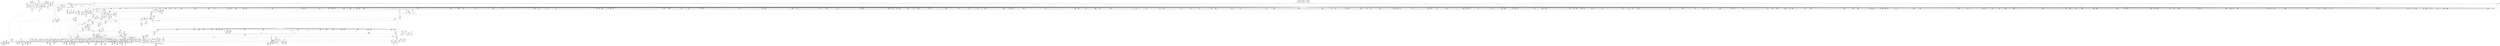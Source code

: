 digraph {
	CE0x550b970 [shape=record,shape=Mrecord,label="{CE0x550b970|may_create:lor.lhs.false|*SummSink*}"]
	CE0x5547910 [shape=record,shape=Mrecord,label="{CE0x5547910|272:_i8*,_:_CRE_1332,1333_}"]
	CE0x551ed10 [shape=record,shape=Mrecord,label="{CE0x551ed10|i64_4|*Constant*|*SummSink*}"]
	CE0x5547b30 [shape=record,shape=Mrecord,label="{CE0x5547b30|272:_i8*,_:_CRE_1334,1335_}"]
	CE0x551e8c0 [shape=record,shape=Mrecord,label="{CE0x551e8c0|i64_5|*Constant*|*SummSource*}"]
	CE0x55789d0 [shape=record,shape=Mrecord,label="{CE0x55789d0|272:_i8*,_:_CRE_619,620_}"]
	CE0x557d1c0 [shape=record,shape=Mrecord,label="{CE0x557d1c0|272:_i8*,_:_CRE_112,120_|*MultipleSource*|*LoadInst*|security/selinux/hooks.c,1714|security/selinux/hooks.c,1714}"]
	CE0x55027d0 [shape=record,shape=Mrecord,label="{CE0x55027d0|GLOBAL:get_current|*Constant*|*SummSource*}"]
	CE0x55d9600 [shape=record,shape=Mrecord,label="{CE0x55d9600|272:_i8*,_:_CRE_1696,1704_|*MultipleSource*|*LoadInst*|security/selinux/hooks.c,1714|security/selinux/hooks.c,1714}"]
	CE0x551dcc0 [shape=record,shape=Mrecord,label="{CE0x551dcc0|may_create:tmp8|security/selinux/hooks.c,1706|*SummSource*}"]
	CE0x55d5db0 [shape=record,shape=Mrecord,label="{CE0x55d5db0|272:_i8*,_:_CRE_1637,1638_}"]
	CE0x5576280 [shape=record,shape=Mrecord,label="{CE0x5576280|272:_i8*,_:_CRE_582,583_}"]
	CE0x5517e20 [shape=record,shape=Mrecord,label="{CE0x5517e20|may_create:tmp12|security/selinux/hooks.c,1706}"]
	CE0x556a850 [shape=record,shape=Mrecord,label="{CE0x556a850|40:_%struct.super_block*,_56:_i8*,_:_CRE_911,912_}"]
	CE0x55876b0 [shape=record,shape=Mrecord,label="{CE0x55876b0|272:_i8*,_:_CRE_1296,1300_|*MultipleSource*|*LoadInst*|security/selinux/hooks.c,1714|security/selinux/hooks.c,1714}"]
	CE0x5531450 [shape=record,shape=Mrecord,label="{CE0x5531450|may_create:tmp65|security/selinux/hooks.c,1739|*SummSource*}"]
	CE0x5532e10 [shape=record,shape=Mrecord,label="{CE0x5532e10|40:_%struct.super_block*,_56:_i8*,_:_CRE_554,555_}"]
	CE0x56216f0 [shape=record,shape=Mrecord,label="{CE0x56216f0|may_create:tobool23|security/selinux/hooks.c,1731|*SummSink*}"]
	CE0x55d91c0 [shape=record,shape=Mrecord,label="{CE0x55d91c0|272:_i8*,_:_CRE_1686,1687_}"]
	CE0x55efcf0 [shape=record,shape=Mrecord,label="{CE0x55efcf0|may_create:type|security/selinux/hooks.c,1719|*SummSink*}"]
	CE0x5502030 [shape=record,shape=Mrecord,label="{CE0x5502030|40:_%struct.super_block*,_56:_i8*,_:_CRE_288,289_}"]
	CE0x5610800 [shape=record,shape=Mrecord,label="{CE0x5610800|may_create:tobool19|security/selinux/hooks.c,1728|*SummSink*}"]
	CE0x5544360 [shape=record,shape=Mrecord,label="{CE0x5544360|40:_%struct.super_block*,_56:_i8*,_:_CRE_472,473_}"]
	CE0x55d50f0 [shape=record,shape=Mrecord,label="{CE0x55d50f0|272:_i8*,_:_CRE_1625,1626_}"]
	CE0x5567a10 [shape=record,shape=Mrecord,label="{CE0x5567a10|40:_%struct.super_block*,_56:_i8*,_:_CRE_874,875_}"]
	CE0x55e8d00 [shape=record,shape=Mrecord,label="{CE0x55e8d00|i64_10|*Constant*|*SummSink*}"]
	CE0x5638ab0 [shape=record,shape=Mrecord,label="{CE0x5638ab0|i64*_getelementptr_inbounds_(_2_x_i64_,_2_x_i64_*___llvm_gcov_ctr98,_i64_0,_i64_1)|*Constant*|*SummSink*}"]
	CE0x5586cd0 [shape=record,shape=Mrecord,label="{CE0x5586cd0|272:_i8*,_:_CRE_1274,1275_}"]
	CE0x55d4560 [shape=record,shape=Mrecord,label="{CE0x55d4560|272:_i8*,_:_CRE_1608,1612_|*MultipleSource*|*LoadInst*|security/selinux/hooks.c,1714|security/selinux/hooks.c,1714}"]
	CE0x5556600 [shape=record,shape=Mrecord,label="{CE0x5556600|i1_true|*Constant*|*SummSink*}"]
	CE0x5585680 [shape=record,shape=Mrecord,label="{CE0x5585680|272:_i8*,_:_CRE_1253,1254_}"]
	CE0x550dd40 [shape=record,shape=Mrecord,label="{CE0x550dd40|i32_0|*Constant*}"]
	CE0x5558690 [shape=record,shape=Mrecord,label="{CE0x5558690|VOIDTB_TE:_CE_186,187_}"]
	CE0x555b3f0 [shape=record,shape=Mrecord,label="{CE0x555b3f0|VOIDTB_TE:_CE_256,264_|*MultipleSource*|Function::selinux_inode_mkdir&Arg::dentry::|Function::may_create&Arg::dentry::|security/selinux/hooks.c,1730}"]
	CE0x55755c0 [shape=record,shape=Mrecord,label="{CE0x55755c0|272:_i8*,_:_CRE_570,571_}"]
	CE0x557de70 [shape=record,shape=Mrecord,label="{CE0x557de70|272:_i8*,_:_CRE_160,176_|*MultipleSource*|*LoadInst*|security/selinux/hooks.c,1714|security/selinux/hooks.c,1714}"]
	CE0x560c1d0 [shape=record,shape=Mrecord,label="{CE0x560c1d0|VOIDTB_TE:_CE_155,156_}"]
	CE0x556e8e0 [shape=record,shape=Mrecord,label="{CE0x556e8e0|may_create:s_security|security/selinux/hooks.c,1714}"]
	CE0x5559020 [shape=record,shape=Mrecord,label="{CE0x5559020|VOIDTB_TE:_CE_195,196_}"]
	CE0x5500080 [shape=record,shape=Mrecord,label="{CE0x5500080|may_create:tmp|*SummSink*}"]
	CE0x55dbec0 [shape=record,shape=Mrecord,label="{CE0x55dbec0|272:_i8*,_:_CRE_1876,1877_}"]
	CE0x55eb9c0 [shape=record,shape=Mrecord,label="{CE0x55eb9c0|avc_has_perm:tclass|Function::avc_has_perm&Arg::tclass::}"]
	CE0x550db90 [shape=record,shape=Mrecord,label="{CE0x550db90|may_create:call|security/selinux/hooks.c,1706|*SummSource*}"]
	CE0x5580bc0 [shape=record,shape=Mrecord,label="{CE0x5580bc0|272:_i8*,_:_CRE_368,372_|*MultipleSource*|*LoadInst*|security/selinux/hooks.c,1714|security/selinux/hooks.c,1714}"]
	CE0x55682d0 [shape=record,shape=Mrecord,label="{CE0x55682d0|40:_%struct.super_block*,_56:_i8*,_:_CRE_881,882_}"]
	CE0x5532d20 [shape=record,shape=Mrecord,label="{CE0x5532d20|GLOBAL:get_current|*Constant*}"]
	CE0x5562d90 [shape=record,shape=Mrecord,label="{CE0x5562d90|40:_%struct.super_block*,_56:_i8*,_:_CRE_632,640_|*MultipleSource*|Function::selinux_inode_mkdir&Arg::dir::|security/selinux/hooks.c,1713|Function::may_create&Arg::dir::}"]
	CE0x55dfde0 [shape=record,shape=Mrecord,label="{CE0x55dfde0|may_create:tmp61|security/selinux/hooks.c,1737|*SummSource*}"]
	CE0x55fa830 [shape=record,shape=Mrecord,label="{CE0x55fa830|may_create:flags|security/selinux/hooks.c,1728}"]
	CE0x55816b0 [shape=record,shape=Mrecord,label="{CE0x55816b0|272:_i8*,_:_CRE_397,398_}"]
	CE0x55e9890 [shape=record,shape=Mrecord,label="{CE0x55e9890|may_create:tmp32|security/selinux/hooks.c,1725|*SummSource*}"]
	CE0x55629d0 [shape=record,shape=Mrecord,label="{CE0x55629d0|40:_%struct.super_block*,_56:_i8*,_:_CRE_622,623_}"]
	CE0x55e4700 [shape=record,shape=Mrecord,label="{CE0x55e4700|28:_i32,_:_CRE_99,100_}"]
	CE0x55e2300 [shape=record,shape=Mrecord,label="{CE0x55e2300|28:_i32,_:_CRE_63,64_}"]
	CE0x5572ec0 [shape=record,shape=Mrecord,label="{CE0x5572ec0|272:_i8*,_:_CRE_461,462_}"]
	CE0x554b4e0 [shape=record,shape=Mrecord,label="{CE0x554b4e0|i32_78|*Constant*|*SummSource*}"]
	CE0x5588780 [shape=record,shape=Mrecord,label="{CE0x5588780|272:_i8*,_:_CRE_1318,1319_}"]
	CE0x5571dc0 [shape=record,shape=Mrecord,label="{CE0x5571dc0|272:_i8*,_:_CRE_445,446_}"]
	CE0x55019f0 [shape=record,shape=Mrecord,label="{CE0x55019f0|40:_%struct.super_block*,_56:_i8*,_:_CRE_283,284_}"]
	CE0x5549070 [shape=record,shape=Mrecord,label="{CE0x5549070|272:_i8*,_:_CRE_1354,1355_}"]
	CE0x552ee60 [shape=record,shape=Mrecord,label="{CE0x552ee60|may_create:sid31|security/selinux/hooks.c,1739|*SummSource*}"]
	CE0x552bba0 [shape=record,shape=Mrecord,label="{CE0x552bba0|40:_%struct.super_block*,_56:_i8*,_:_CRE_246,247_}"]
	CE0x5554310 [shape=record,shape=Mrecord,label="{CE0x5554310|40:_%struct.super_block*,_56:_i8*,_:_CRE_185,186_}"]
	CE0x556f9a0 [shape=record,shape=Mrecord,label="{CE0x556f9a0|272:_i8*,_:_CRE_411,412_}"]
	CE0x5503a00 [shape=record,shape=Mrecord,label="{CE0x5503a00|may_create:security|security/selinux/hooks.c,1706|*SummSink*}"]
	CE0x5587c10 [shape=record,shape=Mrecord,label="{CE0x5587c10|272:_i8*,_:_CRE_1307,1308_}"]
	CE0x5573410 [shape=record,shape=Mrecord,label="{CE0x5573410|272:_i8*,_:_CRE_472,480_|*MultipleSource*|*LoadInst*|security/selinux/hooks.c,1714|security/selinux/hooks.c,1714}"]
	CE0x55288c0 [shape=record,shape=Mrecord,label="{CE0x55288c0|get_current:tmp3|*SummSink*}"]
	CE0x555e340 [shape=record,shape=Mrecord,label="{CE0x555e340|may_create:tmp49|security/selinux/hooks.c,1731|*SummSink*}"]
	CE0x5554a90 [shape=record,shape=Mrecord,label="{CE0x5554a90|40:_%struct.super_block*,_56:_i8*,_:_CRE_195,196_}"]
	CE0x55def10 [shape=record,shape=Mrecord,label="{CE0x55def10|may_create:tmp59|security/selinux/hooks.c,1736|*SummSink*}"]
	CE0x5572200 [shape=record,shape=Mrecord,label="{CE0x5572200|272:_i8*,_:_CRE_449,450_}"]
	CE0x560e7e0 [shape=record,shape=Mrecord,label="{CE0x560e7e0|VOIDTB_TE:_CE_145,146_}"]
	CE0x550e640 [shape=record,shape=Mrecord,label="{CE0x550e640|selinux_inode_mkdir:call|security/selinux/hooks.c,2784|*SummSource*}"]
	CE0x55d8720 [shape=record,shape=Mrecord,label="{CE0x55d8720|272:_i8*,_:_CRE_1676,1677_}"]
	CE0x5528e20 [shape=record,shape=Mrecord,label="{CE0x5528e20|40:_%struct.super_block*,_56:_i8*,_:_CRE_143,144_}"]
	CE0x55642a0 [shape=record,shape=Mrecord,label="{CE0x55642a0|40:_%struct.super_block*,_56:_i8*,_:_CRE_704,712_|*MultipleSource*|Function::selinux_inode_mkdir&Arg::dir::|security/selinux/hooks.c,1713|Function::may_create&Arg::dir::}"]
	CE0x5625cb0 [shape=record,shape=Mrecord,label="{CE0x5625cb0|may_create:tmp55|security/selinux/hooks.c,1735}"]
	CE0x552ba60 [shape=record,shape=Mrecord,label="{CE0x552ba60|40:_%struct.super_block*,_56:_i8*,_:_CRE_245,246_}"]
	CE0x551b600 [shape=record,shape=Mrecord,label="{CE0x551b600|40:_%struct.super_block*,_56:_i8*,_:_CRE_310,311_}"]
	CE0x55482a0 [shape=record,shape=Mrecord,label="{CE0x55482a0|272:_i8*,_:_CRE_1341,1342_}"]
	CE0x5572db0 [shape=record,shape=Mrecord,label="{CE0x5572db0|272:_i8*,_:_CRE_460,461_}"]
	CE0x55db9c0 [shape=record,shape=Mrecord,label="{CE0x55db9c0|272:_i8*,_:_CRE_1864,1872_|*MultipleSource*|*LoadInst*|security/selinux/hooks.c,1714|security/selinux/hooks.c,1714}"]
	CE0x5528cf0 [shape=record,shape=Mrecord,label="{CE0x5528cf0|40:_%struct.super_block*,_56:_i8*,_:_CRE_141,142_}"]
	CE0x5560810 [shape=record,shape=Mrecord,label="{CE0x5560810|40:_%struct.super_block*,_56:_i8*,_:_CRE_595,596_}"]
	CE0x55317e0 [shape=record,shape=Mrecord,label="{CE0x55317e0|i32_128|*Constant*|*SummSource*}"]
	CE0x5514980 [shape=record,shape=Mrecord,label="{CE0x5514980|28:_i32,_:_CRE_32,34_|*MultipleSource*|*LoadInst*|security/selinux/hooks.c,1713|security/selinux/hooks.c,1713|security/selinux/hooks.c,1722}"]
	CE0x560e5d0 [shape=record,shape=Mrecord,label="{CE0x560e5d0|VOIDTB_TE:_CE_144,145_}"]
	CE0x55d8e90 [shape=record,shape=Mrecord,label="{CE0x55d8e90|272:_i8*,_:_CRE_1683,1684_}"]
	CE0x550fb10 [shape=record,shape=Mrecord,label="{CE0x550fb10|_ret_i32_%call,_!dbg_!27715|security/selinux/hooks.c,2784}"]
	CE0x5573700 [shape=record,shape=Mrecord,label="{CE0x5573700|272:_i8*,_:_CRE_488,496_|*MultipleSource*|*LoadInst*|security/selinux/hooks.c,1714|security/selinux/hooks.c,1714}"]
	CE0x55f6fb0 [shape=record,shape=Mrecord,label="{CE0x55f6fb0|may_create:tmp36|security/selinux/hooks.c,1728}"]
	CE0x5568550 [shape=record,shape=Mrecord,label="{CE0x5568550|40:_%struct.super_block*,_56:_i8*,_:_CRE_883,884_}"]
	CE0x554bc70 [shape=record,shape=Mrecord,label="{CE0x554bc70|may_create:tmp19|security/selinux/hooks.c,1706|*SummSource*}"]
	CE0x552d0e0 [shape=record,shape=Mrecord,label="{CE0x552d0e0|40:_%struct.super_block*,_56:_i8*,_:_CRE_263,264_}"]
	CE0x560e160 [shape=record,shape=Mrecord,label="{CE0x560e160|VOIDTB_TE:_CE_94,95_}"]
	CE0x5554d90 [shape=record,shape=Mrecord,label="{CE0x5554d90|40:_%struct.super_block*,_56:_i8*,_:_CRE_199,200_}"]
	CE0x5543820 [shape=record,shape=Mrecord,label="{CE0x5543820|40:_%struct.super_block*,_56:_i8*,_:_CRE_432,440_|*MultipleSource*|Function::selinux_inode_mkdir&Arg::dir::|security/selinux/hooks.c,1713|Function::may_create&Arg::dir::}"]
	CE0x552be20 [shape=record,shape=Mrecord,label="{CE0x552be20|40:_%struct.super_block*,_56:_i8*,_:_CRE_248,249_}"]
	CE0x55e8840 [shape=record,shape=Mrecord,label="{CE0x55e8840|i64_10|*Constant*|*SummSource*}"]
	CE0x5570770 [shape=record,shape=Mrecord,label="{CE0x5570770|272:_i8*,_:_CRE_424,425_}"]
	CE0x55d5970 [shape=record,shape=Mrecord,label="{CE0x55d5970|272:_i8*,_:_CRE_1633,1634_}"]
	CE0x55121e0 [shape=record,shape=Mrecord,label="{CE0x55121e0|may_create:tmp3|*SummSource*}"]
	CE0x550af20 [shape=record,shape=Mrecord,label="{CE0x550af20|COLLAPSED:_GCMRE___llvm_gcov_ctr224_internal_global_2_x_i64_zeroinitializer:_elem_0:default:}"]
	CE0x55f2680 [shape=record,shape=Mrecord,label="{CE0x55f2680|i8_10|*Constant*}"]
	CE0x5571320 [shape=record,shape=Mrecord,label="{CE0x5571320|272:_i8*,_:_CRE_435,436_}"]
	CE0x551bb00 [shape=record,shape=Mrecord,label="{CE0x551bb00|40:_%struct.super_block*,_56:_i8*,_:_CRE_328,336_|*MultipleSource*|Function::selinux_inode_mkdir&Arg::dir::|security/selinux/hooks.c,1713|Function::may_create&Arg::dir::}"]
	CE0x5622c10 [shape=record,shape=Mrecord,label="{CE0x5622c10|may_create:tobool28|security/selinux/hooks.c,1736|*SummSource*}"]
	CE0x5579c50 [shape=record,shape=Mrecord,label="{CE0x5579c50|272:_i8*,_:_CRE_656,664_|*MultipleSource*|*LoadInst*|security/selinux/hooks.c,1714|security/selinux/hooks.c,1714}"]
	CE0x55f64f0 [shape=record,shape=Mrecord,label="{CE0x55f64f0|i64*_getelementptr_inbounds_(_26_x_i64_,_26_x_i64_*___llvm_gcov_ctr217,_i64_0,_i64_12)|*Constant*|*SummSink*}"]
	CE0x55d4ad0 [shape=record,shape=Mrecord,label="{CE0x55d4ad0|272:_i8*,_:_CRE_1619,1620_}"]
	CE0x5529c60 [shape=record,shape=Mrecord,label="{CE0x5529c60|40:_%struct.super_block*,_56:_i8*,_:_CRE_162,163_}"]
	CE0x54fe040 [shape=record,shape=Mrecord,label="{CE0x54fe040|may_create:tmp6|security/selinux/hooks.c,1706|*SummSource*}"]
	CE0x55578c0 [shape=record,shape=Mrecord,label="{CE0x55578c0|VOIDTB_TE:_CE_173,174_}"]
	CE0x56213e0 [shape=record,shape=Mrecord,label="{CE0x56213e0|GLOBAL:security_transition_sid|*Constant*|*SummSink*}"]
	CE0x55778d0 [shape=record,shape=Mrecord,label="{CE0x55778d0|272:_i8*,_:_CRE_603,604_}"]
	CE0x550e840 [shape=record,shape=Mrecord,label="{CE0x550e840|GLOBAL:may_create|*Constant*|*SummSink*}"]
	CE0x55f8df0 [shape=record,shape=Mrecord,label="{CE0x55f8df0|may_create:tmp37|security/selinux/hooks.c,1728|*SummSink*}"]
	CE0x557c8f0 [shape=record,shape=Mrecord,label="{CE0x557c8f0|272:_i8*,_:_CRE_72,80_|*MultipleSource*|*LoadInst*|security/selinux/hooks.c,1714|security/selinux/hooks.c,1714}"]
	CE0x560bc00 [shape=record,shape=Mrecord,label="{CE0x560bc00|VOIDTB_TE:_CE_149,150_}"]
	CE0x55251e0 [shape=record,shape=Mrecord,label="{CE0x55251e0|may_create:entry|*SummSink*}"]
	CE0x55236e0 [shape=record,shape=Mrecord,label="{CE0x55236e0|i64_0|*Constant*|*SummSource*}"]
	CE0x550ad10 [shape=record,shape=Mrecord,label="{CE0x550ad10|selinux_inode_mkdir:tmp3}"]
	CE0x563bd90 [shape=record,shape=Mrecord,label="{CE0x563bd90|may_create:call32|security/selinux/hooks.c,1739|*SummSource*}"]
	CE0x550df60 [shape=record,shape=Mrecord,label="{CE0x550df60|GLOBAL:may_create.__warned|Global_var:may_create.__warned}"]
	CE0x5585240 [shape=record,shape=Mrecord,label="{CE0x5585240|272:_i8*,_:_CRE_1249,1250_}"]
	CE0x5585ce0 [shape=record,shape=Mrecord,label="{CE0x5585ce0|272:_i8*,_:_CRE_1259,1260_}"]
	CE0x55e8630 [shape=record,shape=Mrecord,label="{CE0x55e8630|may_create:tmp31|security/selinux/hooks.c,1725}"]
	"CONST[source:0(mediator),value:0(static)][purpose:{operation}][SnkIdx:11]"
	CE0x5560a90 [shape=record,shape=Mrecord,label="{CE0x5560a90|40:_%struct.super_block*,_56:_i8*,_:_CRE_597,598_}"]
	CE0x55624d0 [shape=record,shape=Mrecord,label="{CE0x55624d0|40:_%struct.super_block*,_56:_i8*,_:_CRE_618,619_}"]
	CE0x5533b40 [shape=record,shape=Mrecord,label="{CE0x5533b40|40:_%struct.super_block*,_56:_i8*,_:_CRE_564,565_}"]
	CE0x5610530 [shape=record,shape=Mrecord,label="{CE0x5610530|may_create:and|security/selinux/hooks.c,1728|*SummSink*}"]
	CE0x550a110 [shape=record,shape=Mrecord,label="{CE0x550a110|selinux_inode_mkdir:tmp1|*SummSource*}"]
	CE0x55dfa50 [shape=record,shape=Mrecord,label="{CE0x55dfa50|may_create:tmp60|security/selinux/hooks.c,1737|*SummSink*}"]
	CE0x56081a0 [shape=record,shape=Mrecord,label="{CE0x56081a0|may_create:tmp41|security/selinux/hooks.c,1728|*SummSink*}"]
	CE0x5513150 [shape=record,shape=Mrecord,label="{CE0x5513150|may_create:ad|security/selinux/hooks.c, 1710}"]
	CE0x5575c20 [shape=record,shape=Mrecord,label="{CE0x5575c20|272:_i8*,_:_CRE_576,577_}"]
	CE0x5586450 [shape=record,shape=Mrecord,label="{CE0x5586450|272:_i8*,_:_CRE_1266,1267_}"]
	CE0x560a880 [shape=record,shape=Mrecord,label="{CE0x560a880|i64_16|*Constant*|*SummSource*}"]
	CE0x5554190 [shape=record,shape=Mrecord,label="{CE0x5554190|40:_%struct.super_block*,_56:_i8*,_:_CRE_183,184_}"]
	CE0x55e7230 [shape=record,shape=Mrecord,label="{CE0x55e7230|may_create:tmp29|security/selinux/hooks.c,1722|*SummSource*}"]
	CE0x5531770 [shape=record,shape=Mrecord,label="{CE0x5531770|i32_128|*Constant*}"]
	CE0x56085f0 [shape=record,shape=Mrecord,label="{CE0x56085f0|may_create:tmp44|security/selinux/hooks.c,1728}"]
	CE0x5527350 [shape=record,shape=Mrecord,label="{CE0x5527350|may_create:tmp20|security/selinux/hooks.c,1706}"]
	CE0x5585350 [shape=record,shape=Mrecord,label="{CE0x5585350|272:_i8*,_:_CRE_1250,1251_}"]
	CE0x55dcb50 [shape=record,shape=Mrecord,label="{CE0x55dcb50|272:_i8*,_:_CRE_1920,1928_|*MultipleSource*|*LoadInst*|security/selinux/hooks.c,1714|security/selinux/hooks.c,1714}"]
	CE0x557bc70 [shape=record,shape=Mrecord,label="{CE0x557bc70|may_create:tmp24|*LoadInst*|security/selinux/hooks.c,1714|*SummSink*}"]
	CE0x55d7400 [shape=record,shape=Mrecord,label="{CE0x55d7400|272:_i8*,_:_CRE_1658,1659_}"]
	CE0x5546920 [shape=record,shape=Mrecord,label="{CE0x5546920|40:_%struct.super_block*,_56:_i8*,_:_CRE_536,540_|*MultipleSource*|Function::selinux_inode_mkdir&Arg::dir::|security/selinux/hooks.c,1713|Function::may_create&Arg::dir::}"]
	CE0x554b320 [shape=record,shape=Mrecord,label="{CE0x554b320|i32_78|*Constant*}"]
	CE0x55e3a00 [shape=record,shape=Mrecord,label="{CE0x55e3a00|28:_i32,_:_CRE_86,87_}"]
	CE0x5546720 [shape=record,shape=Mrecord,label="{CE0x5546720|40:_%struct.super_block*,_56:_i8*,_:_CRE_528,536_|*MultipleSource*|Function::selinux_inode_mkdir&Arg::dir::|security/selinux/hooks.c,1713|Function::may_create&Arg::dir::}"]
	CE0x5557d00 [shape=record,shape=Mrecord,label="{CE0x5557d00|VOIDTB_TE:_CE_177,178_}"]
	CE0x54ff5e0 [shape=record,shape=Mrecord,label="{CE0x54ff5e0|may_create:tmp7|security/selinux/hooks.c,1706|*SummSink*}"]
	CE0x5571210 [shape=record,shape=Mrecord,label="{CE0x5571210|272:_i8*,_:_CRE_434,435_}"]
	CE0x55315d0 [shape=record,shape=Mrecord,label="{CE0x55315d0|may_create:tmp65|security/selinux/hooks.c,1739|*SummSink*}"]
	CE0x5554b50 [shape=record,shape=Mrecord,label="{CE0x5554b50|40:_%struct.super_block*,_56:_i8*,_:_CRE_196,197_}"]
	CE0x55433e0 [shape=record,shape=Mrecord,label="{CE0x55433e0|40:_%struct.super_block*,_56:_i8*,_:_CRE_416,424_|*MultipleSource*|Function::selinux_inode_mkdir&Arg::dir::|security/selinux/hooks.c,1713|Function::may_create&Arg::dir::}"]
	CE0x55483b0 [shape=record,shape=Mrecord,label="{CE0x55483b0|272:_i8*,_:_CRE_1342,1343_}"]
	CE0x557f7d0 [shape=record,shape=Mrecord,label="{CE0x557f7d0|272:_i8*,_:_CRE_280,288_|*MultipleSource*|*LoadInst*|security/selinux/hooks.c,1714|security/selinux/hooks.c,1714}"]
	CE0x556ca10 [shape=record,shape=Mrecord,label="{CE0x556ca10|40:_%struct.super_block*,_56:_i8*,_:_CRE_952,960_|*MultipleSource*|Function::selinux_inode_mkdir&Arg::dir::|security/selinux/hooks.c,1713|Function::may_create&Arg::dir::}"]
	CE0x55136a0 [shape=record,shape=Mrecord,label="{CE0x55136a0|may_create:newsid|security/selinux/hooks.c, 1709|*SummSink*}"]
	CE0x5581fc0 [shape=record,shape=Mrecord,label="{CE0x5581fc0|i32_8|*Constant*|*SummSink*}"]
	CE0x55540d0 [shape=record,shape=Mrecord,label="{CE0x55540d0|40:_%struct.super_block*,_56:_i8*,_:_CRE_182,183_}"]
	CE0x55e10a0 [shape=record,shape=Mrecord,label="{CE0x55e10a0|may_create:tmp62|security/selinux/hooks.c,1739|*SummSink*}"]
	CE0x55e1880 [shape=record,shape=Mrecord,label="{CE0x55e1880|may_create:tmp63|security/selinux/hooks.c,1739|*SummSink*}"]
	CE0x55e5620 [shape=record,shape=Mrecord,label="{CE0x55e5620|28:_i32,_:_CRE_113,114_}"]
	CE0x5622150 [shape=record,shape=Mrecord,label="{CE0x5622150|may_create:tmp55|security/selinux/hooks.c,1735|*SummSink*}"]
	CE0x5524ff0 [shape=record,shape=Mrecord,label="{CE0x5524ff0|may_create:entry}"]
	CE0x555c970 [shape=record,shape=Mrecord,label="{CE0x555c970|VOIDTB_TE:_CE_309,310_}"]
	CE0x55ed7c0 [shape=record,shape=Mrecord,label="{CE0x55ed7c0|i32_(i32,_i32,_i16,_i32,_%struct.common_audit_data*)*_bitcast_(i32_(i32,_i32,_i16,_i32,_%struct.common_audit_data.495*)*_avc_has_perm_to_i32_(i32,_i32,_i16,_i32,_%struct.common_audit_data*)*)|*Constant*|*SummSource*}"]
	CE0x5559bd0 [shape=record,shape=Mrecord,label="{CE0x5559bd0|VOIDTB_TE:_CE_206,207_}"]
	CE0x5515c60 [shape=record,shape=Mrecord,label="{CE0x5515c60|may_create:tmp}"]
	CE0x5608070 [shape=record,shape=Mrecord,label="{CE0x5608070|may_create:tmp41|security/selinux/hooks.c,1728|*SummSource*}"]
	CE0x55847a0 [shape=record,shape=Mrecord,label="{CE0x55847a0|272:_i8*,_:_CRE_1239,1240_}"]
	CE0x551b240 [shape=record,shape=Mrecord,label="{CE0x551b240|40:_%struct.super_block*,_56:_i8*,_:_CRE_307,308_}"]
	CE0x55f7020 [shape=record,shape=Mrecord,label="{CE0x55f7020|may_create:tmp36|security/selinux/hooks.c,1728|*SummSource*}"]
	CE0x552ea10 [shape=record,shape=Mrecord,label="{CE0x552ea10|may_create:tmp64|security/selinux/hooks.c,1739|*SummSink*}"]
	CE0x55dcd20 [shape=record,shape=Mrecord,label="{CE0x55dcd20|272:_i8*,_:_CRE_1928,2056_|*MultipleSource*|*LoadInst*|security/selinux/hooks.c,1714|security/selinux/hooks.c,1714}"]
	CE0x554ad20 [shape=record,shape=Mrecord,label="{CE0x554ad20|_ret_%struct.task_struct*_%tmp4,_!dbg_!27714|./arch/x86/include/asm/current.h,14|*SummSource*}"]
	CE0x5529960 [shape=record,shape=Mrecord,label="{CE0x5529960|40:_%struct.super_block*,_56:_i8*,_:_CRE_158,159_}"]
	CE0x556dc50 [shape=record,shape=Mrecord,label="{CE0x556dc50|40:_%struct.super_block*,_56:_i8*,_:_CRE_984,988_|*MultipleSource*|Function::selinux_inode_mkdir&Arg::dir::|security/selinux/hooks.c,1713|Function::may_create&Arg::dir::}"]
	CE0x557b070 [shape=record,shape=Mrecord,label="{CE0x557b070|272:_i8*,_:_CRE_1209,1210_}"]
	CE0x5579140 [shape=record,shape=Mrecord,label="{CE0x5579140|272:_i8*,_:_CRE_626,627_}"]
	CE0x55e3300 [shape=record,shape=Mrecord,label="{CE0x55e3300|28:_i32,_:_CRE_79,80_}"]
	CE0x5568f50 [shape=record,shape=Mrecord,label="{CE0x5568f50|40:_%struct.super_block*,_56:_i8*,_:_CRE_891,892_}"]
	CE0x5560450 [shape=record,shape=Mrecord,label="{CE0x5560450|40:_%struct.super_block*,_56:_i8*,_:_CRE_592,593_}"]
	CE0x5583480 [shape=record,shape=Mrecord,label="{CE0x5583480|272:_i8*,_:_CRE_1221,1222_}"]
	CE0x552c6e0 [shape=record,shape=Mrecord,label="{CE0x552c6e0|40:_%struct.super_block*,_56:_i8*,_:_CRE_255,256_}"]
	CE0x5572860 [shape=record,shape=Mrecord,label="{CE0x5572860|272:_i8*,_:_CRE_455,456_}"]
	CE0x5533140 [shape=record,shape=Mrecord,label="{CE0x5533140|40:_%struct.super_block*,_56:_i8*,_:_CRE_556,557_}"]
	CE0x5581300 [shape=record,shape=Mrecord,label="{CE0x5581300|272:_i8*,_:_CRE_394,395_}"]
	CE0x552a260 [shape=record,shape=Mrecord,label="{CE0x552a260|40:_%struct.super_block*,_56:_i8*,_:_CRE_170,171_}"]
	CE0x5569590 [shape=record,shape=Mrecord,label="{CE0x5569590|40:_%struct.super_block*,_56:_i8*,_:_CRE_896,897_}"]
	CE0x55644e0 [shape=record,shape=Mrecord,label="{CE0x55644e0|40:_%struct.super_block*,_56:_i8*,_:_CRE_712,728_|*MultipleSource*|Function::selinux_inode_mkdir&Arg::dir::|security/selinux/hooks.c,1713|Function::may_create&Arg::dir::}"]
	CE0x55484c0 [shape=record,shape=Mrecord,label="{CE0x55484c0|272:_i8*,_:_CRE_1343,1344_}"]
	CE0x55debe0 [shape=record,shape=Mrecord,label="{CE0x55debe0|may_create:tmp59|security/selinux/hooks.c,1736}"]
	CE0x5525a50 [shape=record,shape=Mrecord,label="{CE0x5525a50|may_create:tmp16|security/selinux/hooks.c,1706}"]
	CE0x5571540 [shape=record,shape=Mrecord,label="{CE0x5571540|272:_i8*,_:_CRE_437,438_}"]
	CE0x55758f0 [shape=record,shape=Mrecord,label="{CE0x55758f0|272:_i8*,_:_CRE_573,574_}"]
	CE0x5546de0 [shape=record,shape=Mrecord,label="{CE0x5546de0|40:_%struct.super_block*,_56:_i8*,_:_CRE_544,552_|*MultipleSource*|Function::selinux_inode_mkdir&Arg::dir::|security/selinux/hooks.c,1713|Function::may_create&Arg::dir::}"]
	CE0x5527b30 [shape=record,shape=Mrecord,label="{CE0x5527b30|may_create:tmp21|security/selinux/hooks.c,1706|*SummSink*}"]
	CE0x560f060 [shape=record,shape=Mrecord,label="{CE0x560f060|VOIDTB_TE:_CE_40,48_|*MultipleSource*|Function::selinux_inode_mkdir&Arg::dentry::|Function::may_create&Arg::dentry::|security/selinux/hooks.c,1730}"]
	CE0x55eb7e0 [shape=record,shape=Mrecord,label="{CE0x55eb7e0|i16_7|*Constant*}"]
	CE0x55485d0 [shape=record,shape=Mrecord,label="{CE0x55485d0|272:_i8*,_:_CRE_1344,1345_}"]
	CE0x5545de0 [shape=record,shape=Mrecord,label="{CE0x5545de0|40:_%struct.super_block*,_56:_i8*,_:_CRE_504,508_|*MultipleSource*|Function::selinux_inode_mkdir&Arg::dir::|security/selinux/hooks.c,1713|Function::may_create&Arg::dir::}"]
	CE0x55475e0 [shape=record,shape=Mrecord,label="{CE0x55475e0|272:_i8*,_:_CRE_1329,1330_}"]
	CE0x55041a0 [shape=record,shape=Mrecord,label="{CE0x55041a0|get_current:bb|*SummSource*}"]
	CE0x5541530 [shape=record,shape=Mrecord,label="{CE0x5541530|GLOBAL:lockdep_rcu_suspicious|*Constant*|*SummSource*}"]
	CE0x55775a0 [shape=record,shape=Mrecord,label="{CE0x55775a0|272:_i8*,_:_CRE_600,601_}"]
	CE0x5588ab0 [shape=record,shape=Mrecord,label="{CE0x5588ab0|272:_i8*,_:_CRE_1321,1322_}"]
	CE0x554bda0 [shape=record,shape=Mrecord,label="{CE0x554bda0|i32_22|*Constant*}"]
	CE0x556ae90 [shape=record,shape=Mrecord,label="{CE0x556ae90|40:_%struct.super_block*,_56:_i8*,_:_CRE_916,917_}"]
	CE0x550a330 [shape=record,shape=Mrecord,label="{CE0x550a330|get_current:tmp|*SummSink*}"]
	CE0x5508810 [shape=record,shape=Mrecord,label="{CE0x5508810|may_create:tmp18|security/selinux/hooks.c,1706|*SummSource*}"]
	CE0x5622280 [shape=record,shape=Mrecord,label="{CE0x5622280|may_create:call27|security/selinux/hooks.c,1735}"]
	CE0x55d4390 [shape=record,shape=Mrecord,label="{CE0x55d4390|272:_i8*,_:_CRE_1600,1604_|*MultipleSource*|*LoadInst*|security/selinux/hooks.c,1714|security/selinux/hooks.c,1714}"]
	CE0x557d900 [shape=record,shape=Mrecord,label="{CE0x557d900|272:_i8*,_:_CRE_136,140_|*MultipleSource*|*LoadInst*|security/selinux/hooks.c,1714|security/selinux/hooks.c,1714}"]
	CE0x560c3f0 [shape=record,shape=Mrecord,label="{CE0x560c3f0|VOIDTB_TE:_CE_157,158_}"]
	CE0x55e5d90 [shape=record,shape=Mrecord,label="{CE0x55e5d90|28:_i32,_:_CRE_120,128_|*MultipleSource*|*LoadInst*|security/selinux/hooks.c,1713|security/selinux/hooks.c,1713|security/selinux/hooks.c,1722}"]
	CE0x563c1c0 [shape=record,shape=Mrecord,label="{CE0x563c1c0|i16_5|*Constant*|*SummSource*}"]
	CE0x5569450 [shape=record,shape=Mrecord,label="{CE0x5569450|40:_%struct.super_block*,_56:_i8*,_:_CRE_895,896_}"]
	CE0x5609410 [shape=record,shape=Mrecord,label="{CE0x5609410|may_create:sid21|security/selinux/hooks.c,1729|*SummSource*}"]
	CE0x5570aa0 [shape=record,shape=Mrecord,label="{CE0x5570aa0|272:_i8*,_:_CRE_427,428_}"]
	CE0x54ff480 [shape=record,shape=Mrecord,label="{CE0x54ff480|may_create:tmp7|security/selinux/hooks.c,1706|*SummSource*}"]
	CE0x55da970 [shape=record,shape=Mrecord,label="{CE0x55da970|272:_i8*,_:_CRE_1792,1800_|*MultipleSource*|*LoadInst*|security/selinux/hooks.c,1714|security/selinux/hooks.c,1714}"]
	CE0x55327e0 [shape=record,shape=Mrecord,label="{CE0x55327e0|40:_%struct.super_block*,_56:_i8*,_:_CRE_12,16_|*MultipleSource*|Function::selinux_inode_mkdir&Arg::dir::|security/selinux/hooks.c,1713|Function::may_create&Arg::dir::}"]
	CE0x550b670 [shape=record,shape=Mrecord,label="{CE0x550b670|i64_1|*Constant*}"]
	CE0x5514d90 [shape=record,shape=Mrecord,label="{CE0x5514d90|28:_i32,_:_CRE_40,44_|*MultipleSource*|*LoadInst*|security/selinux/hooks.c,1713|security/selinux/hooks.c,1713|security/selinux/hooks.c,1722}"]
	CE0x550a680 [shape=record,shape=Mrecord,label="{CE0x550a680|may_create:tmp13|security/selinux/hooks.c,1706}"]
	CE0x55282a0 [shape=record,shape=Mrecord,label="{CE0x55282a0|may_create:i_security|security/selinux/hooks.c,1713}"]
	CE0x55da400 [shape=record,shape=Mrecord,label="{CE0x55da400|272:_i8*,_:_CRE_1768,1776_|*MultipleSource*|*LoadInst*|security/selinux/hooks.c,1714|security/selinux/hooks.c,1714}"]
	CE0x5567510 [shape=record,shape=Mrecord,label="{CE0x5567510|40:_%struct.super_block*,_56:_i8*,_:_CRE_870,871_}"]
	CE0x556d890 [shape=record,shape=Mrecord,label="{CE0x556d890|40:_%struct.super_block*,_56:_i8*,_:_CRE_981,982_}"]
	CE0x55d38c0 [shape=record,shape=Mrecord,label="{CE0x55d38c0|272:_i8*,_:_CRE_1392,1536_|*MultipleSource*|*LoadInst*|security/selinux/hooks.c,1714|security/selinux/hooks.c,1714}"]
	CE0x55dbf30 [shape=record,shape=Mrecord,label="{CE0x55dbf30|272:_i8*,_:_CRE_1875,1876_}"]
	CE0x5558470 [shape=record,shape=Mrecord,label="{CE0x5558470|VOIDTB_TE:_CE_184,185_}"]
	CE0x54f9650 [shape=record,shape=Mrecord,label="{CE0x54f9650|i64_1|*Constant*|*SummSink*}"]
	CE0x54ffda0 [shape=record,shape=Mrecord,label="{CE0x54ffda0|may_create:tmp|*SummSource*}"]
	CE0x55f9330 [shape=record,shape=Mrecord,label="{CE0x55f9330|may_create:tmp38|security/selinux/hooks.c,1728|*SummSink*}"]
	CE0x55294e0 [shape=record,shape=Mrecord,label="{CE0x55294e0|40:_%struct.super_block*,_56:_i8*,_:_CRE_152,153_}"]
	CE0x5523d00 [shape=record,shape=Mrecord,label="{CE0x5523d00|i64*_getelementptr_inbounds_(_26_x_i64_,_26_x_i64_*___llvm_gcov_ctr217,_i64_0,_i64_6)|*Constant*|*SummSource*}"]
	CE0x55eb1e0 [shape=record,shape=Mrecord,label="{CE0x55eb1e0|avc_has_perm:ssid|Function::avc_has_perm&Arg::ssid::|*SummSource*}"]
	CE0x55f28b0 [shape=record,shape=Mrecord,label="{CE0x55f28b0|i8_10|*Constant*|*SummSource*}"]
	CE0x555ed60 [shape=record,shape=Mrecord,label="{CE0x555ed60|i64*_getelementptr_inbounds_(_26_x_i64_,_26_x_i64_*___llvm_gcov_ctr217,_i64_0,_i64_19)|*Constant*}"]
	CE0x5575a00 [shape=record,shape=Mrecord,label="{CE0x5575a00|272:_i8*,_:_CRE_574,575_}"]
	CE0x55177c0 [shape=record,shape=Mrecord,label="{CE0x55177c0|may_create:tmp10|security/selinux/hooks.c,1706|*SummSink*}"]
	CE0x560d530 [shape=record,shape=Mrecord,label="{CE0x560d530|may_create:d_name|security/selinux/hooks.c,1730}"]
	CE0x5531b90 [shape=record,shape=Mrecord,label="{CE0x5531b90|may_create:retval.0|*SummSink*}"]
	CE0x5635d40 [shape=record,shape=Mrecord,label="{CE0x5635d40|may_create:tmp66|security/selinux/hooks.c,1742|*SummSource*}"]
	CE0x554b470 [shape=record,shape=Mrecord,label="{CE0x554b470|i32_78|*Constant*|*SummSink*}"]
	CE0x55454d0 [shape=record,shape=Mrecord,label="{CE0x55454d0|40:_%struct.super_block*,_56:_i8*,_:_CRE_484,485_}"]
	CE0x55d72f0 [shape=record,shape=Mrecord,label="{CE0x55d72f0|272:_i8*,_:_CRE_1657,1658_}"]
	CE0x556bb10 [shape=record,shape=Mrecord,label="{CE0x556bb10|40:_%struct.super_block*,_56:_i8*,_:_CRE_926,927_}"]
	CE0x5532bf0 [shape=record,shape=Mrecord,label="{CE0x5532bf0|may_create:call4|security/selinux/hooks.c,1706|*SummSink*}"]
	CE0x5564e20 [shape=record,shape=Mrecord,label="{CE0x5564e20|40:_%struct.super_block*,_56:_i8*,_:_CRE_752,756_|*MultipleSource*|Function::selinux_inode_mkdir&Arg::dir::|security/selinux/hooks.c,1713|Function::may_create&Arg::dir::}"]
	CE0x552a560 [shape=record,shape=Mrecord,label="{CE0x552a560|40:_%struct.super_block*,_56:_i8*,_:_CRE_174,175_}"]
	CE0x5513420 [shape=record,shape=Mrecord,label="{CE0x5513420|may_create:newsid|security/selinux/hooks.c, 1709|*SummSource*}"]
	CE0x55edd60 [shape=record,shape=Mrecord,label="{CE0x55edd60|0:_i32,_4:_i32,_8:_i32,_12:_i32,_:_CMRE_12,16_|*MultipleSource*|security/selinux/hooks.c,1706|security/selinux/hooks.c,1706|security/selinux/hooks.c,1716}"]
	CE0x5531120 [shape=record,shape=Mrecord,label="{CE0x5531120|may_create:tmp65|security/selinux/hooks.c,1739}"]
	CE0x551bc90 [shape=record,shape=Mrecord,label="{CE0x551bc90|40:_%struct.super_block*,_56:_i8*,_:_CRE_336,344_|*MultipleSource*|Function::selinux_inode_mkdir&Arg::dir::|security/selinux/hooks.c,1713|Function::may_create&Arg::dir::}"]
	CE0x55f7800 [shape=record,shape=Mrecord,label="{CE0x55f7800|may_create:tobool18|security/selinux/hooks.c,1728|*SummSource*}"]
	CE0x55210f0 [shape=record,shape=Mrecord,label="{CE0x55210f0|may_create:if.end30|*SummSource*}"]
	CE0x55274d0 [shape=record,shape=Mrecord,label="{CE0x55274d0|may_create:tmp20|security/selinux/hooks.c,1706|*SummSource*}"]
	CE0x55f7680 [shape=record,shape=Mrecord,label="{CE0x55f7680|may_create:tobool18|security/selinux/hooks.c,1728}"]
	CE0x5625170 [shape=record,shape=Mrecord,label="{CE0x5625170|i64*_getelementptr_inbounds_(_26_x_i64_,_26_x_i64_*___llvm_gcov_ctr217,_i64_0,_i64_20)|*Constant*|*SummSource*}"]
	CE0x5550d60 [shape=record,shape=Mrecord,label="{CE0x5550d60|may_create:if.then20|*SummSink*}"]
	CE0x5549af0 [shape=record,shape=Mrecord,label="{CE0x5549af0|40:_%struct.super_block*,_56:_i8*,_:_CRE_571,572_}"]
	CE0x5572ca0 [shape=record,shape=Mrecord,label="{CE0x5572ca0|272:_i8*,_:_CRE_459,460_}"]
	CE0x5626ac0 [shape=record,shape=Mrecord,label="{CE0x5626ac0|i64_18|*Constant*}"]
	CE0x5502480 [shape=record,shape=Mrecord,label="{CE0x5502480|may_create:return|*SummSink*}"]
	CE0x5515bf0 [shape=record,shape=Mrecord,label="{CE0x5515bf0|28:_i32,_:_CRE_60,61_}"]
	CE0x55d6c90 [shape=record,shape=Mrecord,label="{CE0x55d6c90|272:_i8*,_:_CRE_1651,1652_}"]
	CE0x555f690 [shape=record,shape=Mrecord,label="{CE0x555f690|40:_%struct.super_block*,_56:_i8*,_:_CRE_581,582_}"]
	CE0x5519340 [shape=record,shape=Mrecord,label="{CE0x5519340|40:_%struct.super_block*,_56:_i8*,_:_CRE_136,137_}"]
	CE0x55d6b80 [shape=record,shape=Mrecord,label="{CE0x55d6b80|272:_i8*,_:_CRE_1650,1651_}"]
	CE0x5574da0 [shape=record,shape=Mrecord,label="{CE0x5574da0|i32_16|*Constant*|*SummSource*}"]
	CE0x54ffbe0 [shape=record,shape=Mrecord,label="{CE0x54ffbe0|i64*_getelementptr_inbounds_(_26_x_i64_,_26_x_i64_*___llvm_gcov_ctr217,_i64_0,_i64_0)|*Constant*|*SummSink*}"]
	CE0x54f9260 [shape=record,shape=Mrecord,label="{CE0x54f9260|selinux_inode_mkdir:bb}"]
	CE0x556b890 [shape=record,shape=Mrecord,label="{CE0x556b890|40:_%struct.super_block*,_56:_i8*,_:_CRE_924,925_}"]
	CE0x5626b30 [shape=record,shape=Mrecord,label="{CE0x5626b30|i64_18|*Constant*|*SummSource*}"]
	CE0x55ddd70 [shape=record,shape=Mrecord,label="{CE0x55ddd70|may_create:tmp25|security/selinux/hooks.c,1714|*SummSink*}"]
	CE0x55018b0 [shape=record,shape=Mrecord,label="{CE0x55018b0|40:_%struct.super_block*,_56:_i8*,_:_CRE_282,283_}"]
	CE0x55d90b0 [shape=record,shape=Mrecord,label="{CE0x55d90b0|272:_i8*,_:_CRE_1685,1686_}"]
	CE0x5586560 [shape=record,shape=Mrecord,label="{CE0x5586560|272:_i8*,_:_CRE_1267,1268_}"]
	CE0x5559ac0 [shape=record,shape=Mrecord,label="{CE0x5559ac0|VOIDTB_TE:_CE_205,206_}"]
	CE0x5515820 [shape=record,shape=Mrecord,label="{CE0x5515820|28:_i32,_:_CRE_56,57_}"]
	CE0x5567650 [shape=record,shape=Mrecord,label="{CE0x5567650|40:_%struct.super_block*,_56:_i8*,_:_CRE_871,872_}"]
	CE0x5561490 [shape=record,shape=Mrecord,label="{CE0x5561490|40:_%struct.super_block*,_56:_i8*,_:_CRE_605,606_}"]
	CE0x5558cf0 [shape=record,shape=Mrecord,label="{CE0x5558cf0|VOIDTB_TE:_CE_192,193_}"]
	CE0x55632a0 [shape=record,shape=Mrecord,label="{CE0x55632a0|40:_%struct.super_block*,_56:_i8*,_:_CRE_656,664_|*MultipleSource*|Function::selinux_inode_mkdir&Arg::dir::|security/selinux/hooks.c,1713|Function::may_create&Arg::dir::}"]
	CE0x5529120 [shape=record,shape=Mrecord,label="{CE0x5529120|40:_%struct.super_block*,_56:_i8*,_:_CRE_147,148_}"]
	CE0x5579580 [shape=record,shape=Mrecord,label="{CE0x5579580|272:_i8*,_:_CRE_630,631_}"]
	CE0x55e2800 [shape=record,shape=Mrecord,label="{CE0x55e2800|28:_i32,_:_CRE_68,69_}"]
	CE0x5573300 [shape=record,shape=Mrecord,label="{CE0x5573300|272:_i8*,_:_CRE_464,472_|*MultipleSource*|*LoadInst*|security/selinux/hooks.c,1714|security/selinux/hooks.c,1714}"]
	CE0x5559240 [shape=record,shape=Mrecord,label="{CE0x5559240|VOIDTB_TE:_CE_197,198_}"]
	CE0x5572750 [shape=record,shape=Mrecord,label="{CE0x5572750|272:_i8*,_:_CRE_454,455_}"]
	CE0x5577160 [shape=record,shape=Mrecord,label="{CE0x5577160|272:_i8*,_:_CRE_596,597_}"]
	CE0x550ba30 [shape=record,shape=Mrecord,label="{CE0x550ba30|may_create:return}"]
	CE0x55f8590 [shape=record,shape=Mrecord,label="{CE0x55f8590|i64_13|*Constant*}"]
	CE0x5568050 [shape=record,shape=Mrecord,label="{CE0x5568050|40:_%struct.super_block*,_56:_i8*,_:_CRE_879,880_}"]
	CE0x555d6b0 [shape=record,shape=Mrecord,label="{CE0x555d6b0|may_create:call22|security/selinux/hooks.c,1729|*SummSink*}"]
	CE0x5524070 [shape=record,shape=Mrecord,label="{CE0x5524070|avc_has_perm:entry}"]
	CE0x5586ab0 [shape=record,shape=Mrecord,label="{CE0x5586ab0|272:_i8*,_:_CRE_1272,1273_}"]
	CE0x55ec220 [shape=record,shape=Mrecord,label="{CE0x55ec220|avc_has_perm:requested|Function::avc_has_perm&Arg::requested::|*SummSink*}"]
	CE0x5567dd0 [shape=record,shape=Mrecord,label="{CE0x5567dd0|40:_%struct.super_block*,_56:_i8*,_:_CRE_877,878_}"]
	CE0x5515680 [shape=record,shape=Mrecord,label="{CE0x5515680|28:_i32,_:_CRE_54,55_}"]
	CE0x55dad10 [shape=record,shape=Mrecord,label="{CE0x55dad10|272:_i8*,_:_CRE_1808,1816_|*MultipleSource*|*LoadInst*|security/selinux/hooks.c,1714|security/selinux/hooks.c,1714}"]
	CE0x552e890 [shape=record,shape=Mrecord,label="{CE0x552e890|may_create:tmp64|security/selinux/hooks.c,1739|*SummSource*}"]
	CE0x560d280 [shape=record,shape=Mrecord,label="{CE0x560d280|i32_4|*Constant*|*SummSource*}"]
	CE0x5574040 [shape=record,shape=Mrecord,label="{CE0x5574040|272:_i8*,_:_CRE_536,540_|*MultipleSource*|*LoadInst*|security/selinux/hooks.c,1714|security/selinux/hooks.c,1714}"]
	CE0x55543d0 [shape=record,shape=Mrecord,label="{CE0x55543d0|40:_%struct.super_block*,_56:_i8*,_:_CRE_186,187_}"]
	CE0x55837b0 [shape=record,shape=Mrecord,label="{CE0x55837b0|272:_i8*,_:_CRE_1224,1225_}"]
	CE0x551de90 [shape=record,shape=Mrecord,label="{CE0x551de90|may_create:tobool1|security/selinux/hooks.c,1706}"]
	CE0x5579e50 [shape=record,shape=Mrecord,label="{CE0x5579e50|272:_i8*,_:_CRE_664,672_|*MultipleSource*|*LoadInst*|security/selinux/hooks.c,1714|security/selinux/hooks.c,1714}"]
	CE0x5577270 [shape=record,shape=Mrecord,label="{CE0x5577270|272:_i8*,_:_CRE_597,598_}"]
	CE0x5557bf0 [shape=record,shape=Mrecord,label="{CE0x5557bf0|VOIDTB_TE:_CE_176,177_}"]
	CE0x55e7030 [shape=record,shape=Mrecord,label="{CE0x55e7030|may_create:tmp29|security/selinux/hooks.c,1722}"]
	CE0x5522520 [shape=record,shape=Mrecord,label="{CE0x5522520|GLOBAL:may_create|*Constant*}"]
	CE0x5567790 [shape=record,shape=Mrecord,label="{CE0x5567790|40:_%struct.super_block*,_56:_i8*,_:_CRE_872,873_}"]
	CE0x55dc660 [shape=record,shape=Mrecord,label="{CE0x55dc660|272:_i8*,_:_CRE_1888,1896_|*MultipleSource*|*LoadInst*|security/selinux/hooks.c,1714|security/selinux/hooks.c,1714}"]
	CE0x560bb50 [shape=record,shape=Mrecord,label="{CE0x560bb50|VOIDTB_TE:_CE_148,149_}"]
	CE0x5584140 [shape=record,shape=Mrecord,label="{CE0x5584140|272:_i8*,_:_CRE_1233,1234_}"]
	CE0x55e4b80 [shape=record,shape=Mrecord,label="{CE0x55e4b80|28:_i32,_:_CRE_103,104_}"]
	CE0x5542f60 [shape=record,shape=Mrecord,label="{CE0x5542f60|40:_%struct.super_block*,_56:_i8*,_:_CRE_400,408_|*MultipleSource*|Function::selinux_inode_mkdir&Arg::dir::|security/selinux/hooks.c,1713|Function::may_create&Arg::dir::}"]
	CE0x55ef1c0 [shape=record,shape=Mrecord,label="{CE0x55ef1c0|may_create:create_sid|security/selinux/hooks.c,1717|*SummSink*}"]
	CE0x55dbd60 [shape=record,shape=Mrecord,label="{CE0x55dbd60|272:_i8*,_:_CRE_1874,1875_}"]
	CE0x55587a0 [shape=record,shape=Mrecord,label="{CE0x55587a0|VOIDTB_TE:_CE_187,188_}"]
	CE0x55291e0 [shape=record,shape=Mrecord,label="{CE0x55291e0|40:_%struct.super_block*,_56:_i8*,_:_CRE_148,149_}"]
	CE0x555a230 [shape=record,shape=Mrecord,label="{CE0x555a230|VOIDTB_TE:_CE_212,213_}"]
	CE0x555d160 [shape=record,shape=Mrecord,label="{CE0x555d160|VOIDTB_TE:_CE_317,318_}"]
	CE0x5543a60 [shape=record,shape=Mrecord,label="{CE0x5543a60|40:_%struct.super_block*,_56:_i8*,_:_CRE_440,448_|*MultipleSource*|Function::selinux_inode_mkdir&Arg::dir::|security/selinux/hooks.c,1713|Function::may_create&Arg::dir::}"]
	CE0x5514480 [shape=record,shape=Mrecord,label="{CE0x5514480|28:_i32,_:_CRE_21,22_}"]
	CE0x5587220 [shape=record,shape=Mrecord,label="{CE0x5587220|272:_i8*,_:_CRE_1279,1280_}"]
	CE0x5570440 [shape=record,shape=Mrecord,label="{CE0x5570440|272:_i8*,_:_CRE_421,422_}"]
	CE0x551edb0 [shape=record,shape=Mrecord,label="{CE0x551edb0|may_create:tmp9|security/selinux/hooks.c,1706}"]
	CE0x55487f0 [shape=record,shape=Mrecord,label="{CE0x55487f0|272:_i8*,_:_CRE_1346,1347_}"]
	CE0x55fa8a0 [shape=record,shape=Mrecord,label="{CE0x55fa8a0|may_create:flags|security/selinux/hooks.c,1728|*SummSource*}"]
	CE0x5570880 [shape=record,shape=Mrecord,label="{CE0x5570880|272:_i8*,_:_CRE_425,426_}"]
	CE0x55119c0 [shape=record,shape=Mrecord,label="{CE0x55119c0|GLOBAL:__llvm_gcov_ctr217|Global_var:__llvm_gcov_ctr217|*SummSource*}"]
	CE0x55287b0 [shape=record,shape=Mrecord,label="{CE0x55287b0|i64*_getelementptr_inbounds_(_2_x_i64_,_2_x_i64_*___llvm_gcov_ctr98,_i64_0,_i64_0)|*Constant*|*SummSink*}"]
	CE0x688a730 [shape=record,shape=Mrecord,label="{CE0x688a730|selinux_inode_mkdir:tmp3|*SummSink*}"]
	CE0x688a7d0 [shape=record,shape=Mrecord,label="{CE0x688a7d0|_call_void_mcount()_#3}"]
	CE0x560c830 [shape=record,shape=Mrecord,label="{CE0x560c830|VOIDTB_TE:_CE_161,162_}"]
	CE0x5541b40 [shape=record,shape=Mrecord,label="{CE0x5541b40|i32_1706|*Constant*|*SummSource*}"]
	CE0x5585ac0 [shape=record,shape=Mrecord,label="{CE0x5585ac0|272:_i8*,_:_CRE_1257,1258_}"]
	CE0x55e3000 [shape=record,shape=Mrecord,label="{CE0x55e3000|28:_i32,_:_CRE_76,77_}"]
	CE0x5588de0 [shape=record,shape=Mrecord,label="{CE0x5588de0|272:_i8*,_:_CRE_1324,1325_}"]
	CE0x55e74d0 [shape=record,shape=Mrecord,label="{CE0x55e74d0|_ret_i32_%retval.0,_!dbg_!27728|security/selinux/avc.c,775}"]
	CE0x555ff50 [shape=record,shape=Mrecord,label="{CE0x555ff50|40:_%struct.super_block*,_56:_i8*,_:_CRE_588,589_}"]
	CE0x560ce90 [shape=record,shape=Mrecord,label="{CE0x560ce90|VOIDTB_TE:_CE_167,168_}"]
	CE0x5562250 [shape=record,shape=Mrecord,label="{CE0x5562250|40:_%struct.super_block*,_56:_i8*,_:_CRE_616,617_}"]
	CE0x560c500 [shape=record,shape=Mrecord,label="{CE0x560c500|VOIDTB_TE:_CE_158,159_}"]
	CE0x551a480 [shape=record,shape=Mrecord,label="{CE0x551a480|40:_%struct.super_block*,_56:_i8*,_:_CRE_296,297_}"]
	CE0x55d4900 [shape=record,shape=Mrecord,label="{CE0x55d4900|272:_i8*,_:_CRE_1618,1619_}"]
	CE0x560d9e0 [shape=record,shape=Mrecord,label="{CE0x560d9e0|VOIDTB_TE:_CE_89,90_}"]
	CE0x5555510 [shape=record,shape=Mrecord,label="{CE0x5555510|40:_%struct.super_block*,_56:_i8*,_:_CRE_212,216_|*MultipleSource*|Function::selinux_inode_mkdir&Arg::dir::|security/selinux/hooks.c,1713|Function::may_create&Arg::dir::}"]
	CE0x5623700 [shape=record,shape=Mrecord,label="{CE0x5623700|i64_22|*Constant*}"]
	CE0x55d6eb0 [shape=record,shape=Mrecord,label="{CE0x55d6eb0|272:_i8*,_:_CRE_1653,1654_}"]
	CE0x5556e70 [shape=record,shape=Mrecord,label="{CE0x5556e70|may_create:tmp15|security/selinux/hooks.c,1706|*SummSink*}"]
	CE0x554c660 [shape=record,shape=Mrecord,label="{CE0x554c660|get_current:tmp4|./arch/x86/include/asm/current.h,14|*SummSink*}"]
	CE0x55d7a60 [shape=record,shape=Mrecord,label="{CE0x55d7a60|272:_i8*,_:_CRE_1664,1665_}"]
	CE0x55569e0 [shape=record,shape=Mrecord,label="{CE0x55569e0|i64*_getelementptr_inbounds_(_26_x_i64_,_26_x_i64_*___llvm_gcov_ctr217,_i64_0,_i64_8)|*Constant*|*SummSource*}"]
	CE0x55154e0 [shape=record,shape=Mrecord,label="{CE0x55154e0|28:_i32,_:_CRE_52,53_}"]
	CE0x550e350 [shape=record,shape=Mrecord,label="{CE0x550e350|GLOBAL:may_create.__warned|Global_var:may_create.__warned|*SummSink*}"]
	CE0x552a3e0 [shape=record,shape=Mrecord,label="{CE0x552a3e0|40:_%struct.super_block*,_56:_i8*,_:_CRE_172,173_}"]
	CE0x5624860 [shape=record,shape=Mrecord,label="{CE0x5624860|may_create:tmp52|security/selinux/hooks.c,1732|*SummSink*}"]
	CE0x556f890 [shape=record,shape=Mrecord,label="{CE0x556f890|272:_i8*,_:_CRE_410,411_}"]
	CE0x560ec60 [shape=record,shape=Mrecord,label="{CE0x560ec60|VOIDTB_TE:_CE_147,148_}"]
	CE0x551e5e0 [shape=record,shape=Mrecord,label="{CE0x551e5e0|i64_5|*Constant*}"]
	CE0x55f9990 [shape=record,shape=Mrecord,label="{CE0x55f9990|may_create:tmp40|security/selinux/hooks.c,1728}"]
	CE0x556a490 [shape=record,shape=Mrecord,label="{CE0x556a490|40:_%struct.super_block*,_56:_i8*,_:_CRE_908,909_}"]
	CE0x55e9cf0 [shape=record,shape=Mrecord,label="{CE0x55e9cf0|may_create:tmp33|security/selinux/hooks.c,1725|*SummSource*}"]
	CE0x551db70 [shape=record,shape=Mrecord,label="{CE0x551db70|0:_i8,_:_GCMR_may_create.__warned_internal_global_i8_0,_section_.data.unlikely_,_align_1:_elem_0:default:}"]
	CE0x5610dc0 [shape=record,shape=Mrecord,label="{CE0x5610dc0|i64_16|*Constant*}"]
	CE0x5560590 [shape=record,shape=Mrecord,label="{CE0x5560590|40:_%struct.super_block*,_56:_i8*,_:_CRE_593,594_}"]
	CE0x55222e0 [shape=record,shape=Mrecord,label="{CE0x55222e0|i64_2|*Constant*|*SummSink*}"]
	CE0x5544ad0 [shape=record,shape=Mrecord,label="{CE0x5544ad0|40:_%struct.super_block*,_56:_i8*,_:_CRE_476,477_}"]
	CE0x557fd40 [shape=record,shape=Mrecord,label="{CE0x557fd40|272:_i8*,_:_CRE_304,312_|*MultipleSource*|*LoadInst*|security/selinux/hooks.c,1714|security/selinux/hooks.c,1714}"]
	CE0x5571ed0 [shape=record,shape=Mrecord,label="{CE0x5571ed0|272:_i8*,_:_CRE_446,447_}"]
	CE0x5522dd0 [shape=record,shape=Mrecord,label="{CE0x5522dd0|_call_void_mcount()_#3|*SummSink*}"]
	CE0x56084c0 [shape=record,shape=Mrecord,label="{CE0x56084c0|may_create:tmp43|security/selinux/hooks.c,1728|*SummSink*}"]
	CE0x5542d20 [shape=record,shape=Mrecord,label="{CE0x5542d20|40:_%struct.super_block*,_56:_i8*,_:_CRE_392,400_|*MultipleSource*|Function::selinux_inode_mkdir&Arg::dir::|security/selinux/hooks.c,1713|Function::may_create&Arg::dir::}"]
	CE0x55f55c0 [shape=record,shape=Mrecord,label="{CE0x55f55c0|may_create:sid11|security/selinux/hooks.c,1716|*SummSource*}"]
	CE0x55df4d0 [shape=record,shape=Mrecord,label="{CE0x55df4d0|i64*_getelementptr_inbounds_(_26_x_i64_,_26_x_i64_*___llvm_gcov_ctr217,_i64_0,_i64_23)|*Constant*}"]
	CE0x5623dd0 [shape=record,shape=Mrecord,label="{CE0x5623dd0|may_create:tmp56|security/selinux/hooks.c,1736}"]
	CE0x55e8550 [shape=record,shape=Mrecord,label="{CE0x55e8550|i64_11|*Constant*|*SummSink*}"]
	CE0x5558e00 [shape=record,shape=Mrecord,label="{CE0x5558e00|VOIDTB_TE:_CE_193,194_}"]
	CE0x555f7d0 [shape=record,shape=Mrecord,label="{CE0x555f7d0|40:_%struct.super_block*,_56:_i8*,_:_CRE_582,583_}"]
	CE0x560a410 [shape=record,shape=Mrecord,label="{CE0x560a410|may_create:tmp42|security/selinux/hooks.c,1728|*SummSink*}"]
	CE0x557f430 [shape=record,shape=Mrecord,label="{CE0x557f430|272:_i8*,_:_CRE_268,272_|*MultipleSource*|*LoadInst*|security/selinux/hooks.c,1714|security/selinux/hooks.c,1714}"]
	CE0x5571980 [shape=record,shape=Mrecord,label="{CE0x5571980|272:_i8*,_:_CRE_441,442_}"]
	CE0x5583d00 [shape=record,shape=Mrecord,label="{CE0x5583d00|272:_i8*,_:_CRE_1229,1230_}"]
	CE0x55dfc40 [shape=record,shape=Mrecord,label="{CE0x55dfc40|may_create:tmp61|security/selinux/hooks.c,1737}"]
	CE0x5565fe0 [shape=record,shape=Mrecord,label="{CE0x5565fe0|40:_%struct.super_block*,_56:_i8*,_:_CRE_824,832_|*MultipleSource*|Function::selinux_inode_mkdir&Arg::dir::|security/selinux/hooks.c,1713|Function::may_create&Arg::dir::}"]
	CE0x5610400 [shape=record,shape=Mrecord,label="{CE0x5610400|may_create:and|security/selinux/hooks.c,1728|*SummSource*}"]
	CE0x54f9390 [shape=record,shape=Mrecord,label="{CE0x54f9390|selinux_inode_mkdir:entry|*SummSink*}"]
	CE0x5554910 [shape=record,shape=Mrecord,label="{CE0x5554910|40:_%struct.super_block*,_56:_i8*,_:_CRE_193,194_}"]
	CE0x55e9fa0 [shape=record,shape=Mrecord,label="{CE0x55e9fa0|may_create:tmp34|security/selinux/hooks.c,1726}"]
	CE0x5547a20 [shape=record,shape=Mrecord,label="{CE0x5547a20|272:_i8*,_:_CRE_1333,1334_}"]
	CE0x551a340 [shape=record,shape=Mrecord,label="{CE0x551a340|40:_%struct.super_block*,_56:_i8*,_:_CRE_295,296_}"]
	CE0x5557e10 [shape=record,shape=Mrecord,label="{CE0x5557e10|VOIDTB_TE:_CE_178,179_}"]
	CE0x55285d0 [shape=record,shape=Mrecord,label="{CE0x55285d0|40:_%struct.super_block*,_56:_i8*,_:_CRE_0,2_|*MultipleSource*|Function::selinux_inode_mkdir&Arg::dir::|security/selinux/hooks.c,1713|Function::may_create&Arg::dir::}"]
	CE0x55656a0 [shape=record,shape=Mrecord,label="{CE0x55656a0|40:_%struct.super_block*,_56:_i8*,_:_CRE_792,800_|*MultipleSource*|Function::selinux_inode_mkdir&Arg::dir::|security/selinux/hooks.c,1713|Function::may_create&Arg::dir::}"]
	CE0x5583150 [shape=record,shape=Mrecord,label="{CE0x5583150|272:_i8*,_:_CRE_1218,1219_}"]
	CE0x5505220 [shape=record,shape=Mrecord,label="{CE0x5505220|40:_%struct.super_block*,_56:_i8*,_:_CRE_56,64_|*MultipleSource*|Function::selinux_inode_mkdir&Arg::dir::|security/selinux/hooks.c,1713|Function::may_create&Arg::dir::}"]
	CE0x5527cc0 [shape=record,shape=Mrecord,label="{CE0x5527cc0|i32_10|*Constant*}"]
	CE0x55220b0 [shape=record,shape=Mrecord,label="{CE0x55220b0|i64_3|*Constant*|*SummSink*}"]
	CE0x56268d0 [shape=record,shape=Mrecord,label="{CE0x56268d0|i64_17|*Constant*|*SummSink*}"]
	CE0x555fb90 [shape=record,shape=Mrecord,label="{CE0x555fb90|40:_%struct.super_block*,_56:_i8*,_:_CRE_585,586_}"]
	CE0x5558140 [shape=record,shape=Mrecord,label="{CE0x5558140|VOIDTB_TE:_CE_181,182_}"]
	CE0x5522270 [shape=record,shape=Mrecord,label="{CE0x5522270|i64_2|*Constant*|*SummSource*}"]
	CE0x5501770 [shape=record,shape=Mrecord,label="{CE0x5501770|40:_%struct.super_block*,_56:_i8*,_:_CRE_281,282_}"]
	CE0x55d6850 [shape=record,shape=Mrecord,label="{CE0x55d6850|272:_i8*,_:_CRE_1647,1648_}"]
	CE0x55419a0 [shape=record,shape=Mrecord,label="{CE0x55419a0|i32_1706|*Constant*}"]
	CE0x55ea640 [shape=record,shape=Mrecord,label="{CE0x55ea640|may_create:tobool15|security/selinux/hooks.c,1725}"]
	CE0x5577380 [shape=record,shape=Mrecord,label="{CE0x5577380|272:_i8*,_:_CRE_598,599_}"]
	CE0x5548f60 [shape=record,shape=Mrecord,label="{CE0x5548f60|272:_i8*,_:_CRE_1353,1354_}"]
	CE0x5545110 [shape=record,shape=Mrecord,label="{CE0x5545110|40:_%struct.super_block*,_56:_i8*,_:_CRE_481,482_}"]
	CE0x5566620 [shape=record,shape=Mrecord,label="{CE0x5566620|40:_%struct.super_block*,_56:_i8*,_:_CRE_848,856_|*MultipleSource*|Function::selinux_inode_mkdir&Arg::dir::|security/selinux/hooks.c,1713|Function::may_create&Arg::dir::}"]
	CE0x5579030 [shape=record,shape=Mrecord,label="{CE0x5579030|272:_i8*,_:_CRE_625,626_}"]
	CE0x55764a0 [shape=record,shape=Mrecord,label="{CE0x55764a0|272:_i8*,_:_CRE_584,585_}"]
	CE0x5515af0 [shape=record,shape=Mrecord,label="{CE0x5515af0|28:_i32,_:_CRE_59,60_}"]
	CE0x55743e0 [shape=record,shape=Mrecord,label="{CE0x55743e0|272:_i8*,_:_CRE_552,556_|*MultipleSource*|*LoadInst*|security/selinux/hooks.c,1714|security/selinux/hooks.c,1714}"]
	CE0x5545c50 [shape=record,shape=Mrecord,label="{CE0x5545c50|40:_%struct.super_block*,_56:_i8*,_:_CRE_500,504_|*MultipleSource*|Function::selinux_inode_mkdir&Arg::dir::|security/selinux/hooks.c,1713|Function::may_create&Arg::dir::}"]
	CE0x5500870 [shape=record,shape=Mrecord,label="{CE0x5500870|40:_%struct.super_block*,_56:_i8*,_:_CRE_269,270_}"]
	CE0x556aad0 [shape=record,shape=Mrecord,label="{CE0x556aad0|40:_%struct.super_block*,_56:_i8*,_:_CRE_913,914_}"]
	CE0x5514180 [shape=record,shape=Mrecord,label="{CE0x5514180|28:_i32,_:_CRE_18,19_}"]
	CE0x55178f0 [shape=record,shape=Mrecord,label="{CE0x55178f0|may_create:tmp11|security/selinux/hooks.c,1706}"]
	CE0x55e9b40 [shape=record,shape=Mrecord,label="{CE0x55e9b40|may_create:tmp33|security/selinux/hooks.c,1725}"]
	CE0x5533280 [shape=record,shape=Mrecord,label="{CE0x5533280|40:_%struct.super_block*,_56:_i8*,_:_CRE_557,558_}"]
	CE0x550d050 [shape=record,shape=Mrecord,label="{CE0x550d050|may_create:tobool|security/selinux/hooks.c,1706|*SummSink*}"]
	CE0x5529720 [shape=record,shape=Mrecord,label="{CE0x5529720|40:_%struct.super_block*,_56:_i8*,_:_CRE_155,156_}"]
	CE0x5514ee0 [shape=record,shape=Mrecord,label="{CE0x5514ee0|28:_i32,_:_CRE_48,49_}"]
	CE0x556ebd0 [shape=record,shape=Mrecord,label="{CE0x556ebd0|272:_i8*,_:_CRE_398,399_}"]
	CE0x55e2900 [shape=record,shape=Mrecord,label="{CE0x55e2900|28:_i32,_:_CRE_69,70_}"]
	CE0x560b300 [shape=record,shape=Mrecord,label="{CE0x560b300|VOIDTB_TE:_CE_8,12_|*MultipleSource*|Function::selinux_inode_mkdir&Arg::dentry::|Function::may_create&Arg::dentry::|security/selinux/hooks.c,1730}"]
	CE0x5571ba0 [shape=record,shape=Mrecord,label="{CE0x5571ba0|272:_i8*,_:_CRE_443,444_}"]
	CE0x557b660 [shape=record,shape=Mrecord,label="{CE0x557b660|may_create:tmp24|*LoadInst*|security/selinux/hooks.c,1714}"]
	CE0x55e5ea0 [shape=record,shape=Mrecord,label="{CE0x55e5ea0|28:_i32,_:_CRE_128,136_|*MultipleSource*|*LoadInst*|security/selinux/hooks.c,1713|security/selinux/hooks.c,1713|security/selinux/hooks.c,1722}"]
	CE0x5570220 [shape=record,shape=Mrecord,label="{CE0x5570220|272:_i8*,_:_CRE_419,420_}"]
	CE0x555ade0 [shape=record,shape=Mrecord,label="{CE0x555ade0|VOIDTB_TE:_CE_223,224_}"]
	CE0x555a560 [shape=record,shape=Mrecord,label="{CE0x555a560|VOIDTB_TE:_CE_215,216_}"]
	CE0x5580480 [shape=record,shape=Mrecord,label="{CE0x5580480|272:_i8*,_:_CRE_336,344_|*MultipleSource*|*LoadInst*|security/selinux/hooks.c,1714|security/selinux/hooks.c,1714}"]
	CE0x5505850 [shape=record,shape=Mrecord,label="{CE0x5505850|may_create:land.lhs.true|*SummSource*}"]
	CE0x55654e0 [shape=record,shape=Mrecord,label="{CE0x55654e0|40:_%struct.super_block*,_56:_i8*,_:_CRE_776,792_|*MultipleSource*|Function::selinux_inode_mkdir&Arg::dir::|security/selinux/hooks.c,1713|Function::may_create&Arg::dir::}"]
	CE0x5507ef0 [shape=record,shape=Mrecord,label="{CE0x5507ef0|i64*_getelementptr_inbounds_(_26_x_i64_,_26_x_i64_*___llvm_gcov_ctr217,_i64_0,_i64_9)|*Constant*|*SummSink*}"]
	CE0x551b100 [shape=record,shape=Mrecord,label="{CE0x551b100|40:_%struct.super_block*,_56:_i8*,_:_CRE_306,307_}"]
	CE0x55d2aa0 [shape=record,shape=Mrecord,label="{CE0x55d2aa0|272:_i8*,_:_CRE_1366,1367_}"]
	CE0x55502e0 [shape=record,shape=Mrecord,label="{CE0x55502e0|may_create:if.then29|*SummSink*}"]
	CE0x5586120 [shape=record,shape=Mrecord,label="{CE0x5586120|272:_i8*,_:_CRE_1263,1264_}"]
	CE0x5549c30 [shape=record,shape=Mrecord,label="{CE0x5549c30|40:_%struct.super_block*,_56:_i8*,_:_CRE_572,573_}"]
	CE0x563c4b0 [shape=record,shape=Mrecord,label="{CE0x563c4b0|may_create:tmp66|security/selinux/hooks.c,1742}"]
	CE0x55db0b0 [shape=record,shape=Mrecord,label="{CE0x55db0b0|272:_i8*,_:_CRE_1824,1828_|*MultipleSource*|*LoadInst*|security/selinux/hooks.c,1714|security/selinux/hooks.c,1714}"]
	CE0x5586890 [shape=record,shape=Mrecord,label="{CE0x5586890|272:_i8*,_:_CRE_1270,1271_}"]
	CE0x5551320 [shape=record,shape=Mrecord,label="{CE0x5551320|may_create:if.then|*SummSource*}"]
	CE0x557e950 [shape=record,shape=Mrecord,label="{CE0x557e950|272:_i8*,_:_CRE_216,224_|*MultipleSource*|*LoadInst*|security/selinux/hooks.c,1714|security/selinux/hooks.c,1714}"]
	CE0x55797a0 [shape=record,shape=Mrecord,label="{CE0x55797a0|272:_i8*,_:_CRE_1208,1209_}"]
	CE0x55e7900 [shape=record,shape=Mrecord,label="{CE0x55e7900|avc_has_perm:auditdata|Function::avc_has_perm&Arg::auditdata::|*SummSource*}"]
	CE0x550e5a0 [shape=record,shape=Mrecord,label="{CE0x550e5a0|selinux_inode_mkdir:call|security/selinux/hooks.c,2784}"]
	CE0x5505120 [shape=record,shape=Mrecord,label="{CE0x5505120|40:_%struct.super_block*,_56:_i8*,_:_CRE_48,56_|*MultipleSource*|Function::selinux_inode_mkdir&Arg::dir::|security/selinux/hooks.c,1713|Function::may_create&Arg::dir::}"]
	CE0x55e5400 [shape=record,shape=Mrecord,label="{CE0x55e5400|28:_i32,_:_CRE_111,112_}"]
	CE0x54f9480 [shape=record,shape=Mrecord,label="{CE0x54f9480|selinux_inode_mkdir:bb|*SummSource*}"]
	CE0x556f230 [shape=record,shape=Mrecord,label="{CE0x556f230|272:_i8*,_:_CRE_404,405_}"]
	CE0x55576a0 [shape=record,shape=Mrecord,label="{CE0x55576a0|VOIDTB_TE:_CE_171,172_}"]
	CE0x55579d0 [shape=record,shape=Mrecord,label="{CE0x55579d0|VOIDTB_TE:_CE_174,175_}"]
	CE0x55036b0 [shape=record,shape=Mrecord,label="{CE0x55036b0|may_create:dir|Function::may_create&Arg::dir::|*SummSource*}"]
	CE0x55499b0 [shape=record,shape=Mrecord,label="{CE0x55499b0|40:_%struct.super_block*,_56:_i8*,_:_CRE_570,571_}"]
	CE0x5532310 [shape=record,shape=Mrecord,label="{CE0x5532310|may_create:tmp23|security/selinux/hooks.c,1713}"]
	CE0x555fa50 [shape=record,shape=Mrecord,label="{CE0x555fa50|40:_%struct.super_block*,_56:_i8*,_:_CRE_584,585_}"]
	CE0x5522350 [shape=record,shape=Mrecord,label="{CE0x5522350|may_create:tmp4|security/selinux/hooks.c,1706}"]
	CE0x55d93e0 [shape=record,shape=Mrecord,label="{CE0x55d93e0|272:_i8*,_:_CRE_1872,1873_}"]
	CE0x55e51e0 [shape=record,shape=Mrecord,label="{CE0x55e51e0|28:_i32,_:_CRE_109,110_}"]
	CE0x5501ef0 [shape=record,shape=Mrecord,label="{CE0x5501ef0|40:_%struct.super_block*,_56:_i8*,_:_CRE_287,288_}"]
	CE0x55d3ff0 [shape=record,shape=Mrecord,label="{CE0x55d3ff0|272:_i8*,_:_CRE_1592,1596_|*MultipleSource*|*LoadInst*|security/selinux/hooks.c,1714|security/selinux/hooks.c,1714}"]
	CE0x5525c40 [shape=record,shape=Mrecord,label="{CE0x5525c40|may_create:tmp16|security/selinux/hooks.c,1706|*SummSource*}"]
	CE0x5573570 [shape=record,shape=Mrecord,label="{CE0x5573570|272:_i8*,_:_CRE_480,488_|*MultipleSource*|*LoadInst*|security/selinux/hooks.c,1714|security/selinux/hooks.c,1714}"]
	CE0x55e3100 [shape=record,shape=Mrecord,label="{CE0x55e3100|28:_i32,_:_CRE_77,78_}"]
	CE0x55f8ac0 [shape=record,shape=Mrecord,label="{CE0x55f8ac0|i64_13|*Constant*|*SummSink*}"]
	CE0x55d2550 [shape=record,shape=Mrecord,label="{CE0x55d2550|272:_i8*,_:_CRE_1361,1362_}"]
	CE0x5609ba0 [shape=record,shape=Mrecord,label="{CE0x5609ba0|may_create:tmp46|security/selinux/hooks.c,1729|*SummSource*}"]
	CE0x55d5200 [shape=record,shape=Mrecord,label="{CE0x55d5200|272:_i8*,_:_CRE_1626,1627_}"]
	CE0x55f8280 [shape=record,shape=Mrecord,label="{CE0x55f8280|i64_14|*Constant*|*SummSink*}"]
	CE0x5570000 [shape=record,shape=Mrecord,label="{CE0x5570000|272:_i8*,_:_CRE_417,418_}"]
	CE0x560c720 [shape=record,shape=Mrecord,label="{CE0x560c720|VOIDTB_TE:_CE_160,161_}"]
	CE0x55d7c80 [shape=record,shape=Mrecord,label="{CE0x55d7c80|272:_i8*,_:_CRE_1666,1667_}"]
	CE0x55d82e0 [shape=record,shape=Mrecord,label="{CE0x55d82e0|272:_i8*,_:_CRE_1672,1673_}"]
	CE0x55ee6a0 [shape=record,shape=Mrecord,label="{CE0x55ee6a0|may_create:tmp27|security/selinux/hooks.c,1716|*SummSink*}"]
	CE0x5589110 [shape=record,shape=Mrecord,label="{CE0x5589110|272:_i8*,_:_CRE_1327,1328_}"]
	CE0x5533a00 [shape=record,shape=Mrecord,label="{CE0x5533a00|40:_%struct.super_block*,_56:_i8*,_:_CRE_563,564_}"]
	CE0x556d750 [shape=record,shape=Mrecord,label="{CE0x556d750|40:_%struct.super_block*,_56:_i8*,_:_CRE_980,981_}"]
	CE0x5529ae0 [shape=record,shape=Mrecord,label="{CE0x5529ae0|40:_%struct.super_block*,_56:_i8*,_:_CRE_160,161_}"]
	CE0x557bb10 [shape=record,shape=Mrecord,label="{CE0x557bb10|may_create:tmp24|*LoadInst*|security/selinux/hooks.c,1714|*SummSource*}"]
	CE0x5571100 [shape=record,shape=Mrecord,label="{CE0x5571100|272:_i8*,_:_CRE_433,434_}"]
	CE0x55e6e30 [shape=record,shape=Mrecord,label="{CE0x55e6e30|28:_i32,_:_CRE_200,208_|*MultipleSource*|*LoadInst*|security/selinux/hooks.c,1713|security/selinux/hooks.c,1713|security/selinux/hooks.c,1722}"]
	CE0x55e4a70 [shape=record,shape=Mrecord,label="{CE0x55e4a70|28:_i32,_:_CRE_102,103_}"]
	CE0x5565da0 [shape=record,shape=Mrecord,label="{CE0x5565da0|40:_%struct.super_block*,_56:_i8*,_:_CRE_816,824_|*MultipleSource*|Function::selinux_inode_mkdir&Arg::dir::|security/selinux/hooks.c,1713|Function::may_create&Arg::dir::}"]
	CE0x5579ac0 [shape=record,shape=Mrecord,label="{CE0x5579ac0|272:_i8*,_:_CRE_648,656_|*MultipleSource*|*LoadInst*|security/selinux/hooks.c,1714|security/selinux/hooks.c,1714}"]
	CE0x55e2a00 [shape=record,shape=Mrecord,label="{CE0x55e2a00|28:_i32,_:_CRE_70,71_}"]
	CE0x5504d20 [shape=record,shape=Mrecord,label="{CE0x5504d20|40:_%struct.super_block*,_56:_i8*,_:_CRE_16,24_|*MultipleSource*|Function::selinux_inode_mkdir&Arg::dir::|security/selinux/hooks.c,1713|Function::may_create&Arg::dir::}"]
	CE0x556a210 [shape=record,shape=Mrecord,label="{CE0x556a210|40:_%struct.super_block*,_56:_i8*,_:_CRE_906,907_}"]
	CE0x5578f20 [shape=record,shape=Mrecord,label="{CE0x5578f20|272:_i8*,_:_CRE_624,625_}"]
	CE0x5576f40 [shape=record,shape=Mrecord,label="{CE0x5576f40|272:_i8*,_:_CRE_594,595_}"]
	CE0x552afb0 [shape=record,shape=Mrecord,label="{CE0x552afb0|may_create:tmp1|*SummSource*}"]
	CE0x55e2c00 [shape=record,shape=Mrecord,label="{CE0x55e2c00|28:_i32,_:_CRE_72,73_}"]
	CE0x551b740 [shape=record,shape=Mrecord,label="{CE0x551b740|40:_%struct.super_block*,_56:_i8*,_:_CRE_311,312_}"]
	CE0x55d71e0 [shape=record,shape=Mrecord,label="{CE0x55d71e0|272:_i8*,_:_CRE_1656,1657_}"]
	CE0x556afd0 [shape=record,shape=Mrecord,label="{CE0x556afd0|40:_%struct.super_block*,_56:_i8*,_:_CRE_917,918_}"]
	CE0x5503990 [shape=record,shape=Mrecord,label="{CE0x5503990|may_create:security|security/selinux/hooks.c,1706|*SummSource*}"]
	CE0x550ac00 [shape=record,shape=Mrecord,label="{CE0x550ac00|get_current:tmp1|*SummSource*}"]
	CE0x5541cd0 [shape=record,shape=Mrecord,label="{CE0x5541cd0|i32_1706|*Constant*|*SummSink*}"]
	CE0x55757e0 [shape=record,shape=Mrecord,label="{CE0x55757e0|272:_i8*,_:_CRE_572,573_}"]
	CE0x5519a80 [shape=record,shape=Mrecord,label="{CE0x5519a80|may_create:if.end|*SummSink*}"]
	CE0x5585570 [shape=record,shape=Mrecord,label="{CE0x5585570|272:_i8*,_:_CRE_1252,1253_}"]
	CE0x5513fb0 [shape=record,shape=Mrecord,label="{CE0x5513fb0|28:_i32,_:_CRE_16,17_}"]
	CE0x55f80e0 [shape=record,shape=Mrecord,label="{CE0x55f80e0|i64_14|*Constant*}"]
	CE0x5588450 [shape=record,shape=Mrecord,label="{CE0x5588450|272:_i8*,_:_CRE_1315,1316_}"]
	CE0x55d2ee0 [shape=record,shape=Mrecord,label="{CE0x55d2ee0|272:_i8*,_:_CRE_1370,1371_}"]
	CE0x5511f90 [shape=record,shape=Mrecord,label="{CE0x5511f90|may_create:tmp3}"]
	CE0x5522d00 [shape=record,shape=Mrecord,label="{CE0x5522d00|_call_void_mcount()_#3}"]
	CE0x5585460 [shape=record,shape=Mrecord,label="{CE0x5585460|272:_i8*,_:_CRE_1251,1252_}"]
	CE0x5587440 [shape=record,shape=Mrecord,label="{CE0x5587440|272:_i8*,_:_CRE_1280,1288_|*MultipleSource*|*LoadInst*|security/selinux/hooks.c,1714|security/selinux/hooks.c,1714}"]
	CE0x5518c30 [shape=record,shape=Mrecord,label="{CE0x5518c30|40:_%struct.super_block*,_56:_i8*,_:_CRE_96,104_|*MultipleSource*|Function::selinux_inode_mkdir&Arg::dir::|security/selinux/hooks.c,1713|Function::may_create&Arg::dir::}"]
	CE0x555abc0 [shape=record,shape=Mrecord,label="{CE0x555abc0|VOIDTB_TE:_CE_221,222_}"]
	CE0x552aed0 [shape=record,shape=Mrecord,label="{CE0x552aed0|i64_1|*Constant*}"]
	CE0x55476f0 [shape=record,shape=Mrecord,label="{CE0x55476f0|272:_i8*,_:_CRE_1330,1331_}"]
	CE0x55dd630 [shape=record,shape=Mrecord,label="{CE0x55dd630|272:_i8*,_:_CRE_2256,2264_|*MultipleSource*|*LoadInst*|security/selinux/hooks.c,1714|security/selinux/hooks.c,1714}"]
	CE0x560c610 [shape=record,shape=Mrecord,label="{CE0x560c610|VOIDTB_TE:_CE_159,160_}"]
	CE0x5572fd0 [shape=record,shape=Mrecord,label="{CE0x5572fd0|272:_i8*,_:_CRE_462,463_}"]
	CE0x552bce0 [shape=record,shape=Mrecord,label="{CE0x552bce0|40:_%struct.super_block*,_56:_i8*,_:_CRE_247,248_}"]
	CE0x5549d70 [shape=record,shape=Mrecord,label="{CE0x5549d70|40:_%struct.super_block*,_56:_i8*,_:_CRE_573,574_}"]
	CE0x5543ca0 [shape=record,shape=Mrecord,label="{CE0x5543ca0|40:_%struct.super_block*,_56:_i8*,_:_CRE_448,456_|*MultipleSource*|Function::selinux_inode_mkdir&Arg::dir::|security/selinux/hooks.c,1713|Function::may_create&Arg::dir::}"]
	CE0x550c250 [shape=record,shape=Mrecord,label="{CE0x550c250|_ret_i32_%retval.0,_!dbg_!27798|security/selinux/hooks.c,1742}"]
	CE0x552cfa0 [shape=record,shape=Mrecord,label="{CE0x552cfa0|40:_%struct.super_block*,_56:_i8*,_:_CRE_262,263_}"]
	CE0x556b110 [shape=record,shape=Mrecord,label="{CE0x556b110|40:_%struct.super_block*,_56:_i8*,_:_CRE_918,919_}"]
	CE0x5585020 [shape=record,shape=Mrecord,label="{CE0x5585020|272:_i8*,_:_CRE_1247,1248_}"]
	CE0x560e230 [shape=record,shape=Mrecord,label="{CE0x560e230|VOIDTB_TE:_CE_95,96_}"]
	CE0x5575070 [shape=record,shape=Mrecord,label="{CE0x5575070|272:_i8*,_:_CRE_392,393_}"]
	CE0x5554550 [shape=record,shape=Mrecord,label="{CE0x5554550|40:_%struct.super_block*,_56:_i8*,_:_CRE_188,189_}"]
	CE0x55d7ea0 [shape=record,shape=Mrecord,label="{CE0x55d7ea0|272:_i8*,_:_CRE_1668,1669_}"]
	CE0x5567290 [shape=record,shape=Mrecord,label="{CE0x5567290|40:_%struct.super_block*,_56:_i8*,_:_CRE_868,869_}"]
	CE0x5565060 [shape=record,shape=Mrecord,label="{CE0x5565060|40:_%struct.super_block*,_56:_i8*,_:_CRE_760,768_|*MultipleSource*|Function::selinux_inode_mkdir&Arg::dir::|security/selinux/hooks.c,1713|Function::may_create&Arg::dir::}"]
	CE0x5624ba0 [shape=record,shape=Mrecord,label="{CE0x5624ba0|may_create:tmp53|security/selinux/hooks.c,1733}"]
	CE0x5588560 [shape=record,shape=Mrecord,label="{CE0x5588560|272:_i8*,_:_CRE_1316,1317_}"]
	CE0x5566f20 [shape=record,shape=Mrecord,label="{CE0x5566f20|40:_%struct.super_block*,_56:_i8*,_:_CRE_866,867_}"]
	CE0x55819a0 [shape=record,shape=Mrecord,label="{CE0x55819a0|may_create:tmp23|security/selinux/hooks.c,1713|*SummSink*}"]
	CE0x55de400 [shape=record,shape=Mrecord,label="{CE0x55de400|may_create:tmp57|security/selinux/hooks.c,1736|*SummSource*}"]
	CE0x56363e0 [shape=record,shape=Mrecord,label="{CE0x56363e0|may_create:tmp67|security/selinux/hooks.c,1742|*SummSource*}"]
	CE0x5585df0 [shape=record,shape=Mrecord,label="{CE0x5585df0|272:_i8*,_:_CRE_1260,1261_}"]
	CE0x5513e00 [shape=record,shape=Mrecord,label="{CE0x5513e00|28:_i32,_:_CRE_13,14_}"]
	CE0x5508990 [shape=record,shape=Mrecord,label="{CE0x5508990|may_create:tmp18|security/selinux/hooks.c,1706|*SummSink*}"]
	CE0x5502950 [shape=record,shape=Mrecord,label="{CE0x5502950|GLOBAL:get_current|*Constant*|*SummSink*}"]
	CE0x55f4510 [shape=record,shape=Mrecord,label="{CE0x55f4510|may_create:sid13|security/selinux/hooks.c,1722|*SummSource*}"]
	CE0x5526240 [shape=record,shape=Mrecord,label="{CE0x5526240|i8_1|*Constant*|*SummSink*}"]
	CE0x55d3e20 [shape=record,shape=Mrecord,label="{CE0x55d3e20|272:_i8*,_:_CRE_1584,1592_|*MultipleSource*|*LoadInst*|security/selinux/hooks.c,1714|security/selinux/hooks.c,1714}"]
	CE0x560ffc0 [shape=record,shape=Mrecord,label="{CE0x560ffc0|may_create:conv|security/selinux/hooks.c,1728|*SummSink*}"]
	CE0x5532a70 [shape=record,shape=Mrecord,label="{CE0x5532a70|may_create:call4|security/selinux/hooks.c,1706|*SummSource*}"]
	CE0x55e2b00 [shape=record,shape=Mrecord,label="{CE0x55e2b00|28:_i32,_:_CRE_71,72_}"]
	CE0x5542170 [shape=record,shape=Mrecord,label="{CE0x5542170|i8*_getelementptr_inbounds_(_45_x_i8_,_45_x_i8_*_.str12,_i32_0,_i32_0)|*Constant*}"]
	CE0x55f8150 [shape=record,shape=Mrecord,label="{CE0x55f8150|i64_14|*Constant*|*SummSource*}"]
	CE0x55512b0 [shape=record,shape=Mrecord,label="{CE0x55512b0|may_create:land.lhs.true2|*SummSink*}"]
	CE0x5570dd0 [shape=record,shape=Mrecord,label="{CE0x5570dd0|272:_i8*,_:_CRE_430,431_}"]
	CE0x5622d80 [shape=record,shape=Mrecord,label="{CE0x5622d80|may_create:tobool28|security/selinux/hooks.c,1736|*SummSink*}"]
	CE0x554b770 [shape=record,shape=Mrecord,label="{CE0x554b770|may_create:cred|security/selinux/hooks.c,1706|*SummSource*}"]
	CE0x557f260 [shape=record,shape=Mrecord,label="{CE0x557f260|272:_i8*,_:_CRE_264,268_|*MultipleSource*|*LoadInst*|security/selinux/hooks.c,1714|security/selinux/hooks.c,1714}"]
	CE0x557e210 [shape=record,shape=Mrecord,label="{CE0x557e210|272:_i8*,_:_CRE_184,188_|*MultipleSource*|*LoadInst*|security/selinux/hooks.c,1714|security/selinux/hooks.c,1714}"]
	CE0x5554850 [shape=record,shape=Mrecord,label="{CE0x5554850|40:_%struct.super_block*,_56:_i8*,_:_CRE_192,193_}"]
	CE0x56100f0 [shape=record,shape=Mrecord,label="{CE0x56100f0|may_create:and|security/selinux/hooks.c,1728}"]
	CE0x55d9760 [shape=record,shape=Mrecord,label="{CE0x55d9760|272:_i8*,_:_CRE_1704,1712_|*MultipleSource*|*LoadInst*|security/selinux/hooks.c,1714|security/selinux/hooks.c,1714}"]
	CE0x5560d10 [shape=record,shape=Mrecord,label="{CE0x5560d10|40:_%struct.super_block*,_56:_i8*,_:_CRE_599,600_}"]
	CE0x55696d0 [shape=record,shape=Mrecord,label="{CE0x55696d0|40:_%struct.super_block*,_56:_i8*,_:_CRE_897,898_}"]
	CE0x5531ac0 [shape=record,shape=Mrecord,label="{CE0x5531ac0|may_create:retval.0|*SummSource*}"]
	CE0x55d8a50 [shape=record,shape=Mrecord,label="{CE0x55d8a50|272:_i8*,_:_CRE_1679,1680_}"]
	CE0x556c290 [shape=record,shape=Mrecord,label="{CE0x556c290|40:_%struct.super_block*,_56:_i8*,_:_CRE_932,933_}"]
	CE0x55e2f00 [shape=record,shape=Mrecord,label="{CE0x55e2f00|28:_i32,_:_CRE_75,76_}"]
	CE0x55df9e0 [shape=record,shape=Mrecord,label="{CE0x55df9e0|i64*_getelementptr_inbounds_(_26_x_i64_,_26_x_i64_*___llvm_gcov_ctr217,_i64_0,_i64_23)|*Constant*|*SummSink*}"]
	CE0x55e2e00 [shape=record,shape=Mrecord,label="{CE0x55e2e00|28:_i32,_:_CRE_74,75_}"]
	CE0x55e4da0 [shape=record,shape=Mrecord,label="{CE0x55e4da0|28:_i32,_:_CRE_105,106_}"]
	CE0x5528c80 [shape=record,shape=Mrecord,label="{CE0x5528c80|40:_%struct.super_block*,_56:_i8*,_:_CRE_140,141_}"]
	CE0x55678d0 [shape=record,shape=Mrecord,label="{CE0x55678d0|40:_%struct.super_block*,_56:_i8*,_:_CRE_873,874_}"]
	CE0x55b4b00 [shape=record,shape=Mrecord,label="{CE0x55b4b00|get_current:tmp1|*SummSink*}"]
	CE0x5584f10 [shape=record,shape=Mrecord,label="{CE0x5584f10|272:_i8*,_:_CRE_1246,1247_}"]
	CE0x55eb670 [shape=record,shape=Mrecord,label="{CE0x55eb670|avc_has_perm:tsid|Function::avc_has_perm&Arg::tsid::|*SummSink*}"]
	CE0x55e5840 [shape=record,shape=Mrecord,label="{CE0x55e5840|28:_i32,_:_CRE_115,116_}"]
	CE0x5559680 [shape=record,shape=Mrecord,label="{CE0x5559680|VOIDTB_TE:_CE_201,202_}"]
	CE0x55838c0 [shape=record,shape=Mrecord,label="{CE0x55838c0|272:_i8*,_:_CRE_1225,1226_}"]
	CE0x556bd90 [shape=record,shape=Mrecord,label="{CE0x556bd90|40:_%struct.super_block*,_56:_i8*,_:_CRE_928,929_}"]
	CE0x5609d20 [shape=record,shape=Mrecord,label="{CE0x5609d20|may_create:tmp46|security/selinux/hooks.c,1729|*SummSink*}"]
	CE0x55e0260 [shape=record,shape=Mrecord,label="{CE0x55e0260|may_create:tmp61|security/selinux/hooks.c,1737|*SummSink*}"]
	CE0x5513010 [shape=record,shape=Mrecord,label="{CE0x5513010|i32_1|*Constant*|*SummSource*}"]
	CE0x5584be0 [shape=record,shape=Mrecord,label="{CE0x5584be0|272:_i8*,_:_CRE_1243,1244_}"]
	CE0x55ebaf0 [shape=record,shape=Mrecord,label="{CE0x55ebaf0|avc_has_perm:tclass|Function::avc_has_perm&Arg::tclass::|*SummSource*}"]
	CE0x555ca20 [shape=record,shape=Mrecord,label="{CE0x555ca20|VOIDTB_TE:_CE_310,311_}"]
	CE0x555a450 [shape=record,shape=Mrecord,label="{CE0x555a450|VOIDTB_TE:_CE_214,215_}"]
	CE0x55f9460 [shape=record,shape=Mrecord,label="{CE0x55f9460|may_create:tmp39|security/selinux/hooks.c,1728}"]
	CE0x5558be0 [shape=record,shape=Mrecord,label="{CE0x5558be0|VOIDTB_TE:_CE_191,192_}"]
	CE0x560e4d0 [shape=record,shape=Mrecord,label="{CE0x560e4d0|VOIDTB_TE:_CE_112,144_|*MultipleSource*|Function::selinux_inode_mkdir&Arg::dentry::|Function::may_create&Arg::dentry::|security/selinux/hooks.c,1730}"]
	CE0x55472a0 [shape=record,shape=Mrecord,label="{CE0x55472a0|40:_%struct.super_block*,_56:_i8*,_:_CRE_553,554_}"]
	CE0x5572640 [shape=record,shape=Mrecord,label="{CE0x5572640|272:_i8*,_:_CRE_453,454_}"]
	CE0x552bf60 [shape=record,shape=Mrecord,label="{CE0x552bf60|40:_%struct.super_block*,_56:_i8*,_:_CRE_249,250_}"]
	CE0x55d3100 [shape=record,shape=Mrecord,label="{CE0x55d3100|272:_i8*,_:_CRE_1372,1373_}"]
	CE0x557bf60 [shape=record,shape=Mrecord,label="{CE0x557bf60|272:_i8*,_:_CRE_24,32_|*MultipleSource*|*LoadInst*|security/selinux/hooks.c,1714|security/selinux/hooks.c,1714}"]
	CE0x55e6830 [shape=record,shape=Mrecord,label="{CE0x55e6830|28:_i32,_:_CRE_168,184_|*MultipleSource*|*LoadInst*|security/selinux/hooks.c,1713|security/selinux/hooks.c,1713|security/selinux/hooks.c,1722}"]
	CE0x55449e0 [shape=record,shape=Mrecord,label="{CE0x55449e0|40:_%struct.super_block*,_56:_i8*,_:_CRE_475,476_}"]
	CE0x556c010 [shape=record,shape=Mrecord,label="{CE0x556c010|40:_%struct.super_block*,_56:_i8*,_:_CRE_930,931_}"]
	CE0x55768e0 [shape=record,shape=Mrecord,label="{CE0x55768e0|272:_i8*,_:_CRE_588,589_}"]
	CE0x4da30c0 [shape=record,shape=Mrecord,label="{CE0x4da30c0|selinux_inode_mkdir:tmp2|*SummSink*}"]
	CE0x7425900 [shape=record,shape=Mrecord,label="{CE0x7425900|i64*_getelementptr_inbounds_(_26_x_i64_,_26_x_i64_*___llvm_gcov_ctr217,_i64_0,_i64_1)|*Constant*}"]
	CE0x55e7a50 [shape=record,shape=Mrecord,label="{CE0x55e7a50|avc_has_perm:auditdata|Function::avc_has_perm&Arg::auditdata::|*SummSink*}"]
	CE0x55745b0 [shape=record,shape=Mrecord,label="{CE0x55745b0|272:_i8*,_:_CRE_561,562_}"]
	CE0x5533780 [shape=record,shape=Mrecord,label="{CE0x5533780|40:_%struct.super_block*,_56:_i8*,_:_CRE_561,562_}"]
	CE0x5576170 [shape=record,shape=Mrecord,label="{CE0x5576170|272:_i8*,_:_CRE_581,582_}"]
	CE0x5559130 [shape=record,shape=Mrecord,label="{CE0x5559130|VOIDTB_TE:_CE_196,197_}"]
	CE0x550e480 [shape=record,shape=Mrecord,label="{CE0x550e480|may_create:tmp8|security/selinux/hooks.c,1706}"]
	CE0x5576d20 [shape=record,shape=Mrecord,label="{CE0x5576d20|272:_i8*,_:_CRE_592,593_}"]
	CE0x555f550 [shape=record,shape=Mrecord,label="{CE0x555f550|40:_%struct.super_block*,_56:_i8*,_:_CRE_580,581_}"]
	CE0x557b410 [shape=record,shape=Mrecord,label="{CE0x557b410|272:_i8*,_:_CRE_1211,1212_}"]
	CE0x56225d0 [shape=record,shape=Mrecord,label="{CE0x56225d0|may_create:call27|security/selinux/hooks.c,1735|*SummSource*}"]
	CE0x5501db0 [shape=record,shape=Mrecord,label="{CE0x5501db0|40:_%struct.super_block*,_56:_i8*,_:_CRE_286,287_}"]
	"CONST[source:0(mediator),value:2(dynamic)][purpose:{object}][SnkIdx:10]"
	CE0x5547e60 [shape=record,shape=Mrecord,label="{CE0x5547e60|272:_i8*,_:_CRE_1337,1338_}"]
	CE0x557e5b0 [shape=record,shape=Mrecord,label="{CE0x557e5b0|272:_i8*,_:_CRE_200,204_|*MultipleSource*|*LoadInst*|security/selinux/hooks.c,1714|security/selinux/hooks.c,1714}"]
	"CONST[source:1(input),value:2(dynamic)][purpose:{object}][SrcIdx:13]"
	CE0x557c0f0 [shape=record,shape=Mrecord,label="{CE0x557c0f0|272:_i8*,_:_CRE_32,40_|*MultipleSource*|*LoadInst*|security/selinux/hooks.c,1714|security/selinux/hooks.c,1714}"]
	CE0x5571fe0 [shape=record,shape=Mrecord,label="{CE0x5571fe0|272:_i8*,_:_CRE_447,448_}"]
	CE0x557aea0 [shape=record,shape=Mrecord,label="{CE0x557aea0|272:_i8*,_:_CRE_896,1208_|*MultipleSource*|*LoadInst*|security/selinux/hooks.c,1714|security/selinux/hooks.c,1714}"]
	CE0x5565920 [shape=record,shape=Mrecord,label="{CE0x5565920|40:_%struct.super_block*,_56:_i8*,_:_CRE_800,804_|*MultipleSource*|Function::selinux_inode_mkdir&Arg::dir::|security/selinux/hooks.c,1713|Function::may_create&Arg::dir::}"]
	CE0x5519850 [shape=record,shape=Mrecord,label="{CE0x5519850|may_create:if.end17|*SummSink*}"]
	CE0x5501b30 [shape=record,shape=Mrecord,label="{CE0x5501b30|40:_%struct.super_block*,_56:_i8*,_:_CRE_284,285_}"]
	CE0x54fe280 [shape=record,shape=Mrecord,label="{CE0x54fe280|get_current:tmp2|*SummSource*}"]
	CE0x5571650 [shape=record,shape=Mrecord,label="{CE0x5571650|272:_i8*,_:_CRE_438,439_}"]
	CE0x5626750 [shape=record,shape=Mrecord,label="{CE0x5626750|i64_17|*Constant*|*SummSource*}"]
	CE0x55d3a50 [shape=record,shape=Mrecord,label="{CE0x55d3a50|272:_i8*,_:_CRE_1536,1568_|*MultipleSource*|*LoadInst*|security/selinux/hooks.c,1714|security/selinux/hooks.c,1714}"]
	CE0x55e83b0 [shape=record,shape=Mrecord,label="{CE0x55e83b0|i64_11|*Constant*}"]
	CE0x55577b0 [shape=record,shape=Mrecord,label="{CE0x55577b0|VOIDTB_TE:_CE_172,173_}"]
	CE0x55eee50 [shape=record,shape=Mrecord,label="{CE0x55eee50|i32_3|*Constant*|*SummSink*}"]
	CE0x55421e0 [shape=record,shape=Mrecord,label="{CE0x55421e0|i8*_getelementptr_inbounds_(_45_x_i8_,_45_x_i8_*_.str12,_i32_0,_i32_0)|*Constant*|*SummSource*}"]
	CE0x5518720 [shape=record,shape=Mrecord,label="{CE0x5518720|40:_%struct.super_block*,_56:_i8*,_:_CRE_76,80_|*MultipleSource*|Function::selinux_inode_mkdir&Arg::dir::|security/selinux/hooks.c,1713|Function::may_create&Arg::dir::}"]
	CE0x5570660 [shape=record,shape=Mrecord,label="{CE0x5570660|272:_i8*,_:_CRE_423,424_}"]
	CE0x557a930 [shape=record,shape=Mrecord,label="{CE0x557a930|272:_i8*,_:_CRE_720,736_|*MultipleSource*|*LoadInst*|security/selinux/hooks.c,1714|security/selinux/hooks.c,1714}"]
	CE0x55d8610 [shape=record,shape=Mrecord,label="{CE0x55d8610|272:_i8*,_:_CRE_1675,1676_}"]
	CE0x555dd40 [shape=record,shape=Mrecord,label="{CE0x555dd40|may_create:tmp48|security/selinux/hooks.c,1731|*SummSource*}"]
	CE0x55787b0 [shape=record,shape=Mrecord,label="{CE0x55787b0|272:_i8*,_:_CRE_617,618_}"]
	CE0x55e2400 [shape=record,shape=Mrecord,label="{CE0x55e2400|28:_i32,_:_CRE_64,65_}"]
	CE0x560e3d0 [shape=record,shape=Mrecord,label="{CE0x560e3d0|VOIDTB_TE:_CE_104,112_|*MultipleSource*|Function::selinux_inode_mkdir&Arg::dentry::|Function::may_create&Arg::dentry::|security/selinux/hooks.c,1730}"]
	CE0x54ff2b0 [shape=record,shape=Mrecord,label="{CE0x54ff2b0|may_create:tmp7|security/selinux/hooks.c,1706}"]
	CE0x55dab40 [shape=record,shape=Mrecord,label="{CE0x55dab40|272:_i8*,_:_CRE_1800,1804_|*MultipleSource*|*LoadInst*|security/selinux/hooks.c,1714|security/selinux/hooks.c,1714}"]
	CE0x5583f20 [shape=record,shape=Mrecord,label="{CE0x5583f20|272:_i8*,_:_CRE_1231,1232_}"]
	"CONST[source:0(mediator),value:2(dynamic)][purpose:{object}][SnkIdx:6]"
	CE0x5577050 [shape=record,shape=Mrecord,label="{CE0x5577050|272:_i8*,_:_CRE_595,596_}"]
	CE0x551bed0 [shape=record,shape=Mrecord,label="{CE0x551bed0|40:_%struct.super_block*,_56:_i8*,_:_CRE_344,352_|*MultipleSource*|Function::selinux_inode_mkdir&Arg::dir::|security/selinux/hooks.c,1713|Function::may_create&Arg::dir::}"]
	CE0x55053d0 [shape=record,shape=Mrecord,label="{CE0x55053d0|40:_%struct.super_block*,_56:_i8*,_:_CRE_64,72_|*MultipleSource*|Function::selinux_inode_mkdir&Arg::dir::|security/selinux/hooks.c,1713|Function::may_create&Arg::dir::}"]
	CE0x55786a0 [shape=record,shape=Mrecord,label="{CE0x55786a0|272:_i8*,_:_CRE_616,617_}"]
	CE0x5558580 [shape=record,shape=Mrecord,label="{CE0x5558580|VOIDTB_TE:_CE_185,186_}"]
	CE0x550a260 [shape=record,shape=Mrecord,label="{CE0x550a260|selinux_inode_mkdir:bb|*SummSink*}"]
	CE0x5529d20 [shape=record,shape=Mrecord,label="{CE0x5529d20|40:_%struct.super_block*,_56:_i8*,_:_CRE_163,164_}"]
	CE0x5583260 [shape=record,shape=Mrecord,label="{CE0x5583260|272:_i8*,_:_CRE_1219,1220_}"]
	CE0x5588ef0 [shape=record,shape=Mrecord,label="{CE0x5588ef0|272:_i8*,_:_CRE_1325,1326_}"]
	CE0x55753a0 [shape=record,shape=Mrecord,label="{CE0x55753a0|272:_i8*,_:_CRE_568,569_}"]
	CE0x5576b00 [shape=record,shape=Mrecord,label="{CE0x5576b00|272:_i8*,_:_CRE_590,591_}"]
	CE0x560d3b0 [shape=record,shape=Mrecord,label="{CE0x560d3b0|i32_4|*Constant*|*SummSink*}"]
	"CONST[source:0(mediator),value:2(dynamic)][purpose:{object}][SnkIdx:5]"
	CE0x5504320 [shape=record,shape=Mrecord,label="{CE0x5504320|get_current:bb|*SummSink*}"]
	CE0x5526680 [shape=record,shape=Mrecord,label="{CE0x5526680|_call_void_lockdep_rcu_suspicious(i8*_getelementptr_inbounds_(_25_x_i8_,_25_x_i8_*_.str3,_i32_0,_i32_0),_i32_1706,_i8*_getelementptr_inbounds_(_45_x_i8_,_45_x_i8_*_.str12,_i32_0,_i32_0))_#10,_!dbg_!27731|security/selinux/hooks.c,1706}"]
	CE0x552d850 [shape=record,shape=Mrecord,label="{CE0x552d850|may_create:bb}"]
	CE0x55efbc0 [shape=record,shape=Mrecord,label="{CE0x55efbc0|may_create:type|security/selinux/hooks.c,1719}"]
	CE0x5578260 [shape=record,shape=Mrecord,label="{CE0x5578260|272:_i8*,_:_CRE_612,613_}"]
	CE0x550a760 [shape=record,shape=Mrecord,label="{CE0x550a760|may_create:tmp13|security/selinux/hooks.c,1706|*SummSink*}"]
	CE0x55ec0b0 [shape=record,shape=Mrecord,label="{CE0x55ec0b0|i32_9437184|*Constant*|*SummSink*}"]
	CE0x55588b0 [shape=record,shape=Mrecord,label="{CE0x55588b0|VOIDTB_TE:_CE_188,189_}"]
	CE0x5589000 [shape=record,shape=Mrecord,label="{CE0x5589000|272:_i8*,_:_CRE_1326,1327_}"]
	CE0x55ec390 [shape=record,shape=Mrecord,label="{CE0x55ec390|may_create:call14|security/selinux/hooks.c,1722|*SummSource*}"]
	CE0x5550a90 [shape=record,shape=Mrecord,label="{CE0x5550a90|may_create:do.body|*SummSink*}"]
	CE0x54f81d0 [shape=record,shape=Mrecord,label="{CE0x54f81d0|may_create:if.then16|*SummSource*}"]
	CE0x5550160 [shape=record,shape=Mrecord,label="{CE0x5550160|COLLAPSED:_GCMRE___llvm_gcov_ctr98_internal_global_2_x_i64_zeroinitializer:_elem_0:default:}"]
	CE0x5570550 [shape=record,shape=Mrecord,label="{CE0x5570550|272:_i8*,_:_CRE_422,423_}"]
	CE0x5515750 [shape=record,shape=Mrecord,label="{CE0x5515750|28:_i32,_:_CRE_55,56_}"]
	CE0x55e7890 [shape=record,shape=Mrecord,label="{CE0x55e7890|avc_has_perm:auditdata|Function::avc_has_perm&Arg::auditdata::}"]
	CE0x5568a50 [shape=record,shape=Mrecord,label="{CE0x5568a50|40:_%struct.super_block*,_56:_i8*,_:_CRE_887,888_}"]
	CE0x556b250 [shape=record,shape=Mrecord,label="{CE0x556b250|40:_%struct.super_block*,_56:_i8*,_:_CRE_919,920_}"]
	CE0x55022b0 [shape=record,shape=Mrecord,label="{CE0x55022b0|40:_%struct.super_block*,_56:_i8*,_:_CRE_290,291_}"]
	CE0x5570330 [shape=record,shape=Mrecord,label="{CE0x5570330|272:_i8*,_:_CRE_420,421_}"]
	CE0x5554610 [shape=record,shape=Mrecord,label="{CE0x5554610|40:_%struct.super_block*,_56:_i8*,_:_CRE_189,190_}"]
	CE0x5579360 [shape=record,shape=Mrecord,label="{CE0x5579360|272:_i8*,_:_CRE_628,629_}"]
	CE0x5504130 [shape=record,shape=Mrecord,label="{CE0x5504130|get_current:bb}"]
	CE0x5571cb0 [shape=record,shape=Mrecord,label="{CE0x5571cb0|272:_i8*,_:_CRE_444,445_}"]
	CE0x555e470 [shape=record,shape=Mrecord,label="{CE0x555e470|may_create:tmp50|security/selinux/hooks.c,1731}"]
	CE0x5551520 [shape=record,shape=Mrecord,label="{CE0x5551520|may_create:if.end17|*SummSource*}"]
	CE0x55f66d0 [shape=record,shape=Mrecord,label="{CE0x55f66d0|may_create:tmp35|security/selinux/hooks.c,1726}"]
	CE0x56242c0 [shape=record,shape=Mrecord,label="{CE0x56242c0|may_create:tmp52|security/selinux/hooks.c,1732}"]
	CE0x556e060 [shape=record,shape=Mrecord,label="{CE0x556e060|40:_%struct.super_block*,_56:_i8*,_:_CRE_1000,1008_|*MultipleSource*|Function::selinux_inode_mkdir&Arg::dir::|security/selinux/hooks.c,1713|Function::may_create&Arg::dir::}"]
	CE0x55839d0 [shape=record,shape=Mrecord,label="{CE0x55839d0|272:_i8*,_:_CRE_1226,1227_}"]
	CE0x55558e0 [shape=record,shape=Mrecord,label="{CE0x55558e0|40:_%struct.super_block*,_56:_i8*,_:_CRE_240,241_}"]
	CE0x55d7fb0 [shape=record,shape=Mrecord,label="{CE0x55d7fb0|272:_i8*,_:_CRE_1669,1670_}"]
	CE0x5545610 [shape=record,shape=Mrecord,label="{CE0x5545610|40:_%struct.super_block*,_56:_i8*,_:_CRE_485,486_}"]
	CE0x5562b10 [shape=record,shape=Mrecord,label="{CE0x5562b10|40:_%struct.super_block*,_56:_i8*,_:_CRE_623,624_}"]
	CE0x55f67f0 [shape=record,shape=Mrecord,label="{CE0x55f67f0|may_create:tmp35|security/selinux/hooks.c,1726|*SummSource*}"]
	CE0x552a0e0 [shape=record,shape=Mrecord,label="{CE0x552a0e0|40:_%struct.super_block*,_56:_i8*,_:_CRE_168,169_}"]
	CE0x5514c40 [shape=record,shape=Mrecord,label="{CE0x5514c40|28:_i32,_:_CRE_34,35_|*MultipleSource*|*LoadInst*|security/selinux/hooks.c,1713|security/selinux/hooks.c,1713|security/selinux/hooks.c,1722}"]
	CE0x55ef0f0 [shape=record,shape=Mrecord,label="{CE0x55ef0f0|may_create:create_sid|security/selinux/hooks.c,1717|*SummSource*}"]
	CE0x55ebdc0 [shape=record,shape=Mrecord,label="{CE0x55ebdc0|avc_has_perm:tclass|Function::avc_has_perm&Arg::tclass::|*SummSink*}"]
	CE0x556b9d0 [shape=record,shape=Mrecord,label="{CE0x556b9d0|40:_%struct.super_block*,_56:_i8*,_:_CRE_925,926_}"]
	CE0x55ef6f0 [shape=record,shape=Mrecord,label="{CE0x55ef6f0|0:_i32,_:_SCMRE:_elem_0:default:}"]
	CE0x55250b0 [shape=record,shape=Mrecord,label="{CE0x55250b0|may_create:entry|*SummSource*}"]
	CE0x554bb10 [shape=record,shape=Mrecord,label="{CE0x554bb10|may_create:tmp19|security/selinux/hooks.c,1706}"]
	CE0x56241c0 [shape=record,shape=Mrecord,label="{CE0x56241c0|may_create:tmp51|security/selinux/hooks.c,1732|*SummSink*}"]
	CE0x5561210 [shape=record,shape=Mrecord,label="{CE0x5561210|40:_%struct.super_block*,_56:_i8*,_:_CRE_603,604_}"]
	CE0x55663e0 [shape=record,shape=Mrecord,label="{CE0x55663e0|40:_%struct.super_block*,_56:_i8*,_:_CRE_840,848_|*MultipleSource*|Function::selinux_inode_mkdir&Arg::dir::|security/selinux/hooks.c,1713|Function::may_create&Arg::dir::}"]
	CE0x5561e90 [shape=record,shape=Mrecord,label="{CE0x5561e90|40:_%struct.super_block*,_56:_i8*,_:_CRE_613,614_}"]
	CE0x5573900 [shape=record,shape=Mrecord,label="{CE0x5573900|272:_i8*,_:_CRE_496,504_|*MultipleSource*|*LoadInst*|security/selinux/hooks.c,1714|security/selinux/hooks.c,1714}"]
	CE0x5587a40 [shape=record,shape=Mrecord,label="{CE0x5587a40|272:_i8*,_:_CRE_1306,1307_}"]
	CE0x55247c0 [shape=record,shape=Mrecord,label="{CE0x55247c0|i64*_getelementptr_inbounds_(_26_x_i64_,_26_x_i64_*___llvm_gcov_ctr217,_i64_0,_i64_6)|*Constant*|*SummSink*}"]
	CE0x55f5000 [shape=record,shape=Mrecord,label="{CE0x55f5000|28:_i32,_:_CRE_10,11_}"]
	CE0x55447e0 [shape=record,shape=Mrecord,label="{CE0x55447e0|40:_%struct.super_block*,_56:_i8*,_:_CRE_474,475_}"]
	CE0x5555150 [shape=record,shape=Mrecord,label="{CE0x5555150|40:_%struct.super_block*,_56:_i8*,_:_CRE_204,205_}"]
	CE0x55e7600 [shape=record,shape=Mrecord,label="{CE0x55e7600|avc_has_perm:requested|Function::avc_has_perm&Arg::requested::|*SummSource*}"]
	CE0x5529ba0 [shape=record,shape=Mrecord,label="{CE0x5529ba0|40:_%struct.super_block*,_56:_i8*,_:_CRE_161,162_}"]
	CE0x5507f60 [shape=record,shape=Mrecord,label="{CE0x5507f60|may_create:tmp17|security/selinux/hooks.c,1706}"]
	CE0x5522480 [shape=record,shape=Mrecord,label="{CE0x5522480|i64_1|*Constant*}"]
	CE0x5586de0 [shape=record,shape=Mrecord,label="{CE0x5586de0|272:_i8*,_:_CRE_1275,1276_}"]
	CE0x5588340 [shape=record,shape=Mrecord,label="{CE0x5588340|272:_i8*,_:_CRE_1314,1315_}"]
	CE0x5581ce0 [shape=record,shape=Mrecord,label="{CE0x5581ce0|i32_8|*Constant*}"]
	CE0x556fef0 [shape=record,shape=Mrecord,label="{CE0x556fef0|272:_i8*,_:_CRE_416,417_}"]
	CE0x5554fd0 [shape=record,shape=Mrecord,label="{CE0x5554fd0|40:_%struct.super_block*,_56:_i8*,_:_CRE_202,203_}"]
	CE0x5625520 [shape=record,shape=Mrecord,label="{CE0x5625520|may_create:tmp54|security/selinux/hooks.c,1733|*SummSource*}"]
	CE0x560fac0 [shape=record,shape=Mrecord,label="{CE0x560fac0|VOIDTB_TE:_CE_80,88_|*MultipleSource*|Function::selinux_inode_mkdir&Arg::dentry::|Function::may_create&Arg::dentry::|security/selinux/hooks.c,1730}"]
	CE0x555ce30 [shape=record,shape=Mrecord,label="{CE0x555ce30|VOIDTB_TE:_CE_314,315_}"]
	CE0x556f780 [shape=record,shape=Mrecord,label="{CE0x556f780|272:_i8*,_:_CRE_409,410_}"]
	CE0x556d9d0 [shape=record,shape=Mrecord,label="{CE0x556d9d0|40:_%struct.super_block*,_56:_i8*,_:_CRE_982,983_}"]
	CE0x55297e0 [shape=record,shape=Mrecord,label="{CE0x55297e0|40:_%struct.super_block*,_56:_i8*,_:_CRE_156,157_}"]
	CE0x556f560 [shape=record,shape=Mrecord,label="{CE0x556f560|272:_i8*,_:_CRE_407,408_}"]
	CE0x557c440 [shape=record,shape=Mrecord,label="{CE0x557c440|272:_i8*,_:_CRE_48,56_|*MultipleSource*|*LoadInst*|security/selinux/hooks.c,1714|security/selinux/hooks.c,1714}"]
	CE0x5569bd0 [shape=record,shape=Mrecord,label="{CE0x5569bd0|40:_%struct.super_block*,_56:_i8*,_:_CRE_901,902_}"]
	CE0x5555450 [shape=record,shape=Mrecord,label="{CE0x5555450|40:_%struct.super_block*,_56:_i8*,_:_CRE_208,210_|*MultipleSource*|Function::selinux_inode_mkdir&Arg::dir::|security/selinux/hooks.c,1713|Function::may_create&Arg::dir::}"]
	CE0x5587ba0 [shape=record,shape=Mrecord,label="{CE0x5587ba0|272:_i8*,_:_CRE_1308,1309_}"]
	CE0x5625290 [shape=record,shape=Mrecord,label="{CE0x5625290|may_create:tmp53|security/selinux/hooks.c,1733|*SummSink*}"]
	CE0x55501d0 [shape=record,shape=Mrecord,label="{CE0x55501d0|get_current:tmp|*SummSource*}"]
	CE0x5512e50 [shape=record,shape=Mrecord,label="{CE0x5512e50|may_create:tmp1|*SummSink*}"]
	CE0x552eb40 [shape=record,shape=Mrecord,label="{CE0x552eb40|may_create:sid31|security/selinux/hooks.c,1739}"]
	CE0x557a3c0 [shape=record,shape=Mrecord,label="{CE0x557a3c0|272:_i8*,_:_CRE_696,704_|*MultipleSource*|*LoadInst*|security/selinux/hooks.c,1714|security/selinux/hooks.c,1714}"]
	CE0x5511950 [shape=record,shape=Mrecord,label="{CE0x5511950|GLOBAL:__llvm_gcov_ctr217|Global_var:__llvm_gcov_ctr217}"]
	CE0x55eff90 [shape=record,shape=Mrecord,label="{CE0x55eff90|may_create:type|security/selinux/hooks.c,1719|*SummSource*}"]
	CE0x554afb0 [shape=record,shape=Mrecord,label="{CE0x554afb0|_ret_%struct.task_struct*_%tmp4,_!dbg_!27714|./arch/x86/include/asm/current.h,14|*SummSink*}"]
	CE0x5523840 [shape=record,shape=Mrecord,label="{CE0x5523840|i64_0|*Constant*|*SummSink*}"]
	CE0x5570990 [shape=record,shape=Mrecord,label="{CE0x5570990|272:_i8*,_:_CRE_426,427_}"]
	CE0x55e4300 [shape=record,shape=Mrecord,label="{CE0x55e4300|28:_i32,_:_CRE_95,96_}"]
	CE0x55daee0 [shape=record,shape=Mrecord,label="{CE0x55daee0|272:_i8*,_:_CRE_1816,1824_|*MultipleSource*|*LoadInst*|security/selinux/hooks.c,1714|security/selinux/hooks.c,1714}"]
	CE0x555fcd0 [shape=record,shape=Mrecord,label="{CE0x555fcd0|40:_%struct.super_block*,_56:_i8*,_:_CRE_586,587_}"]
	CE0x55facf0 [shape=record,shape=Mrecord,label="{CE0x55facf0|8:_i32,_22:_i16,_:_CRE_8,12_|*MultipleSource*|security/selinux/hooks.c,1714|security/selinux/hooks.c,1714|security/selinux/hooks.c,1728}"]
	CE0x5544120 [shape=record,shape=Mrecord,label="{CE0x5544120|40:_%struct.super_block*,_56:_i8*,_:_CRE_464,472_|*MultipleSource*|Function::selinux_inode_mkdir&Arg::dir::|security/selinux/hooks.c,1713|Function::may_create&Arg::dir::}"]
	CE0x55d4dc0 [shape=record,shape=Mrecord,label="{CE0x55d4dc0|272:_i8*,_:_CRE_1622,1623_}"]
	CE0x550bf70 [shape=record,shape=Mrecord,label="{CE0x550bf70|i16_7|*Constant*|*SummSource*}"]
	CE0x560d7e0 [shape=record,shape=Mrecord,label="{CE0x560d7e0|VOIDTB_TE:_CE_88,89_}"]
	CE0x54f87b0 [shape=record,shape=Mrecord,label="{CE0x54f87b0|selinux_inode_mkdir:entry|*SummSource*}"]
	CE0x55d4fe0 [shape=record,shape=Mrecord,label="{CE0x55d4fe0|272:_i8*,_:_CRE_1624,1625_}"]
	CE0x55d6300 [shape=record,shape=Mrecord,label="{CE0x55d6300|272:_i8*,_:_CRE_1642,1643_}"]
	CE0x555f420 [shape=record,shape=Mrecord,label="{CE0x555f420|40:_%struct.super_block*,_56:_i8*,_:_CRE_579,580_}"]
	CE0x55766c0 [shape=record,shape=Mrecord,label="{CE0x55766c0|272:_i8*,_:_CRE_586,587_}"]
	CE0x55555d0 [shape=record,shape=Mrecord,label="{CE0x55555d0|40:_%struct.super_block*,_56:_i8*,_:_CRE_216,224_|*MultipleSource*|Function::selinux_inode_mkdir&Arg::dir::|security/selinux/hooks.c,1713|Function::may_create&Arg::dir::}"]
	CE0x5511b40 [shape=record,shape=Mrecord,label="{CE0x5511b40|may_create:tmp5|security/selinux/hooks.c,1706|*SummSink*}"]
	CE0x55f0230 [shape=record,shape=Mrecord,label="{CE0x55f0230|0:_i8,_8:_%struct.dentry*,_24:_%struct.selinux_audit_data*,_:_SCMRE_0,1_|*MultipleSource*|security/selinux/hooks.c, 1710|security/selinux/hooks.c,1719}"]
	CE0x5621610 [shape=record,shape=Mrecord,label="{CE0x5621610|may_create:tobool23|security/selinux/hooks.c,1731|*SummSource*}"]
	CE0x55d8940 [shape=record,shape=Mrecord,label="{CE0x55d8940|272:_i8*,_:_CRE_1678,1679_}"]
	CE0x55e9e70 [shape=record,shape=Mrecord,label="{CE0x55e9e70|may_create:tmp33|security/selinux/hooks.c,1725|*SummSink*}"]
	CE0x55e9000 [shape=record,shape=Mrecord,label="{CE0x55e9000|may_create:tmp30|security/selinux/hooks.c,1725|*SummSink*}"]
	"CONST[source:0(mediator),value:2(dynamic)][purpose:{subject}][SnkIdx:8]"
	CE0x556a5d0 [shape=record,shape=Mrecord,label="{CE0x556a5d0|40:_%struct.super_block*,_56:_i8*,_:_CRE_909,910_}"]
	CE0x5623a10 [shape=record,shape=Mrecord,label="{CE0x5623a10|may_create:tmp57|security/selinux/hooks.c,1736}"]
	CE0x5511ad0 [shape=record,shape=Mrecord,label="{CE0x5511ad0|may_create:tmp5|security/selinux/hooks.c,1706|*SummSource*}"]
	CE0x55e3e00 [shape=record,shape=Mrecord,label="{CE0x55e3e00|28:_i32,_:_CRE_90,91_}"]
	CE0x55549d0 [shape=record,shape=Mrecord,label="{CE0x55549d0|40:_%struct.super_block*,_56:_i8*,_:_CRE_194,195_}"]
	CE0x5564720 [shape=record,shape=Mrecord,label="{CE0x5564720|40:_%struct.super_block*,_56:_i8*,_:_CRE_728,736_|*MultipleSource*|Function::selinux_inode_mkdir&Arg::dir::|security/selinux/hooks.c,1713|Function::may_create&Arg::dir::}"]
	CE0x556f450 [shape=record,shape=Mrecord,label="{CE0x556f450|272:_i8*,_:_CRE_406,407_}"]
	CE0x5550270 [shape=record,shape=Mrecord,label="{CE0x5550270|may_create:if.then29|*SummSource*}"]
	CE0x5577e20 [shape=record,shape=Mrecord,label="{CE0x5577e20|272:_i8*,_:_CRE_608,609_}"]
	CE0x557c2b0 [shape=record,shape=Mrecord,label="{CE0x557c2b0|272:_i8*,_:_CRE_40,48_|*MultipleSource*|*LoadInst*|security/selinux/hooks.c,1714|security/selinux/hooks.c,1714}"]
	CE0x556d220 [shape=record,shape=Mrecord,label="{CE0x556d220|40:_%struct.super_block*,_56:_i8*,_:_CRE_977,978_}"]
	CE0x5533640 [shape=record,shape=Mrecord,label="{CE0x5533640|40:_%struct.super_block*,_56:_i8*,_:_CRE_560,561_}"]
	CE0x550f6d0 [shape=record,shape=Mrecord,label="{CE0x550f6d0|may_create:land.lhs.true2|*SummSource*}"]
	CE0x5519440 [shape=record,shape=Mrecord,label="{CE0x5519440|40:_%struct.super_block*,_56:_i8*,_:_CRE_137,138_}"]
	CE0x5584690 [shape=record,shape=Mrecord,label="{CE0x5584690|272:_i8*,_:_CRE_1238,1239_}"]
	CE0x555d7c0 [shape=record,shape=Mrecord,label="{CE0x555d7c0|GLOBAL:security_transition_sid|*Constant*}"]
	CE0x5563960 [shape=record,shape=Mrecord,label="{CE0x5563960|40:_%struct.super_block*,_56:_i8*,_:_CRE_680,684_|*MultipleSource*|Function::selinux_inode_mkdir&Arg::dir::|security/selinux/hooks.c,1713|Function::may_create&Arg::dir::}"]
	CE0x557a1f0 [shape=record,shape=Mrecord,label="{CE0x557a1f0|272:_i8*,_:_CRE_680,696_|*MultipleSource*|*LoadInst*|security/selinux/hooks.c,1714|security/selinux/hooks.c,1714}"]
	CE0x56269b0 [shape=record,shape=Mrecord,label="{CE0x56269b0|may_create:tmp48|security/selinux/hooks.c,1731}"]
	CE0x55d5ec0 [shape=record,shape=Mrecord,label="{CE0x55d5ec0|272:_i8*,_:_CRE_1638,1639_}"]
	CE0x5574ed0 [shape=record,shape=Mrecord,label="{CE0x5574ed0|i32_16|*Constant*|*SummSink*}"]
	CE0x5519140 [shape=record,shape=Mrecord,label="{CE0x5519140|40:_%struct.super_block*,_56:_i8*,_:_CRE_120,128_|*MultipleSource*|Function::selinux_inode_mkdir&Arg::dir::|security/selinux/hooks.c,1713|Function::may_create&Arg::dir::}"]
	CE0x5561c10 [shape=record,shape=Mrecord,label="{CE0x5561c10|40:_%struct.super_block*,_56:_i8*,_:_CRE_611,612_}"]
	CE0x55e4eb0 [shape=record,shape=Mrecord,label="{CE0x55e4eb0|28:_i32,_:_CRE_106,107_}"]
	CE0x5514780 [shape=record,shape=Mrecord,label="{CE0x5514780|28:_i32,_:_CRE_24,28_|*MultipleSource*|*LoadInst*|security/selinux/hooks.c,1713|security/selinux/hooks.c,1713|security/selinux/hooks.c,1722}"]
	CE0x5542860 [shape=record,shape=Mrecord,label="{CE0x5542860|40:_%struct.super_block*,_56:_i8*,_:_CRE_376,384_|*MultipleSource*|Function::selinux_inode_mkdir&Arg::dir::|security/selinux/hooks.c,1713|Function::may_create&Arg::dir::}"]
	CE0x55e9a10 [shape=record,shape=Mrecord,label="{CE0x55e9a10|may_create:tmp32|security/selinux/hooks.c,1725|*SummSink*}"]
	CE0x55f4680 [shape=record,shape=Mrecord,label="{CE0x55f4680|may_create:sid13|security/selinux/hooks.c,1722|*SummSink*}"]
	CE0x54f7f50 [shape=record,shape=Mrecord,label="{CE0x54f7f50|may_create:do.end|*SummSource*}"]
	CE0x5527ee0 [shape=record,shape=Mrecord,label="{CE0x5527ee0|i32_10|*Constant*|*SummSource*}"]
	CE0x55d70d0 [shape=record,shape=Mrecord,label="{CE0x55d70d0|272:_i8*,_:_CRE_1655,1656_}"]
	CE0x55e52f0 [shape=record,shape=Mrecord,label="{CE0x55e52f0|28:_i32,_:_CRE_110,111_}"]
	CE0x5557480 [shape=record,shape=Mrecord,label="{CE0x5557480|VOIDTB_TE:_CE_169,170_}"]
	CE0x563bec0 [shape=record,shape=Mrecord,label="{CE0x563bec0|may_create:call32|security/selinux/hooks.c,1739|*SummSink*}"]
	CE0x5549eb0 [shape=record,shape=Mrecord,label="{CE0x5549eb0|40:_%struct.super_block*,_56:_i8*,_:_CRE_574,575_}"]
	CE0x5505b40 [shape=record,shape=Mrecord,label="{CE0x5505b40|may_create:if.end25|*SummSource*}"]
	CE0x55486e0 [shape=record,shape=Mrecord,label="{CE0x55486e0|272:_i8*,_:_CRE_1345,1346_}"]
	CE0x5514280 [shape=record,shape=Mrecord,label="{CE0x5514280|28:_i32,_:_CRE_19,20_}"]
	CE0x5513d70 [shape=record,shape=Mrecord,label="{CE0x5513d70|28:_i32,_:_CRE_12,13_}"]
	CE0x55d2440 [shape=record,shape=Mrecord,label="{CE0x55d2440|272:_i8*,_:_CRE_1360,1361_}"]
	CE0x55d2220 [shape=record,shape=Mrecord,label="{CE0x55d2220|272:_i8*,_:_CRE_1358,1359_}"]
	CE0x55ea2b0 [shape=record,shape=Mrecord,label="{CE0x55ea2b0|i64*_getelementptr_inbounds_(_26_x_i64_,_26_x_i64_*___llvm_gcov_ctr217,_i64_0,_i64_12)|*Constant*}"]
	CE0x55e2700 [shape=record,shape=Mrecord,label="{CE0x55e2700|28:_i32,_:_CRE_67,68_}"]
	CE0x56238a0 [shape=record,shape=Mrecord,label="{CE0x56238a0|i64_22|*Constant*|*SummSink*}"]
	CE0x5553dd0 [shape=record,shape=Mrecord,label="{CE0x5553dd0|40:_%struct.super_block*,_56:_i8*,_:_CRE_178,179_}"]
	CE0x5500c30 [shape=record,shape=Mrecord,label="{CE0x5500c30|40:_%struct.super_block*,_56:_i8*,_:_CRE_272,273_}"]
	CE0x5516d90 [shape=record,shape=Mrecord,label="{CE0x5516d90|28:_i32,_:_CRE_0,8_|*MultipleSource*|*LoadInst*|security/selinux/hooks.c,1713|security/selinux/hooks.c,1713|security/selinux/hooks.c,1722}"]
	CE0x5560950 [shape=record,shape=Mrecord,label="{CE0x5560950|40:_%struct.super_block*,_56:_i8*,_:_CRE_596,597_}"]
	CE0x55e5b70 [shape=record,shape=Mrecord,label="{CE0x55e5b70|28:_i32,_:_CRE_118,119_}"]
	CE0x5549730 [shape=record,shape=Mrecord,label="{CE0x5549730|40:_%struct.super_block*,_56:_i8*,_:_CRE_568,569_}"]
	CE0x55f5720 [shape=record,shape=Mrecord,label="{CE0x55f5720|may_create:sid11|security/selinux/hooks.c,1716|*SummSink*}"]
	CE0x5544d50 [shape=record,shape=Mrecord,label="{CE0x5544d50|40:_%struct.super_block*,_56:_i8*,_:_CRE_478,479_}"]
	CE0x5561990 [shape=record,shape=Mrecord,label="{CE0x5561990|40:_%struct.super_block*,_56:_i8*,_:_CRE_609,610_}"]
	CE0x550d970 [shape=record,shape=Mrecord,label="{CE0x550d970|selinux_inode_mkdir:dentry|Function::selinux_inode_mkdir&Arg::dentry::|*SummSink*}"]
	CE0x55d61f0 [shape=record,shape=Mrecord,label="{CE0x55d61f0|272:_i8*,_:_CRE_1641,1642_}"]
	CE0x5584360 [shape=record,shape=Mrecord,label="{CE0x5584360|272:_i8*,_:_CRE_1235,1236_}"]
	CE0x5529660 [shape=record,shape=Mrecord,label="{CE0x5529660|40:_%struct.super_block*,_56:_i8*,_:_CRE_154,155_}"]
	CE0x55dc220 [shape=record,shape=Mrecord,label="{CE0x55dc220|272:_i8*,_:_CRE_1878,1879_}"]
	CE0x556edf0 [shape=record,shape=Mrecord,label="{CE0x556edf0|272:_i8*,_:_CRE_400,401_}"]
	CE0x55fafa0 [shape=record,shape=Mrecord,label="{CE0x55fafa0|may_create:conv|security/selinux/hooks.c,1728}"]
	CE0x55412e0 [shape=record,shape=Mrecord,label="{CE0x55412e0|GLOBAL:lockdep_rcu_suspicious|*Constant*}"]
	CE0x5547d50 [shape=record,shape=Mrecord,label="{CE0x5547d50|272:_i8*,_:_CRE_1336,1337_}"]
	CE0x55db7f0 [shape=record,shape=Mrecord,label="{CE0x55db7f0|272:_i8*,_:_CRE_1856,1864_|*MultipleSource*|*LoadInst*|security/selinux/hooks.c,1714|security/selinux/hooks.c,1714}"]
	CE0x5587550 [shape=record,shape=Mrecord,label="{CE0x5587550|272:_i8*,_:_CRE_1288,1296_|*MultipleSource*|*LoadInst*|security/selinux/hooks.c,1714|security/selinux/hooks.c,1714}"]
	CE0x55279b0 [shape=record,shape=Mrecord,label="{CE0x55279b0|may_create:tmp21|security/selinux/hooks.c,1706|*SummSource*}"]
	CE0x557e780 [shape=record,shape=Mrecord,label="{CE0x557e780|272:_i8*,_:_CRE_208,216_|*MultipleSource*|*LoadInst*|security/selinux/hooks.c,1714|security/selinux/hooks.c,1714}"]
	CE0x5571870 [shape=record,shape=Mrecord,label="{CE0x5571870|272:_i8*,_:_CRE_440,441_}"]
	CE0x55d8830 [shape=record,shape=Mrecord,label="{CE0x55d8830|272:_i8*,_:_CRE_1677,1678_}"]
	CE0x552dd70 [shape=record,shape=Mrecord,label="{CE0x552dd70|%struct.task_struct*_(%struct.task_struct**)*_asm_movq_%gs:$_1:P_,$0_,_r,im,_dirflag_,_fpsr_,_flags_}"]
	CE0x5517330 [shape=record,shape=Mrecord,label="{CE0x5517330|may_create:dentry12|security/selinux/hooks.c,1720|*SummSource*}"]
	CE0x55889a0 [shape=record,shape=Mrecord,label="{CE0x55889a0|272:_i8*,_:_CRE_1320,1321_}"]
	CE0x5566ce0 [shape=record,shape=Mrecord,label="{CE0x5566ce0|40:_%struct.super_block*,_56:_i8*,_:_CRE_865,866_}"]
	CE0x552b630 [shape=record,shape=Mrecord,label="{CE0x552b630|40:_%struct.super_block*,_56:_i8*,_:_CRE_242,243_}"]
	CE0x5580f60 [shape=record,shape=Mrecord,label="{CE0x5580f60|272:_i8*,_:_CRE_384,388_|*MultipleSource*|*LoadInst*|security/selinux/hooks.c,1714|security/selinux/hooks.c,1714}"]
	CE0x5531700 [shape=record,shape=Mrecord,label="{CE0x5531700|may_create:call32|security/selinux/hooks.c,1739}"]
	CE0x5514580 [shape=record,shape=Mrecord,label="{CE0x5514580|28:_i32,_:_CRE_22,23_}"]
	CE0x5568e10 [shape=record,shape=Mrecord,label="{CE0x5568e10|40:_%struct.super_block*,_56:_i8*,_:_CRE_890,891_}"]
	CE0x55d8c70 [shape=record,shape=Mrecord,label="{CE0x55d8c70|272:_i8*,_:_CRE_1681,1682_}"]
	CE0x4da3050 [shape=record,shape=Mrecord,label="{CE0x4da3050|selinux_inode_mkdir:tmp2|*SummSource*}"]
	CE0x55557e0 [shape=record,shape=Mrecord,label="{CE0x55557e0|40:_%struct.super_block*,_56:_i8*,_:_CRE_232,236_|*MultipleSource*|Function::selinux_inode_mkdir&Arg::dir::|security/selinux/hooks.c,1713|Function::may_create&Arg::dir::}"]
	CE0x551b880 [shape=record,shape=Mrecord,label="{CE0x551b880|40:_%struct.super_block*,_56:_i8*,_:_CRE_312,320_|*MultipleSource*|Function::selinux_inode_mkdir&Arg::dir::|security/selinux/hooks.c,1713|Function::may_create&Arg::dir::}"]
	CE0x55da230 [shape=record,shape=Mrecord,label="{CE0x55da230|272:_i8*,_:_CRE_1760,1764_|*MultipleSource*|*LoadInst*|security/selinux/hooks.c,1714|security/selinux/hooks.c,1714}"]
	CE0x5569950 [shape=record,shape=Mrecord,label="{CE0x5569950|40:_%struct.super_block*,_56:_i8*,_:_CRE_899,900_}"]
	CE0x5569e50 [shape=record,shape=Mrecord,label="{CE0x5569e50|40:_%struct.super_block*,_56:_i8*,_:_CRE_903,904_}"]
	CE0x5563be0 [shape=record,shape=Mrecord,label="{CE0x5563be0|40:_%struct.super_block*,_56:_i8*,_:_CRE_684,688_|*MultipleSource*|Function::selinux_inode_mkdir&Arg::dir::|security/selinux/hooks.c,1713|Function::may_create&Arg::dir::}"]
	CE0x69bcb10 [shape=record,shape=Mrecord,label="{CE0x69bcb10|selinux_inode_mkdir:tmp|*SummSink*}"]
	CE0x55e87d0 [shape=record,shape=Mrecord,label="{CE0x55e87d0|i64_10|*Constant*}"]
	CE0x55240e0 [shape=record,shape=Mrecord,label="{CE0x55240e0|avc_has_perm:entry|*SummSource*}"]
	CE0x5555e00 [shape=record,shape=Mrecord,label="{CE0x5555e00|may_create:tmp14|security/selinux/hooks.c,1706}"]
	CE0x5529420 [shape=record,shape=Mrecord,label="{CE0x5529420|40:_%struct.super_block*,_56:_i8*,_:_CRE_151,152_}"]
	CE0x5563060 [shape=record,shape=Mrecord,label="{CE0x5563060|40:_%struct.super_block*,_56:_i8*,_:_CRE_648,656_|*MultipleSource*|Function::selinux_inode_mkdir&Arg::dir::|security/selinux/hooks.c,1713|Function::may_create&Arg::dir::}"]
	CE0x556ac10 [shape=record,shape=Mrecord,label="{CE0x556ac10|40:_%struct.super_block*,_56:_i8*,_:_CRE_914,915_}"]
	CE0x551e0d0 [shape=record,shape=Mrecord,label="{CE0x551e0d0|i64_3|*Constant*}"]
	CE0x556c8d0 [shape=record,shape=Mrecord,label="{CE0x556c8d0|40:_%struct.super_block*,_56:_i8*,_:_CRE_944,952_|*MultipleSource*|Function::selinux_inode_mkdir&Arg::dir::|security/selinux/hooks.c,1713|Function::may_create&Arg::dir::}"]
	CE0x55562b0 [shape=record,shape=Mrecord,label="{CE0x55562b0|i1_true|*Constant*}"]
	CE0x5573ca0 [shape=record,shape=Mrecord,label="{CE0x5573ca0|272:_i8*,_:_CRE_512,528_|*MultipleSource*|*LoadInst*|security/selinux/hooks.c,1714|security/selinux/hooks.c,1714}"]
	CE0x5587000 [shape=record,shape=Mrecord,label="{CE0x5587000|272:_i8*,_:_CRE_1277,1278_}"]
	CE0x5625220 [shape=record,shape=Mrecord,label="{CE0x5625220|i64*_getelementptr_inbounds_(_26_x_i64_,_26_x_i64_*___llvm_gcov_ctr217,_i64_0,_i64_20)|*Constant*|*SummSink*}"]
	CE0x55652a0 [shape=record,shape=Mrecord,label="{CE0x55652a0|40:_%struct.super_block*,_56:_i8*,_:_CRE_768,776_|*MultipleSource*|Function::selinux_inode_mkdir&Arg::dir::|security/selinux/hooks.c,1713|Function::may_create&Arg::dir::}"]
	CE0x552a320 [shape=record,shape=Mrecord,label="{CE0x552a320|40:_%struct.super_block*,_56:_i8*,_:_CRE_171,172_}"]
	CE0x5541760 [shape=record,shape=Mrecord,label="{CE0x5541760|i8*_getelementptr_inbounds_(_25_x_i8_,_25_x_i8_*_.str3,_i32_0,_i32_0)|*Constant*|*SummSink*}"]
	CE0x5541670 [shape=record,shape=Mrecord,label="{CE0x5541670|i8*_getelementptr_inbounds_(_25_x_i8_,_25_x_i8_*_.str3,_i32_0,_i32_0)|*Constant*|*SummSource*}"]
	CE0x55d6a70 [shape=record,shape=Mrecord,label="{CE0x55d6a70|272:_i8*,_:_CRE_1649,1650_}"]
	CE0x5502170 [shape=record,shape=Mrecord,label="{CE0x5502170|40:_%struct.super_block*,_56:_i8*,_:_CRE_289,290_}"]
	CE0x5556480 [shape=record,shape=Mrecord,label="{CE0x5556480|i1_true|*Constant*|*SummSource*}"]
	CE0x55494b0 [shape=record,shape=Mrecord,label="{CE0x55494b0|40:_%struct.super_block*,_56:_i8*,_:_CRE_566,567_}"]
	CE0x5561710 [shape=record,shape=Mrecord,label="{CE0x5561710|40:_%struct.super_block*,_56:_i8*,_:_CRE_607,608_}"]
	CE0x55d5a80 [shape=record,shape=Mrecord,label="{CE0x55d5a80|272:_i8*,_:_CRE_1634,1635_}"]
	CE0x5609b30 [shape=record,shape=Mrecord,label="{CE0x5609b30|may_create:tmp46|security/selinux/hooks.c,1729}"]
	CE0x5505020 [shape=record,shape=Mrecord,label="{CE0x5505020|40:_%struct.super_block*,_56:_i8*,_:_CRE_40,48_|*MultipleSource*|Function::selinux_inode_mkdir&Arg::dir::|security/selinux/hooks.c,1713|Function::may_create&Arg::dir::}"]
	CE0x55dded0 [shape=record,shape=Mrecord,label="{CE0x55dded0|may_create:tmp26|security/selinux/hooks.c,1714|*SummSink*}"]
	CE0x5566aa0 [shape=record,shape=Mrecord,label="{CE0x5566aa0|40:_%struct.super_block*,_56:_i8*,_:_CRE_864,865_}"]
	CE0x551b4c0 [shape=record,shape=Mrecord,label="{CE0x551b4c0|40:_%struct.super_block*,_56:_i8*,_:_CRE_309,310_}"]
	CE0x55ed650 [shape=record,shape=Mrecord,label="{CE0x55ed650|i32_(i32,_i32,_i16,_i32,_%struct.common_audit_data*)*_bitcast_(i32_(i32,_i32,_i16,_i32,_%struct.common_audit_data.495*)*_avc_has_perm_to_i32_(i32,_i32,_i16,_i32,_%struct.common_audit_data*)*)|*Constant*}"]
	CE0x554c3c0 [shape=record,shape=Mrecord,label="{CE0x554c3c0|COLLAPSED:_CMRE:_elem_0::|security/selinux/hooks.c,1706}"]
	CE0x5560090 [shape=record,shape=Mrecord,label="{CE0x5560090|40:_%struct.super_block*,_56:_i8*,_:_CRE_589,590_}"]
	CE0x55e3c00 [shape=record,shape=Mrecord,label="{CE0x55e3c00|28:_i32,_:_CRE_88,89_}"]
	CE0x560c2e0 [shape=record,shape=Mrecord,label="{CE0x560c2e0|VOIDTB_TE:_CE_156,157_}"]
	CE0x55e3400 [shape=record,shape=Mrecord,label="{CE0x55e3400|28:_i32,_:_CRE_80,81_}"]
	CE0x550a6f0 [shape=record,shape=Mrecord,label="{CE0x550a6f0|may_create:tmp13|security/selinux/hooks.c,1706|*SummSource*}"]
	CE0x55e94e0 [shape=record,shape=Mrecord,label="{CE0x55e94e0|may_create:tmp31|security/selinux/hooks.c,1725|*SummSink*}"]
	CE0x552c820 [shape=record,shape=Mrecord,label="{CE0x552c820|40:_%struct.super_block*,_56:_i8*,_:_CRE_256,257_}"]
	CE0x5513f20 [shape=record,shape=Mrecord,label="{CE0x5513f20|28:_i32,_:_CRE_15,16_}"]
	CE0x55dc330 [shape=record,shape=Mrecord,label="{CE0x55dc330|272:_i8*,_:_CRE_1879,1880_}"]
	CE0x5556d90 [shape=record,shape=Mrecord,label="{CE0x5556d90|may_create:tmp15|security/selinux/hooks.c,1706}"]
	CE0x55de0d0 [shape=record,shape=Mrecord,label="{CE0x55de0d0|may_create:tmp56|security/selinux/hooks.c,1736|*SummSink*}"]
	CE0x5609290 [shape=record,shape=Mrecord,label="{CE0x5609290|may_create:sid21|security/selinux/hooks.c,1729}"]
	CE0x55e8420 [shape=record,shape=Mrecord,label="{CE0x55e8420|i64_11|*Constant*|*SummSource*}"]
	CE0x5548a10 [shape=record,shape=Mrecord,label="{CE0x5548a10|272:_i8*,_:_CRE_1348,1349_}"]
	CE0x552a020 [shape=record,shape=Mrecord,label="{CE0x552a020|40:_%struct.super_block*,_56:_i8*,_:_CRE_167,168_}"]
	CE0x55d4ed0 [shape=record,shape=Mrecord,label="{CE0x55d4ed0|272:_i8*,_:_CRE_1623,1624_}"]
	CE0x551e140 [shape=record,shape=Mrecord,label="{CE0x551e140|i64_3|*Constant*|*SummSource*}"]
	CE0x555dff0 [shape=record,shape=Mrecord,label="{CE0x555dff0|may_create:tmp49|security/selinux/hooks.c,1731}"]
	CE0x5624ec0 [shape=record,shape=Mrecord,label="{CE0x5624ec0|may_create:tmp53|security/selinux/hooks.c,1733|*SummSource*}"]
	CE0x551b380 [shape=record,shape=Mrecord,label="{CE0x551b380|40:_%struct.super_block*,_56:_i8*,_:_CRE_308,309_}"]
	CE0x550bba0 [shape=record,shape=Mrecord,label="{CE0x550bba0|may_create:do.end}"]
	CE0x5554cd0 [shape=record,shape=Mrecord,label="{CE0x5554cd0|40:_%struct.super_block*,_56:_i8*,_:_CRE_198,199_}"]
	CE0x5524dd0 [shape=record,shape=Mrecord,label="{CE0x5524dd0|i16_7|*Constant*}"]
	CE0x55e4200 [shape=record,shape=Mrecord,label="{CE0x55e4200|28:_i32,_:_CRE_94,95_}"]
	CE0x556e720 [shape=record,shape=Mrecord,label="{CE0x556e720|may_create:tmp22|*LoadInst*|security/selinux/hooks.c,1713|*SummSink*}"]
	CE0x557eb20 [shape=record,shape=Mrecord,label="{CE0x557eb20|272:_i8*,_:_CRE_224,240_|*MultipleSource*|*LoadInst*|security/selinux/hooks.c,1714|security/selinux/hooks.c,1714}"]
	CE0x55e2d00 [shape=record,shape=Mrecord,label="{CE0x55e2d00|28:_i32,_:_CRE_73,74_}"]
	CE0x556c150 [shape=record,shape=Mrecord,label="{CE0x556c150|40:_%struct.super_block*,_56:_i8*,_:_CRE_931,932_}"]
	CE0x5519b40 [shape=record,shape=Mrecord,label="{CE0x5519b40|may_create:lor.lhs.false}"]
	CE0x556db10 [shape=record,shape=Mrecord,label="{CE0x556db10|40:_%struct.super_block*,_56:_i8*,_:_CRE_983,984_}"]
	CE0x555b110 [shape=record,shape=Mrecord,label="{CE0x555b110|VOIDTB_TE:_CE_240,248_|*MultipleSource*|Function::selinux_inode_mkdir&Arg::dentry::|Function::may_create&Arg::dentry::|security/selinux/hooks.c,1730}"]
	CE0x554a270 [shape=record,shape=Mrecord,label="{CE0x554a270|40:_%struct.super_block*,_56:_i8*,_:_CRE_577,578_}"]
	CE0x55f9860 [shape=record,shape=Mrecord,label="{CE0x55f9860|may_create:tmp39|security/selinux/hooks.c,1728|*SummSink*}"]
	CE0x55848b0 [shape=record,shape=Mrecord,label="{CE0x55848b0|272:_i8*,_:_CRE_1240,1241_}"]
	CE0x5528060 [shape=record,shape=Mrecord,label="{CE0x5528060|i32_10|*Constant*|*SummSink*}"]
	CE0x555bc60 [shape=record,shape=Mrecord,label="{CE0x555bc60|VOIDTB_TE:_CE_288,296_|*MultipleSource*|Function::selinux_inode_mkdir&Arg::dentry::|Function::may_create&Arg::dentry::|security/selinux/hooks.c,1730}"]
	CE0x55d6960 [shape=record,shape=Mrecord,label="{CE0x55d6960|272:_i8*,_:_CRE_1648,1649_}"]
	CE0x552dc60 [shape=record,shape=Mrecord,label="{CE0x552dc60|GLOBAL:current_task|Global_var:current_task|*SummSink*}"]
	CE0x55318b0 [shape=record,shape=Mrecord,label="{CE0x55318b0|i32_128|*Constant*|*SummSink*}"]
	CE0x550b8d0 [shape=record,shape=Mrecord,label="{CE0x550b8d0|may_create:lor.lhs.false|*SummSource*}"]
	CE0x55f5a40 [shape=record,shape=Mrecord,label="{CE0x55f5a40|0:_i32,_4:_i32,_8:_i32,_12:_i32,_:_CMRE_4,8_|*MultipleSource*|security/selinux/hooks.c,1706|security/selinux/hooks.c,1706|security/selinux/hooks.c,1716}"]
	CE0x5575d30 [shape=record,shape=Mrecord,label="{CE0x5575d30|272:_i8*,_:_CRE_577,578_}"]
	CE0x5548080 [shape=record,shape=Mrecord,label="{CE0x5548080|272:_i8*,_:_CRE_1339,1340_}"]
	CE0x5558ad0 [shape=record,shape=Mrecord,label="{CE0x5558ad0|VOIDTB_TE:_CE_190,191_}"]
	CE0x556fde0 [shape=record,shape=Mrecord,label="{CE0x556fde0|272:_i8*,_:_CRE_415,416_}"]
	CE0x5575e40 [shape=record,shape=Mrecord,label="{CE0x5575e40|272:_i8*,_:_CRE_578,579_}"]
	CE0x55e4800 [shape=record,shape=Mrecord,label="{CE0x55e4800|28:_i32,_:_CRE_100,101_}"]
	CE0x5512c10 [shape=record,shape=Mrecord,label="{CE0x5512c10|i32_1|*Constant*}"]
	CE0x55023f0 [shape=record,shape=Mrecord,label="{CE0x55023f0|40:_%struct.super_block*,_56:_i8*,_:_CRE_291,292_}"]
	CE0x55f6c70 [shape=record,shape=Mrecord,label="{CE0x55f6c70|may_create:tmp35|security/selinux/hooks.c,1726|*SummSink*}"]
	CE0x550f430 [shape=record,shape=Mrecord,label="{CE0x550f430|_ret_i32_%retval.0,_!dbg_!27798|security/selinux/hooks.c,1742|*SummSource*}"]
	CE0x5517b40 [shape=record,shape=Mrecord,label="{CE0x5517b40|may_create:tmp11|security/selinux/hooks.c,1706|*SummSource*}"]
	CE0x556f010 [shape=record,shape=Mrecord,label="{CE0x556f010|272:_i8*,_:_CRE_402,403_}"]
	CE0x55d8b60 [shape=record,shape=Mrecord,label="{CE0x55d8b60|272:_i8*,_:_CRE_1680,1681_}"]
	CE0x55415c0 [shape=record,shape=Mrecord,label="{CE0x55415c0|GLOBAL:lockdep_rcu_suspicious|*Constant*|*SummSink*}"]
	CE0x55e6a30 [shape=record,shape=Mrecord,label="{CE0x55e6a30|28:_i32,_:_CRE_184,192_|*MultipleSource*|*LoadInst*|security/selinux/hooks.c,1713|security/selinux/hooks.c,1713|security/selinux/hooks.c,1722}"]
	CE0x5582c00 [shape=record,shape=Mrecord,label="{CE0x5582c00|272:_i8*,_:_CRE_1213,1214_}"]
	CE0x5559ce0 [shape=record,shape=Mrecord,label="{CE0x5559ce0|VOIDTB_TE:_CE_207,208_}"]
	CE0x5562750 [shape=record,shape=Mrecord,label="{CE0x5562750|40:_%struct.super_block*,_56:_i8*,_:_CRE_620,621_}"]
	CE0x550e1f0 [shape=record,shape=Mrecord,label="{CE0x550e1f0|GLOBAL:may_create.__warned|Global_var:may_create.__warned|*SummSource*}"]
	CE0x551c0d0 [shape=record,shape=Mrecord,label="{CE0x551c0d0|40:_%struct.super_block*,_56:_i8*,_:_CRE_352,360_|*MultipleSource*|Function::selinux_inode_mkdir&Arg::dir::|security/selinux/hooks.c,1713|Function::may_create&Arg::dir::}"]
	CE0x5583bf0 [shape=record,shape=Mrecord,label="{CE0x5583bf0|272:_i8*,_:_CRE_1228,1229_}"]
	CE0x557f9a0 [shape=record,shape=Mrecord,label="{CE0x557f9a0|272:_i8*,_:_CRE_288,296_|*MultipleSource*|*LoadInst*|security/selinux/hooks.c,1714|security/selinux/hooks.c,1714}"]
	CE0x5533c80 [shape=record,shape=Mrecord,label="{CE0x5533c80|40:_%struct.super_block*,_56:_i8*,_:_CRE_565,566_}"]
	CE0x55056e0 [shape=record,shape=Mrecord,label="{CE0x55056e0|may_create:land.lhs.true}"]
	CE0x555f280 [shape=record,shape=Mrecord,label="{CE0x555f280|i64*_getelementptr_inbounds_(_26_x_i64_,_26_x_i64_*___llvm_gcov_ctr217,_i64_0,_i64_19)|*Constant*|*SummSource*}"]
	CE0x55779e0 [shape=record,shape=Mrecord,label="{CE0x55779e0|272:_i8*,_:_CRE_604,605_}"]
	CE0x55788c0 [shape=record,shape=Mrecord,label="{CE0x55788c0|272:_i8*,_:_CRE_618,619_}"]
	CE0x5581870 [shape=record,shape=Mrecord,label="{CE0x5581870|may_create:tmp23|security/selinux/hooks.c,1713|*SummSource*}"]
	CE0x55849c0 [shape=record,shape=Mrecord,label="{CE0x55849c0|272:_i8*,_:_CRE_1241,1242_}"]
	CE0x5523330 [shape=record,shape=Mrecord,label="{CE0x5523330|may_create:tmp4|security/selinux/hooks.c,1706|*SummSource*}"]
	CE0x55836a0 [shape=record,shape=Mrecord,label="{CE0x55836a0|272:_i8*,_:_CRE_1223,1224_}"]
	CE0x560bfb0 [shape=record,shape=Mrecord,label="{CE0x560bfb0|VOIDTB_TE:_CE_153,154_}"]
	CE0x557fb70 [shape=record,shape=Mrecord,label="{CE0x557fb70|272:_i8*,_:_CRE_296,304_|*MultipleSource*|*LoadInst*|security/selinux/hooks.c,1714|security/selinux/hooks.c,1714}"]
	CE0x55776b0 [shape=record,shape=Mrecord,label="{CE0x55776b0|272:_i8*,_:_CRE_601,602_}"]
	CE0x5554790 [shape=record,shape=Mrecord,label="{CE0x5554790|40:_%struct.super_block*,_56:_i8*,_:_CRE_191,192_}"]
	CE0x550dc30 [shape=record,shape=Mrecord,label="{CE0x550dc30|may_create:call|security/selinux/hooks.c,1706|*SummSink*}"]
	CE0x55d3210 [shape=record,shape=Mrecord,label="{CE0x55d3210|272:_i8*,_:_CRE_1373,1374_}"]
	CE0x5545390 [shape=record,shape=Mrecord,label="{CE0x5545390|40:_%struct.super_block*,_56:_i8*,_:_CRE_483,484_}"]
	CE0x5519f80 [shape=record,shape=Mrecord,label="{CE0x5519f80|40:_%struct.super_block*,_56:_i8*,_:_CRE_292,293_}"]
	CE0x5577d10 [shape=record,shape=Mrecord,label="{CE0x5577d10|272:_i8*,_:_CRE_607,608_}"]
	CE0x5519240 [shape=record,shape=Mrecord,label="{CE0x5519240|40:_%struct.super_block*,_56:_i8*,_:_CRE_128,136_|*MultipleSource*|Function::selinux_inode_mkdir&Arg::dir::|security/selinux/hooks.c,1713|Function::may_create&Arg::dir::}"]
	CE0x550b780 [shape=record,shape=Mrecord,label="{CE0x550b780|i64*_getelementptr_inbounds_(_2_x_i64_,_2_x_i64_*___llvm_gcov_ctr224,_i64_0,_i64_0)|*Constant*|*SummSource*}"]
	CE0x54fede0 [shape=record,shape=Mrecord,label="{CE0x54fede0|get_current:tmp3}"]
	CE0x55606d0 [shape=record,shape=Mrecord,label="{CE0x55606d0|40:_%struct.super_block*,_56:_i8*,_:_CRE_594,595_}"]
	CE0x556d460 [shape=record,shape=Mrecord,label="{CE0x556d460|40:_%struct.super_block*,_56:_i8*,_:_CRE_978,979_}"]
	CE0x55799c0 [shape=record,shape=Mrecord,label="{CE0x55799c0|272:_i8*,_:_CRE_640,648_|*MultipleSource*|*LoadInst*|security/selinux/hooks.c,1714|security/selinux/hooks.c,1714}"]
	CE0x555aab0 [shape=record,shape=Mrecord,label="{CE0x555aab0|VOIDTB_TE:_CE_220,221_}"]
	CE0x5574b30 [shape=record,shape=Mrecord,label="{CE0x5574b30|272:_i8*,_:_CRE_565,566_}"]
	CE0x5529ea0 [shape=record,shape=Mrecord,label="{CE0x5529ea0|40:_%struct.super_block*,_56:_i8*,_:_CRE_165,166_}"]
	CE0x55e2100 [shape=record,shape=Mrecord,label="{CE0x55e2100|28:_i32,_:_CRE_61,62_}"]
	CE0x5528c10 [shape=record,shape=Mrecord,label="{CE0x5528c10|40:_%struct.super_block*,_56:_i8*,_:_CRE_139,140_}"]
	CE0x55e5950 [shape=record,shape=Mrecord,label="{CE0x55e5950|28:_i32,_:_CRE_116,117_}"]
	CE0x55f7930 [shape=record,shape=Mrecord,label="{CE0x55f7930|may_create:tobool18|security/selinux/hooks.c,1728|*SummSink*}"]
	CE0x556b390 [shape=record,shape=Mrecord,label="{CE0x556b390|40:_%struct.super_block*,_56:_i8*,_:_CRE_920,921_}"]
	CE0x5513490 [shape=record,shape=Mrecord,label="{CE0x5513490|may_create:tobool|security/selinux/hooks.c,1706|*SummSource*}"]
	CE0x5585130 [shape=record,shape=Mrecord,label="{CE0x5585130|272:_i8*,_:_CRE_1248,1249_}"]
	CE0x5570110 [shape=record,shape=Mrecord,label="{CE0x5570110|272:_i8*,_:_CRE_418,419_}"]
	CE0x56266e0 [shape=record,shape=Mrecord,label="{CE0x56266e0|i64_17|*Constant*}"]
	CE0x56407e0 [shape=record,shape=Mrecord,label="{CE0x56407e0|i64*_getelementptr_inbounds_(_2_x_i64_,_2_x_i64_*___llvm_gcov_ctr98,_i64_0,_i64_0)|*Constant*}"]
	CE0x554c820 [shape=record,shape=Mrecord,label="{CE0x554c820|GLOBAL:current_task|Global_var:current_task|*SummSource*}"]
	CE0x5555090 [shape=record,shape=Mrecord,label="{CE0x5555090|40:_%struct.super_block*,_56:_i8*,_:_CRE_203,204_}"]
	CE0x55deab0 [shape=record,shape=Mrecord,label="{CE0x55deab0|may_create:tmp58|security/selinux/hooks.c,1736|*SummSink*}"]
	CE0x5560bd0 [shape=record,shape=Mrecord,label="{CE0x5560bd0|40:_%struct.super_block*,_56:_i8*,_:_CRE_598,599_}"]
	CE0x5588bc0 [shape=record,shape=Mrecord,label="{CE0x5588bc0|272:_i8*,_:_CRE_1322,1323_}"]
	CE0x55d3540 [shape=record,shape=Mrecord,label="{CE0x55d3540|272:_i8*,_:_CRE_1616,1617_}"]
	CE0x55d6630 [shape=record,shape=Mrecord,label="{CE0x55d6630|272:_i8*,_:_CRE_1645,1646_}"]
	CE0x55e6430 [shape=record,shape=Mrecord,label="{CE0x55e6430|28:_i32,_:_CRE_152,160_|*MultipleSource*|*LoadInst*|security/selinux/hooks.c,1713|security/selinux/hooks.c,1713|security/selinux/hooks.c,1722}"]
	CE0x55d7730 [shape=record,shape=Mrecord,label="{CE0x55d7730|272:_i8*,_:_CRE_1661,1662_}"]
	CE0x557f090 [shape=record,shape=Mrecord,label="{CE0x557f090|272:_i8*,_:_CRE_256,264_|*MultipleSource*|*LoadInst*|security/selinux/hooks.c,1714|security/selinux/hooks.c,1714}"]
	CE0x552c460 [shape=record,shape=Mrecord,label="{CE0x552c460|40:_%struct.super_block*,_56:_i8*,_:_CRE_253,254_}"]
	CE0x555c4a0 [shape=record,shape=Mrecord,label="{CE0x555c4a0|VOIDTB_TE:_CE_306,307_}"]
	CE0x55277e0 [shape=record,shape=Mrecord,label="{CE0x55277e0|may_create:tmp20|security/selinux/hooks.c,1706|*SummSink*}"]
	CE0x5547060 [shape=record,shape=Mrecord,label="{CE0x5547060|40:_%struct.super_block*,_56:_i8*,_:_CRE_552,553_}"]
	CE0x550bad0 [shape=record,shape=Mrecord,label="{CE0x550bad0|may_create:return|*SummSource*}"]
	CE0x55dc950 [shape=record,shape=Mrecord,label="{CE0x55dc950|272:_i8*,_:_CRE_1904,1920_|*MultipleSource*|*LoadInst*|security/selinux/hooks.c,1714|security/selinux/hooks.c,1714}"]
	CE0x552b470 [shape=record,shape=Mrecord,label="{CE0x552b470|40:_%struct.super_block*,_56:_i8*,_:_CRE_241,242_}"]
	CE0x55d2330 [shape=record,shape=Mrecord,label="{CE0x55d2330|272:_i8*,_:_CRE_1359,1360_}"]
	CE0x55814d0 [shape=record,shape=Mrecord,label="{CE0x55814d0|272:_i8*,_:_CRE_395,396_}"]
	CE0x5574210 [shape=record,shape=Mrecord,label="{CE0x5574210|272:_i8*,_:_CRE_544,552_|*MultipleSource*|*LoadInst*|security/selinux/hooks.c,1714|security/selinux/hooks.c,1714}"]
	CE0x5523430 [shape=record,shape=Mrecord,label="{CE0x5523430|may_create:tmp4|security/selinux/hooks.c,1706|*SummSink*}"]
	CE0x5501130 [shape=record,shape=Mrecord,label="{CE0x5501130|40:_%struct.super_block*,_56:_i8*,_:_CRE_276,277_}"]
	CE0x5584250 [shape=record,shape=Mrecord,label="{CE0x5584250|272:_i8*,_:_CRE_1234,1235_}"]
	CE0x5526370 [shape=record,shape=Mrecord,label="{CE0x5526370|i8*_getelementptr_inbounds_(_25_x_i8_,_25_x_i8_*_.str3,_i32_0,_i32_0)|*Constant*}"]
	CE0x55d4cb0 [shape=record,shape=Mrecord,label="{CE0x55d4cb0|272:_i8*,_:_CRE_1621,1622_}"]
	CE0x55eb340 [shape=record,shape=Mrecord,label="{CE0x55eb340|avc_has_perm:tsid|Function::avc_has_perm&Arg::tsid::}"]
	CE0x552c960 [shape=record,shape=Mrecord,label="{CE0x552c960|40:_%struct.super_block*,_56:_i8*,_:_CRE_257,258_}"]
	CE0x5621260 [shape=record,shape=Mrecord,label="{CE0x5621260|GLOBAL:security_transition_sid|*Constant*|*SummSource*}"]
	CE0x5545250 [shape=record,shape=Mrecord,label="{CE0x5545250|40:_%struct.super_block*,_56:_i8*,_:_CRE_482,483_}"]
	CE0x5561850 [shape=record,shape=Mrecord,label="{CE0x5561850|40:_%struct.super_block*,_56:_i8*,_:_CRE_608,609_}"]
	CE0x5568410 [shape=record,shape=Mrecord,label="{CE0x5568410|40:_%struct.super_block*,_56:_i8*,_:_CRE_882,883_}"]
	CE0x552d990 [shape=record,shape=Mrecord,label="{CE0x552d990|may_create:bb|*SummSource*}"]
	CE0x560d4c0 [shape=record,shape=Mrecord,label="{CE0x560d4c0|may_create:d_name|security/selinux/hooks.c,1730|*SummSource*}"]
	CE0x55bb040 [shape=record,shape=Mrecord,label="{CE0x55bb040|get_current:tmp}"]
	CE0x55de580 [shape=record,shape=Mrecord,label="{CE0x55de580|may_create:tmp57|security/selinux/hooks.c,1736|*SummSink*}"]
	CE0x5571430 [shape=record,shape=Mrecord,label="{CE0x5571430|272:_i8*,_:_CRE_436,437_}"]
	CE0x55f8600 [shape=record,shape=Mrecord,label="{CE0x55f8600|i64_13|*Constant*|*SummSource*}"]
	CE0x5607f40 [shape=record,shape=Mrecord,label="{CE0x5607f40|may_create:tmp41|security/selinux/hooks.c,1728}"]
	CE0x5549870 [shape=record,shape=Mrecord,label="{CE0x5549870|40:_%struct.super_block*,_56:_i8*,_:_CRE_569,570_}"]
	CE0x5522040 [shape=record,shape=Mrecord,label="{CE0x5522040|may_create:tobool|security/selinux/hooks.c,1706}"]
	CE0x5523f90 [shape=record,shape=Mrecord,label="{CE0x5523f90|i32_(i32,_i32,_i16,_i32,_%struct.common_audit_data*)*_bitcast_(i32_(i32,_i32,_i16,_i32,_%struct.common_audit_data.495*)*_avc_has_perm_to_i32_(i32,_i32,_i16,_i32,_%struct.common_audit_data*)*)|*Constant*|*SummSink*}"]
	CE0x55e3d00 [shape=record,shape=Mrecord,label="{CE0x55e3d00|28:_i32,_:_CRE_89,90_}"]
	CE0x5576390 [shape=record,shape=Mrecord,label="{CE0x5576390|272:_i8*,_:_CRE_583,584_}"]
	CE0x550c3b0 [shape=record,shape=Mrecord,label="{CE0x550c3b0|may_create:tclass|Function::may_create&Arg::tclass::}"]
	CE0x5554010 [shape=record,shape=Mrecord,label="{CE0x5554010|40:_%struct.super_block*,_56:_i8*,_:_CRE_181,182_}"]
	CE0x552d360 [shape=record,shape=Mrecord,label="{CE0x552d360|40:_%struct.super_block*,_56:_i8*,_:_CRE_265,266_}"]
	CE0x54f56c0 [shape=record,shape=Mrecord,label="{CE0x54f56c0|selinux_inode_mkdir:tmp1|*SummSink*}"]
	CE0x5568910 [shape=record,shape=Mrecord,label="{CE0x5568910|40:_%struct.super_block*,_56:_i8*,_:_CRE_886,887_}"]
	CE0x556cde0 [shape=record,shape=Mrecord,label="{CE0x556cde0|40:_%struct.super_block*,_56:_i8*,_:_CRE_968,976_|*MultipleSource*|Function::selinux_inode_mkdir&Arg::dir::|security/selinux/hooks.c,1713|Function::may_create&Arg::dir::}"]
	CE0x55db280 [shape=record,shape=Mrecord,label="{CE0x55db280|272:_i8*,_:_CRE_1832,1840_|*MultipleSource*|*LoadInst*|security/selinux/hooks.c,1714|security/selinux/hooks.c,1714}"]
	CE0x5518a80 [shape=record,shape=Mrecord,label="{CE0x5518a80|40:_%struct.super_block*,_56:_i8*,_:_CRE_88,96_|*MultipleSource*|Function::selinux_inode_mkdir&Arg::dir::|security/selinux/hooks.c,1713|Function::may_create&Arg::dir::}"]
	CE0x5502bc0 [shape=record,shape=Mrecord,label="{CE0x5502bc0|get_current:entry|*SummSource*}"]
	CE0x55dc110 [shape=record,shape=Mrecord,label="{CE0x55dc110|272:_i8*,_:_CRE_1877,1878_}"]
	CE0x5608b20 [shape=record,shape=Mrecord,label="{CE0x5608b20|may_create:tmp45|security/selinux/hooks.c,1728}"]
	CE0x5635ee0 [shape=record,shape=Mrecord,label="{CE0x5635ee0|i64*_getelementptr_inbounds_(_26_x_i64_,_26_x_i64_*___llvm_gcov_ctr217,_i64_0,_i64_25)|*Constant*|*SummSource*}"]
	CE0x5579250 [shape=record,shape=Mrecord,label="{CE0x5579250|272:_i8*,_:_CRE_627,628_}"]
	CE0x55822f0 [shape=record,shape=Mrecord,label="{CE0x55822f0|272:_i8*,_:_CRE_0,8_|*MultipleSource*|*LoadInst*|security/selinux/hooks.c,1714|security/selinux/hooks.c,1714}"]
	CE0x560e090 [shape=record,shape=Mrecord,label="{CE0x560e090|VOIDTB_TE:_CE_93,94_}"]
	CE0x5566220 [shape=record,shape=Mrecord,label="{CE0x5566220|40:_%struct.super_block*,_56:_i8*,_:_CRE_832,840_|*MultipleSource*|Function::selinux_inode_mkdir&Arg::dir::|security/selinux/hooks.c,1713|Function::may_create&Arg::dir::}"]
	CE0x54ff170 [shape=record,shape=Mrecord,label="{CE0x54ff170|may_create:tmp6|security/selinux/hooks.c,1706|*SummSink*}"]
	CE0x557e3e0 [shape=record,shape=Mrecord,label="{CE0x557e3e0|272:_i8*,_:_CRE_192,200_|*MultipleSource*|*LoadInst*|security/selinux/hooks.c,1714|security/selinux/hooks.c,1714}"]
	CE0x556c510 [shape=record,shape=Mrecord,label="{CE0x556c510|40:_%struct.super_block*,_56:_i8*,_:_CRE_934,935_}"]
	CE0x551a840 [shape=record,shape=Mrecord,label="{CE0x551a840|40:_%struct.super_block*,_56:_i8*,_:_CRE_299,300_}"]
	"CONST[source:0(mediator),value:2(dynamic)][purpose:{object}][SnkIdx:2]"
	CE0x5500eb0 [shape=record,shape=Mrecord,label="{CE0x5500eb0|40:_%struct.super_block*,_56:_i8*,_:_CRE_274,275_}"]
	CE0x555f330 [shape=record,shape=Mrecord,label="{CE0x555f330|i64*_getelementptr_inbounds_(_26_x_i64_,_26_x_i64_*___llvm_gcov_ctr217,_i64_0,_i64_19)|*Constant*|*SummSink*}"]
	CE0x55e3200 [shape=record,shape=Mrecord,label="{CE0x55e3200|28:_i32,_:_CRE_78,79_}"]
	CE0x55f2a10 [shape=record,shape=Mrecord,label="{CE0x55f2a10|i8_10|*Constant*|*SummSink*}"]
	CE0x5560f90 [shape=record,shape=Mrecord,label="{CE0x5560f90|40:_%struct.super_block*,_56:_i8*,_:_CRE_601,602_}"]
	CE0x555d270 [shape=record,shape=Mrecord,label="{CE0x555d270|VOIDTB_TE:_CE_318,319_}"]
	CE0x560f260 [shape=record,shape=Mrecord,label="{CE0x560f260|VOIDTB_TE:_CE_48,52_|*MultipleSource*|Function::selinux_inode_mkdir&Arg::dentry::|Function::may_create&Arg::dentry::|security/selinux/hooks.c,1730}"]
	CE0x5578480 [shape=record,shape=Mrecord,label="{CE0x5578480|272:_i8*,_:_CRE_614,615_}"]
	CE0x5548e50 [shape=record,shape=Mrecord,label="{CE0x5548e50|272:_i8*,_:_CRE_1352,1353_}"]
	CE0x5578370 [shape=record,shape=Mrecord,label="{CE0x5578370|272:_i8*,_:_CRE_613,614_}"]
	CE0x552c5a0 [shape=record,shape=Mrecord,label="{CE0x552c5a0|40:_%struct.super_block*,_56:_i8*,_:_CRE_254,255_}"]
	CE0x555a670 [shape=record,shape=Mrecord,label="{CE0x555a670|VOIDTB_TE:_CE_216,217_}"]
	CE0x560cb60 [shape=record,shape=Mrecord,label="{CE0x560cb60|VOIDTB_TE:_CE_164,165_}"]
	CE0x5554250 [shape=record,shape=Mrecord,label="{CE0x5554250|40:_%struct.super_block*,_56:_i8*,_:_CRE_184,185_}"]
	CE0x552d220 [shape=record,shape=Mrecord,label="{CE0x552d220|40:_%struct.super_block*,_56:_i8*,_:_CRE_264,265_}"]
	CE0x55133b0 [shape=record,shape=Mrecord,label="{CE0x55133b0|may_create:newsid|security/selinux/hooks.c, 1709}"]
	CE0x55155b0 [shape=record,shape=Mrecord,label="{CE0x55155b0|28:_i32,_:_CRE_53,54_}"]
	CE0x560cfa0 [shape=record,shape=Mrecord,label="{CE0x560cfa0|VOIDTB_TE:_CE_168,169_}"]
	CE0x55e2600 [shape=record,shape=Mrecord,label="{CE0x55e2600|28:_i32,_:_CRE_66,67_}"]
	CE0x55d60e0 [shape=record,shape=Mrecord,label="{CE0x55d60e0|272:_i8*,_:_CRE_1640,1641_}"]
	CE0x55d5750 [shape=record,shape=Mrecord,label="{CE0x55d5750|272:_i8*,_:_CRE_1631,1632_}"]
	CE0x55009b0 [shape=record,shape=Mrecord,label="{CE0x55009b0|40:_%struct.super_block*,_56:_i8*,_:_CRE_270,271_}"]
	CE0x55f5440 [shape=record,shape=Mrecord,label="{CE0x55f5440|may_create:sid11|security/selinux/hooks.c,1716}"]
	CE0x552c320 [shape=record,shape=Mrecord,label="{CE0x552c320|40:_%struct.super_block*,_56:_i8*,_:_CRE_252,253_}"]
	CE0x5584e00 [shape=record,shape=Mrecord,label="{CE0x5584e00|272:_i8*,_:_CRE_1245,1246_}"]
	CE0x55503d0 [shape=record,shape=Mrecord,label="{CE0x55503d0|may_create:if.then24}"]
	CE0x560bea0 [shape=record,shape=Mrecord,label="{CE0x560bea0|VOIDTB_TE:_CE_152,153_}"]
	CE0x55333c0 [shape=record,shape=Mrecord,label="{CE0x55333c0|40:_%struct.super_block*,_56:_i8*,_:_CRE_558,559_}"]
	CE0x5546b60 [shape=record,shape=Mrecord,label="{CE0x5546b60|40:_%struct.super_block*,_56:_i8*,_:_CRE_540,544_|*MultipleSource*|Function::selinux_inode_mkdir&Arg::dir::|security/selinux/hooks.c,1713|Function::may_create&Arg::dir::}"]
	CE0x5587330 [shape=record,shape=Mrecord,label="{CE0x5587330|272:_i8*,_:_CRE_1304,1305_}"]
	CE0x5542ae0 [shape=record,shape=Mrecord,label="{CE0x5542ae0|40:_%struct.super_block*,_56:_i8*,_:_CRE_384,388_|*MultipleSource*|Function::selinux_inode_mkdir&Arg::dir::|security/selinux/hooks.c,1713|Function::may_create&Arg::dir::}"]
	CE0x55e3700 [shape=record,shape=Mrecord,label="{CE0x55e3700|28:_i32,_:_CRE_83,84_}"]
	CE0x555e7a0 [shape=record,shape=Mrecord,label="{CE0x555e7a0|may_create:tmp50|security/selinux/hooks.c,1731|*SummSink*}"]
	CE0x555b840 [shape=record,shape=Mrecord,label="{CE0x555b840|VOIDTB_TE:_CE_272,280_|*MultipleSource*|Function::selinux_inode_mkdir&Arg::dentry::|Function::may_create&Arg::dentry::|security/selinux/hooks.c,1730}"]
	CE0x5626240 [shape=record,shape=Mrecord,label="{CE0x5626240|may_create:tmp47|security/selinux/hooks.c,1731}"]
	CE0x5508320 [shape=record,shape=Mrecord,label="{CE0x5508320|may_create:tmp17|security/selinux/hooks.c,1706|*SummSource*}"]
	CE0x55e2200 [shape=record,shape=Mrecord,label="{CE0x55e2200|28:_i32,_:_CRE_62,63_}"]
	CE0x5569a90 [shape=record,shape=Mrecord,label="{CE0x5569a90|40:_%struct.super_block*,_56:_i8*,_:_CRE_900,901_}"]
	CE0x55495f0 [shape=record,shape=Mrecord,label="{CE0x55495f0|40:_%struct.super_block*,_56:_i8*,_:_CRE_567,568_}"]
	CE0x55d3650 [shape=record,shape=Mrecord,label="{CE0x55d3650|272:_i8*,_:_CRE_1376,1384_|*MultipleSource*|*LoadInst*|security/selinux/hooks.c,1714|security/selinux/hooks.c,1714}"]
	CE0x5623770 [shape=record,shape=Mrecord,label="{CE0x5623770|i64_22|*Constant*|*SummSource*}"]
	CE0x5572310 [shape=record,shape=Mrecord,label="{CE0x5572310|272:_i8*,_:_CRE_450,451_}"]
	CE0x552cbe0 [shape=record,shape=Mrecord,label="{CE0x552cbe0|40:_%struct.super_block*,_56:_i8*,_:_CRE_259,260_}"]
	CE0x555b000 [shape=record,shape=Mrecord,label="{CE0x555b000|VOIDTB_TE:_CE_232,240_|*MultipleSource*|Function::selinux_inode_mkdir&Arg::dentry::|Function::may_create&Arg::dentry::|security/selinux/hooks.c,1730}"]
	CE0x557dca0 [shape=record,shape=Mrecord,label="{CE0x557dca0|272:_i8*,_:_CRE_152,160_|*MultipleSource*|*LoadInst*|security/selinux/hooks.c,1714|security/selinux/hooks.c,1714}"]
	CE0x5569810 [shape=record,shape=Mrecord,label="{CE0x5569810|40:_%struct.super_block*,_56:_i8*,_:_CRE_898,899_}"]
	CE0x554c020 [shape=record,shape=Mrecord,label="{CE0x554c020|i32_22|*Constant*|*SummSource*}"]
	CE0x556ad50 [shape=record,shape=Mrecord,label="{CE0x556ad50|40:_%struct.super_block*,_56:_i8*,_:_CRE_915,916_}"]
	CE0x5529360 [shape=record,shape=Mrecord,label="{CE0x5529360|40:_%struct.super_block*,_56:_i8*,_:_CRE_150,151_}"]
	CE0x55dd0c0 [shape=record,shape=Mrecord,label="{CE0x55dd0c0|272:_i8*,_:_CRE_2112,2120_|*MultipleSource*|*LoadInst*|security/selinux/hooks.c,1714|security/selinux/hooks.c,1714}"]
	CE0x556cba0 [shape=record,shape=Mrecord,label="{CE0x556cba0|40:_%struct.super_block*,_56:_i8*,_:_CRE_960,968_|*MultipleSource*|Function::selinux_inode_mkdir&Arg::dir::|security/selinux/hooks.c,1713|Function::may_create&Arg::dir::}"]
	CE0x55e5c80 [shape=record,shape=Mrecord,label="{CE0x55e5c80|28:_i32,_:_CRE_119,120_}"]
	CE0x55f9cc0 [shape=record,shape=Mrecord,label="{CE0x55f9cc0|may_create:tmp40|security/selinux/hooks.c,1728|*SummSink*}"]
	CE0x550e6e0 [shape=record,shape=Mrecord,label="{CE0x550e6e0|selinux_inode_mkdir:call|security/selinux/hooks.c,2784|*SummSink*}"]
	CE0x55158f0 [shape=record,shape=Mrecord,label="{CE0x55158f0|28:_i32,_:_CRE_57,58_}"]
	CE0x55d8500 [shape=record,shape=Mrecord,label="{CE0x55d8500|272:_i8*,_:_CRE_1674,1675_}"]
	CE0x55d2660 [shape=record,shape=Mrecord,label="{CE0x55d2660|272:_i8*,_:_CRE_1362,1363_}"]
	CE0x55769f0 [shape=record,shape=Mrecord,label="{CE0x55769f0|272:_i8*,_:_CRE_589,590_}"]
	CE0x5585790 [shape=record,shape=Mrecord,label="{CE0x5585790|272:_i8*,_:_CRE_1254,1255_}"]
	CE0x56089f0 [shape=record,shape=Mrecord,label="{CE0x56089f0|may_create:tmp44|security/selinux/hooks.c,1728|*SummSink*}"]
	CE0x552c1e0 [shape=record,shape=Mrecord,label="{CE0x552c1e0|40:_%struct.super_block*,_56:_i8*,_:_CRE_251,252_}"]
	CE0x5588010 [shape=record,shape=Mrecord,label="{CE0x5588010|272:_i8*,_:_CRE_1311,1312_}"]
	CE0x55eed20 [shape=record,shape=Mrecord,label="{CE0x55eed20|i32_3|*Constant*|*SummSource*}"]
	CE0x556a0d0 [shape=record,shape=Mrecord,label="{CE0x556a0d0|40:_%struct.super_block*,_56:_i8*,_:_CRE_905,906_}"]
	CE0x5549290 [shape=record,shape=Mrecord,label="{CE0x5549290|272:_i8*,_:_CRE_1356,1357_}"]
	CE0x717e100 [shape=record,shape=Mrecord,label="{CE0x717e100|i64*_getelementptr_inbounds_(_2_x_i64_,_2_x_i64_*___llvm_gcov_ctr224,_i64_0,_i64_1)|*Constant*|*SummSink*}"]
	CE0x55058f0 [shape=record,shape=Mrecord,label="{CE0x55058f0|may_create:land.lhs.true|*SummSink*}"]
	CE0x5636820 [shape=record,shape=Mrecord,label="{CE0x5636820|may_create:tmp67|security/selinux/hooks.c,1742|*SummSink*}"]
	CE0x552b920 [shape=record,shape=Mrecord,label="{CE0x552b920|40:_%struct.super_block*,_56:_i8*,_:_CRE_244,245_}"]
	CE0x55445a0 [shape=record,shape=Mrecord,label="{CE0x55445a0|40:_%struct.super_block*,_56:_i8*,_:_CRE_473,474_}"]
	CE0x5561ad0 [shape=record,shape=Mrecord,label="{CE0x5561ad0|40:_%struct.super_block*,_56:_i8*,_:_CRE_610,611_}"]
	CE0x55e5510 [shape=record,shape=Mrecord,label="{CE0x55e5510|28:_i32,_:_CRE_112,113_}"]
	CE0x555d050 [shape=record,shape=Mrecord,label="{CE0x555d050|VOIDTB_TE:_CE_316,317_}"]
	CE0x55eefe0 [shape=record,shape=Mrecord,label="{CE0x55eefe0|may_create:tmp28|security/selinux/hooks.c,1717}"]
	CE0x5581460 [shape=record,shape=Mrecord,label="{CE0x5581460|272:_i8*,_:_CRE_396,397_}"]
	CE0x557c760 [shape=record,shape=Mrecord,label="{CE0x557c760|272:_i8*,_:_CRE_64,72_|*MultipleSource*|*LoadInst*|security/selinux/hooks.c,1714|security/selinux/hooks.c,1714}"]
	CE0x555a9a0 [shape=record,shape=Mrecord,label="{CE0x555a9a0|VOIDTB_TE:_CE_219,220_}"]
	CE0x55d7b70 [shape=record,shape=Mrecord,label="{CE0x55d7b70|272:_i8*,_:_CRE_1665,1666_}"]
	CE0x55858a0 [shape=record,shape=Mrecord,label="{CE0x55858a0|272:_i8*,_:_CRE_1255,1256_}"]
	CE0x5572420 [shape=record,shape=Mrecord,label="{CE0x5572420|272:_i8*,_:_CRE_451,452_}"]
	CE0x5523a70 [shape=record,shape=Mrecord,label="{CE0x5523a70|i64*_getelementptr_inbounds_(_26_x_i64_,_26_x_i64_*___llvm_gcov_ctr217,_i64_0,_i64_6)|*Constant*}"]
	CE0x5524bb0 [shape=record,shape=Mrecord,label="{CE0x5524bb0|may_create:dentry|Function::may_create&Arg::dentry::|*SummSink*}"]
	CE0x55d81d0 [shape=record,shape=Mrecord,label="{CE0x55d81d0|272:_i8*,_:_CRE_1671,1672_}"]
	CE0x56262b0 [shape=record,shape=Mrecord,label="{CE0x56262b0|may_create:tmp47|security/selinux/hooks.c,1731|*SummSource*}"]
	CE0x55d5fd0 [shape=record,shape=Mrecord,label="{CE0x55d5fd0|272:_i8*,_:_CRE_1639,1640_}"]
	CE0x5584580 [shape=record,shape=Mrecord,label="{CE0x5584580|272:_i8*,_:_CRE_1237,1238_}"]
	CE0x55e3800 [shape=record,shape=Mrecord,label="{CE0x55e3800|28:_i32,_:_CRE_84,85_}"]
	CE0x5586340 [shape=record,shape=Mrecord,label="{CE0x5586340|272:_i8*,_:_CRE_1265,1266_}"]
	CE0x55fa100 [shape=record,shape=Mrecord,label="{CE0x55fa100|i32_5|*Constant*|*SummSource*}"]
	CE0x551ac00 [shape=record,shape=Mrecord,label="{CE0x551ac00|40:_%struct.super_block*,_56:_i8*,_:_CRE_302,303_}"]
	CE0x55f2b10 [shape=record,shape=Mrecord,label="{CE0x55f2b10|may_create:u|security/selinux/hooks.c,1720|*SummSink*}"]
	CE0x560cc70 [shape=record,shape=Mrecord,label="{CE0x560cc70|VOIDTB_TE:_CE_165,166_}"]
	CE0x555d5a0 [shape=record,shape=Mrecord,label="{CE0x555d5a0|may_create:call22|security/selinux/hooks.c,1729|*SummSource*}"]
	CE0x5568190 [shape=record,shape=Mrecord,label="{CE0x5568190|40:_%struct.super_block*,_56:_i8*,_:_CRE_880,881_}"]
	CE0x55da5d0 [shape=record,shape=Mrecord,label="{CE0x55da5d0|272:_i8*,_:_CRE_1776,1784_|*MultipleSource*|*LoadInst*|security/selinux/hooks.c,1714|security/selinux/hooks.c,1714}"]
	CE0x55634e0 [shape=record,shape=Mrecord,label="{CE0x55634e0|40:_%struct.super_block*,_56:_i8*,_:_CRE_664,672_|*MultipleSource*|Function::selinux_inode_mkdir&Arg::dir::|security/selinux/hooks.c,1713|Function::may_create&Arg::dir::}"]
	CE0x5586670 [shape=record,shape=Mrecord,label="{CE0x5586670|272:_i8*,_:_CRE_1268,1269_}"]
	CE0x55d92d0 [shape=record,shape=Mrecord,label="{CE0x55d92d0|272:_i8*,_:_CRE_1687,1688_}"]
	CE0x54f7ff0 [shape=record,shape=Mrecord,label="{CE0x54f7ff0|may_create:do.end|*SummSink*}"]
	CE0x55f4cc0 [shape=record,shape=Mrecord,label="{CE0x55f4cc0|28:_i32,_:_CRE_9,10_}"]
	CE0x55004b0 [shape=record,shape=Mrecord,label="{CE0x55004b0|40:_%struct.super_block*,_56:_i8*,_:_CRE_266,267_}"]
	CE0x5519650 [shape=record,shape=Mrecord,label="{CE0x5519650|i64*_getelementptr_inbounds_(_2_x_i64_,_2_x_i64_*___llvm_gcov_ctr224,_i64_0,_i64_1)|*Constant*|*SummSource*}"]
	CE0x55dbb90 [shape=record,shape=Mrecord,label="{CE0x55dbb90|272:_i8*,_:_CRE_1873,1874_}"]
	CE0x55e7bd0 [shape=record,shape=Mrecord,label="{CE0x55e7bd0|_ret_i32_%retval.0,_!dbg_!27728|security/selinux/avc.c,775|*SummSource*}"]
	CE0x5572530 [shape=record,shape=Mrecord,label="{CE0x5572530|272:_i8*,_:_CRE_452,453_}"]
	CE0x56261d0 [shape=record,shape=Mrecord,label="{CE0x56261d0|i64_18|*Constant*|*SummSink*}"]
	CE0x5561fd0 [shape=record,shape=Mrecord,label="{CE0x5561fd0|40:_%struct.super_block*,_56:_i8*,_:_CRE_614,615_}"]
	CE0x5579690 [shape=record,shape=Mrecord,label="{CE0x5579690|272:_i8*,_:_CRE_631,632_}"]
	CE0x6b65e00 [shape=record,shape=Mrecord,label="{CE0x6b65e00|_call_void_mcount()_#3|*SummSink*}"]
	CE0x555d490 [shape=record,shape=Mrecord,label="{CE0x555d490|may_create:call22|security/selinux/hooks.c,1729}"]
	CE0x551a700 [shape=record,shape=Mrecord,label="{CE0x551a700|40:_%struct.super_block*,_56:_i8*,_:_CRE_298,299_}"]
	CE0x5528980 [shape=record,shape=Mrecord,label="{CE0x5528980|_call_void_mcount()_#3}"]
	CE0x55e5730 [shape=record,shape=Mrecord,label="{CE0x55e5730|28:_i32,_:_CRE_114,115_}"]
	CE0x5578e10 [shape=record,shape=Mrecord,label="{CE0x5578e10|272:_i8*,_:_CRE_623,624_}"]
	CE0x552e2f0 [shape=record,shape=Mrecord,label="{CE0x552e2f0|i64*_getelementptr_inbounds_(_26_x_i64_,_26_x_i64_*___llvm_gcov_ctr217,_i64_0,_i64_1)|*Constant*|*SummSource*}"]
	CE0x55e09b0 [shape=record,shape=Mrecord,label="{CE0x55e09b0|may_create:tmp62|security/selinux/hooks.c,1739}"]
	CE0x5546060 [shape=record,shape=Mrecord,label="{CE0x5546060|40:_%struct.super_block*,_56:_i8*,_:_CRE_508,512_|*MultipleSource*|Function::selinux_inode_mkdir&Arg::dir::|security/selinux/hooks.c,1713|Function::may_create&Arg::dir::}"]
	CE0x55d5b90 [shape=record,shape=Mrecord,label="{CE0x55d5b90|272:_i8*,_:_CRE_1635,1636_}"]
	CE0x5505d50 [shape=record,shape=Mrecord,label="{CE0x5505d50|i64*_getelementptr_inbounds_(_26_x_i64_,_26_x_i64_*___llvm_gcov_ctr217,_i64_0,_i64_0)|*Constant*}"]
	CE0x5559350 [shape=record,shape=Mrecord,label="{CE0x5559350|VOIDTB_TE:_CE_198,199_}"]
	CE0x5610ce0 [shape=record,shape=Mrecord,label="{CE0x5610ce0|i64_15|*Constant*|*SummSink*}"]
	CE0x55d41c0 [shape=record,shape=Mrecord,label="{CE0x55d41c0|272:_i8*,_:_CRE_1596,1600_|*MultipleSource*|*LoadInst*|security/selinux/hooks.c,1714|security/selinux/hooks.c,1714}"]
	CE0x5500d70 [shape=record,shape=Mrecord,label="{CE0x5500d70|40:_%struct.super_block*,_56:_i8*,_:_CRE_273,274_}"]
	CE0x55d3320 [shape=record,shape=Mrecord,label="{CE0x55d3320|272:_i8*,_:_CRE_1374,1375_}"]
	CE0x5622a90 [shape=record,shape=Mrecord,label="{CE0x5622a90|may_create:tobool28|security/selinux/hooks.c,1736}"]
	CE0x5562110 [shape=record,shape=Mrecord,label="{CE0x5562110|40:_%struct.super_block*,_56:_i8*,_:_CRE_615,616_}"]
	CE0x5586780 [shape=record,shape=Mrecord,label="{CE0x5586780|272:_i8*,_:_CRE_1269,1270_}"]
	CE0x55e4900 [shape=record,shape=Mrecord,label="{CE0x55e4900|28:_i32,_:_CRE_101,102_}"]
	CE0x5547800 [shape=record,shape=Mrecord,label="{CE0x5547800|272:_i8*,_:_CRE_1331,1332_}"]
	CE0x555a780 [shape=record,shape=Mrecord,label="{CE0x555a780|VOIDTB_TE:_CE_217,218_}"]
	CE0x560c940 [shape=record,shape=Mrecord,label="{CE0x560c940|VOIDTB_TE:_CE_162,163_}"]
	CE0x5548c30 [shape=record,shape=Mrecord,label="{CE0x5548c30|272:_i8*,_:_CRE_1350,1351_}"]
	CE0x55493a0 [shape=record,shape=Mrecord,label="{CE0x55493a0|272:_i8*,_:_CRE_1357,1358_}"]
	CE0x55e1fd0 [shape=record,shape=Mrecord,label="{CE0x55e1fd0|may_create:tmp64|security/selinux/hooks.c,1739}"]
	CE0x5625970 [shape=record,shape=Mrecord,label="{CE0x5625970|may_create:tmp54|security/selinux/hooks.c,1733|*SummSink*}"]
	CE0x552df90 [shape=record,shape=Mrecord,label="{CE0x552df90|%struct.task_struct*_(%struct.task_struct**)*_asm_movq_%gs:$_1:P_,$0_,_r,im,_dirflag_,_fpsr_,_flags_|*SummSink*}"]
	CE0x5577af0 [shape=record,shape=Mrecord,label="{CE0x5577af0|272:_i8*,_:_CRE_605,606_}"]
	CE0x5636050 [shape=record,shape=Mrecord,label="{CE0x5636050|may_create:tmp66|security/selinux/hooks.c,1742|*SummSink*}"]
	CE0x5588890 [shape=record,shape=Mrecord,label="{CE0x5588890|272:_i8*,_:_CRE_1319,1320_}"]
	CE0x555cd20 [shape=record,shape=Mrecord,label="{CE0x555cd20|VOIDTB_TE:_CE_313,314_}"]
	CE0x557ca80 [shape=record,shape=Mrecord,label="{CE0x557ca80|272:_i8*,_:_CRE_80,88_|*MultipleSource*|*LoadInst*|security/selinux/hooks.c,1714|security/selinux/hooks.c,1714}"]
	CE0x5503720 [shape=record,shape=Mrecord,label="{CE0x5503720|may_create:dir|Function::may_create&Arg::dir::|*SummSink*}"]
	CE0x55f2ed0 [shape=record,shape=Mrecord,label="{CE0x55f2ed0|may_create:u|security/selinux/hooks.c,1720|*SummSource*}"]
	CE0x55df600 [shape=record,shape=Mrecord,label="{CE0x55df600|may_create:tmp60|security/selinux/hooks.c,1737|*SummSource*}"]
	CE0x54f9990 [shape=record,shape=Mrecord,label="{CE0x54f9990|selinux_inode_mkdir:entry}"]
	CE0x5507b90 [shape=record,shape=Mrecord,label="{CE0x5507b90|i64*_getelementptr_inbounds_(_26_x_i64_,_26_x_i64_*___llvm_gcov_ctr217,_i64_0,_i64_9)|*Constant*}"]
	CE0x555acd0 [shape=record,shape=Mrecord,label="{CE0x555acd0|VOIDTB_TE:_CE_222,223_}"]
	CE0x55245a0 [shape=record,shape=Mrecord,label="{CE0x55245a0|avc_has_perm:ssid|Function::avc_has_perm&Arg::ssid::}"]
	CE0x554af10 [shape=record,shape=Mrecord,label="{CE0x554af10|_ret_%struct.task_struct*_%tmp4,_!dbg_!27714|./arch/x86/include/asm/current.h,14}"]
	CE0x5575b10 [shape=record,shape=Mrecord,label="{CE0x5575b10|272:_i8*,_:_CRE_575,576_}"]
	CE0x5576c10 [shape=record,shape=Mrecord,label="{CE0x5576c10|272:_i8*,_:_CRE_591,592_}"]
	CE0x55f6560 [shape=record,shape=Mrecord,label="{CE0x55f6560|may_create:tmp34|security/selinux/hooks.c,1726|*SummSink*}"]
	CE0x556c790 [shape=record,shape=Mrecord,label="{CE0x556c790|40:_%struct.super_block*,_56:_i8*,_:_CRE_936,944_|*MultipleSource*|Function::selinux_inode_mkdir&Arg::dir::|security/selinux/hooks.c,1713|Function::may_create&Arg::dir::}"]
	CE0x552e240 [shape=record,shape=Mrecord,label="{CE0x552e240|may_create:ad|security/selinux/hooks.c, 1710|*SummSink*}"]
	CE0x55d2dd0 [shape=record,shape=Mrecord,label="{CE0x55d2dd0|272:_i8*,_:_CRE_1369,1370_}"]
	CE0x5553d10 [shape=record,shape=Mrecord,label="{CE0x5553d10|40:_%struct.super_block*,_56:_i8*,_:_CRE_177,178_}"]
	CE0x55589c0 [shape=record,shape=Mrecord,label="{CE0x55589c0|VOIDTB_TE:_CE_189,190_}"]
	CE0x5545750 [shape=record,shape=Mrecord,label="{CE0x5545750|40:_%struct.super_block*,_56:_i8*,_:_CRE_486,487_}"]
	CE0x55fa280 [shape=record,shape=Mrecord,label="{CE0x55fa280|i32_5|*Constant*|*SummSink*}"]
	CE0x55802b0 [shape=record,shape=Mrecord,label="{CE0x55802b0|272:_i8*,_:_CRE_328,336_|*MultipleSource*|*LoadInst*|security/selinux/hooks.c,1714|security/selinux/hooks.c,1714}"]
	CE0x551eeb0 [shape=record,shape=Mrecord,label="{CE0x551eeb0|may_create:tmp9|security/selinux/hooks.c,1706|*SummSource*}"]
	CE0x55d8fa0 [shape=record,shape=Mrecord,label="{CE0x55d8fa0|272:_i8*,_:_CRE_1684,1685_}"]
	"CONST[source:0(mediator),value:2(dynamic)][purpose:{subject}][SnkIdx:0]"
	CE0x55118e0 [shape=record,shape=Mrecord,label="{CE0x55118e0|may_create:tmp5|security/selinux/hooks.c,1706}"]
	CE0x555e1c0 [shape=record,shape=Mrecord,label="{CE0x555e1c0|may_create:tmp49|security/selinux/hooks.c,1731|*SummSource*}"]
	CE0x55eb280 [shape=record,shape=Mrecord,label="{CE0x55eb280|avc_has_perm:ssid|Function::avc_has_perm&Arg::ssid::|*SummSink*}"]
	CE0x5551390 [shape=record,shape=Mrecord,label="{CE0x5551390|may_create:if.then}"]
	CE0x5559df0 [shape=record,shape=Mrecord,label="{CE0x5559df0|VOIDTB_TE:_CE_208,209_}"]
	CE0x55615d0 [shape=record,shape=Mrecord,label="{CE0x55615d0|40:_%struct.super_block*,_56:_i8*,_:_CRE_606,607_}"]
	CE0x5588230 [shape=record,shape=Mrecord,label="{CE0x5588230|272:_i8*,_:_CRE_1313,1314_}"]
	CE0x5524430 [shape=record,shape=Mrecord,label="{CE0x5524430|avc_has_perm:entry|*SummSink*}"]
	CE0x5569090 [shape=record,shape=Mrecord,label="{CE0x5569090|40:_%struct.super_block*,_56:_i8*,_:_CRE_892,893_}"]
	CE0x5517fc0 [shape=record,shape=Mrecord,label="{CE0x5517fc0|may_create:tmp12|security/selinux/hooks.c,1706|*SummSource*}"]
	CE0x556f340 [shape=record,shape=Mrecord,label="{CE0x556f340|272:_i8*,_:_CRE_405,406_}"]
	CE0x55de6b0 [shape=record,shape=Mrecord,label="{CE0x55de6b0|may_create:tmp58|security/selinux/hooks.c,1736}"]
	CE0x5544c10 [shape=record,shape=Mrecord,label="{CE0x5544c10|40:_%struct.super_block*,_56:_i8*,_:_CRE_477,478_}"]
	CE0x551afc0 [shape=record,shape=Mrecord,label="{CE0x551afc0|40:_%struct.super_block*,_56:_i8*,_:_CRE_305,306_}"]
	CE0x557b7a0 [shape=record,shape=Mrecord,label="{CE0x557b7a0|may_create:i_sb|security/selinux/hooks.c,1714|*SummSource*}"]
	CE0x5586bc0 [shape=record,shape=Mrecord,label="{CE0x5586bc0|272:_i8*,_:_CRE_1273,1274_}"]
	CE0x55e3900 [shape=record,shape=Mrecord,label="{CE0x55e3900|28:_i32,_:_CRE_85,86_}"]
	CE0x55e6630 [shape=record,shape=Mrecord,label="{CE0x55e6630|28:_i32,_:_CRE_160,168_|*MultipleSource*|*LoadInst*|security/selinux/hooks.c,1713|security/selinux/hooks.c,1713|security/selinux/hooks.c,1722}"]
	CE0x55db450 [shape=record,shape=Mrecord,label="{CE0x55db450|272:_i8*,_:_CRE_1840,1848_|*MultipleSource*|*LoadInst*|security/selinux/hooks.c,1714|security/selinux/hooks.c,1714}"]
	CE0x5584470 [shape=record,shape=Mrecord,label="{CE0x5584470|272:_i8*,_:_CRE_1236,1237_}"]
	CE0x5562390 [shape=record,shape=Mrecord,label="{CE0x5562390|40:_%struct.super_block*,_56:_i8*,_:_CRE_617,618_}"]
	CE0x55338c0 [shape=record,shape=Mrecord,label="{CE0x55338c0|40:_%struct.super_block*,_56:_i8*,_:_CRE_562,563_}"]
	CE0x5502ce0 [shape=record,shape=Mrecord,label="{CE0x5502ce0|get_current:entry|*SummSink*}"]
	CE0x5556e00 [shape=record,shape=Mrecord,label="{CE0x5556e00|may_create:tmp15|security/selinux/hooks.c,1706|*SummSource*}"]
	CE0x556fcd0 [shape=record,shape=Mrecord,label="{CE0x556fcd0|272:_i8*,_:_CRE_414,415_}"]
	CE0x5502d50 [shape=record,shape=Mrecord,label="{CE0x5502d50|i64*_getelementptr_inbounds_(_26_x_i64_,_26_x_i64_*___llvm_gcov_ctr217,_i64_0,_i64_1)|*Constant*|*SummSink*}"]
	CE0x55e4500 [shape=record,shape=Mrecord,label="{CE0x55e4500|28:_i32,_:_CRE_97,98_}"]
	CE0x550cdc0 [shape=record,shape=Mrecord,label="{CE0x550cdc0|i32_0|*Constant*|*SummSource*}"]
	CE0x55f8bc0 [shape=record,shape=Mrecord,label="{CE0x55f8bc0|may_create:tmp37|security/selinux/hooks.c,1728}"]
	CE0x550b400 [shape=record,shape=Mrecord,label="{CE0x550b400|i64*_getelementptr_inbounds_(_2_x_i64_,_2_x_i64_*___llvm_gcov_ctr224,_i64_0,_i64_0)|*Constant*|*SummSink*}"]
	CE0x55f2b80 [shape=record,shape=Mrecord,label="{CE0x55f2b80|may_create:u|security/selinux/hooks.c,1720}"]
	CE0x5583ae0 [shape=record,shape=Mrecord,label="{CE0x5583ae0|272:_i8*,_:_CRE_1227,1228_}"]
	CE0x5577c00 [shape=record,shape=Mrecord,label="{CE0x5577c00|272:_i8*,_:_CRE_606,607_}"]
	CE0x55d4730 [shape=record,shape=Mrecord,label="{CE0x55d4730|272:_i8*,_:_CRE_1617,1618_}"]
	CE0x5513e90 [shape=record,shape=Mrecord,label="{CE0x5513e90|28:_i32,_:_CRE_14,15_}"]
	CE0x5556000 [shape=record,shape=Mrecord,label="{CE0x5556000|may_create:tmp14|security/selinux/hooks.c,1706|*SummSource*}"]
	CE0x552e070 [shape=record,shape=Mrecord,label="{CE0x552e070|may_create:ad|security/selinux/hooks.c, 1710|*SummSource*}"]
	CE0x55d5530 [shape=record,shape=Mrecord,label="{CE0x55d5530|272:_i8*,_:_CRE_1629,1630_}"]
	"CONST[source:0(mediator),value:2(dynamic)][purpose:{subject}][SnkIdx:4]"
	CE0x55731f0 [shape=record,shape=Mrecord,label="{CE0x55731f0|272:_i8*,_:_CRE_560,561_}"]
	"CONST[source:0(mediator),value:0(static)][purpose:{operation}][SnkIdx:3]"
	CE0x55640e0 [shape=record,shape=Mrecord,label="{CE0x55640e0|40:_%struct.super_block*,_56:_i8*,_:_CRE_696,704_|*MultipleSource*|Function::selinux_inode_mkdir&Arg::dir::|security/selinux/hooks.c,1713|Function::may_create&Arg::dir::}"]
	CE0x55dd460 [shape=record,shape=Mrecord,label="{CE0x55dd460|272:_i8*,_:_CRE_2248,2256_|*MultipleSource*|*LoadInst*|security/selinux/hooks.c,1714|security/selinux/hooks.c,1714}"]
	CE0x556e520 [shape=record,shape=Mrecord,label="{CE0x556e520|may_create:tmp22|*LoadInst*|security/selinux/hooks.c,1713|*SummSource*}"]
	CE0x5573e70 [shape=record,shape=Mrecord,label="{CE0x5573e70|272:_i8*,_:_CRE_528,536_|*MultipleSource*|*LoadInst*|security/selinux/hooks.c,1714|security/selinux/hooks.c,1714}"]
	CE0x555dec0 [shape=record,shape=Mrecord,label="{CE0x555dec0|may_create:tmp48|security/selinux/hooks.c,1731|*SummSink*}"]
	CE0x5583590 [shape=record,shape=Mrecord,label="{CE0x5583590|272:_i8*,_:_CRE_1222,1223_}"]
	CE0x55b46c0 [shape=record,shape=Mrecord,label="{CE0x55b46c0|i64*_getelementptr_inbounds_(_2_x_i64_,_2_x_i64_*___llvm_gcov_ctr98,_i64_0,_i64_1)|*Constant*}"]
	CE0x55f4390 [shape=record,shape=Mrecord,label="{CE0x55f4390|may_create:sid13|security/selinux/hooks.c,1722}"]
	CE0x557d560 [shape=record,shape=Mrecord,label="{CE0x557d560|272:_i8*,_:_CRE_128,132_|*MultipleSource*|*LoadInst*|security/selinux/hooks.c,1714|security/selinux/hooks.c,1714}"]
	CE0x55f9df0 [shape=record,shape=Mrecord,label="{CE0x55f9df0|i32_5|*Constant*}"]
	CE0x55556e0 [shape=record,shape=Mrecord,label="{CE0x55556e0|40:_%struct.super_block*,_56:_i8*,_:_CRE_224,232_|*MultipleSource*|Function::selinux_inode_mkdir&Arg::dir::|security/selinux/hooks.c,1713|Function::may_create&Arg::dir::}"]
	CE0x550c420 [shape=record,shape=Mrecord,label="{CE0x550c420|may_create:tclass|Function::may_create&Arg::tclass::|*SummSource*}"]
	CE0x5555210 [shape=record,shape=Mrecord,label="{CE0x5555210|40:_%struct.super_block*,_56:_i8*,_:_CRE_205,206_}"]
	CE0x5577f30 [shape=record,shape=Mrecord,label="{CE0x5577f30|272:_i8*,_:_CRE_609,610_}"]
	CE0x556ded0 [shape=record,shape=Mrecord,label="{CE0x556ded0|40:_%struct.super_block*,_56:_i8*,_:_CRE_992,1000_|*MultipleSource*|Function::selinux_inode_mkdir&Arg::dir::|security/selinux/hooks.c,1713|Function::may_create&Arg::dir::}"]
	CE0x5528fa0 [shape=record,shape=Mrecord,label="{CE0x5528fa0|40:_%struct.super_block*,_56:_i8*,_:_CRE_145,146_}"]
	CE0x554beb0 [shape=record,shape=Mrecord,label="{CE0x554beb0|may_create:tmp19|security/selinux/hooks.c,1706|*SummSink*}"]
	CE0x55e0f80 [shape=record,shape=Mrecord,label="{CE0x55e0f80|i64*_getelementptr_inbounds_(_26_x_i64_,_26_x_i64_*___llvm_gcov_ctr217,_i64_0,_i64_24)|*Constant*|*SummSource*}"]
	CE0x551ef80 [shape=record,shape=Mrecord,label="{CE0x551ef80|may_create:tmp9|security/selinux/hooks.c,1706|*SummSink*}"]
	CE0x55281c0 [shape=record,shape=Mrecord,label="{CE0x55281c0|may_create:i_security|security/selinux/hooks.c,1713|*SummSink*}"]
	CE0x55078f0 [shape=record,shape=Mrecord,label="{CE0x55078f0|i8*_getelementptr_inbounds_(_45_x_i8_,_45_x_i8_*_.str12,_i32_0,_i32_0)|*Constant*|*SummSink*}"]
	CE0x560a8f0 [shape=record,shape=Mrecord,label="{CE0x560a8f0|i64_16|*Constant*|*SummSink*}"]
	CE0x5582780 [shape=record,shape=Mrecord,label="{CE0x5582780|272:_i8*,_:_CRE_16,20_|*MultipleSource*|*LoadInst*|security/selinux/hooks.c,1714|security/selinux/hooks.c,1714}"]
	CE0x5588120 [shape=record,shape=Mrecord,label="{CE0x5588120|272:_i8*,_:_CRE_1312,1313_}"]
	CE0x55dd9d0 [shape=record,shape=Mrecord,label="{CE0x55dd9d0|272:_i8*,_:_CRE_2268,2304_|*MultipleSource*|*LoadInst*|security/selinux/hooks.c,1714|security/selinux/hooks.c,1714}"]
	CE0x555b220 [shape=record,shape=Mrecord,label="{CE0x555b220|VOIDTB_TE:_CE_248,256_|*MultipleSource*|Function::selinux_inode_mkdir&Arg::dentry::|Function::may_create&Arg::dentry::|security/selinux/hooks.c,1730}"]
	CE0x5573ad0 [shape=record,shape=Mrecord,label="{CE0x5573ad0|272:_i8*,_:_CRE_504,512_|*MultipleSource*|*LoadInst*|security/selinux/hooks.c,1714|security/selinux/hooks.c,1714}"]
	CE0x5636240 [shape=record,shape=Mrecord,label="{CE0x5636240|may_create:tmp67|security/selinux/hooks.c,1742}"]
	CE0x55298a0 [shape=record,shape=Mrecord,label="{CE0x55298a0|40:_%struct.super_block*,_56:_i8*,_:_CRE_157,158_}"]
	CE0x5584cf0 [shape=record,shape=Mrecord,label="{CE0x5584cf0|272:_i8*,_:_CRE_1244,1245_}"]
	CE0x5588670 [shape=record,shape=Mrecord,label="{CE0x5588670|272:_i8*,_:_CRE_1317,1318_}"]
	CE0x5608cd0 [shape=record,shape=Mrecord,label="{CE0x5608cd0|may_create:tmp45|security/selinux/hooks.c,1728|*SummSource*}"]
	CE0x55ee260 [shape=record,shape=Mrecord,label="{CE0x55ee260|may_create:tmp27|security/selinux/hooks.c,1716}"]
	CE0x55dd290 [shape=record,shape=Mrecord,label="{CE0x55dd290|272:_i8*,_:_CRE_2120,2248_|*MultipleSource*|*LoadInst*|security/selinux/hooks.c,1714|security/selinux/hooks.c,1714}"]
	CE0x55505e0 [shape=record,shape=Mrecord,label="{CE0x55505e0|may_create:if.then24|*SummSink*}"]
	CE0x55f71a0 [shape=record,shape=Mrecord,label="{CE0x55f71a0|may_create:tmp36|security/selinux/hooks.c,1728|*SummSink*}"]
	CE0x55da7a0 [shape=record,shape=Mrecord,label="{CE0x55da7a0|272:_i8*,_:_CRE_1784,1792_|*MultipleSource*|*LoadInst*|security/selinux/hooks.c,1714|security/selinux/hooks.c,1714}"]
	CE0x5501c70 [shape=record,shape=Mrecord,label="{CE0x5501c70|40:_%struct.super_block*,_56:_i8*,_:_CRE_285,286_}"]
	CE0x554a130 [shape=record,shape=Mrecord,label="{CE0x554a130|40:_%struct.super_block*,_56:_i8*,_:_CRE_576,577_}"]
	CE0x54ffa60 [shape=record,shape=Mrecord,label="{CE0x54ffa60|i64*_getelementptr_inbounds_(_26_x_i64_,_26_x_i64_*___llvm_gcov_ctr217,_i64_0,_i64_0)|*Constant*|*SummSource*}"]
	CE0x555fe10 [shape=record,shape=Mrecord,label="{CE0x555fe10|40:_%struct.super_block*,_56:_i8*,_:_CRE_587,588_}"]
	CE0x55e4000 [shape=record,shape=Mrecord,label="{CE0x55e4000|28:_i32,_:_CRE_92,93_}"]
	CE0x55e3600 [shape=record,shape=Mrecord,label="{CE0x55e3600|28:_i32,_:_CRE_82,83_}"]
	CE0x5562c50 [shape=record,shape=Mrecord,label="{CE0x5562c50|40:_%struct.super_block*,_56:_i8*,_:_CRE_624,628_|*MultipleSource*|Function::selinux_inode_mkdir&Arg::dir::|security/selinux/hooks.c,1713|Function::may_create&Arg::dir::}"]
	CE0x55d7840 [shape=record,shape=Mrecord,label="{CE0x55d7840|272:_i8*,_:_CRE_1662,1663_}"]
	CE0x5528d60 [shape=record,shape=Mrecord,label="{CE0x5528d60|40:_%struct.super_block*,_56:_i8*,_:_CRE_142,143_}"]
	CE0x5545890 [shape=record,shape=Mrecord,label="{CE0x5545890|40:_%struct.super_block*,_56:_i8*,_:_CRE_487,488_}"]
	CE0x55e8dd0 [shape=record,shape=Mrecord,label="{CE0x55e8dd0|may_create:tmp30|security/selinux/hooks.c,1725}"]
	CE0x5508390 [shape=record,shape=Mrecord,label="{CE0x5508390|may_create:tmp17|security/selinux/hooks.c,1706|*SummSink*}"]
	CE0x5548190 [shape=record,shape=Mrecord,label="{CE0x5548190|272:_i8*,_:_CRE_1340,1341_}"]
	CE0x557dad0 [shape=record,shape=Mrecord,label="{CE0x557dad0|272:_i8*,_:_CRE_144,152_|*MultipleSource*|*LoadInst*|security/selinux/hooks.c,1714|security/selinux/hooks.c,1714}"]
	CE0x555aef0 [shape=record,shape=Mrecord,label="{CE0x555aef0|VOIDTB_TE:_CE_224,232_|*MultipleSource*|Function::selinux_inode_mkdir&Arg::dentry::|Function::may_create&Arg::dentry::|security/selinux/hooks.c,1730}"]
	CE0x5521940 [shape=record,shape=Mrecord,label="{CE0x5521940|may_create:if.end26|*SummSource*}"]
	CE0x55671a0 [shape=record,shape=Mrecord,label="{CE0x55671a0|40:_%struct.super_block*,_56:_i8*,_:_CRE_867,868_}"]
	CE0x5610870 [shape=record,shape=Mrecord,label="{CE0x5610870|i64_15|*Constant*}"]
	CE0x5561d50 [shape=record,shape=Mrecord,label="{CE0x5561d50|40:_%struct.super_block*,_56:_i8*,_:_CRE_612,613_}"]
	CE0x5578ae0 [shape=record,shape=Mrecord,label="{CE0x5578ae0|272:_i8*,_:_CRE_620,621_}"]
	CE0x55d9af0 [shape=record,shape=Mrecord,label="{CE0x55d9af0|272:_i8*,_:_CRE_1720,1728_|*MultipleSource*|*LoadInst*|security/selinux/hooks.c,1714|security/selinux/hooks.c,1714}"]
	CE0x551a200 [shape=record,shape=Mrecord,label="{CE0x551a200|40:_%struct.super_block*,_56:_i8*,_:_CRE_294,295_}"]
	CE0x551e4d0 [shape=record,shape=Mrecord,label="{CE0x551e4d0|may_create:tobool1|security/selinux/hooks.c,1706|*SummSink*}"]
	CE0x55d7950 [shape=record,shape=Mrecord,label="{CE0x55d7950|272:_i8*,_:_CRE_1663,1664_}"]
	CE0x5527640 [shape=record,shape=Mrecord,label="{CE0x5527640|may_create:tmp21|security/selinux/hooks.c,1706}"]
	CE0x55e4400 [shape=record,shape=Mrecord,label="{CE0x55e4400|28:_i32,_:_CRE_96,97_}"]
	CE0x554b810 [shape=record,shape=Mrecord,label="{CE0x554b810|may_create:cred|security/selinux/hooks.c,1706|*SummSink*}"]
	CE0x560f8c0 [shape=record,shape=Mrecord,label="{CE0x560f8c0|VOIDTB_TE:_CE_72,80_|*MultipleSource*|Function::selinux_inode_mkdir&Arg::dentry::|Function::may_create&Arg::dentry::|security/selinux/hooks.c,1730}"]
	CE0x55dc7c0 [shape=record,shape=Mrecord,label="{CE0x55dc7c0|272:_i8*,_:_CRE_1896,1904_|*MultipleSource*|*LoadInst*|security/selinux/hooks.c,1714|security/selinux/hooks.c,1714}"]
	CE0x56102a0 [shape=record,shape=Mrecord,label="{CE0x56102a0|may_create:tobool19|security/selinux/hooks.c,1728}"]
	CE0x56106f0 [shape=record,shape=Mrecord,label="{CE0x56106f0|may_create:tobool19|security/selinux/hooks.c,1728|*SummSource*}"]
	CE0x5521190 [shape=record,shape=Mrecord,label="{CE0x5521190|may_create:if.end30|*SummSink*}"]
	CE0x55777c0 [shape=record,shape=Mrecord,label="{CE0x55777c0|272:_i8*,_:_CRE_602,603_}"]
	CE0x554c5c0 [shape=record,shape=Mrecord,label="{CE0x554c5c0|get_current:tmp4|./arch/x86/include/asm/current.h,14|*SummSource*}"]
	CE0x560c0c0 [shape=record,shape=Mrecord,label="{CE0x560c0c0|VOIDTB_TE:_CE_154,155_}"]
	CE0x55ded90 [shape=record,shape=Mrecord,label="{CE0x55ded90|may_create:tmp59|security/selinux/hooks.c,1736|*SummSource*}"]
	CE0x552caa0 [shape=record,shape=Mrecord,label="{CE0x552caa0|40:_%struct.super_block*,_56:_i8*,_:_CRE_258,259_}"]
	CE0x5518570 [shape=record,shape=Mrecord,label="{CE0x5518570|40:_%struct.super_block*,_56:_i8*,_:_CRE_72,76_|*MultipleSource*|Function::selinux_inode_mkdir&Arg::dir::|security/selinux/hooks.c,1713|Function::may_create&Arg::dir::}"]
	CE0x555a890 [shape=record,shape=Mrecord,label="{CE0x555a890|VOIDTB_TE:_CE_218,219_}"]
	CE0x556f120 [shape=record,shape=Mrecord,label="{CE0x556f120|272:_i8*,_:_CRE_403,404_}"]
	CE0x5554c10 [shape=record,shape=Mrecord,label="{CE0x5554c10|40:_%struct.super_block*,_56:_i8*,_:_CRE_197,198_}"]
	CE0x552deb0 [shape=record,shape=Mrecord,label="{CE0x552deb0|%struct.task_struct*_(%struct.task_struct**)*_asm_movq_%gs:$_1:P_,$0_,_r,im,_dirflag_,_fpsr_,_flags_|*SummSource*}"]
	CE0x55219e0 [shape=record,shape=Mrecord,label="{CE0x55219e0|may_create:if.end26|*SummSink*}"]
	CE0x5521410 [shape=record,shape=Mrecord,label="{CE0x5521410|may_create:do.body|*SummSource*}"]
	CE0x5523960 [shape=record,shape=Mrecord,label="{CE0x5523960|may_create:tmp12|security/selinux/hooks.c,1706|*SummSink*}"]
	CE0x5528b10 [shape=record,shape=Mrecord,label="{CE0x5528b10|40:_%struct.super_block*,_56:_i8*,_:_CRE_138,139_}"]
	CE0x55687d0 [shape=record,shape=Mrecord,label="{CE0x55687d0|40:_%struct.super_block*,_56:_i8*,_:_CRE_885,886_}"]
	CE0x5623ef0 [shape=record,shape=Mrecord,label="{CE0x5623ef0|may_create:tmp56|security/selinux/hooks.c,1736|*SummSource*}"]
	CE0x5571760 [shape=record,shape=Mrecord,label="{CE0x5571760|272:_i8*,_:_CRE_439,440_}"]
	CE0x5507d60 [shape=record,shape=Mrecord,label="{CE0x5507d60|i64*_getelementptr_inbounds_(_26_x_i64_,_26_x_i64_*___llvm_gcov_ctr217,_i64_0,_i64_9)|*Constant*|*SummSource*}"]
	CE0x557b240 [shape=record,shape=Mrecord,label="{CE0x557b240|272:_i8*,_:_CRE_1210,1211_}"]
	CE0x5504450 [shape=record,shape=Mrecord,label="{CE0x5504450|i64*_getelementptr_inbounds_(_2_x_i64_,_2_x_i64_*___llvm_gcov_ctr98,_i64_0,_i64_0)|*Constant*|*SummSource*}"]
	CE0x55464e0 [shape=record,shape=Mrecord,label="{CE0x55464e0|40:_%struct.super_block*,_56:_i8*,_:_CRE_520,528_|*MultipleSource*|Function::selinux_inode_mkdir&Arg::dir::|security/selinux/hooks.c,1713|Function::may_create&Arg::dir::}"]
	CE0x55fa950 [shape=record,shape=Mrecord,label="{CE0x55fa950|may_create:flags|security/selinux/hooks.c,1728|*SummSink*}"]
	CE0x5557590 [shape=record,shape=Mrecord,label="{CE0x5557590|VOIDTB_TE:_CE_170,171_}"]
	CE0x5575290 [shape=record,shape=Mrecord,label="{CE0x5575290|272:_i8*,_:_CRE_567,568_}"]
	CE0x5513ce0 [shape=record,shape=Mrecord,label="{CE0x5513ce0|28:_i32,_:_CRE_11,12_}"]
	CE0x55328a0 [shape=record,shape=Mrecord,label="{CE0x55328a0|may_create:call4|security/selinux/hooks.c,1706}"]
	CE0x560a340 [shape=record,shape=Mrecord,label="{CE0x560a340|may_create:tmp42|security/selinux/hooks.c,1728|*SummSource*}"]
	CE0x5582950 [shape=record,shape=Mrecord,label="{CE0x5582950|272:_i8*,_:_CRE_20,21_|*MultipleSource*|*LoadInst*|security/selinux/hooks.c,1714|security/selinux/hooks.c,1714}"]
	CE0x550c0e0 [shape=record,shape=Mrecord,label="{CE0x550c0e0|i16_7|*Constant*|*SummSink*}"]
	CE0x5505c40 [shape=record,shape=Mrecord,label="{CE0x5505c40|may_create:if.end25|*SummSink*}"]
	CE0x55f8ce0 [shape=record,shape=Mrecord,label="{CE0x55f8ce0|may_create:tmp37|security/selinux/hooks.c,1728|*SummSource*}"]
	CE0x5566860 [shape=record,shape=Mrecord,label="{CE0x5566860|40:_%struct.super_block*,_56:_i8*,_:_CRE_856,864_|*MultipleSource*|Function::selinux_inode_mkdir&Arg::dir::|security/selinux/hooks.c,1713|Function::may_create&Arg::dir::}"]
	CE0x5623bb0 [shape=record,shape=Mrecord,label="{CE0x5623bb0|i64_21|*Constant*}"]
	CE0x5582f30 [shape=record,shape=Mrecord,label="{CE0x5582f30|272:_i8*,_:_CRE_1216,1217_}"]
	CE0x5560e50 [shape=record,shape=Mrecord,label="{CE0x5560e50|40:_%struct.super_block*,_56:_i8*,_:_CRE_600,601_}"]
	CE0x56243e0 [shape=record,shape=Mrecord,label="{CE0x56243e0|may_create:tmp52|security/selinux/hooks.c,1732|*SummSource*}"]
	CE0x5501270 [shape=record,shape=Mrecord,label="{CE0x5501270|40:_%struct.super_block*,_56:_i8*,_:_CRE_277,278_}"]
	CE0x55f4df0 [shape=record,shape=Mrecord,label="{CE0x55f4df0|may_create:call14|security/selinux/hooks.c,1722}"]
	CE0x5639430 [shape=record,shape=Mrecord,label="{CE0x5639430|_call_void_mcount()_#3|*SummSink*}"]
	CE0x5504f20 [shape=record,shape=Mrecord,label="{CE0x5504f20|40:_%struct.super_block*,_56:_i8*,_:_CRE_32,40_|*MultipleSource*|Function::selinux_inode_mkdir&Arg::dir::|security/selinux/hooks.c,1713|Function::may_create&Arg::dir::}"]
	CE0x556fbc0 [shape=record,shape=Mrecord,label="{CE0x556fbc0|272:_i8*,_:_CRE_413,414_}"]
	CE0x55d2990 [shape=record,shape=Mrecord,label="{CE0x55d2990|272:_i8*,_:_CRE_1365,1366_}"]
	CE0x55ebc60 [shape=record,shape=Mrecord,label="{CE0x55ebc60|i32_9437184|*Constant*}"]
	CE0x5522170 [shape=record,shape=Mrecord,label="{CE0x5522170|i64_0|*Constant*}"]
	CE0x55292a0 [shape=record,shape=Mrecord,label="{CE0x55292a0|40:_%struct.super_block*,_56:_i8*,_:_CRE_149,150_}"]
	CE0x551ebd0 [shape=record,shape=Mrecord,label="{CE0x551ebd0|i64_4|*Constant*}"]
	CE0x5567c90 [shape=record,shape=Mrecord,label="{CE0x5567c90|40:_%struct.super_block*,_56:_i8*,_:_CRE_876,877_}"]
	CE0x5584030 [shape=record,shape=Mrecord,label="{CE0x5584030|272:_i8*,_:_CRE_1232,1233_}"]
	CE0x55d2ff0 [shape=record,shape=Mrecord,label="{CE0x55d2ff0|272:_i8*,_:_CRE_1371,1372_}"]
	CE0x5578040 [shape=record,shape=Mrecord,label="{CE0x5578040|272:_i8*,_:_CRE_610,611_}"]
	CE0x5587f00 [shape=record,shape=Mrecord,label="{CE0x5587f00|272:_i8*,_:_CRE_1310,1311_}"]
	CE0x5514880 [shape=record,shape=Mrecord,label="{CE0x5514880|28:_i32,_:_CRE_28,32_|*MultipleSource*|*LoadInst*|security/selinux/hooks.c,1713|security/selinux/hooks.c,1713|security/selinux/hooks.c,1722}"]
	CE0x55e7540 [shape=record,shape=Mrecord,label="{CE0x55e7540|avc_has_perm:requested|Function::avc_has_perm&Arg::requested::}"]
	CE0x5588cd0 [shape=record,shape=Mrecord,label="{CE0x5588cd0|272:_i8*,_:_CRE_1323,1324_}"]
	CE0x55ef610 [shape=record,shape=Mrecord,label="{CE0x55ef610|may_create:tmp28|security/selinux/hooks.c,1717|*SummSink*}"]
	CE0x55dc440 [shape=record,shape=Mrecord,label="{CE0x55dc440|may_create:tmp25|security/selinux/hooks.c,1714}"]
	CE0x557ff10 [shape=record,shape=Mrecord,label="{CE0x557ff10|272:_i8*,_:_CRE_312,320_|*MultipleSource*|*LoadInst*|security/selinux/hooks.c,1714|security/selinux/hooks.c,1714}"]
	CE0x5529f60 [shape=record,shape=Mrecord,label="{CE0x5529f60|40:_%struct.super_block*,_56:_i8*,_:_CRE_166,167_}"]
	CE0x5533500 [shape=record,shape=Mrecord,label="{CE0x5533500|40:_%struct.super_block*,_56:_i8*,_:_CRE_559,560_}"]
	CE0x55014f0 [shape=record,shape=Mrecord,label="{CE0x55014f0|40:_%struct.super_block*,_56:_i8*,_:_CRE_279,280_}"]
	CE0x5576e30 [shape=record,shape=Mrecord,label="{CE0x5576e30|272:_i8*,_:_CRE_593,594_}"]
	CE0x5583040 [shape=record,shape=Mrecord,label="{CE0x5583040|272:_i8*,_:_CRE_1217,1218_}"]
	CE0x5512250 [shape=record,shape=Mrecord,label="{CE0x5512250|may_create:tmp3|*SummSink*}"]
	CE0x54f80b0 [shape=record,shape=Mrecord,label="{CE0x54f80b0|may_create:if.then16}"]
	CE0x5622750 [shape=record,shape=Mrecord,label="{CE0x5622750|may_create:call27|security/selinux/hooks.c,1735|*SummSink*}"]
	CE0x560fe40 [shape=record,shape=Mrecord,label="{CE0x560fe40|may_create:conv|security/selinux/hooks.c,1728|*SummSource*}"]
	CE0x55d8d80 [shape=record,shape=Mrecord,label="{CE0x55d8d80|272:_i8*,_:_CRE_1682,1683_}"]
	CE0x55e4c90 [shape=record,shape=Mrecord,label="{CE0x55e4c90|28:_i32,_:_CRE_104,105_}"]
	CE0x55d7620 [shape=record,shape=Mrecord,label="{CE0x55d7620|272:_i8*,_:_CRE_1660,1661_}"]
	CE0x5569310 [shape=record,shape=Mrecord,label="{CE0x5569310|40:_%struct.super_block*,_56:_i8*,_:_CRE_894,895_}"]
	CE0x5568cd0 [shape=record,shape=Mrecord,label="{CE0x5568cd0|40:_%struct.super_block*,_56:_i8*,_:_CRE_889,890_}"]
	CE0x4da2fe0 [shape=record,shape=Mrecord,label="{CE0x4da2fe0|selinux_inode_mkdir:tmp2}"]
	CE0x55150d0 [shape=record,shape=Mrecord,label="{CE0x55150d0|28:_i32,_:_CRE_49,50_}"]
	CE0x551b9c0 [shape=record,shape=Mrecord,label="{CE0x551b9c0|40:_%struct.super_block*,_56:_i8*,_:_CRE_320,328_|*MultipleSource*|Function::selinux_inode_mkdir&Arg::dir::|security/selinux/hooks.c,1713|Function::may_create&Arg::dir::}"]
	CE0x55462a0 [shape=record,shape=Mrecord,label="{CE0x55462a0|40:_%struct.super_block*,_56:_i8*,_:_CRE_512,520_|*MultipleSource*|Function::selinux_inode_mkdir&Arg::dir::|security/selinux/hooks.c,1713|Function::may_create&Arg::dir::}"]
	CE0x560e300 [shape=record,shape=Mrecord,label="{CE0x560e300|VOIDTB_TE:_CE_96,104_|*MultipleSource*|Function::selinux_inode_mkdir&Arg::dentry::|Function::may_create&Arg::dentry::|security/selinux/hooks.c,1730}"]
	CE0x6b65cb0 [shape=record,shape=Mrecord,label="{CE0x6b65cb0|_call_void_mcount()_#3|*SummSource*}"]
	CE0x5559f00 [shape=record,shape=Mrecord,label="{CE0x5559f00|VOIDTB_TE:_CE_209,210_}"]
	CE0x550b130 [shape=record,shape=Mrecord,label="{CE0x550b130|selinux_inode_mkdir:tmp}"]
	CE0x5575f50 [shape=record,shape=Mrecord,label="{CE0x5575f50|272:_i8*,_:_CRE_579,580_}"]
	CE0x5569d10 [shape=record,shape=Mrecord,label="{CE0x5569d10|40:_%struct.super_block*,_56:_i8*,_:_CRE_902,903_}"]
	CE0x5522bd0 [shape=record,shape=Mrecord,label="{CE0x5522bd0|i64*_getelementptr_inbounds_(_2_x_i64_,_2_x_i64_*___llvm_gcov_ctr224,_i64_0,_i64_0)|*Constant*}"]
	CE0x5558f10 [shape=record,shape=Mrecord,label="{CE0x5558f10|VOIDTB_TE:_CE_194,195_}"]
	CE0x557c5d0 [shape=record,shape=Mrecord,label="{CE0x557c5d0|272:_i8*,_:_CRE_56,64_|*MultipleSource*|*LoadInst*|security/selinux/hooks.c,1714|security/selinux/hooks.c,1714}"]
	CE0x5587840 [shape=record,shape=Mrecord,label="{CE0x5587840|272:_i8*,_:_CRE_1305,1306_}"]
	CE0x55e50d0 [shape=record,shape=Mrecord,label="{CE0x55e50d0|28:_i32,_:_CRE_108,109_}"]
	CE0x55212a0 [shape=record,shape=Mrecord,label="{CE0x55212a0|may_create:do.body}"]
	CE0x5562890 [shape=record,shape=Mrecord,label="{CE0x5562890|40:_%struct.super_block*,_56:_i8*,_:_CRE_621,622_}"]
	CE0x5550510 [shape=record,shape=Mrecord,label="{CE0x5550510|may_create:if.then24|*SummSource*}"]
	CE0x5513080 [shape=record,shape=Mrecord,label="{CE0x5513080|i32_1|*Constant*|*SummSink*}"]
	CE0x555a340 [shape=record,shape=Mrecord,label="{CE0x555a340|VOIDTB_TE:_CE_213,214_}"]
	CE0x54fe2f0 [shape=record,shape=Mrecord,label="{CE0x54fe2f0|get_current:tmp2|*SummSink*}"]
	CE0x5528640 [shape=record,shape=Mrecord,label="{CE0x5528640|40:_%struct.super_block*,_56:_i8*,_:_CRE_2,4_|*MultipleSource*|Function::selinux_inode_mkdir&Arg::dir::|security/selinux/hooks.c,1713|Function::may_create&Arg::dir::}"]
	CE0x560d100 [shape=record,shape=Mrecord,label="{CE0x560d100|i32_4|*Constant*}"]
	CE0x5635fe0 [shape=record,shape=Mrecord,label="{CE0x5635fe0|i64*_getelementptr_inbounds_(_26_x_i64_,_26_x_i64_*___llvm_gcov_ctr217,_i64_0,_i64_25)|*Constant*|*SummSink*}"]
	CE0x5547c40 [shape=record,shape=Mrecord,label="{CE0x5547c40|272:_i8*,_:_CRE_1335,1336_}"]
	CE0x55db620 [shape=record,shape=Mrecord,label="{CE0x55db620|272:_i8*,_:_CRE_1848,1856_|*MultipleSource*|*LoadInst*|security/selinux/hooks.c,1714|security/selinux/hooks.c,1714}"]
	CE0x555c6b0 [shape=record,shape=Mrecord,label="{CE0x555c6b0|VOIDTB_TE:_CE_307,308_}"]
	CE0x55720f0 [shape=record,shape=Mrecord,label="{CE0x55720f0|272:_i8*,_:_CRE_448,449_}"]
	CE0x555cf40 [shape=record,shape=Mrecord,label="{CE0x555cf40|VOIDTB_TE:_CE_315,316_}"]
	CE0x5557ae0 [shape=record,shape=Mrecord,label="{CE0x5557ae0|VOIDTB_TE:_CE_175,176_}"]
	CE0x55673d0 [shape=record,shape=Mrecord,label="{CE0x55673d0|40:_%struct.super_block*,_56:_i8*,_:_CRE_869,870_}"]
	CE0x560b480 [shape=record,shape=Mrecord,label="{CE0x560b480|VOIDTB_TE:_CE_16,24_|*MultipleSource*|Function::selinux_inode_mkdir&Arg::dentry::|Function::may_create&Arg::dentry::|security/selinux/hooks.c,1730}"]
	CE0x555e620 [shape=record,shape=Mrecord,label="{CE0x555e620|may_create:tmp50|security/selinux/hooks.c,1731|*SummSource*}"]
	CE0x5553e90 [shape=record,shape=Mrecord,label="{CE0x5553e90|40:_%struct.super_block*,_56:_i8*,_:_CRE_179,180_}"]
	CE0x55ea820 [shape=record,shape=Mrecord,label="{CE0x55ea820|may_create:tobool15|security/selinux/hooks.c,1725|*SummSource*}"]
	CE0x5518de0 [shape=record,shape=Mrecord,label="{CE0x5518de0|40:_%struct.super_block*,_56:_i8*,_:_CRE_104,112_|*MultipleSource*|Function::selinux_inode_mkdir&Arg::dir::|security/selinux/hooks.c,1713|Function::may_create&Arg::dir::}"]
	CE0x556bed0 [shape=record,shape=Mrecord,label="{CE0x556bed0|40:_%struct.super_block*,_56:_i8*,_:_CRE_929,930_}"]
	CE0x5529de0 [shape=record,shape=Mrecord,label="{CE0x5529de0|40:_%struct.super_block*,_56:_i8*,_:_CRE_164,165_}"]
	CE0x5502b10 [shape=record,shape=Mrecord,label="{CE0x5502b10|get_current:entry}"]
	CE0x5503430 [shape=record,shape=Mrecord,label="{CE0x5503430|selinux_inode_mkdir:dir|Function::selinux_inode_mkdir&Arg::dir::|*SummSource*}"]
	CE0x556b750 [shape=record,shape=Mrecord,label="{CE0x556b750|40:_%struct.super_block*,_56:_i8*,_:_CRE_923,924_}"]
	CE0x551ae80 [shape=record,shape=Mrecord,label="{CE0x551ae80|40:_%struct.super_block*,_56:_i8*,_:_CRE_304,305_}"]
	CE0x552efe0 [shape=record,shape=Mrecord,label="{CE0x552efe0|may_create:sid31|security/selinux/hooks.c,1739|*SummSink*}"]
	CE0x557b3a0 [shape=record,shape=Mrecord,label="{CE0x557b3a0|272:_i8*,_:_CRE_1212,1213_}"]
	CE0x55f96e0 [shape=record,shape=Mrecord,label="{CE0x55f96e0|may_create:tmp39|security/selinux/hooks.c,1728|*SummSource*}"]
	CE0x555d380 [shape=record,shape=Mrecord,label="{CE0x555d380|VOIDTB_TE:_CE_319,320_}"]
	CE0x55e4600 [shape=record,shape=Mrecord,label="{CE0x55e4600|28:_i32,_:_CRE_98,99_}"]
	CE0x551a0c0 [shape=record,shape=Mrecord,label="{CE0x551a0c0|40:_%struct.super_block*,_56:_i8*,_:_CRE_293,294_}"]
	CE0x5556970 [shape=record,shape=Mrecord,label="{CE0x5556970|i64*_getelementptr_inbounds_(_26_x_i64_,_26_x_i64_*___llvm_gcov_ctr217,_i64_0,_i64_8)|*Constant*|*SummSink*}"]
	CE0x5554e50 [shape=record,shape=Mrecord,label="{CE0x5554e50|40:_%struct.super_block*,_56:_i8*,_:_CRE_200,201_}"]
	CE0x55d3c50 [shape=record,shape=Mrecord,label="{CE0x55d3c50|272:_i8*,_:_CRE_1568,1584_|*MultipleSource*|*LoadInst*|security/selinux/hooks.c,1714|security/selinux/hooks.c,1714}"]
	CE0x5558360 [shape=record,shape=Mrecord,label="{CE0x5558360|VOIDTB_TE:_CE_183,184_}"]
	CE0x54f95e0 [shape=record,shape=Mrecord,label="{CE0x54f95e0|i64_1|*Constant*|*SummSource*}"]
	CE0x5558030 [shape=record,shape=Mrecord,label="{CE0x5558030|VOIDTB_TE:_CE_180,181_}"]
	CE0x550ade0 [shape=record,shape=Mrecord,label="{CE0x550ade0|selinux_inode_mkdir:tmp3|*SummSource*}"]
	CE0x5576060 [shape=record,shape=Mrecord,label="{CE0x5576060|272:_i8*,_:_CRE_580,581_}"]
	CE0x55260c0 [shape=record,shape=Mrecord,label="{CE0x55260c0|i8_1|*Constant*|*SummSource*}"]
	CE0x5528310 [shape=record,shape=Mrecord,label="{CE0x5528310|may_create:i_security|security/selinux/hooks.c,1713|*SummSource*}"]
	CE0x55199e0 [shape=record,shape=Mrecord,label="{CE0x55199e0|may_create:if.end|*SummSource*}"]
	CE0x55f5e90 [shape=record,shape=Mrecord,label="{CE0x55f5e90|may_create:tmp34|security/selinux/hooks.c,1726|*SummSource*}"]
	CE0x5608870 [shape=record,shape=Mrecord,label="{CE0x5608870|may_create:tmp44|security/selinux/hooks.c,1728|*SummSource*}"]
	CE0x5500af0 [shape=record,shape=Mrecord,label="{CE0x5500af0|40:_%struct.super_block*,_56:_i8*,_:_CRE_271,272_}"]
	CE0x5529060 [shape=record,shape=Mrecord,label="{CE0x5529060|40:_%struct.super_block*,_56:_i8*,_:_CRE_146,147_}"]
	CE0x557ce20 [shape=record,shape=Mrecord,label="{CE0x557ce20|272:_i8*,_:_CRE_96,104_|*MultipleSource*|*LoadInst*|security/selinux/hooks.c,1714|security/selinux/hooks.c,1714}"]
	CE0x56109a0 [shape=record,shape=Mrecord,label="{CE0x56109a0|i64_15|*Constant*|*SummSource*}"]
	CE0x5554f10 [shape=record,shape=Mrecord,label="{CE0x5554f10|40:_%struct.super_block*,_56:_i8*,_:_CRE_201,202_}"]
	CE0x555ee90 [shape=record,shape=Mrecord,label="{CE0x555ee90|may_create:tmp51|security/selinux/hooks.c,1732|*SummSource*}"]
	CE0x55d2cc0 [shape=record,shape=Mrecord,label="{CE0x55d2cc0|272:_i8*,_:_CRE_1368,1369_}"]
	CE0x5625400 [shape=record,shape=Mrecord,label="{CE0x5625400|may_create:tmp54|security/selinux/hooks.c,1733}"]
	CE0x551ad40 [shape=record,shape=Mrecord,label="{CE0x551ad40|40:_%struct.super_block*,_56:_i8*,_:_CRE_303,304_}"]
	CE0x556d660 [shape=record,shape=Mrecord,label="{CE0x556d660|40:_%struct.super_block*,_56:_i8*,_:_CRE_979,980_}"]
	CE0x5582420 [shape=record,shape=Mrecord,label="{CE0x5582420|272:_i8*,_:_CRE_8,16_|*MultipleSource*|*LoadInst*|security/selinux/hooks.c,1714|security/selinux/hooks.c,1714}"]
	CE0x55eeba0 [shape=record,shape=Mrecord,label="{CE0x55eeba0|i32_3|*Constant*}"]
	CE0x55859b0 [shape=record,shape=Mrecord,label="{CE0x55859b0|272:_i8*,_:_CRE_1256,1257_}"]
	CE0x55e6c30 [shape=record,shape=Mrecord,label="{CE0x55e6c30|28:_i32,_:_CRE_192,196_|*MultipleSource*|*LoadInst*|security/selinux/hooks.c,1713|security/selinux/hooks.c,1713|security/selinux/hooks.c,1722}"]
	CE0x5547f70 [shape=record,shape=Mrecord,label="{CE0x5547f70|272:_i8*,_:_CRE_1338,1339_}"]
	CE0x556a710 [shape=record,shape=Mrecord,label="{CE0x556a710|40:_%struct.super_block*,_56:_i8*,_:_CRE_910,911_}"]
	"CONST[source:0(mediator),value:2(dynamic)][purpose:{object}][SnkIdx:1]"
	CE0x55ef050 [shape=record,shape=Mrecord,label="{CE0x55ef050|may_create:create_sid|security/selinux/hooks.c,1717}"]
	CE0x55e1290 [shape=record,shape=Mrecord,label="{CE0x55e1290|may_create:tmp63|security/selinux/hooks.c,1739}"]
	CE0x5555390 [shape=record,shape=Mrecord,label="{CE0x5555390|40:_%struct.super_block*,_56:_i8*,_:_CRE_207,208_}"]
	CE0x552db10 [shape=record,shape=Mrecord,label="{CE0x552db10|may_create:if.then29}"]
	CE0x552b830 [shape=record,shape=Mrecord,label="{CE0x552b830|40:_%struct.super_block*,_56:_i8*,_:_CRE_243,244_}"]
	CE0x55d7d90 [shape=record,shape=Mrecord,label="{CE0x55d7d90|272:_i8*,_:_CRE_1667,1668_}"]
	CE0x550e7d0 [shape=record,shape=Mrecord,label="{CE0x550e7d0|GLOBAL:may_create|*Constant*|*SummSource*}"]
	CE0x55e3500 [shape=record,shape=Mrecord,label="{CE0x55e3500|28:_i32,_:_CRE_81,82_}"]
	CE0x557d390 [shape=record,shape=Mrecord,label="{CE0x557d390|272:_i8*,_:_CRE_120,128_|*MultipleSource*|*LoadInst*|security/selinux/hooks.c,1714|security/selinux/hooks.c,1714}"]
	CE0x556cfe0 [shape=record,shape=Mrecord,label="{CE0x556cfe0|40:_%struct.super_block*,_56:_i8*,_:_CRE_976,977_}"]
	CE0x55e4100 [shape=record,shape=Mrecord,label="{CE0x55e4100|28:_i32,_:_CRE_93,94_}"]
	CE0x550f560 [shape=record,shape=Mrecord,label="{CE0x550f560|_ret_i32_%retval.0,_!dbg_!27798|security/selinux/hooks.c,1742|*SummSink*}"]
	CE0x550cf20 [shape=record,shape=Mrecord,label="{CE0x550cf20|i32_0|*Constant*|*SummSink*}"]
	CE0x555c080 [shape=record,shape=Mrecord,label="{CE0x555c080|VOIDTB_TE:_CE_304,305_}"]
	CE0x55005f0 [shape=record,shape=Mrecord,label="{CE0x55005f0|40:_%struct.super_block*,_56:_i8*,_:_CRE_267,268_}"]
	CE0x55172c0 [shape=record,shape=Mrecord,label="{CE0x55172c0|may_create:dentry12|security/selinux/hooks.c,1720}"]
	CE0x5639360 [shape=record,shape=Mrecord,label="{CE0x5639360|_call_void_mcount()_#3|*SummSource*}"]
	CE0x560dbe0 [shape=record,shape=Mrecord,label="{CE0x560dbe0|VOIDTB_TE:_CE_90,91_}"]
	CE0x560bcb0 [shape=record,shape=Mrecord,label="{CE0x560bcb0|VOIDTB_TE:_CE_150,151_}"]
	CE0x554b670 [shape=record,shape=Mrecord,label="{CE0x554b670|COLLAPSED:_GCMRE_current_task_external_global_%struct.task_struct*:_elem_0::|security/selinux/hooks.c,1706}"]
	CE0x5503190 [shape=record,shape=Mrecord,label="{CE0x5503190|may_create:tmp2|*SummSink*}"]
	CE0x557e040 [shape=record,shape=Mrecord,label="{CE0x557e040|272:_i8*,_:_CRE_176,184_|*MultipleSource*|*LoadInst*|security/selinux/hooks.c,1714|security/selinux/hooks.c,1714}"]
	CE0x55159f0 [shape=record,shape=Mrecord,label="{CE0x55159f0|28:_i32,_:_CRE_58,59_}"]
	CE0x556ef00 [shape=record,shape=Mrecord,label="{CE0x556ef00|272:_i8*,_:_CRE_401,402_}"]
	CE0x55e3b00 [shape=record,shape=Mrecord,label="{CE0x55e3b00|28:_i32,_:_CRE_87,88_}"]
	CE0x55ec510 [shape=record,shape=Mrecord,label="{CE0x55ec510|may_create:call14|security/selinux/hooks.c,1722|*SummSink*}"]
	CE0x556ece0 [shape=record,shape=Mrecord,label="{CE0x556ece0|272:_i8*,_:_CRE_399,400_}"]
	CE0x560ea20 [shape=record,shape=Mrecord,label="{CE0x560ea20|VOIDTB_TE:_CE_146,147_}"]
	CE0x557a760 [shape=record,shape=Mrecord,label="{CE0x557a760|272:_i8*,_:_CRE_712,720_|*MultipleSource*|*LoadInst*|security/selinux/hooks.c,1714|security/selinux/hooks.c,1714}"]
	CE0x554c230 [shape=record,shape=Mrecord,label="{CE0x554c230|i32_22|*Constant*|*SummSink*}"]
	CE0x556c3d0 [shape=record,shape=Mrecord,label="{CE0x556c3d0|40:_%struct.super_block*,_56:_i8*,_:_CRE_933,934_}"]
	CE0x560a990 [shape=record,shape=Mrecord,label="{CE0x560a990|may_create:tmp42|security/selinux/hooks.c,1728}"]
	CE0x55d6410 [shape=record,shape=Mrecord,label="{CE0x55d6410|272:_i8*,_:_CRE_1643,1644_}"]
	CE0x555cb00 [shape=record,shape=Mrecord,label="{CE0x555cb00|VOIDTB_TE:_CE_311,312_}"]
	CE0x5572a80 [shape=record,shape=Mrecord,label="{CE0x5572a80|272:_i8*,_:_CRE_457,458_}"]
	CE0x55e5a60 [shape=record,shape=Mrecord,label="{CE0x55e5a60|28:_i32,_:_CRE_117,118_}"]
	CE0x5503520 [shape=record,shape=Mrecord,label="{CE0x5503520|selinux_inode_mkdir:dir|Function::selinux_inode_mkdir&Arg::dir::|*SummSink*}"]
	CE0x55152c0 [shape=record,shape=Mrecord,label="{CE0x55152c0|28:_i32,_:_CRE_50,51_}"]
	CE0x557ab00 [shape=record,shape=Mrecord,label="{CE0x557ab00|272:_i8*,_:_CRE_736,880_|*MultipleSource*|*LoadInst*|security/selinux/hooks.c,1714|security/selinux/hooks.c,1714}"]
	CE0x55e3f00 [shape=record,shape=Mrecord,label="{CE0x55e3f00|28:_i32,_:_CRE_91,92_}"]
	CE0x5532170 [shape=record,shape=Mrecord,label="{CE0x5532170|40:_%struct.super_block*,_56:_i8*,_:_CRE_4,8_|*MultipleSource*|Function::selinux_inode_mkdir&Arg::dir::|security/selinux/hooks.c,1713|Function::may_create&Arg::dir::}"]
	CE0x55d6fc0 [shape=record,shape=Mrecord,label="{CE0x55d6fc0|272:_i8*,_:_CRE_1654,1655_}"]
	CE0x552af40 [shape=record,shape=Mrecord,label="{CE0x552af40|may_create:tmp1}"]
	CE0x556b4d0 [shape=record,shape=Mrecord,label="{CE0x556b4d0|40:_%struct.super_block*,_56:_i8*,_:_CRE_921,922_}"]
	CE0x551ec40 [shape=record,shape=Mrecord,label="{CE0x551ec40|i64_4|*Constant*|*SummSource*}"]
	CE0x550d5e0 [shape=record,shape=Mrecord,label="{CE0x550d5e0|selinux_inode_mkdir:dentry|Function::selinux_inode_mkdir&Arg::dentry::}"]
	CE0x5514080 [shape=record,shape=Mrecord,label="{CE0x5514080|28:_i32,_:_CRE_17,18_}"]
	CE0x552ce60 [shape=record,shape=Mrecord,label="{CE0x552ce60|40:_%struct.super_block*,_56:_i8*,_:_CRE_261,262_}"]
	CE0x5550b50 [shape=record,shape=Mrecord,label="{CE0x5550b50|may_create:if.then20}"]
	CE0x552a1a0 [shape=record,shape=Mrecord,label="{CE0x552a1a0|40:_%struct.super_block*,_56:_i8*,_:_CRE_169,170_}"]
	CE0x5580820 [shape=record,shape=Mrecord,label="{CE0x5580820|272:_i8*,_:_CRE_352,360_|*MultipleSource*|*LoadInst*|security/selinux/hooks.c,1714|security/selinux/hooks.c,1714}"]
	CE0x555cc10 [shape=record,shape=Mrecord,label="{CE0x555cc10|VOIDTB_TE:_CE_312,313_}"]
	CE0x560ab60 [shape=record,shape=Mrecord,label="{CE0x560ab60|VOIDTB_TE:_CE_0,4_|*MultipleSource*|Function::selinux_inode_mkdir&Arg::dentry::|Function::may_create&Arg::dentry::|security/selinux/hooks.c,1730}"]
	CE0x557acd0 [shape=record,shape=Mrecord,label="{CE0x557acd0|272:_i8*,_:_CRE_880,896_|*MultipleSource*|*LoadInst*|security/selinux/hooks.c,1714|security/selinux/hooks.c,1714}"]
	CE0x5568b90 [shape=record,shape=Mrecord,label="{CE0x5568b90|40:_%struct.super_block*,_56:_i8*,_:_CRE_888,889_}"]
	CE0x55730e0 [shape=record,shape=Mrecord,label="{CE0x55730e0|272:_i8*,_:_CRE_463,464_}"]
	CE0x552d740 [shape=record,shape=Mrecord,label="{CE0x552d740|i64*_getelementptr_inbounds_(_2_x_i64_,_2_x_i64_*___llvm_gcov_ctr98,_i64_0,_i64_1)|*Constant*|*SummSource*}"]
	CE0x555a120 [shape=record,shape=Mrecord,label="{CE0x555a120|VOIDTB_TE:_CE_211,212_}"]
	CE0x557a590 [shape=record,shape=Mrecord,label="{CE0x557a590|272:_i8*,_:_CRE_704,708_|*MultipleSource*|*LoadInst*|security/selinux/hooks.c,1714|security/selinux/hooks.c,1714}"]
	CE0x5587110 [shape=record,shape=Mrecord,label="{CE0x5587110|272:_i8*,_:_CRE_1278,1279_}"]
	CE0x5514680 [shape=record,shape=Mrecord,label="{CE0x5514680|28:_i32,_:_CRE_23,24_}"]
	CE0x5514380 [shape=record,shape=Mrecord,label="{CE0x5514380|28:_i32,_:_CRE_20,21_}"]
	CE0x54f82a0 [shape=record,shape=Mrecord,label="{CE0x54f82a0|may_create:if.then16|*SummSink*}"]
	CE0x55754b0 [shape=record,shape=Mrecord,label="{CE0x55754b0|272:_i8*,_:_CRE_569,570_}"]
	CE0x5522ea0 [shape=record,shape=Mrecord,label="{CE0x5522ea0|may_create:call|security/selinux/hooks.c,1706}"]
	CE0x556f670 [shape=record,shape=Mrecord,label="{CE0x556f670|272:_i8*,_:_CRE_408,409_}"]
	CE0x556a990 [shape=record,shape=Mrecord,label="{CE0x556a990|40:_%struct.super_block*,_56:_i8*,_:_CRE_912,913_}"]
	CE0x5586ef0 [shape=record,shape=Mrecord,label="{CE0x5586ef0|272:_i8*,_:_CRE_1276,1277_}"]
	CE0x5582e20 [shape=record,shape=Mrecord,label="{CE0x5582e20|272:_i8*,_:_CRE_1215,1216_}"]
	CE0x5570ee0 [shape=record,shape=Mrecord,label="{CE0x5570ee0|272:_i8*,_:_CRE_431,432_}"]
	CE0x5587df0 [shape=record,shape=Mrecord,label="{CE0x5587df0|272:_i8*,_:_CRE_1309,1310_}"]
	CE0x5570bb0 [shape=record,shape=Mrecord,label="{CE0x5570bb0|272:_i8*,_:_CRE_428,429_}"]
	CE0x560f6c0 [shape=record,shape=Mrecord,label="{CE0x560f6c0|VOIDTB_TE:_CE_64,72_|*MultipleSource*|Function::selinux_inode_mkdir&Arg::dentry::|Function::may_create&Arg::dentry::|security/selinux/hooks.c,1730}"]
	CE0x5562610 [shape=record,shape=Mrecord,label="{CE0x5562610|40:_%struct.super_block*,_56:_i8*,_:_CRE_619,620_}"]
	CE0x54ffd30 [shape=record,shape=Mrecord,label="{CE0x54ffd30|COLLAPSED:_GCMRE___llvm_gcov_ctr217_internal_global_26_x_i64_zeroinitializer:_elem_0:default:}"]
	CE0x55dd800 [shape=record,shape=Mrecord,label="{CE0x55dd800|272:_i8*,_:_CRE_2264,2268_|*MultipleSource*|*LoadInst*|security/selinux/hooks.c,1714|security/selinux/hooks.c,1714}"]
	CE0x555f910 [shape=record,shape=Mrecord,label="{CE0x555f910|40:_%struct.super_block*,_56:_i8*,_:_CRE_583,584_}"]
	CE0x5579470 [shape=record,shape=Mrecord,label="{CE0x5579470|272:_i8*,_:_CRE_629,630_}"]
	CE0x5503120 [shape=record,shape=Mrecord,label="{CE0x5503120|may_create:tmp2|*SummSource*}"]
	CE0x555e8d0 [shape=record,shape=Mrecord,label="{CE0x555e8d0|may_create:tmp51|security/selinux/hooks.c,1732}"]
	CE0x552da00 [shape=record,shape=Mrecord,label="{CE0x552da00|may_create:bb|*SummSink*}"]
	CE0x55435a0 [shape=record,shape=Mrecord,label="{CE0x55435a0|40:_%struct.super_block*,_56:_i8*,_:_CRE_424,432_|*MultipleSource*|Function::selinux_inode_mkdir&Arg::dir::|security/selinux/hooks.c,1713|Function::may_create&Arg::dir::}"]
	CE0x5581e60 [shape=record,shape=Mrecord,label="{CE0x5581e60|i32_8|*Constant*|*SummSource*}"]
	CE0x55e4fc0 [shape=record,shape=Mrecord,label="{CE0x55e4fc0|28:_i32,_:_CRE_107,108_}"]
	CE0x5561350 [shape=record,shape=Mrecord,label="{CE0x5561350|40:_%struct.super_block*,_56:_i8*,_:_CRE_604,605_}"]
	CE0x5624d90 [shape=record,shape=Mrecord,label="{CE0x5624d90|i64*_getelementptr_inbounds_(_26_x_i64_,_26_x_i64_*___llvm_gcov_ctr217,_i64_0,_i64_20)|*Constant*}"]
	CE0x5559460 [shape=record,shape=Mrecord,label="{CE0x5559460|VOIDTB_TE:_CE_199,200_}"]
	CE0x5567f10 [shape=record,shape=Mrecord,label="{CE0x5567f10|40:_%struct.super_block*,_56:_i8*,_:_CRE_878,879_}"]
	CE0x54fe210 [shape=record,shape=Mrecord,label="{CE0x54fe210|get_current:tmp2}"]
	CE0x563bff0 [shape=record,shape=Mrecord,label="{CE0x563bff0|i16_5|*Constant*}"]
	CE0x5529a20 [shape=record,shape=Mrecord,label="{CE0x5529a20|40:_%struct.super_block*,_56:_i8*,_:_CRE_159,160_}"]
	CE0x556b610 [shape=record,shape=Mrecord,label="{CE0x556b610|40:_%struct.super_block*,_56:_i8*,_:_CRE_922,923_}"]
	CE0x560a600 [shape=record,shape=Mrecord,label="{CE0x560a600|may_create:tmp43|security/selinux/hooks.c,1728}"]
	CE0x55e7f70 [shape=record,shape=Mrecord,label="{CE0x55e7f70|may_create:tobool15|security/selinux/hooks.c,1725|*SummSink*}"]
	CE0x560f4c0 [shape=record,shape=Mrecord,label="{CE0x560f4c0|VOIDTB_TE:_CE_56,64_|*MultipleSource*|Function::selinux_inode_mkdir&Arg::dentry::|Function::may_create&Arg::dentry::|security/selinux/hooks.c,1730}"]
	CE0x552a6e0 [shape=record,shape=Mrecord,label="{CE0x552a6e0|40:_%struct.super_block*,_56:_i8*,_:_CRE_176,177_}"]
	CE0x556fab0 [shape=record,shape=Mrecord,label="{CE0x556fab0|272:_i8*,_:_CRE_412,413_}"]
	CE0x5585f00 [shape=record,shape=Mrecord,label="{CE0x5585f00|272:_i8*,_:_CRE_1261,1262_}"]
	CE0x5542620 [shape=record,shape=Mrecord,label="{CE0x5542620|40:_%struct.super_block*,_56:_i8*,_:_CRE_360,376_|*MultipleSource*|Function::selinux_inode_mkdir&Arg::dir::|security/selinux/hooks.c,1713|Function::may_create&Arg::dir::}"]
	CE0x551a980 [shape=record,shape=Mrecord,label="{CE0x551a980|40:_%struct.super_block*,_56:_i8*,_:_CRE_300,301_}"]
	CE0x563c340 [shape=record,shape=Mrecord,label="{CE0x563c340|i16_5|*Constant*|*SummSink*}"]
	CE0x5556180 [shape=record,shape=Mrecord,label="{CE0x5556180|may_create:tmp14|security/selinux/hooks.c,1706|*SummSink*}"]
	CE0x5517400 [shape=record,shape=Mrecord,label="{CE0x5517400|may_create:dentry12|security/selinux/hooks.c,1720|*SummSink*}"]
	CE0x5515410 [shape=record,shape=Mrecord,label="{CE0x5515410|28:_i32,_:_CRE_51,52_}"]
	CE0x55e9360 [shape=record,shape=Mrecord,label="{CE0x55e9360|may_create:tmp31|security/selinux/hooks.c,1725|*SummSource*}"]
	CE0x5500ff0 [shape=record,shape=Mrecord,label="{CE0x5500ff0|40:_%struct.super_block*,_56:_i8*,_:_CRE_275,276_}"]
	CE0x5583e10 [shape=record,shape=Mrecord,label="{CE0x5583e10|272:_i8*,_:_CRE_1230,1231_}"]
	CE0x5578150 [shape=record,shape=Mrecord,label="{CE0x5578150|272:_i8*,_:_CRE_611,612_}"]
	CE0x560bd90 [shape=record,shape=Mrecord,label="{CE0x560bd90|VOIDTB_TE:_CE_151,152_}"]
	CE0x5572b90 [shape=record,shape=Mrecord,label="{CE0x5572b90|272:_i8*,_:_CRE_458,459_}"]
	CE0x55e7d90 [shape=record,shape=Mrecord,label="{CE0x55e7d90|_ret_i32_%retval.0,_!dbg_!27728|security/selinux/avc.c,775|*SummSink*}"]
	CE0x5581130 [shape=record,shape=Mrecord,label="{CE0x5581130|272:_i8*,_:_CRE_393,394_}"]
	CE0x55de930 [shape=record,shape=Mrecord,label="{CE0x55de930|may_create:tmp58|security/selinux/hooks.c,1736|*SummSource*}"]
	CE0x5567b50 [shape=record,shape=Mrecord,label="{CE0x5567b50|40:_%struct.super_block*,_56:_i8*,_:_CRE_875,876_}"]
	CE0x55d5ca0 [shape=record,shape=Mrecord,label="{CE0x55d5ca0|272:_i8*,_:_CRE_1636,1637_}"]
	CE0x5565b60 [shape=record,shape=Mrecord,label="{CE0x5565b60|40:_%struct.super_block*,_56:_i8*,_:_CRE_808,816_|*MultipleSource*|Function::selinux_inode_mkdir&Arg::dir::|security/selinux/hooks.c,1713|Function::may_create&Arg::dir::}"]
	CE0x5501630 [shape=record,shape=Mrecord,label="{CE0x5501630|40:_%struct.super_block*,_56:_i8*,_:_CRE_280,281_}"]
	CE0x55df040 [shape=record,shape=Mrecord,label="{CE0x55df040|may_create:tmp60|security/selinux/hooks.c,1737}"]
	CE0x556c650 [shape=record,shape=Mrecord,label="{CE0x556c650|40:_%struct.super_block*,_56:_i8*,_:_CRE_935,936_}"]
	CE0x55800e0 [shape=record,shape=Mrecord,label="{CE0x55800e0|272:_i8*,_:_CRE_320,328_|*MultipleSource*|*LoadInst*|security/selinux/hooks.c,1714|security/selinux/hooks.c,1714}"]
	CE0x55598a0 [shape=record,shape=Mrecord,label="{CE0x55598a0|VOIDTB_TE:_CE_203,204_}"]
	CE0x55d6da0 [shape=record,shape=Mrecord,label="{CE0x55d6da0|272:_i8*,_:_CRE_1652,1653_}"]
	CE0x55809f0 [shape=record,shape=Mrecord,label="{CE0x55809f0|272:_i8*,_:_CRE_360,368_|*MultipleSource*|*LoadInst*|security/selinux/hooks.c,1714|security/selinux/hooks.c,1714}"]
	CE0x554a3b0 [shape=record,shape=Mrecord,label="{CE0x554a3b0|40:_%struct.super_block*,_56:_i8*,_:_CRE_578,579_}"]
	CE0x55691d0 [shape=record,shape=Mrecord,label="{CE0x55691d0|40:_%struct.super_block*,_56:_i8*,_:_CRE_893,894_}"]
	CE0x551e9f0 [shape=record,shape=Mrecord,label="{CE0x551e9f0|i64_5|*Constant*|*SummSink*}"]
	CE0x55fb730 [shape=record,shape=Mrecord,label="{CE0x55fb730|8:_i32,_22:_i16,_:_CRE_22,24_|*MultipleSource*|security/selinux/hooks.c,1714|security/selinux/hooks.c,1714|security/selinux/hooks.c,1728}"]
	CE0x55d4a60 [shape=record,shape=Mrecord,label="{CE0x55d4a60|272:_i8*,_:_CRE_1620,1621_}"]
	CE0x557eec0 [shape=record,shape=Mrecord,label="{CE0x557eec0|272:_i8*,_:_CRE_248,252_|*MultipleSource*|*LoadInst*|security/selinux/hooks.c,1714|security/selinux/hooks.c,1714}"]
	CE0x5558250 [shape=record,shape=Mrecord,label="{CE0x5558250|VOIDTB_TE:_CE_182,183_}"]
	CE0x550a0a0 [shape=record,shape=Mrecord,label="{CE0x550a0a0|i64*_getelementptr_inbounds_(_2_x_i64_,_2_x_i64_*___llvm_gcov_ctr224,_i64_0,_i64_1)|*Constant*}"]
	CE0x551e370 [shape=record,shape=Mrecord,label="{CE0x551e370|may_create:tobool1|security/selinux/hooks.c,1706|*SummSource*}"]
	CE0x5526760 [shape=record,shape=Mrecord,label="{CE0x5526760|_call_void_lockdep_rcu_suspicious(i8*_getelementptr_inbounds_(_25_x_i8_,_25_x_i8_*_.str3,_i32_0,_i32_0),_i32_1706,_i8*_getelementptr_inbounds_(_45_x_i8_,_45_x_i8_*_.str12,_i32_0,_i32_0))_#10,_!dbg_!27731|security/selinux/hooks.c,1706|*SummSink*}"]
	CE0x5532680 [shape=record,shape=Mrecord,label="{CE0x5532680|40:_%struct.super_block*,_56:_i8*,_:_CRE_8,12_|*MultipleSource*|Function::selinux_inode_mkdir&Arg::dir::|security/selinux/hooks.c,1713|Function::may_create&Arg::dir::}"]
	CE0x55610d0 [shape=record,shape=Mrecord,label="{CE0x55610d0|40:_%struct.super_block*,_56:_i8*,_:_CRE_602,603_}"]
	CE0x556e2a0 [shape=record,shape=Mrecord,label="{CE0x556e2a0|may_create:tmp22|*LoadInst*|security/selinux/hooks.c,1713}"]
	CE0x55295a0 [shape=record,shape=Mrecord,label="{CE0x55295a0|40:_%struct.super_block*,_56:_i8*,_:_CRE_153,154_}"]
	CE0x555ba50 [shape=record,shape=Mrecord,label="{CE0x555ba50|VOIDTB_TE:_CE_280,288_|*MultipleSource*|Function::selinux_inode_mkdir&Arg::dentry::|Function::may_create&Arg::dentry::|security/selinux/hooks.c,1730}"]
	CE0x5544e90 [shape=record,shape=Mrecord,label="{CE0x5544e90|40:_%struct.super_block*,_56:_i8*,_:_CRE_479,480_}"]
	CE0x5563e20 [shape=record,shape=Mrecord,label="{CE0x5563e20|40:_%struct.super_block*,_56:_i8*,_:_CRE_688,692_|*MultipleSource*|Function::selinux_inode_mkdir&Arg::dir::|security/selinux/hooks.c,1713|Function::may_create&Arg::dir::}"]
	CE0x55ddba0 [shape=record,shape=Mrecord,label="{CE0x55ddba0|may_create:tmp25|security/selinux/hooks.c,1714|*SummSource*}"]
	CE0x552c0a0 [shape=record,shape=Mrecord,label="{CE0x552c0a0|40:_%struct.super_block*,_56:_i8*,_:_CRE_250,251_}"]
	CE0x5517660 [shape=record,shape=Mrecord,label="{CE0x5517660|may_create:tmp10|security/selinux/hooks.c,1706|*SummSource*}"]
	CE0x55eb540 [shape=record,shape=Mrecord,label="{CE0x55eb540|avc_has_perm:tsid|Function::avc_has_perm&Arg::tsid::|*SummSource*}"]
	CE0x55798b0 [shape=record,shape=Mrecord,label="{CE0x55798b0|272:_i8*,_:_CRE_632,640_|*MultipleSource*|*LoadInst*|security/selinux/hooks.c,1714|security/selinux/hooks.c,1714}"]
	CE0x5572970 [shape=record,shape=Mrecord,label="{CE0x5572970|272:_i8*,_:_CRE_456,457_}"]
	CE0x5503920 [shape=record,shape=Mrecord,label="{CE0x5503920|may_create:security|security/selinux/hooks.c,1706}"]
	CE0x5608360 [shape=record,shape=Mrecord,label="{CE0x5608360|may_create:tmp43|security/selinux/hooks.c,1728|*SummSource*}"]
	CE0x5580d90 [shape=record,shape=Mrecord,label="{CE0x5580d90|272:_i8*,_:_CRE_376,380_|*MultipleSource*|*LoadInst*|security/selinux/hooks.c,1714|security/selinux/hooks.c,1714}"]
	CE0x55ef4e0 [shape=record,shape=Mrecord,label="{CE0x55ef4e0|may_create:tmp28|security/selinux/hooks.c,1717|*SummSource*}"]
	CE0x5585bd0 [shape=record,shape=Mrecord,label="{CE0x5585bd0|272:_i8*,_:_CRE_1258,1259_}"]
	CE0x5635c60 [shape=record,shape=Mrecord,label="{CE0x5635c60|i64*_getelementptr_inbounds_(_26_x_i64_,_26_x_i64_*___llvm_gcov_ctr217,_i64_0,_i64_25)|*Constant*}"]
	CE0x550b6e0 [shape=record,shape=Mrecord,label="{CE0x550b6e0|get_current:tmp1}"]
	CE0x5568690 [shape=record,shape=Mrecord,label="{CE0x5568690|40:_%struct.super_block*,_56:_i8*,_:_CRE_884,885_}"]
	CE0x5621550 [shape=record,shape=Mrecord,label="{CE0x5621550|may_create:tobool23|security/selinux/hooks.c,1731}"]
	CE0x5586010 [shape=record,shape=Mrecord,label="{CE0x5586010|272:_i8*,_:_CRE_1262,1263_}"]
	"CONST[source:1(input),value:2(dynamic)][purpose:{object}][SrcIdx:12]"
	CE0x55515c0 [shape=record,shape=Mrecord,label="{CE0x55515c0|may_create:if.end17}"]
	CE0x5518f90 [shape=record,shape=Mrecord,label="{CE0x5518f90|40:_%struct.super_block*,_56:_i8*,_:_CRE_112,120_|*MultipleSource*|Function::selinux_inode_mkdir&Arg::dir::|security/selinux/hooks.c,1713|Function::may_create&Arg::dir::}"]
	CE0x5554490 [shape=record,shape=Mrecord,label="{CE0x5554490|40:_%struct.super_block*,_56:_i8*,_:_CRE_187,188_}"]
	CE0x557f600 [shape=record,shape=Mrecord,label="{CE0x557f600|272:_i8*,_:_CRE_272,280_|*MultipleSource*|*LoadInst*|security/selinux/hooks.c,1714|security/selinux/hooks.c,1714}"]
	CE0x55765b0 [shape=record,shape=Mrecord,label="{CE0x55765b0|272:_i8*,_:_CRE_585,586_}"]
	CE0x55ee480 [shape=record,shape=Mrecord,label="{CE0x55ee480|may_create:tmp27|security/selinux/hooks.c,1716|*SummSource*}"]
	CE0x555a010 [shape=record,shape=Mrecord,label="{CE0x555a010|VOIDTB_TE:_CE_210,211_}"]
	CE0x550d0f0 [shape=record,shape=Mrecord,label="{CE0x550d0f0|selinux_inode_mkdir:tmp1}"]
	CE0x5620f50 [shape=record,shape=Mrecord,label="{CE0x5620f50|may_create:tmp47|security/selinux/hooks.c,1731|*SummSink*}"]
	CE0x5583370 [shape=record,shape=Mrecord,label="{CE0x5583370|272:_i8*,_:_CRE_1220,1221_}"]
	CE0x5525ef0 [shape=record,shape=Mrecord,label="{CE0x5525ef0|i8_1|*Constant*}"]
	CE0x55f83f0 [shape=record,shape=Mrecord,label="{CE0x55f83f0|may_create:tmp38|security/selinux/hooks.c,1728}"]
	CE0x55f4b90 [shape=record,shape=Mrecord,label="{CE0x55f4b90|28:_i32,_:_CRE_8,9_}"]
	CE0x555be70 [shape=record,shape=Mrecord,label="{CE0x555be70|VOIDTB_TE:_CE_296,304_|*MultipleSource*|Function::selinux_inode_mkdir&Arg::dentry::|Function::may_create&Arg::dentry::|security/selinux/hooks.c,1730}"]
	CE0x55d5640 [shape=record,shape=Mrecord,label="{CE0x55d5640|272:_i8*,_:_CRE_1630,1631_}"]
	CE0x5580650 [shape=record,shape=Mrecord,label="{CE0x5580650|272:_i8*,_:_CRE_344,352_|*MultipleSource*|*LoadInst*|security/selinux/hooks.c,1714|security/selinux/hooks.c,1714}"]
	CE0x557b4e0 [shape=record,shape=Mrecord,label="{CE0x557b4e0|may_create:s_security|security/selinux/hooks.c,1714|*SummSource*}"]
	CE0x554b600 [shape=record,shape=Mrecord,label="{CE0x554b600|may_create:cred|security/selinux/hooks.c,1706}"]
	CE0x55e0ba0 [shape=record,shape=Mrecord,label="{CE0x55e0ba0|i64*_getelementptr_inbounds_(_26_x_i64_,_26_x_i64_*___llvm_gcov_ctr217,_i64_0,_i64_24)|*Constant*}"]
	CE0x55e6200 [shape=record,shape=Mrecord,label="{CE0x55e6200|28:_i32,_:_CRE_144,152_|*MultipleSource*|*LoadInst*|security/selinux/hooks.c,1713|security/selinux/hooks.c,1713|security/selinux/hooks.c,1722}"]
	CE0x55188d0 [shape=record,shape=Mrecord,label="{CE0x55188d0|40:_%struct.super_block*,_56:_i8*,_:_CRE_80,88_|*MultipleSource*|Function::selinux_inode_mkdir&Arg::dir::|security/selinux/hooks.c,1713|Function::may_create&Arg::dir::}"]
	CE0x557ecf0 [shape=record,shape=Mrecord,label="{CE0x557ecf0|272:_i8*,_:_CRE_240,248_|*MultipleSource*|*LoadInst*|security/selinux/hooks.c,1714|security/selinux/hooks.c,1714}"]
	CE0x5502eb0 [shape=record,shape=Mrecord,label="{CE0x5502eb0|may_create:tmp2}"]
	CE0x5548900 [shape=record,shape=Mrecord,label="{CE0x5548900|272:_i8*,_:_CRE_1347,1348_}"]
	CE0x55552d0 [shape=record,shape=Mrecord,label="{CE0x55552d0|40:_%struct.super_block*,_56:_i8*,_:_CRE_206,207_}"]
	CE0x5512320 [shape=record,shape=Mrecord,label="{CE0x5512320|_call_void_mcount()_#3|*SummSource*}"]
	CE0x55d6520 [shape=record,shape=Mrecord,label="{CE0x55d6520|272:_i8*,_:_CRE_1644,1645_}"]
	CE0x552cd20 [shape=record,shape=Mrecord,label="{CE0x552cd20|40:_%struct.super_block*,_56:_i8*,_:_CRE_260,261_}"]
	CE0x55ddf40 [shape=record,shape=Mrecord,label="{CE0x55ddf40|may_create:tmp26|security/selinux/hooks.c,1714|*SummSource*}"]
	CE0x557cff0 [shape=record,shape=Mrecord,label="{CE0x557cff0|272:_i8*,_:_CRE_104,112_|*MultipleSource*|*LoadInst*|security/selinux/hooks.c,1714|security/selinux/hooks.c,1714}"]
	CE0x5625d20 [shape=record,shape=Mrecord,label="{CE0x5625d20|may_create:tmp55|security/selinux/hooks.c,1735|*SummSource*}"]
	CE0x55d5860 [shape=record,shape=Mrecord,label="{CE0x55d5860|272:_i8*,_:_CRE_1632,1633_}"]
	CE0x55d80c0 [shape=record,shape=Mrecord,label="{CE0x55d80c0|272:_i8*,_:_CRE_1670,1671_}"]
	CE0x554c720 [shape=record,shape=Mrecord,label="{CE0x554c720|GLOBAL:current_task|Global_var:current_task}"]
	CE0x560b5f0 [shape=record,shape=Mrecord,label="{CE0x560b5f0|VOIDTB_TE:_CE_24,40_|*MultipleSource*|Function::selinux_inode_mkdir&Arg::dentry::|Function::may_create&Arg::dentry::|security/selinux/hooks.c,1730}"]
	CE0x556bc50 [shape=record,shape=Mrecord,label="{CE0x556bc50|40:_%struct.super_block*,_56:_i8*,_:_CRE_927,928_}"]
	CE0x55601d0 [shape=record,shape=Mrecord,label="{CE0x55601d0|40:_%struct.super_block*,_56:_i8*,_:_CRE_590,591_}"]
	CE0x5549ff0 [shape=record,shape=Mrecord,label="{CE0x5549ff0|40:_%struct.super_block*,_56:_i8*,_:_CRE_575,576_}"]
	CE0x55649a0 [shape=record,shape=Mrecord,label="{CE0x55649a0|40:_%struct.super_block*,_56:_i8*,_:_CRE_736,740_|*MultipleSource*|Function::selinux_inode_mkdir&Arg::dir::|security/selinux/hooks.c,1713|Function::may_create&Arg::dir::}"]
	CE0x55dc550 [shape=record,shape=Mrecord,label="{CE0x55dc550|272:_i8*,_:_CRE_1880,1884_|*MultipleSource*|*LoadInst*|security/selinux/hooks.c,1714|security/selinux/hooks.c,1714}"]
	CE0x5584ad0 [shape=record,shape=Mrecord,label="{CE0x5584ad0|272:_i8*,_:_CRE_1242,1243_}"]
	CE0x55869a0 [shape=record,shape=Mrecord,label="{CE0x55869a0|272:_i8*,_:_CRE_1271,1272_}"]
	CE0x55f91b0 [shape=record,shape=Mrecord,label="{CE0x55f91b0|may_create:tmp38|security/selinux/hooks.c,1728|*SummSource*}"]
	CE0x557cc50 [shape=record,shape=Mrecord,label="{CE0x557cc50|272:_i8*,_:_CRE_88,96_|*MultipleSource*|*LoadInst*|security/selinux/hooks.c,1714|security/selinux/hooks.c,1714}"]
	CE0x55e0cd0 [shape=record,shape=Mrecord,label="{CE0x55e0cd0|may_create:tmp62|security/selinux/hooks.c,1739|*SummSource*}"]
	CE0x55d3430 [shape=record,shape=Mrecord,label="{CE0x55d3430|272:_i8*,_:_CRE_1375,1376_}"]
	CE0x55013b0 [shape=record,shape=Mrecord,label="{CE0x55013b0|40:_%struct.super_block*,_56:_i8*,_:_CRE_278,279_}"]
	CE0x557bda0 [shape=record,shape=Mrecord,label="{CE0x557bda0|i32_16|*Constant*}"]
	CE0x54f3b40 [shape=record,shape=Mrecord,label="{CE0x54f3b40|may_create:land.lhs.true2}"]
	CE0x5623cd0 [shape=record,shape=Mrecord,label="{CE0x5623cd0|i64_21|*Constant*|*SummSink*}"]
	CE0x55d7510 [shape=record,shape=Mrecord,label="{CE0x55d7510|272:_i8*,_:_CRE_1659,1660_}"]
	CE0x55459d0 [shape=record,shape=Mrecord,label="{CE0x55459d0|40:_%struct.super_block*,_56:_i8*,_:_CRE_488,496_|*MultipleSource*|Function::selinux_inode_mkdir&Arg::dir::|security/selinux/hooks.c,1713|Function::may_create&Arg::dir::}"]
	CE0x555b630 [shape=record,shape=Mrecord,label="{CE0x555b630|VOIDTB_TE:_CE_264,272_|*MultipleSource*|Function::selinux_inode_mkdir&Arg::dentry::|Function::may_create&Arg::dentry::|security/selinux/hooks.c,1730}"]
	CE0x5570cc0 [shape=record,shape=Mrecord,label="{CE0x5570cc0|272:_i8*,_:_CRE_429,430_}"]
	CE0x56394f0 [shape=record,shape=Mrecord,label="{CE0x56394f0|get_current:tmp4|./arch/x86/include/asm/current.h,14}"]
	CE0x551aac0 [shape=record,shape=Mrecord,label="{CE0x551aac0|40:_%struct.super_block*,_56:_i8*,_:_CRE_301,302_}"]
	CE0x5571a90 [shape=record,shape=Mrecord,label="{CE0x5571a90|272:_i8*,_:_CRE_442,443_}"]
	CE0x556a350 [shape=record,shape=Mrecord,label="{CE0x556a350|40:_%struct.super_block*,_56:_i8*,_:_CRE_907,908_}"]
	CE0x5582030 [shape=record,shape=Mrecord,label="{CE0x5582030|may_create:s_security|security/selinux/hooks.c,1714|*SummSink*}"]
	"CONST[source:2(external),value:2(dynamic)][purpose:{subject}][SrcIdx:14]"
	CE0x55ddd00 [shape=record,shape=Mrecord,label="{CE0x55ddd00|may_create:tmp26|security/selinux/hooks.c,1714}"]
	CE0x5531a50 [shape=record,shape=Mrecord,label="{CE0x5531a50|may_create:retval.0}"]
	CE0x55198c0 [shape=record,shape=Mrecord,label="{CE0x55198c0|may_create:if.end}"]
	CE0x55d83f0 [shape=record,shape=Mrecord,label="{CE0x55d83f0|272:_i8*,_:_CRE_1673,1674_}"]
	CE0x55f6440 [shape=record,shape=Mrecord,label="{CE0x55f6440|i64*_getelementptr_inbounds_(_26_x_i64_,_26_x_i64_*___llvm_gcov_ctr217,_i64_0,_i64_12)|*Constant*|*SummSource*}"]
	CE0x5574950 [shape=record,shape=Mrecord,label="{CE0x5574950|272:_i8*,_:_CRE_563,564_}"]
	"CONST[source:1(input),value:2(dynamic)][purpose:{object}][SrcIdx:11]"
	CE0x5505a00 [shape=record,shape=Mrecord,label="{CE0x5505a00|may_create:if.end25}"]
	CE0x55e8ef0 [shape=record,shape=Mrecord,label="{CE0x55e8ef0|may_create:tmp30|security/selinux/hooks.c,1725|*SummSource*}"]
	CE0x5564be0 [shape=record,shape=Mrecord,label="{CE0x5564be0|40:_%struct.super_block*,_56:_i8*,_:_CRE_744,752_|*MultipleSource*|Function::selinux_inode_mkdir&Arg::dir::|security/selinux/hooks.c,1713|Function::may_create&Arg::dir::}"]
	CE0x55d3760 [shape=record,shape=Mrecord,label="{CE0x55d3760|272:_i8*,_:_CRE_1384,1392_|*MultipleSource*|*LoadInst*|security/selinux/hooks.c,1714|security/selinux/hooks.c,1714}"]
	CE0x55431a0 [shape=record,shape=Mrecord,label="{CE0x55431a0|40:_%struct.super_block*,_56:_i8*,_:_CRE_408,416_|*MultipleSource*|Function::selinux_inode_mkdir&Arg::dir::|security/selinux/hooks.c,1713|Function::may_create&Arg::dir::}"]
	CE0x5517cc0 [shape=record,shape=Mrecord,label="{CE0x5517cc0|may_create:tmp11|security/selinux/hooks.c,1706|*SummSink*}"]
	CE0x5570ff0 [shape=record,shape=Mrecord,label="{CE0x5570ff0|272:_i8*,_:_CRE_432,433_}"]
	CE0x5559570 [shape=record,shape=Mrecord,label="{CE0x5559570|VOIDTB_TE:_CE_200,201_}"]
	CE0x550b1a0 [shape=record,shape=Mrecord,label="{CE0x550b1a0|selinux_inode_mkdir:tmp|*SummSource*}"]
	CE0x55e9610 [shape=record,shape=Mrecord,label="{CE0x55e9610|may_create:tmp32|security/selinux/hooks.c,1725}"]
	CE0x55d2770 [shape=record,shape=Mrecord,label="{CE0x55d2770|272:_i8*,_:_CRE_1363,1364_}"]
	CE0x5551460 [shape=record,shape=Mrecord,label="{CE0x5551460|may_create:if.then|*SummSink*}"]
	CE0x552a4a0 [shape=record,shape=Mrecord,label="{CE0x552a4a0|40:_%struct.super_block*,_56:_i8*,_:_CRE_173,174_}"]
	CE0x55d98f0 [shape=record,shape=Mrecord,label="{CE0x55d98f0|272:_i8*,_:_CRE_1712,1720_|*MultipleSource*|*LoadInst*|security/selinux/hooks.c,1714|security/selinux/hooks.c,1714}"]
	CE0x5609540 [shape=record,shape=Mrecord,label="{CE0x5609540|may_create:sid21|security/selinux/hooks.c,1729|*SummSink*}"]
	CE0x5528ee0 [shape=record,shape=Mrecord,label="{CE0x5528ee0|40:_%struct.super_block*,_56:_i8*,_:_CRE_144,145_}"]
	CE0x5521840 [shape=record,shape=Mrecord,label="{CE0x5521840|may_create:if.end26}"]
	CE0x560b040 [shape=record,shape=Mrecord,label="{CE0x560b040|may_create:d_name|security/selinux/hooks.c,1730|*SummSink*}"]
	CE0x5560310 [shape=record,shape=Mrecord,label="{CE0x5560310|40:_%struct.super_block*,_56:_i8*,_:_CRE_591,592_}"]
	CE0x555c290 [shape=record,shape=Mrecord,label="{CE0x555c290|VOIDTB_TE:_CE_305,306_}"]
	CE0x557b870 [shape=record,shape=Mrecord,label="{CE0x557b870|may_create:i_sb|security/selinux/hooks.c,1714|*SummSink*}"]
	CE0x5553f50 [shape=record,shape=Mrecord,label="{CE0x5553f50|40:_%struct.super_block*,_56:_i8*,_:_CRE_180,181_}"]
	CE0x5578590 [shape=record,shape=Mrecord,label="{CE0x5578590|272:_i8*,_:_CRE_615,616_}"]
	CE0x5550cc0 [shape=record,shape=Mrecord,label="{CE0x5550cc0|may_create:if.then20|*SummSource*}"]
	CE0x557d730 [shape=record,shape=Mrecord,label="{CE0x557d730|272:_i8*,_:_CRE_132,136_|*MultipleSource*|*LoadInst*|security/selinux/hooks.c,1714|security/selinux/hooks.c,1714}"]
	CE0x54fde90 [shape=record,shape=Mrecord,label="{CE0x54fde90|may_create:tmp6|security/selinux/hooks.c,1706}"]
	CE0x551df90 [shape=record,shape=Mrecord,label="{CE0x551df90|may_create:tmp8|security/selinux/hooks.c,1706|*SummSink*}"]
	CE0x5577490 [shape=record,shape=Mrecord,label="{CE0x5577490|272:_i8*,_:_CRE_599,600_}"]
	CE0x55767d0 [shape=record,shape=Mrecord,label="{CE0x55767d0|272:_i8*,_:_CRE_587,588_}"]
	CE0x5623c20 [shape=record,shape=Mrecord,label="{CE0x5623c20|i64_21|*Constant*|*SummSource*}"]
	CE0x5556730 [shape=record,shape=Mrecord,label="{CE0x5556730|i64*_getelementptr_inbounds_(_26_x_i64_,_26_x_i64_*___llvm_gcov_ctr217,_i64_0,_i64_8)|*Constant*}"]
	CE0x550d7a0 [shape=record,shape=Mrecord,label="{CE0x550d7a0|selinux_inode_mkdir:dentry|Function::selinux_inode_mkdir&Arg::dentry::|*SummSource*}"]
	CE0x55546d0 [shape=record,shape=Mrecord,label="{CE0x55546d0|40:_%struct.super_block*,_56:_i8*,_:_CRE_190,191_}"]
	CE0x55756d0 [shape=record,shape=Mrecord,label="{CE0x55756d0|272:_i8*,_:_CRE_571,572_}"]
	CE0x55df930 [shape=record,shape=Mrecord,label="{CE0x55df930|i64*_getelementptr_inbounds_(_26_x_i64_,_26_x_i64_*___llvm_gcov_ctr217,_i64_0,_i64_23)|*Constant*|*SummSource*}"]
	CE0x550c4f0 [shape=record,shape=Mrecord,label="{CE0x550c4f0|may_create:tclass|Function::may_create&Arg::tclass::|*SummSink*}"]
	CE0x55e5fb0 [shape=record,shape=Mrecord,label="{CE0x55e5fb0|28:_i32,_:_CRE_136,144_|*MultipleSource*|*LoadInst*|security/selinux/hooks.c,1713|security/selinux/hooks.c,1713|security/selinux/hooks.c,1722}"]
	CE0x5563720 [shape=record,shape=Mrecord,label="{CE0x5563720|40:_%struct.super_block*,_56:_i8*,_:_CRE_672,680_|*MultipleSource*|Function::selinux_inode_mkdir&Arg::dir::|security/selinux/hooks.c,1713|Function::may_create&Arg::dir::}"]
	CE0x5578bf0 [shape=record,shape=Mrecord,label="{CE0x5578bf0|272:_i8*,_:_CRE_621,622_}"]
	CE0x5575180 [shape=record,shape=Mrecord,label="{CE0x5575180|272:_i8*,_:_CRE_566,567_}"]
	CE0x5503390 [shape=record,shape=Mrecord,label="{CE0x5503390|may_create:dir|Function::may_create&Arg::dir::}"]
	CE0x55748e0 [shape=record,shape=Mrecord,label="{CE0x55748e0|272:_i8*,_:_CRE_564,565_}"]
	CE0x55d94f0 [shape=record,shape=Mrecord,label="{CE0x55d94f0|272:_i8*,_:_CRE_1688,1696_|*MultipleSource*|*LoadInst*|security/selinux/hooks.c,1714|security/selinux/hooks.c,1714}"]
	CE0x557b6d0 [shape=record,shape=Mrecord,label="{CE0x557b6d0|may_create:i_sb|security/selinux/hooks.c,1714}"]
	CE0x560dde0 [shape=record,shape=Mrecord,label="{CE0x560dde0|VOIDTB_TE:_CE_91,92_}"]
	CE0x55266f0 [shape=record,shape=Mrecord,label="{CE0x55266f0|_call_void_lockdep_rcu_suspicious(i8*_getelementptr_inbounds_(_25_x_i8_,_25_x_i8_*_.str3,_i32_0,_i32_0),_i32_1706,_i8*_getelementptr_inbounds_(_45_x_i8_,_45_x_i8_*_.str12,_i32_0,_i32_0))_#10,_!dbg_!27731|security/selinux/hooks.c,1706|*SummSource*}"]
	CE0x5545b10 [shape=record,shape=Mrecord,label="{CE0x5545b10|40:_%struct.super_block*,_56:_i8*,_:_CRE_496,500_|*MultipleSource*|Function::selinux_inode_mkdir&Arg::dir::|security/selinux/hooks.c,1713|Function::may_create&Arg::dir::}"]
	CE0x55da060 [shape=record,shape=Mrecord,label="{CE0x55da060|272:_i8*,_:_CRE_1752,1760_|*MultipleSource*|*LoadInst*|security/selinux/hooks.c,1714|security/selinux/hooks.c,1714}"]
	"CONST[source:0(mediator),value:2(dynamic)][purpose:{object}][SnkIdx:9]"
	CE0x5500730 [shape=record,shape=Mrecord,label="{CE0x5500730|40:_%struct.super_block*,_56:_i8*,_:_CRE_268,269_}"]
	CE0x5569f90 [shape=record,shape=Mrecord,label="{CE0x5569f90|40:_%struct.super_block*,_56:_i8*,_:_CRE_904,905_}"]
	CE0x55599b0 [shape=record,shape=Mrecord,label="{CE0x55599b0|VOIDTB_TE:_CE_204,205_}"]
	CE0x5522200 [shape=record,shape=Mrecord,label="{CE0x5522200|i64_2|*Constant*}"]
	CE0x55ebfd0 [shape=record,shape=Mrecord,label="{CE0x55ebfd0|i32_9437184|*Constant*|*SummSource*}"]
	CE0x552a620 [shape=record,shape=Mrecord,label="{CE0x552a620|40:_%struct.super_block*,_56:_i8*,_:_CRE_175,176_}"]
	CE0x55d5420 [shape=record,shape=Mrecord,label="{CE0x55d5420|272:_i8*,_:_CRE_1628,1629_}"]
	CE0x560cd80 [shape=record,shape=Mrecord,label="{CE0x560cd80|VOIDTB_TE:_CE_166,167_}"]
	CE0x560dfc0 [shape=record,shape=Mrecord,label="{CE0x560dfc0|VOIDTB_TE:_CE_92,93_}"]
	CE0x5533050 [shape=record,shape=Mrecord,label="{CE0x5533050|40:_%struct.super_block*,_56:_i8*,_:_CRE_555,556_}"]
	CE0x55e1430 [shape=record,shape=Mrecord,label="{CE0x55e1430|may_create:tmp63|security/selinux/hooks.c,1739|*SummSource*}"]
	"CONST[source:0(mediator),value:0(static)][purpose:{operation}][SnkIdx:7]"
	CE0x55d9e90 [shape=record,shape=Mrecord,label="{CE0x55d9e90|272:_i8*,_:_CRE_1736,1752_|*MultipleSource*|*LoadInst*|security/selinux/hooks.c,1714|security/selinux/hooks.c,1714}"]
	CE0x5544fd0 [shape=record,shape=Mrecord,label="{CE0x5544fd0|40:_%struct.super_block*,_56:_i8*,_:_CRE_480,481_}"]
	CE0x5525320 [shape=record,shape=Mrecord,label="{CE0x5525320|selinux_inode_mkdir:dir|Function::selinux_inode_mkdir&Arg::dir::}"]
	CE0x5525dc0 [shape=record,shape=Mrecord,label="{CE0x5525dc0|may_create:tmp16|security/selinux/hooks.c,1706|*SummSink*}"]
	CE0x5508620 [shape=record,shape=Mrecord,label="{CE0x5508620|may_create:tmp18|security/selinux/hooks.c,1706}"]
	CE0x54fef00 [shape=record,shape=Mrecord,label="{CE0x54fef00|get_current:tmp3|*SummSource*}"]
	CE0x55d6740 [shape=record,shape=Mrecord,label="{CE0x55d6740|272:_i8*,_:_CRE_1646,1647_}"]
	CE0x5562ed0 [shape=record,shape=Mrecord,label="{CE0x5562ed0|40:_%struct.super_block*,_56:_i8*,_:_CRE_640,648_|*MultipleSource*|Function::selinux_inode_mkdir&Arg::dir::|security/selinux/hooks.c,1713|Function::may_create&Arg::dir::}"]
	CE0x5521af0 [shape=record,shape=Mrecord,label="{CE0x5521af0|may_create:if.end30}"]
	CE0x550da80 [shape=record,shape=Mrecord,label="{CE0x550da80|may_create:dentry|Function::may_create&Arg::dentry::}"]
	CE0x5543ee0 [shape=record,shape=Mrecord,label="{CE0x5543ee0|40:_%struct.super_block*,_56:_i8*,_:_CRE_456,464_|*MultipleSource*|Function::selinux_inode_mkdir&Arg::dir::|security/selinux/hooks.c,1713|Function::may_create&Arg::dir::}"]
	CE0x55e7430 [shape=record,shape=Mrecord,label="{CE0x55e7430|may_create:tmp29|security/selinux/hooks.c,1722|*SummSink*}"]
	CE0x55474d0 [shape=record,shape=Mrecord,label="{CE0x55474d0|272:_i8*,_:_CRE_1328,1329_}"]
	CE0x5578d00 [shape=record,shape=Mrecord,label="{CE0x5578d00|272:_i8*,_:_CRE_622,623_}"]
	CE0x5549180 [shape=record,shape=Mrecord,label="{CE0x5549180|272:_i8*,_:_CRE_1355,1356_}"]
	CE0x55e2500 [shape=record,shape=Mrecord,label="{CE0x55e2500|28:_i32,_:_CRE_65,66_}"]
	CE0x5557f20 [shape=record,shape=Mrecord,label="{CE0x5557f20|VOIDTB_TE:_CE_179,180_}"]
	CE0x5548b20 [shape=record,shape=Mrecord,label="{CE0x5548b20|272:_i8*,_:_CRE_1349,1350_}"]
	CE0x551a5c0 [shape=record,shape=Mrecord,label="{CE0x551a5c0|40:_%struct.super_block*,_56:_i8*,_:_CRE_297,298_}"]
	CE0x55d2880 [shape=record,shape=Mrecord,label="{CE0x55d2880|272:_i8*,_:_CRE_1364,1365_}"]
	CE0x55d5310 [shape=record,shape=Mrecord,label="{CE0x55d5310|272:_i8*,_:_CRE_1627,1628_}"]
	CE0x551eb60 [shape=record,shape=Mrecord,label="{CE0x551eb60|may_create:tmp10|security/selinux/hooks.c,1706}"]
	CE0x55117c0 [shape=record,shape=Mrecord,label="{CE0x55117c0|GLOBAL:__llvm_gcov_ctr217|Global_var:__llvm_gcov_ctr217|*SummSink*}"]
	CE0x55d2bb0 [shape=record,shape=Mrecord,label="{CE0x55d2bb0|272:_i8*,_:_CRE_1367,1368_}"]
	CE0x5586230 [shape=record,shape=Mrecord,label="{CE0x5586230|272:_i8*,_:_CRE_1264,1265_}"]
	CE0x550fd00 [shape=record,shape=Mrecord,label="{CE0x550fd00|_ret_i32_%call,_!dbg_!27715|security/selinux/hooks.c,2784|*SummSource*}"]
	CE0x5582d10 [shape=record,shape=Mrecord,label="{CE0x5582d10|272:_i8*,_:_CRE_1214,1215_}"]
	CE0x55249c0 [shape=record,shape=Mrecord,label="{CE0x55249c0|may_create:dentry|Function::may_create&Arg::dentry::|*SummSource*}"]
	CE0x55dcef0 [shape=record,shape=Mrecord,label="{CE0x55dcef0|272:_i8*,_:_CRE_2056,2112_|*MultipleSource*|*LoadInst*|security/selinux/hooks.c,1714|security/selinux/hooks.c,1714}"]
	CE0x550fe80 [shape=record,shape=Mrecord,label="{CE0x550fe80|_ret_i32_%call,_!dbg_!27715|security/selinux/hooks.c,2784|*SummSink*}"]
	CE0x5559790 [shape=record,shape=Mrecord,label="{CE0x5559790|VOIDTB_TE:_CE_202,203_}"]
	CE0x5548d40 [shape=record,shape=Mrecord,label="{CE0x5548d40|272:_i8*,_:_CRE_1351,1352_}"]
	CE0x557a020 [shape=record,shape=Mrecord,label="{CE0x557a020|272:_i8*,_:_CRE_672,680_|*MultipleSource*|*LoadInst*|security/selinux/hooks.c,1714|security/selinux/hooks.c,1714}"]
	CE0x555c8c0 [shape=record,shape=Mrecord,label="{CE0x555c8c0|VOIDTB_TE:_CE_308,309_}"]
	CE0x5504e20 [shape=record,shape=Mrecord,label="{CE0x5504e20|40:_%struct.super_block*,_56:_i8*,_:_CRE_24,32_|*MultipleSource*|Function::selinux_inode_mkdir&Arg::dir::|security/selinux/hooks.c,1713|Function::may_create&Arg::dir::}"]
	CE0x5574780 [shape=record,shape=Mrecord,label="{CE0x5574780|272:_i8*,_:_CRE_562,563_}"]
	CE0x5608e50 [shape=record,shape=Mrecord,label="{CE0x5608e50|may_create:tmp45|security/selinux/hooks.c,1728|*SummSink*}"]
	CE0x55e1030 [shape=record,shape=Mrecord,label="{CE0x55e1030|i64*_getelementptr_inbounds_(_26_x_i64_,_26_x_i64_*___llvm_gcov_ctr217,_i64_0,_i64_24)|*Constant*|*SummSink*}"]
	CE0x55f9b40 [shape=record,shape=Mrecord,label="{CE0x55f9b40|may_create:tmp40|security/selinux/hooks.c,1728|*SummSource*}"]
	CE0x556dd90 [shape=record,shape=Mrecord,label="{CE0x556dd90|40:_%struct.super_block*,_56:_i8*,_:_CRE_988,992_|*MultipleSource*|Function::selinux_inode_mkdir&Arg::dir::|security/selinux/hooks.c,1713|Function::may_create&Arg::dir::}"]
	CE0x55d9cc0 [shape=record,shape=Mrecord,label="{CE0x55d9cc0|272:_i8*,_:_CRE_1728,1736_|*MultipleSource*|*LoadInst*|security/selinux/hooks.c,1714|security/selinux/hooks.c,1714}"]
	CE0x560ca50 [shape=record,shape=Mrecord,label="{CE0x560ca50|VOIDTB_TE:_CE_163,164_}"]
	CE0x55e0ba0 -> CE0x54ffd30
	"CONST[source:1(input),value:2(dynamic)][purpose:{object}][SrcIdx:11]" -> CE0x5585350
	"CONST[source:1(input),value:2(dynamic)][purpose:{object}][SrcIdx:11]" -> CE0x5589000
	"CONST[source:1(input),value:2(dynamic)][purpose:{object}][SrcIdx:12]" -> CE0x555d160
	"CONST[source:1(input),value:2(dynamic)][purpose:{object}][SrcIdx:11]" -> CE0x557acd0
	"CONST[source:1(input),value:2(dynamic)][purpose:{object}][SrcIdx:11]" -> CE0x55d5860
	"CONST[source:1(input),value:2(dynamic)][purpose:{object}][SrcIdx:11]" -> CE0x556f670
	"CONST[source:1(input),value:2(dynamic)][purpose:{object}][SrcIdx:11]" -> CE0x55d5200
	CE0x554c820 -> CE0x554c720
	"CONST[source:1(input),value:2(dynamic)][purpose:{object}][SrcIdx:11]" -> CE0x5555090
	"CONST[source:1(input),value:2(dynamic)][purpose:{object}][SrcIdx:11]" -> CE0x55769f0
	"CONST[source:1(input),value:2(dynamic)][purpose:{object}][SrcIdx:11]" -> CE0x55338c0
	"CONST[source:1(input),value:2(dynamic)][purpose:{object}][SrcIdx:11]" -> CE0x556b390
	CE0x5621610 -> CE0x5621550
	"CONST[source:1(input),value:2(dynamic)][purpose:{object}][SrcIdx:11]" -> CE0x55d60e0
	CE0x5623a10 -> CE0x55de580
	"CONST[source:1(input),value:2(dynamic)][purpose:{object}][SrcIdx:11]" -> CE0x55dcd20
	CE0x5608b20 -> CE0x5608e50
	"CONST[source:1(input),value:2(dynamic)][purpose:{object}][SrcIdx:11]" -> CE0x55e4c90
	"CONST[source:1(input),value:2(dynamic)][purpose:{object}][SrcIdx:12]" -> CE0x560bcb0
	"CONST[source:1(input),value:2(dynamic)][purpose:{object}][SrcIdx:11]" -> CE0x55298a0
	CE0x555e8d0 -> CE0x56241c0
	CE0x55250b0 -> CE0x5524ff0
	"CONST[source:1(input),value:2(dynamic)][purpose:{object}][SrcIdx:11]" -> CE0x55dbd60
	CE0x5508320 -> CE0x5507f60
	CE0x550ad10 -> CE0x688a730
	"CONST[source:1(input),value:2(dynamic)][purpose:{object}][SrcIdx:11]" -> CE0x5548e50
	CE0x54f9260 -> CE0x550a260
	CE0x56269b0 -> CE0x555dec0
	CE0x5519b40 -> CE0x54ffd30
	CE0x55ef6f0 -> CE0x5625cb0
	"CONST[source:1(input),value:2(dynamic)][purpose:{object}][SrcIdx:11]" -> CE0x5544d50
	"CONST[source:1(input),value:2(dynamic)][purpose:{object}][SrcIdx:11]" -> CE0x55e2300
	CE0x5511950 -> CE0x5623a10
	CE0x550bba0 -> CE0x557b660
	CE0x55056e0 -> CE0x550e480
	"CONST[source:1(input),value:2(dynamic)][purpose:{object}][SrcIdx:11]" -> CE0x555fa50
	"CONST[source:1(input),value:2(dynamic)][purpose:{object}][SrcIdx:11]" -> CE0x5543820
	"CONST[source:1(input),value:2(dynamic)][purpose:{object}][SrcIdx:11]" -> CE0x557bf60
	"CONST[source:1(input),value:2(dynamic)][purpose:{object}][SrcIdx:11]" -> CE0x55e6c30
	"CONST[source:1(input),value:2(dynamic)][purpose:{object}][SrcIdx:11]" -> CE0x5549730
	"CONST[source:1(input),value:2(dynamic)][purpose:{object}][SrcIdx:11]" -> CE0x555f420
	"CONST[source:1(input),value:2(dynamic)][purpose:{object}][SrcIdx:11]" -> CE0x556a5d0
	"CONST[source:1(input),value:2(dynamic)][purpose:{object}][SrcIdx:11]" -> CE0x5586010
	CE0x55515c0 -> CE0x5550b50
	"CONST[source:1(input),value:2(dynamic)][purpose:{object}][SrcIdx:11]" -> CE0x5500af0
	"CONST[source:1(input),value:2(dynamic)][purpose:{object}][SrcIdx:11]" -> CE0x5570880
	"CONST[source:1(input),value:2(dynamic)][purpose:{object}][SrcIdx:11]" -> CE0x55499b0
	"CONST[source:1(input),value:2(dynamic)][purpose:{object}][SrcIdx:11]" -> CE0x5584690
	CE0x5522480 -> CE0x550d0f0
	CE0x555d7c0 -> CE0x555d490
	"CONST[source:1(input),value:2(dynamic)][purpose:{object}][SrcIdx:11]" -> CE0x5563960
	"CONST[source:1(input),value:2(dynamic)][purpose:{object}][SrcIdx:11]" -> CE0x5580480
	CE0x5524ff0 -> CE0x5505a00
	"CONST[source:1(input),value:2(dynamic)][purpose:{object}][SrcIdx:11]" -> CE0x55546d0
	"CONST[source:1(input),value:2(dynamic)][purpose:{object}][SrcIdx:11]" -> CE0x5549ff0
	CE0x550bba0 -> CE0x54ffd30
	CE0x551e5e0 -> CE0x551e9f0
	"CONST[source:1(input),value:2(dynamic)][purpose:{object}][SrcIdx:11]" -> CE0x5572310
	"CONST[source:1(input),value:2(dynamic)][purpose:{object}][SrcIdx:12]" -> CE0x560e5d0
	"CONST[source:1(input),value:2(dynamic)][purpose:{object}][SrcIdx:11]" -> CE0x557c0f0
	"CONST[source:1(input),value:2(dynamic)][purpose:{object}][SrcIdx:12]" -> CE0x560d9e0
	CE0x5522170 -> CE0x5523840
	"CONST[source:1(input),value:2(dynamic)][purpose:{object}][SrcIdx:11]" -> CE0x555f7d0
	CE0x550ad10 -> CE0x550af20
	CE0x554bc70 -> CE0x554bb10
	"CONST[source:1(input),value:2(dynamic)][purpose:{object}][SrcIdx:11]" -> CE0x5570440
	CE0x552aed0 -> CE0x55e9b40
	CE0x5622c10 -> CE0x5622a90
	CE0x55118e0 -> CE0x5511b40
	CE0x5621550 -> CE0x552db10
	"CONST[source:1(input),value:2(dynamic)][purpose:{object}][SrcIdx:11]" -> CE0x556bd90
	CE0x54ffd30 -> CE0x55e9610
	CE0x554c3c0 -> CE0x5527350
	"CONST[source:1(input),value:2(dynamic)][purpose:{object}][SrcIdx:11]" -> CE0x5570660
	"CONST[source:1(input),value:2(dynamic)][purpose:{object}][SrcIdx:11]" -> CE0x5528d60
	"CONST[source:1(input),value:2(dynamic)][purpose:{object}][SrcIdx:11]" -> CE0x5589110
	"CONST[source:1(input),value:2(dynamic)][purpose:{object}][SrcIdx:11]" -> CE0x5570990
	"CONST[source:1(input),value:2(dynamic)][purpose:{object}][SrcIdx:11]" -> CE0x5505120
	CE0x550bba0 -> CE0x55ef6f0
	CE0x55e9610 -> CE0x55e9b40
	CE0x55df600 -> CE0x55df040
	CE0x55e9b40 -> CE0x55e9e70
	"CONST[source:1(input),value:2(dynamic)][purpose:{object}][SrcIdx:11]" -> CE0x5567650
	"CONST[source:1(input),value:2(dynamic)][purpose:{object}][SrcIdx:11]" -> CE0x5577c00
	CE0x5524ff0 -> CE0x5521af0
	"CONST[source:1(input),value:2(dynamic)][purpose:{object}][SrcIdx:12]" -> CE0x555cd20
	"CONST[source:1(input),value:2(dynamic)][purpose:{object}][SrcIdx:12]" -> CE0x55589c0
	"CONST[source:1(input),value:2(dynamic)][purpose:{object}][SrcIdx:12]" -> CE0x560e4d0
	CE0x552d850 -> CE0x54ffd30
	"CONST[source:1(input),value:2(dynamic)][purpose:{object}][SrcIdx:11]" -> CE0x55e5620
	"CONST[source:1(input),value:2(dynamic)][purpose:{object}][SrcIdx:11]" -> CE0x55d5fd0
	CE0x55e7bd0 -> CE0x55e74d0
	"CONST[source:1(input),value:2(dynamic)][purpose:{object}][SrcIdx:11]" -> CE0x5584030
	CE0x55056e0 -> CE0x55178f0
	CE0x54f3b40 -> CE0x5555e00
	CE0x55240e0 -> CE0x5524070
	"CONST[source:1(input),value:2(dynamic)][purpose:{object}][SrcIdx:11]" -> CE0x556c510
	CE0x55e74d0 -> CE0x55e7d90
	CE0x554c720 -> CE0x552dc60
	"CONST[source:1(input),value:2(dynamic)][purpose:{object}][SrcIdx:11]" -> CE0x5584ad0
	"CONST[source:1(input),value:2(dynamic)][purpose:{object}][SrcIdx:11]" -> CE0x5586ef0
	CE0x5556d90 -> CE0x5525a50
	"CONST[source:1(input),value:2(dynamic)][purpose:{object}][SrcIdx:12]" -> CE0x560dfc0
	CE0x5503920 -> CE0x5527350
	CE0x5624d90 -> CE0x54ffd30
	"CONST[source:1(input),value:2(dynamic)][purpose:{object}][SrcIdx:11]" -> CE0x556aad0
	"CONST[source:1(input),value:2(dynamic)][purpose:{object}][SrcIdx:12]" -> CE0x55599b0
	CE0x5521840 -> CE0x54ffd30
	CE0x5635c60 -> CE0x54ffd30
	CE0x55133b0 -> CE0x555d490
	"CONST[source:1(input),value:2(dynamic)][purpose:{object}][SrcIdx:11]" -> CE0x5570330
	"CONST[source:1(input),value:2(dynamic)][purpose:{object}][SrcIdx:11]" -> CE0x55495f0
	CE0x54ff480 -> CE0x54ff2b0
	"CONST[source:1(input),value:2(dynamic)][purpose:{object}][SrcIdx:11]" -> CE0x55e6e30
	CE0x55236e0 -> CE0x5522170
	"CONST[source:1(input),value:2(dynamic)][purpose:{object}][SrcIdx:11]" -> CE0x5514880
	CE0x5532310 -> CE0x55819a0
	CE0x55b46c0 -> CE0x5638ab0
	"CONST[source:1(input),value:2(dynamic)][purpose:{object}][SrcIdx:11]" -> CE0x5587220
	CE0x55f8150 -> CE0x55f80e0
	"CONST[source:1(input),value:2(dynamic)][purpose:{object}][SrcIdx:12]" -> CE0x560cd80
	CE0x5622a90 -> CE0x5521af0
	CE0x55e1fd0 -> CE0x55245a0
	CE0x55df040 -> CE0x55dfc40
	CE0x55e8ef0 -> CE0x55e8dd0
	"CONST[source:1(input),value:2(dynamic)][purpose:{object}][SrcIdx:11]" -> CE0x55d2aa0
	"CONST[source:1(input),value:2(dynamic)][purpose:{object}][SrcIdx:11]" -> CE0x55e4900
	CE0x55eefe0 -> CE0x55ef610
	CE0x5581870 -> CE0x5532310
	CE0x551ec40 -> CE0x551ebd0
	"CONST[source:1(input),value:2(dynamic)][purpose:{object}][SrcIdx:12]" -> CE0x555ce30
	CE0x56100f0 -> CE0x56102a0
	CE0x55f80e0 -> CE0x55f8bc0
	CE0x560a990 -> CE0x560a600
	CE0x55279b0 -> CE0x5527640
	CE0x5504450 -> CE0x56407e0
	"CONST[source:1(input),value:2(dynamic)][purpose:{object}][SrcIdx:11]" -> CE0x55d2550
	"CONST[source:1(input),value:2(dynamic)][purpose:{object}][SrcIdx:11]" -> CE0x5501130
	CE0x5581e60 -> CE0x5581ce0
	CE0x5532d20 -> CE0x5502950
	CE0x5550160 -> CE0x55bb040
	CE0x54f9260 -> CE0x688a7d0
	CE0x5610400 -> CE0x56100f0
	"CONST[source:1(input),value:2(dynamic)][purpose:{object}][SrcIdx:12]" -> CE0x560cfa0
	"CONST[source:1(input),value:2(dynamic)][purpose:{object}][SrcIdx:11]" -> CE0x556fde0
	CE0x550bba0 -> CE0x55efbc0
	"CONST[source:1(input),value:2(dynamic)][purpose:{object}][SrcIdx:11]" -> CE0x5577380
	CE0x55ddba0 -> CE0x55dc440
	CE0x556e520 -> CE0x556e2a0
	CE0x5551390 -> CE0x5551460
	"CONST[source:1(input),value:2(dynamic)][purpose:{object}][SrcIdx:11]" -> CE0x5572860
	"CONST[source:1(input),value:2(dynamic)][purpose:{object}][SrcIdx:11]" -> CE0x555f550
	"CONST[source:1(input),value:2(dynamic)][purpose:{object}][SrcIdx:11]" -> CE0x55d83f0
	"CONST[source:1(input),value:2(dynamic)][purpose:{object}][SrcIdx:11]" -> CE0x5578480
	"CONST[source:1(input),value:2(dynamic)][purpose:{object}][SrcIdx:11]" -> CE0x55652a0
	CE0x55ef0f0 -> CE0x55ef050
	"CONST[source:1(input),value:2(dynamic)][purpose:{object}][SrcIdx:11]" -> CE0x5569a90
	CE0x550dd40 -> CE0x55f5440
	"CONST[source:1(input),value:2(dynamic)][purpose:{object}][SrcIdx:11]" -> CE0x5565b60
	"CONST[source:1(input),value:2(dynamic)][purpose:{object}][SrcIdx:11]" -> CE0x5554f10
	CE0x55f7680 -> CE0x5519b40
	"CONST[source:1(input),value:2(dynamic)][purpose:{object}][SrcIdx:12]" -> CE0x5559ce0
	"CONST[source:1(input),value:2(dynamic)][purpose:{object}][SrcIdx:11]" -> CE0x5514480
	CE0x55f8590 -> CE0x55f8ac0
	"CONST[source:1(input),value:2(dynamic)][purpose:{object}][SrcIdx:11]" -> CE0x555fcd0
	"CONST[source:1(input),value:2(dynamic)][purpose:{object}][SrcIdx:12]" -> CE0x5558ad0
	"CONST[source:1(input),value:2(dynamic)][purpose:{object}][SrcIdx:12]" -> CE0x560bfb0
	"CONST[source:1(input),value:2(dynamic)][purpose:{object}][SrcIdx:11]" -> CE0x55dbec0
	"CONST[source:1(input),value:2(dynamic)][purpose:{object}][SrcIdx:11]" -> CE0x5588cd0
	CE0x5621550 -> CE0x5626240
	CE0x560a600 -> CE0x54ffd30
	CE0x56407e0 -> CE0x5550160
	"CONST[source:1(input),value:2(dynamic)][purpose:{object}][SrcIdx:11]" -> CE0x556c650
	"CONST[source:1(input),value:2(dynamic)][purpose:{object}][SrcIdx:11]" -> CE0x5571ba0
	"CONST[source:1(input),value:2(dynamic)][purpose:{object}][SrcIdx:11]" -> CE0x556f890
	"CONST[source:1(input),value:2(dynamic)][purpose:{object}][SrcIdx:11]" -> CE0x5577d10
	CE0x5622a90 -> CE0x552db10
	"CONST[source:1(input),value:2(dynamic)][purpose:{object}][SrcIdx:11]" -> CE0x55d8a50
	"CONST[source:1(input),value:2(dynamic)][purpose:{object}][SrcIdx:11]" -> CE0x55d8b60
	"CONST[source:1(input),value:2(dynamic)][purpose:{object}][SrcIdx:12]" -> CE0x5559790
	CE0x5635ee0 -> CE0x5635c60
	"CONST[source:1(input),value:2(dynamic)][purpose:{object}][SrcIdx:11]" -> CE0x5542ae0
	"CONST[source:1(input),value:2(dynamic)][purpose:{object}][SrcIdx:11]" -> CE0x5560810
	"CONST[source:1(input),value:2(dynamic)][purpose:{object}][SrcIdx:11]" -> CE0x5562390
	"CONST[source:1(input),value:2(dynamic)][purpose:{object}][SrcIdx:12]" -> CE0x560c3f0
	"CONST[source:1(input),value:2(dynamic)][purpose:{object}][SrcIdx:11]" -> CE0x5577050
	"CONST[source:1(input),value:2(dynamic)][purpose:{object}][SrcIdx:12]" -> CE0x560c610
	"CONST[source:1(input),value:2(dynamic)][purpose:{object}][SrcIdx:11]" -> CE0x5578260
	"CONST[source:1(input),value:2(dynamic)][purpose:{object}][SrcIdx:11]" -> CE0x5549af0
	"CONST[source:1(input),value:2(dynamic)][purpose:{object}][SrcIdx:11]" -> CE0x55e2800
	"CONST[source:1(input),value:2(dynamic)][purpose:{object}][SrcIdx:11]" -> CE0x5528c10
	"CONST[source:1(input),value:2(dynamic)][purpose:{object}][SrcIdx:11]" -> CE0x5555390
	CE0x55212a0 -> CE0x54ffd30
	"CONST[source:1(input),value:2(dynamic)][purpose:{object}][SrcIdx:11]" -> CE0x5576280
	"CONST[source:1(input),value:2(dynamic)][purpose:{object}][SrcIdx:11]" -> CE0x5568f50
	CE0x5624d90 -> CE0x5625220
	"CONST[source:1(input),value:2(dynamic)][purpose:{object}][SrcIdx:11]" -> CE0x556afd0
	CE0x55f2680 -> CE0x55f2a10
	"CONST[source:1(input),value:2(dynamic)][purpose:{object}][SrcIdx:11]" -> CE0x55629d0
	CE0x55ebc60 -> CE0x55ec0b0
	"CONST[source:1(input),value:2(dynamic)][purpose:{object}][SrcIdx:12]" -> CE0x555c4a0
	"CONST[source:1(input),value:2(dynamic)][purpose:{object}][SrcIdx:11]" -> CE0x5587f00
	"CONST[source:1(input),value:2(dynamic)][purpose:{object}][SrcIdx:11]" -> CE0x55db450
	"CONST[source:1(input),value:2(dynamic)][purpose:{object}][SrcIdx:12]" -> CE0x555a340
	"CONST[source:1(input),value:2(dynamic)][purpose:{object}][SrcIdx:11]" -> CE0x55462a0
	CE0x55260c0 -> CE0x5525ef0
	CE0x550bba0 -> CE0x55e9610
	"CONST[source:1(input),value:2(dynamic)][purpose:{object}][SrcIdx:11]" -> CE0x5561490
	"CONST[source:1(input),value:2(dynamic)][purpose:{object}][SrcIdx:12]" -> CE0x5558250
	"CONST[source:1(input),value:2(dynamic)][purpose:{object}][SrcIdx:11]" -> CE0x5584be0
	"CONST[source:1(input),value:2(dynamic)][purpose:{object}][SrcIdx:11]" -> CE0x55d3e20
	CE0x5524ff0 -> CE0x552d850
	"CONST[source:1(input),value:2(dynamic)][purpose:{object}][SrcIdx:12]" -> CE0x555a670
	CE0x5521af0 -> CE0x5521190
	CE0x56085f0 -> CE0x5608b20
	"CONST[source:1(input),value:2(dynamic)][purpose:{object}][SrcIdx:11]" -> CE0x5513fb0
	CE0x5521840 -> CE0x5625cb0
	"CONST[source:1(input),value:2(dynamic)][purpose:{object}][SrcIdx:11]" -> CE0x55e4000
	"CONST[source:1(input),value:2(dynamic)][purpose:{object}][SrcIdx:11]" -> CE0x5579030
	"CONST[source:1(input),value:2(dynamic)][purpose:{object}][SrcIdx:12]" -> CE0x5557e10
	CE0x55212a0 -> CE0x5551390
	"CONST[source:1(input),value:2(dynamic)][purpose:{object}][SrcIdx:11]" -> CE0x5562110
	"CONST[source:1(input),value:2(dynamic)][purpose:{object}][SrcIdx:12]" -> CE0x5558e00
	CE0x550dd40 -> CE0x556e8e0
	CE0x55f67f0 -> CE0x55f66d0
	CE0x551e5e0 -> CE0x551edb0
	"CONST[source:1(input),value:2(dynamic)][purpose:{object}][SrcIdx:11]" -> CE0x5586340
	"CONST[source:1(input),value:2(dynamic)][purpose:{object}][SrcIdx:11]" -> CE0x557a930
	"CONST[source:1(input),value:2(dynamic)][purpose:{object}][SrcIdx:11]" -> CE0x5569bd0
	"CONST[source:1(input),value:2(dynamic)][purpose:{object}][SrcIdx:11]" -> CE0x55799c0
	CE0x56085f0 -> CE0x56089f0
	CE0x55de400 -> CE0x5623a10
	CE0x5505d50 -> CE0x54ffbe0
	"CONST[source:1(input),value:2(dynamic)][purpose:{object}][SrcIdx:11]" -> CE0x5569590
	"CONST[source:1(input),value:2(dynamic)][purpose:{object}][SrcIdx:11]" -> CE0x55db9c0
	"CONST[source:1(input),value:2(dynamic)][purpose:{object}][SrcIdx:11]" -> CE0x5572db0
	CE0x55ef6f0 -> CE0x555d490
	CE0x560dfc0 -> CE0x555d490
	CE0x5522350 -> CE0x55118e0
	CE0x55facf0 -> CE0x5531120
	"CONST[source:1(input),value:2(dynamic)][purpose:{object}][SrcIdx:11]" -> CE0x556f560
	CE0x55bb040 -> CE0x550a330
	"CONST[source:1(input),value:2(dynamic)][purpose:{object}][SrcIdx:11]" -> CE0x5533640
	"CONST[source:1(input),value:2(dynamic)][purpose:{object}][SrcIdx:11]" -> CE0x55dc660
	"CONST[source:1(input),value:2(dynamic)][purpose:{object}][SrcIdx:11]" -> CE0x55777c0
	CE0x550e480 -> CE0x551df90
	CE0x550dd40 -> CE0x557b6d0
	"CONST[source:1(input),value:2(dynamic)][purpose:{object}][SrcIdx:11]" -> CE0x551b600
	CE0x5625170 -> CE0x5624d90
	"CONST[source:1(input),value:2(dynamic)][purpose:{object}][SrcIdx:11]" -> CE0x5570bb0
	"CONST[source:1(input),value:2(dynamic)][purpose:{object}][SrcIdx:11]" -> CE0x5581130
	"CONST[source:1(input),value:2(dynamic)][purpose:{object}][SrcIdx:11]" -> CE0x556a210
	"CONST[source:1(input),value:2(dynamic)][purpose:{object}][SrcIdx:11]" -> CE0x5577270
	"CONST[source:1(input),value:2(dynamic)][purpose:{object}][SrcIdx:11]" -> CE0x5577af0
	"CONST[source:1(input),value:2(dynamic)][purpose:{object}][SrcIdx:11]" -> CE0x55758f0
	CE0x560d280 -> CE0x560d100
	"CONST[source:1(input),value:2(dynamic)][purpose:{object}][SrcIdx:11]" -> CE0x5549870
	CE0x556e8e0 -> CE0x55dc440
	"CONST[source:1(input),value:2(dynamic)][purpose:{object}][SrcIdx:11]" -> CE0x55285d0
	"CONST[source:1(input),value:2(dynamic)][purpose:{object}][SrcIdx:11]" -> CE0x5583590
	"CONST[source:1(input),value:2(dynamic)][purpose:{object}][SrcIdx:11]" -> CE0x557d730
	"CONST[source:1(input),value:2(dynamic)][purpose:{object}][SrcIdx:11]" -> CE0x55005f0
	CE0x54f9260 -> CE0x550e5a0
	"CONST[source:1(input),value:2(dynamic)][purpose:{object}][SrcIdx:11]" -> CE0x55d8830
	"CONST[source:1(input),value:2(dynamic)][purpose:{object}][SrcIdx:11]" -> CE0x55d4dc0
	CE0x555ed60 -> CE0x555e8d0
	CE0x5626b30 -> CE0x5626ac0
	CE0x551de90 -> CE0x5551390
	"CONST[source:1(input),value:2(dynamic)][purpose:{object}][SrcIdx:11]" -> CE0x5588de0
	CE0x55e9890 -> CE0x55e9610
	CE0x5522170 -> CE0x560a600
	CE0x55ea640 -> CE0x5519b40
	CE0x550dd40 -> CE0x5622a90
	"CONST[source:1(input),value:2(dynamic)][purpose:{object}][SrcIdx:11]" -> CE0x55d8500
	"CONST[source:1(input),value:2(dynamic)][purpose:{object}][SrcIdx:12]" -> CE0x560cb60
	"CONST[source:1(input),value:2(dynamic)][purpose:{object}][SrcIdx:11]" -> CE0x5572fd0
	"CONST[source:1(input),value:2(dynamic)][purpose:{object}][SrcIdx:11]" -> CE0x5588450
	CE0x557b4e0 -> CE0x556e8e0
	CE0x55e7600 -> CE0x55e7540
	"CONST[source:1(input),value:2(dynamic)][purpose:{object}][SrcIdx:11]" -> CE0x55d94f0
	CE0x5522200 -> CE0x55222e0
	"CONST[source:1(input),value:2(dynamic)][purpose:{object}][SrcIdx:11]" -> CE0x5533050
	CE0x5524ff0 -> CE0x5550b50
	"CONST[source:1(input),value:2(dynamic)][purpose:{object}][SrcIdx:11]" -> CE0x55756d0
	CE0x5525320 -> CE0x5503390
	CE0x5521840 -> CE0x5623a10
	CE0x5622150 -> "CONST[source:0(mediator),value:2(dynamic)][purpose:{object}][SnkIdx:5]"
	"CONST[source:1(input),value:2(dynamic)][purpose:{object}][SrcIdx:11]" -> CE0x557de70
	CE0x56102a0 -> CE0x55503d0
	CE0x557bda0 -> CE0x56100f0
	CE0x5522170 -> CE0x551eb60
	"CONST[source:1(input),value:2(dynamic)][purpose:{object}][SrcIdx:11]" -> CE0x5580bc0
	CE0x54f9990 -> CE0x550b130
	CE0x55eb1e0 -> CE0x55245a0
	"CONST[source:1(input),value:2(dynamic)][purpose:{object}][SrcIdx:11]" -> CE0x55e3e00
	CE0x550bba0 -> CE0x55ea640
	"CONST[source:1(input),value:2(dynamic)][purpose:{object}][SrcIdx:11]" -> CE0x5570ee0
	CE0x5519b40 -> CE0x55fa830
	CE0x557bda0 -> CE0x556e8e0
	"CONST[source:1(input),value:2(dynamic)][purpose:{object}][SrcIdx:11]" -> CE0x5554fd0
	"CONST[source:1(input),value:2(dynamic)][purpose:{object}][SrcIdx:11]" -> CE0x5528ee0
	CE0x5532310 -> CE0x55f4390
	CE0x5522170 -> CE0x55e8630
	CE0x5609290 -> CE0x5609540
	CE0x554b600 -> CE0x554b810
	"CONST[source:1(input),value:2(dynamic)][purpose:{object}][SrcIdx:11]" -> CE0x552b470
	"CONST[source:1(input),value:2(dynamic)][purpose:{object}][SrcIdx:12]" -> CE0x560e230
	CE0x55515c0 -> CE0x55f7680
	CE0x550bba0 -> CE0x54f7ff0
	CE0x55198c0 -> CE0x5507f60
	CE0x5556730 -> CE0x5556d90
	"CONST[source:1(input),value:2(dynamic)][purpose:{object}][SrcIdx:11]" -> CE0x5542860
	CE0x5581ce0 -> CE0x557b6d0
	"CONST[source:1(input),value:2(dynamic)][purpose:{object}][SrcIdx:11]" -> CE0x55786a0
	CE0x5551520 -> CE0x55515c0
	"CONST[source:1(input),value:2(dynamic)][purpose:{object}][SrcIdx:11]" -> CE0x5562610
	"CONST[source:1(input),value:2(dynamic)][purpose:{object}][SrcIdx:11]" -> CE0x5533500
	"CONST[source:1(input),value:2(dynamic)][purpose:{object}][SrcIdx:11]" -> CE0x557a1f0
	CE0x55f83f0 -> CE0x54ffd30
	"CONST[source:1(input),value:2(dynamic)][purpose:{object}][SrcIdx:11]" -> CE0x5544120
	"CONST[source:1(input),value:2(dynamic)][purpose:{object}][SrcIdx:11]" -> CE0x551b740
	"CONST[source:1(input),value:2(dynamic)][purpose:{object}][SrcIdx:11]" -> CE0x55493a0
	CE0x5556d90 -> CE0x5556e70
	CE0x550bba0 -> CE0x557b6d0
	"CONST[source:1(input),value:2(dynamic)][purpose:{object}][SrcIdx:11]" -> CE0x55558e0
	"CONST[source:1(input),value:2(dynamic)][purpose:{object}][SrcIdx:11]" -> CE0x5576170
	"CONST[source:1(input),value:2(dynamic)][purpose:{object}][SrcIdx:11]" -> CE0x5586450
	"CONST[source:1(input),value:2(dynamic)][purpose:{object}][SrcIdx:11]" -> CE0x552c0a0
	"CONST[source:1(input),value:2(dynamic)][purpose:{object}][SrcIdx:11]" -> CE0x5560450
	"CONST[source:1(input),value:2(dynamic)][purpose:{object}][SrcIdx:11]" -> CE0x556bed0
	CE0x5505d50 -> CE0x5515c60
	CE0x5624ec0 -> CE0x5624ba0
	"CONST[source:1(input),value:2(dynamic)][purpose:{object}][SrcIdx:11]" -> CE0x5543ee0
	CE0x55ea2b0 -> CE0x54ffd30
	CE0x55041a0 -> CE0x5504130
	"CONST[source:1(input),value:2(dynamic)][purpose:{object}][SrcIdx:11]" -> CE0x55292a0
	CE0x55dc440 -> CE0x55ddd70
	"CONST[source:1(input),value:2(dynamic)][purpose:{object}][SrcIdx:11]" -> CE0x5547800
	CE0x5503430 -> CE0x5525320
	CE0x55315d0 -> "CONST[source:0(mediator),value:2(dynamic)][purpose:{object}][SnkIdx:9]"
	CE0x5511950 -> CE0x551eb60
	CE0x551eb60 -> CE0x55178f0
	"CONST[source:1(input),value:2(dynamic)][purpose:{object}][SrcIdx:11]" -> CE0x5584360
	"CONST[source:1(input),value:2(dynamic)][purpose:{object}][SrcIdx:11]" -> CE0x5560590
	"CONST[source:1(input),value:2(dynamic)][purpose:{object}][SrcIdx:11]" -> CE0x5572420
	"CONST[source:1(input),value:2(dynamic)][purpose:{object}][SrcIdx:11]" -> CE0x55dc550
	CE0x55121e0 -> CE0x5511f90
	CE0x550dd40 -> CE0x5522040
	"CONST[source:1(input),value:2(dynamic)][purpose:{object}][SrcIdx:11]" -> CE0x5547c40
	CE0x55e7230 -> CE0x55e7030
	"CONST[source:1(input),value:2(dynamic)][purpose:{object}][SrcIdx:11]" -> CE0x55486e0
	CE0x5522ea0 -> CE0x5522040
	"CONST[source:1(input),value:2(dynamic)][purpose:{object}][SrcIdx:11]" -> CE0x55e5a60
	"CONST[source:1(input),value:2(dynamic)][purpose:{object}][SrcIdx:11]" -> CE0x5547e60
	"CONST[source:1(input),value:2(dynamic)][purpose:{object}][SrcIdx:11]" -> CE0x55e5b70
	"CONST[source:1(input),value:2(dynamic)][purpose:{object}][SrcIdx:11]" -> CE0x5583e10
	CE0x550bba0 -> CE0x55503d0
	"CONST[source:1(input),value:2(dynamic)][purpose:{object}][SrcIdx:11]" -> CE0x556ac10
	"CONST[source:1(input),value:2(dynamic)][purpose:{object}][SrcIdx:11]" -> CE0x557fd40
	"CONST[source:1(input),value:2(dynamic)][purpose:{object}][SrcIdx:11]" -> CE0x5580f60
	"CONST[source:1(input),value:2(dynamic)][purpose:{object}][SrcIdx:11]" -> CE0x5570550
	CE0x55f66d0 -> CE0x55f6c70
	CE0x550ac00 -> CE0x550b6e0
	"CONST[source:1(input),value:2(dynamic)][purpose:{object}][SrcIdx:11]" -> CE0x55d5970
	"CONST[source:1(input),value:2(dynamic)][purpose:{object}][SrcIdx:11]" -> CE0x55e3300
	"CONST[source:1(input),value:2(dynamic)][purpose:{object}][SrcIdx:11]" -> CE0x55e2100
	CE0x55f83f0 -> CE0x55f9330
	"CONST[source:1(input),value:2(dynamic)][purpose:{object}][SrcIdx:11]" -> CE0x55822f0
	"CONST[source:1(input),value:2(dynamic)][purpose:{object}][SrcIdx:11]" -> CE0x55022b0
	CE0x551de90 -> CE0x551e4d0
	"CONST[source:1(input),value:2(dynamic)][purpose:{object}][SrcIdx:11]" -> CE0x5571cb0
	"CONST[source:1(input),value:2(dynamic)][purpose:{object}][SrcIdx:11]" -> CE0x5545110
	CE0x5523a70 -> CE0x55247c0
	CE0x550dd40 -> CE0x5503920
	CE0x550dd40 -> CE0x55fa830
	CE0x5519b40 -> CE0x56100f0
	CE0x55f9df0 -> CE0x55fa830
	CE0x5522520 -> CE0x5524ff0
	"CONST[source:1(input),value:2(dynamic)][purpose:{object}][SrcIdx:11]" -> CE0x5570cc0
	"CONST[source:1(input),value:2(dynamic)][purpose:{object}][SrcIdx:11]" -> CE0x5513d70
	CE0x5527cc0 -> CE0x5528060
	CE0x54ffd30 -> CE0x55f9460
	"CONST[source:1(input),value:2(dynamic)][purpose:{object}][SrcIdx:11]" -> CE0x55159f0
	"CONST[source:1(input),value:2(dynamic)][purpose:{object}][SrcIdx:11]" -> CE0x5568e10
	CE0x563c4b0 -> CE0x5636050
	CE0x5622280 -> CE0x5622a90
	CE0x5550b50 -> CE0x5626240
	"CONST[source:1(input),value:2(dynamic)][purpose:{object}][SrcIdx:11]" -> CE0x556ded0
	CE0x550b6e0 -> CE0x5550160
	"CONST[source:1(input),value:2(dynamic)][purpose:{object}][SrcIdx:11]" -> CE0x55d3c50
	CE0x555d5a0 -> CE0x555d490
	"CONST[source:1(input),value:2(dynamic)][purpose:{object}][SrcIdx:11]" -> CE0x552ce60
	"CONST[source:1(input),value:2(dynamic)][purpose:{object}][SrcIdx:11]" -> CE0x5584250
	"CONST[source:1(input),value:2(dynamic)][purpose:{object}][SrcIdx:11]" -> CE0x5570ff0
	CE0x5623dd0 -> CE0x5623a10
	CE0x563bff0 -> CE0x55eb9c0
	CE0x5502eb0 -> CE0x5503190
	"CONST[source:1(input),value:2(dynamic)][purpose:{object}][SrcIdx:12]" -> CE0x555a780
	CE0x5625d20 -> CE0x5625cb0
	"CONST[source:1(input),value:2(dynamic)][purpose:{object}][SrcIdx:12]" -> CE0x555b630
	"CONST[source:1(input),value:2(dynamic)][purpose:{object}][SrcIdx:11]" -> CE0x55d7620
	CE0x5524070 -> CE0x5524430
	"CONST[source:1(input),value:2(dynamic)][purpose:{object}][SrcIdx:11]" -> CE0x55d6410
	CE0x550d0f0 -> CE0x54f56c0
	CE0x5531700 -> CE0x5531a50
	CE0x54fede0 -> CE0x55288c0
	CE0x5550b50 -> CE0x5609b30
	"CONST[source:1(input),value:2(dynamic)][purpose:{object}][SrcIdx:11]" -> CE0x5543a60
	"CONST[source:1(input),value:2(dynamic)][purpose:{object}][SrcIdx:11]" -> CE0x55454d0
	CE0x55328a0 -> CE0x5532bf0
	CE0x550bba0 -> CE0x55dc440
	"CONST[source:1(input),value:2(dynamic)][purpose:{object}][SrcIdx:11]" -> CE0x5564e20
	"CONST[source:1(input),value:2(dynamic)][purpose:{object}][SrcIdx:11]" -> CE0x5587840
	CE0x550dd40 -> CE0x56102a0
	"CONST[source:1(input),value:2(dynamic)][purpose:{object}][SrcIdx:11]" -> CE0x5570770
	"CONST[source:1(input),value:2(dynamic)][purpose:{object}][SrcIdx:11]" -> CE0x5571ed0
	"CONST[source:1(input),value:2(dynamic)][purpose:{object}][SrcIdx:11]" -> CE0x5573ca0
	CE0x550f430 -> CE0x550c250
	"CONST[source:1(input),value:2(dynamic)][purpose:{object}][SrcIdx:11]" -> CE0x5584580
	"CONST[source:1(input),value:2(dynamic)][purpose:{object}][SrcIdx:11]" -> CE0x5562c50
	"CONST[source:1(input),value:2(dynamic)][purpose:{object}][SrcIdx:11]" -> CE0x556f450
	"CONST[source:1(input),value:2(dynamic)][purpose:{object}][SrcIdx:11]" -> CE0x55d2ee0
	"CONST[source:1(input),value:2(dynamic)][purpose:{object}][SrcIdx:11]" -> CE0x552c6e0
	CE0x554c720 -> CE0x554b670
	CE0x552aed0 -> CE0x5608b20
	"CONST[source:1(input),value:2(dynamic)][purpose:{object}][SrcIdx:11]" -> CE0x5514980
	"CONST[source:1(input),value:2(dynamic)][purpose:{object}][SrcIdx:11]" -> CE0x5569310
	CE0x550d5e0 -> CE0x550d970
	CE0x560a990 -> CE0x560a410
	"CONST[source:1(input),value:2(dynamic)][purpose:{object}][SrcIdx:11]" -> CE0x5568910
	"CONST[source:1(input),value:2(dynamic)][purpose:{object}][SrcIdx:11]" -> CE0x556d750
	CE0x552d850 -> CE0x5522d00
	CE0x5525a50 -> CE0x54ffd30
	"CONST[source:1(input),value:2(dynamic)][purpose:{object}][SrcIdx:11]" -> CE0x556c290
	CE0x550dd40 -> CE0x55ef050
	"CONST[source:1(input),value:2(dynamic)][purpose:{object}][SrcIdx:11]" -> CE0x5587000
	"CONST[source:1(input),value:2(dynamic)][purpose:{object}][SrcIdx:11]" -> CE0x55d7d90
	"CONST[source:1(input),value:2(dynamic)][purpose:{object}][SrcIdx:12]" -> CE0x5558f10
	CE0x4da3050 -> CE0x4da2fe0
	"CONST[source:1(input),value:2(dynamic)][purpose:{object}][SrcIdx:11]" -> CE0x556db10
	"CONST[source:1(input),value:2(dynamic)][purpose:{object}][SrcIdx:11]" -> CE0x55691d0
	CE0x5635c60 -> CE0x5635fe0
	"CONST[source:1(input),value:2(dynamic)][purpose:{object}][SrcIdx:11]" -> CE0x5571a90
	CE0x5522170 -> CE0x55f83f0
	"CONST[source:1(input),value:2(dynamic)][purpose:{object}][SrcIdx:11]" -> CE0x5587df0
	CE0x56266e0 -> CE0x5626240
	CE0x55e0ba0 -> CE0x55e1030
	CE0x5513150 -> CE0x55f2b80
	"CONST[source:1(input),value:2(dynamic)][purpose:{object}][SrcIdx:11]" -> CE0x5554a90
	"CONST[source:1(input),value:2(dynamic)][purpose:{object}][SrcIdx:11]" -> CE0x55431a0
	"CONST[source:1(input),value:2(dynamic)][purpose:{object}][SrcIdx:11]" -> CE0x5528c80
	CE0x56407e0 -> CE0x55bb040
	"CONST[source:1(input),value:2(dynamic)][purpose:{object}][SrcIdx:11]" -> CE0x55e4400
	"CONST[source:1(input),value:2(dynamic)][purpose:{object}][SrcIdx:11]" -> CE0x55802b0
	CE0x552dd70 -> CE0x554b670
	"CONST[source:1(input),value:2(dynamic)][purpose:{object}][SrcIdx:11]" -> CE0x557f7d0
	CE0x5624ba0 -> CE0x5625400
	"CONST[source:1(input),value:2(dynamic)][purpose:{object}][SrcIdx:12]" -> CE0x560c720
	CE0x554bb10 -> CE0x554beb0
	CE0x55172c0 -> CE0x5517400
	"CONST[source:1(input),value:2(dynamic)][purpose:{object}][SrcIdx:11]" -> CE0x55754b0
	"CONST[source:1(input),value:2(dynamic)][purpose:{object}][SrcIdx:11]" -> CE0x557a760
	CE0x55f7020 -> CE0x55f6fb0
	CE0x5519b40 -> CE0x560a990
	CE0x55f55c0 -> CE0x55f5440
	CE0x54f9990 -> CE0x550d0f0
	"CONST[source:1(input),value:2(dynamic)][purpose:{object}][SrcIdx:11]" -> CE0x55d4ed0
	CE0x55fb730 -> CE0x5607f40
	"CONST[source:1(input),value:2(dynamic)][purpose:{object}][SrcIdx:11]" -> CE0x55d38c0
	CE0x55e0cd0 -> CE0x55e09b0
	"CONST[source:1(input),value:2(dynamic)][purpose:{object}][SrcIdx:11]" -> CE0x5519240
	"CONST[source:1(input),value:2(dynamic)][purpose:{object}][SrcIdx:11]" -> CE0x55dab40
	CE0x56242c0 -> CE0x54ffd30
	CE0x560d4c0 -> CE0x560d530
	"CONST[source:1(input),value:2(dynamic)][purpose:{object}][SrcIdx:11]" -> CE0x557e780
	"CONST[source:1(input),value:2(dynamic)][purpose:{object}][SrcIdx:11]" -> CE0x55e3200
	"CONST[source:1(input),value:2(dynamic)][purpose:{object}][SrcIdx:11]" -> CE0x557ca80
	"CONST[source:1(input),value:2(dynamic)][purpose:{object}][SrcIdx:12]" -> CE0x55577b0
	CE0x550a680 -> CE0x5555e00
	CE0x5610dc0 -> CE0x560a8f0
	CE0x550bba0 -> CE0x556e2a0
	CE0x55df4d0 -> CE0x54ffd30
	"CONST[source:1(input),value:2(dynamic)][purpose:{object}][SrcIdx:11]" -> CE0x55849c0
	"CONST[source:1(input),value:2(dynamic)][purpose:{object}][SrcIdx:12]" -> CE0x555cb00
	"CONST[source:1(input),value:2(dynamic)][purpose:{object}][SrcIdx:11]" -> CE0x557eec0
	"CONST[source:1(input),value:2(dynamic)][purpose:{object}][SrcIdx:11]" -> CE0x5573570
	CE0x55056e0 -> CE0x551eb60
	"CONST[source:1(input),value:2(dynamic)][purpose:{object}][SrcIdx:12]" -> CE0x555b3f0
	"CONST[source:1(input),value:2(dynamic)][purpose:{object}][SrcIdx:11]" -> CE0x557e3e0
	"CONST[source:1(input),value:2(dynamic)][purpose:{object}][SrcIdx:11]" -> CE0x5542620
	CE0x5610dc0 -> CE0x560a990
	"CONST[source:1(input),value:2(dynamic)][purpose:{object}][SrcIdx:11]" -> CE0x557ce20
	"CONST[source:1(input),value:2(dynamic)][purpose:{object}][SrcIdx:11]" -> CE0x5549070
	"CONST[source:1(input),value:2(dynamic)][purpose:{object}][SrcIdx:11]" -> CE0x5545c50
	"CONST[source:1(input),value:2(dynamic)][purpose:{object}][SrcIdx:11]" -> CE0x551b9c0
	"CONST[source:1(input),value:2(dynamic)][purpose:{object}][SrcIdx:11]" -> CE0x5562750
	CE0x55e9360 -> CE0x55e8630
	CE0x55e74d0 -> CE0x55f4df0
	"CONST[source:1(input),value:2(dynamic)][purpose:{object}][SrcIdx:11]" -> CE0x5584f10
	CE0x551e0d0 -> CE0x5522350
	CE0x55fafa0 -> CE0x56100f0
	"CONST[source:1(input),value:2(dynamic)][purpose:{object}][SrcIdx:11]" -> CE0x55d2880
	CE0x550b6e0 -> CE0x55b4b00
	"CONST[source:1(input),value:2(dynamic)][purpose:{object}][SrcIdx:11]" -> CE0x5544ad0
	CE0x5610870 -> CE0x5610ce0
	"CONST[source:1(input),value:2(dynamic)][purpose:{object}][SrcIdx:12]" -> CE0x560ce90
	"CONST[source:1(input),value:2(dynamic)][purpose:{object}][SrcIdx:11]" -> CE0x5574040
	CE0x55eb9c0 -> CE0x55ebdc0
	CE0x554b670 -> CE0x56394f0
	CE0x55e74d0 -> CE0x5531700
	"CONST[source:1(input),value:2(dynamic)][purpose:{object}][SrcIdx:11]" -> CE0x55d7840
	"CONST[source:1(input),value:2(dynamic)][purpose:{object}][SrcIdx:11]" -> CE0x55e2a00
	"CONST[source:1(input),value:2(dynamic)][purpose:{object}][SrcIdx:11]" -> CE0x5515750
	CE0x550df60 -> CE0x550e480
	CE0x5621550 -> CE0x5505a00
	"CONST[source:1(input),value:2(dynamic)][purpose:{object}][SrcIdx:11]" -> CE0x5565060
	"CONST[source:1(input),value:2(dynamic)][purpose:{object}][SrcIdx:11]" -> CE0x5585130
	CE0x55ddf40 -> CE0x55ddd00
	"CONST[source:1(input),value:2(dynamic)][purpose:{object}][SrcIdx:11]" -> CE0x5568690
	CE0x5551390 -> CE0x551db70
	CE0x5521840 -> CE0x5622a90
	"CONST[source:1(input),value:2(dynamic)][purpose:{object}][SrcIdx:11]" -> CE0x5514c40
	CE0x55318b0 -> "CONST[source:0(mediator),value:0(static)][purpose:{operation}][SnkIdx:11]"
	CE0x5511f90 -> CE0x5512250
	"CONST[source:1(input),value:2(dynamic)][purpose:{object}][SrcIdx:11]" -> CE0x5571210
	CE0x5522480 -> CE0x54f9650
	"CONST[source:1(input),value:2(dynamic)][purpose:{object}][SrcIdx:11]" -> CE0x5571430
	CE0x5523d00 -> CE0x5523a70
	CE0x5505a00 -> CE0x5625400
	"CONST[source:1(input),value:2(dynamic)][purpose:{object}][SrcIdx:11]" -> CE0x5579250
	"CONST[source:1(input),value:2(dynamic)][purpose:{object}][SrcIdx:11]" -> CE0x5532170
	"CONST[source:1(input),value:2(dynamic)][purpose:{object}][SrcIdx:11]" -> CE0x55e2500
	"CONST[source:1(input),value:2(dynamic)][purpose:{object}][SrcIdx:12]" -> CE0x555b000
	"CONST[source:1(input),value:2(dynamic)][purpose:{object}][SrcIdx:11]" -> CE0x5560bd0
	"CONST[source:1(input),value:2(dynamic)][purpose:{object}][SrcIdx:11]" -> CE0x5575e40
	CE0x5556e00 -> CE0x5556d90
	CE0x55df4d0 -> CE0x55df9e0
	CE0x55ee260 -> CE0x55ee6a0
	"CONST[source:1(input),value:2(dynamic)][purpose:{object}][SrcIdx:11]" -> CE0x5570aa0
	CE0x555e8d0 -> CE0x56242c0
	CE0x5523330 -> CE0x5522350
	CE0x7425900 -> CE0x5502eb0
	"CONST[source:1(input),value:2(dynamic)][purpose:{object}][SrcIdx:11]" -> CE0x557c760
	CE0x55f5e90 -> CE0x55e9fa0
	"CONST[source:1(input),value:2(dynamic)][purpose:{object}][SrcIdx:11]" -> CE0x556b4d0
	"CONST[source:1(input),value:2(dynamic)][purpose:{object}][SrcIdx:11]" -> CE0x55e3c00
	CE0x5608870 -> CE0x56085f0
	CE0x550bba0 -> CE0x55ee260
	"CONST[source:1(input),value:2(dynamic)][purpose:{object}][SrcIdx:11]" -> CE0x55d81d0
	"CONST[source:1(input),value:2(dynamic)][purpose:{object}][SrcIdx:11]" -> CE0x5518720
	"CONST[source:1(input),value:2(dynamic)][purpose:{object}][SrcIdx:11]" -> CE0x5529360
	CE0x55501d0 -> CE0x55bb040
	"CONST[source:1(input),value:2(dynamic)][purpose:{object}][SrcIdx:11]" -> CE0x557c5d0
	"CONST[source:1(input),value:2(dynamic)][purpose:{object}][SrcIdx:11]" -> CE0x55e5c80
	"CONST[source:1(input),value:2(dynamic)][purpose:{object}][SrcIdx:11]" -> CE0x557d900
	CE0x54f81d0 -> CE0x54f80b0
	CE0x5524ff0 -> CE0x5513150
	CE0x5581ce0 -> CE0x5581fc0
	"CONST[source:1(input),value:2(dynamic)][purpose:{object}][SrcIdx:11]" -> CE0x5563060
	"CONST[source:1(input),value:2(dynamic)][purpose:{object}][SrcIdx:11]" -> CE0x5587550
	CE0x55ea640 -> CE0x5505a00
	"CONST[source:1(input),value:2(dynamic)][purpose:{object}][SrcIdx:11]" -> CE0x55d2330
	"CONST[source:1(input),value:2(dynamic)][purpose:{object}][SrcIdx:11]" -> CE0x55775a0
	CE0x54f9260 -> CE0x5524ff0
	"CONST[source:1(input),value:2(dynamic)][purpose:{object}][SrcIdx:12]" -> CE0x5558690
	"CONST[source:1(input),value:2(dynamic)][purpose:{object}][SrcIdx:11]" -> CE0x5569090
	CE0x55eb340 -> CE0x55eb670
	"CONST[source:1(input),value:2(dynamic)][purpose:{object}][SrcIdx:11]" -> CE0x551ac00
	CE0x5511950 -> CE0x55e8630
	CE0x5521840 -> CE0x55debe0
	"CONST[source:1(input),value:2(dynamic)][purpose:{object}][SrcIdx:11]" -> CE0x5500c30
	"CONST[source:1(input),value:2(dynamic)][purpose:{object}][SrcIdx:11]" -> CE0x5501770
	"CONST[source:1(input),value:2(dynamic)][purpose:{object}][SrcIdx:11]" -> CE0x557dad0
	"CONST[source:1(input),value:2(dynamic)][purpose:{object}][SrcIdx:11]" -> CE0x5575a00
	"CONST[source:1(input),value:2(dynamic)][purpose:{object}][SrcIdx:11]" -> CE0x55876b0
	"CONST[source:1(input),value:2(dynamic)][purpose:{object}][SrcIdx:11]" -> CE0x5515bf0
	"CONST[source:1(input),value:2(dynamic)][purpose:{object}][SrcIdx:11]" -> CE0x551bed0
	CE0x54f7f50 -> CE0x550bba0
	"CONST[source:1(input),value:2(dynamic)][purpose:{object}][SrcIdx:11]" -> CE0x55848b0
	CE0x55212a0 -> CE0x54f3b40
	CE0x5521840 -> CE0x5623dd0
	"CONST[source:1(input),value:2(dynamic)][purpose:{object}][SrcIdx:12]" -> CE0x555a560
	"CONST[source:1(input),value:2(dynamic)][purpose:{object}][SrcIdx:11]" -> CE0x55682d0
	"CONST[source:1(input),value:2(dynamic)][purpose:{object}][SrcIdx:12]" -> CE0x5558cf0
	CE0x55274d0 -> CE0x5527350
	CE0x550bba0 -> CE0x5503920
	"CONST[source:1(input),value:2(dynamic)][purpose:{object}][SrcIdx:11]" -> CE0x5576390
	"CONST[source:1(input),value:2(dynamic)][purpose:{object}][SrcIdx:11]" -> CE0x55e3f00
	CE0x550bba0 -> CE0x55ddd00
	CE0x55ee260 -> CE0x55245a0
	CE0x5525c40 -> CE0x5525a50
	"CONST[source:1(input),value:2(dynamic)][purpose:{object}][SrcIdx:11]" -> CE0x5561850
	"CONST[source:1(input),value:2(dynamic)][purpose:{object}][SrcIdx:11]" -> CE0x55e3600
	"CONST[source:1(input),value:2(dynamic)][purpose:{object}][SrcIdx:11]" -> CE0x5554610
	CE0x550bba0 -> CE0x55f4df0
	"CONST[source:1(input),value:2(dynamic)][purpose:{object}][SrcIdx:11]" -> CE0x55e5950
	CE0x5531450 -> CE0x5531120
	CE0x5505b40 -> CE0x5505a00
	CE0x552db10 -> CE0x55df040
	CE0x5507b90 -> CE0x54ffd30
	"CONST[source:1(input),value:2(dynamic)][purpose:{object}][SrcIdx:11]" -> CE0x55753a0
	CE0x55b46c0 -> CE0x5550160
	CE0x550bba0 -> CE0x55f4390
	"CONST[source:1(input),value:2(dynamic)][purpose:{object}][SrcIdx:11]" -> CE0x5588780
	CE0x5513150 -> CE0x552e240
	CE0x550bba0 -> CE0x556e8e0
	CE0x550d5e0 -> CE0x550da80
	"CONST[source:1(input),value:2(dynamic)][purpose:{object}][SrcIdx:11]" -> CE0x555fb90
	"CONST[source:1(input),value:2(dynamic)][purpose:{object}][SrcIdx:12]" -> CE0x560f8c0
	"CONST[source:1(input),value:2(dynamic)][purpose:{object}][SrcIdx:11]" -> CE0x5518570
	CE0x5636240 -> CE0x54ffd30
	CE0x552aed0 -> CE0x5636240
	"CONST[source:1(input),value:2(dynamic)][purpose:{object}][SrcIdx:11]" -> CE0x55dcef0
	CE0x55056e0 -> CE0x55058f0
	CE0x550bba0 -> CE0x55e7030
	"CONST[source:1(input),value:2(dynamic)][purpose:{object}][SrcIdx:11]" -> CE0x55d6740
	CE0x5626ac0 -> CE0x5626240
	CE0x5512c10 -> CE0x5513080
	"CONST[source:1(input),value:2(dynamic)][purpose:{object}][SrcIdx:11]" -> CE0x5563be0
	CE0x55de6b0 -> CE0x55deab0
	CE0x554bb10 -> CE0x5503920
	"CONST[source:1(input),value:2(dynamic)][purpose:{object}][SrcIdx:11]" -> CE0x55663e0
	CE0x5517330 -> CE0x55172c0
	CE0x55f7680 -> CE0x55f8bc0
	"CONST[source:1(input),value:2(dynamic)][purpose:{object}][SrcIdx:11]" -> CE0x55e4da0
	CE0x5515c60 -> CE0x5500080
	CE0x5522170 -> CE0x56269b0
	"CONST[source:1(input),value:2(dynamic)][purpose:{object}][SrcIdx:11]" -> CE0x5588ab0
	CE0x54fe210 -> CE0x54fe2f0
	"CONST[source:1(input),value:2(dynamic)][purpose:{object}][SrcIdx:12]" -> CE0x5559570
	CE0x550db90 -> CE0x5522ea0
	CE0x5504130 -> CE0x54fe210
	"CONST[source:1(input),value:2(dynamic)][purpose:{object}][SrcIdx:11]" -> CE0x55d2660
	"CONST[source:1(input),value:2(dynamic)][purpose:{object}][SrcIdx:11]" -> CE0x5578e10
	"CONST[source:1(input),value:2(dynamic)][purpose:{object}][SrcIdx:11]" -> CE0x55d5750
	"CONST[source:1(input),value:2(dynamic)][purpose:{object}][SrcIdx:11]" -> CE0x55333c0
	CE0x554af10 -> CE0x554afb0
	CE0x55515c0 -> CE0x5521af0
	CE0x5524ff0 -> CE0x55133b0
	CE0x563bff0 -> CE0x563c340
	CE0x5517fc0 -> CE0x5517e20
	"CONST[source:1(input),value:2(dynamic)][purpose:{object}][SrcIdx:12]" -> CE0x555c6b0
	"CONST[source:1(input),value:2(dynamic)][purpose:{object}][SrcIdx:11]" -> CE0x5529120
	CE0x555f280 -> CE0x555ed60
	"CONST[source:1(input),value:2(dynamic)][purpose:{object}][SrcIdx:11]" -> CE0x5572970
	"CONST[source:1(input),value:2(dynamic)][purpose:{object}][SrcIdx:11]" -> CE0x5568cd0
	CE0x55515c0 -> CE0x55f9990
	"CONST[source:1(input),value:2(dynamic)][purpose:{object}][SrcIdx:11]" -> CE0x5562b10
	"CONST[source:1(input),value:2(dynamic)][purpose:{object}][SrcIdx:11]" -> CE0x5567290
	CE0x5526370 -> CE0x5541760
	"CONST[source:1(input),value:2(dynamic)][purpose:{object}][SrcIdx:11]" -> CE0x55696d0
	"CONST[source:1(input),value:2(dynamic)][purpose:{object}][SrcIdx:11]" -> CE0x5532680
	"CONST[source:1(input),value:2(dynamic)][purpose:{object}][SrcIdx:11]" -> CE0x55d7950
	CE0x5635d40 -> CE0x563c4b0
	"CONST[source:1(input),value:2(dynamic)][purpose:{object}][SrcIdx:11]" -> CE0x5544c10
	"CONST[source:1(input),value:2(dynamic)][purpose:{object}][SrcIdx:11]" -> CE0x5554310
	CE0x554ad20 -> CE0x554af10
	CE0x4da2fe0 -> CE0x550ad10
	"CONST[source:1(input),value:2(dynamic)][purpose:{object}][SrcIdx:11]" -> CE0x5579e50
	CE0x554b320 -> CE0x554b470
	"CONST[source:1(input),value:2(dynamic)][purpose:{object}][SrcIdx:11]" -> CE0x5548a10
	"CONST[source:1(input),value:2(dynamic)][purpose:{object}][SrcIdx:11]" -> CE0x5529720
	"CONST[source:1(input),value:2(dynamic)][purpose:{object}][SrcIdx:11]" -> CE0x554a270
	CE0x5531120 -> CE0x55315d0
	CE0x5531700 -> CE0x563bec0
	CE0x5522480 -> CE0x550ad10
	"CONST[source:1(input),value:2(dynamic)][purpose:{object}][SrcIdx:11]" -> CE0x557e210
	CE0x5556000 -> CE0x5555e00
	CE0x552aed0 -> CE0x55dfc40
	"CONST[source:1(input),value:2(dynamic)][purpose:{object}][SrcIdx:11]" -> CE0x55d4ad0
	CE0x55133b0 -> CE0x55136a0
	"CONST[source:1(input),value:2(dynamic)][purpose:{object}][SrcIdx:11]" -> CE0x55e3900
	CE0x5519b40 -> CE0x5608b20
	"CONST[source:1(input),value:2(dynamic)][purpose:{object}][SrcIdx:11]" -> CE0x5545de0
	"CONST[source:1(input),value:2(dynamic)][purpose:{object}][SrcIdx:11]" -> CE0x5554490
	"CONST[source:1(input),value:2(dynamic)][purpose:{object}][SrcIdx:11]" -> CE0x5580d90
	CE0x550c250 -> CE0x550e5a0
	"CONST[source:1(input),value:2(dynamic)][purpose:{object}][SrcIdx:11]" -> CE0x5585020
	"CONST[source:1(input),value:2(dynamic)][purpose:{object}][SrcIdx:11]" -> CE0x552cd20
	CE0x552af40 -> CE0x5512e50
	CE0x55f7680 -> CE0x55503d0
	"CONST[source:1(input),value:2(dynamic)][purpose:{object}][SrcIdx:11]" -> CE0x552d0e0
	CE0x552dd70 -> CE0x552df90
	CE0x5625cb0 -> CE0x55eb340
	CE0x56269b0 -> CE0x555dff0
	CE0x5521af0 -> CE0x55e1fd0
	CE0x55f4510 -> CE0x55f4390
	CE0x55f7680 -> CE0x552db10
	"CONST[source:1(input),value:2(dynamic)][purpose:{object}][SrcIdx:11]" -> CE0x5578040
	CE0x552aed0 -> CE0x55f9990
	CE0x555ed60 -> CE0x54ffd30
	"CONST[source:1(input),value:2(dynamic)][purpose:{object}][SrcIdx:11]" -> CE0x5570000
	"CONST[source:1(input),value:2(dynamic)][purpose:{object}][SrcIdx:11]" -> CE0x55d7b70
	CE0x5550b50 -> CE0x555dff0
	"CONST[source:1(input),value:2(dynamic)][purpose:{object}][SrcIdx:11]" -> CE0x55e2b00
	"CONST[source:1(input),value:2(dynamic)][purpose:{object}][SrcIdx:11]" -> CE0x5529660
	CE0x5531120 -> CE0x55eb340
	"CONST[source:1(input),value:2(dynamic)][purpose:{object}][SrcIdx:11]" -> CE0x551a340
	"CONST[source:1(input),value:2(dynamic)][purpose:{object}][SrcIdx:11]" -> CE0x55dd290
	"CONST[source:1(input),value:2(dynamic)][purpose:{object}][SrcIdx:11]" -> CE0x5571650
	"CONST[source:1(input),value:2(dynamic)][purpose:{object}][SrcIdx:11]" -> CE0x55e2d00
	"CONST[source:1(input),value:2(dynamic)][purpose:{object}][SrcIdx:11]" -> CE0x5501c70
	"CONST[source:1(input),value:2(dynamic)][purpose:{object}][SrcIdx:11]" -> CE0x557ff10
	CE0x550bba0 -> CE0x54f80b0
	"CONST[source:1(input),value:2(dynamic)][purpose:{object}][SrcIdx:11]" -> CE0x5501270
	CE0x5522040 -> CE0x55056e0
	"CONST[source:1(input),value:2(dynamic)][purpose:{object}][SrcIdx:11]" -> CE0x5567790
	CE0x560a600 -> CE0x56084c0
	"CONST[source:1(input),value:2(dynamic)][purpose:{object}][SrcIdx:11]" -> CE0x55814d0
	CE0x554b670 -> CE0x554b670
	CE0x555ed60 -> CE0x555f330
	"CONST[source:1(input),value:2(dynamic)][purpose:{object}][SrcIdx:11]" -> CE0x5560f90
	CE0x550a0a0 -> CE0x4da2fe0
	"CONST[source:1(input),value:2(dynamic)][purpose:{object}][SrcIdx:11]" -> CE0x5504f20
	"CONST[source:1(input),value:2(dynamic)][purpose:{object}][SrcIdx:11]" -> CE0x551b240
	CE0x551de90 -> CE0x54f3b40
	"CONST[source:1(input),value:2(dynamic)][purpose:{object}][SrcIdx:11]" -> CE0x5549d70
	"CONST[source:1(input),value:2(dynamic)][purpose:{object}][SrcIdx:11]" -> CE0x5572ca0
	CE0x560d530 -> CE0x555d490
	"CONST[source:1(input),value:2(dynamic)][purpose:{object}][SrcIdx:11]" -> CE0x556ece0
	CE0x550c420 -> CE0x550c3b0
	"CONST[source:1(input),value:2(dynamic)][purpose:{object}][SrcIdx:12]" -> CE0x55578c0
	"CONST[source:1(input),value:2(dynamic)][purpose:{object}][SrcIdx:11]" -> CE0x55d9760
	CE0x54fede0 -> CE0x5550160
	"CONST[source:1(input),value:2(dynamic)][purpose:{object}][SrcIdx:11]" -> CE0x5554d90
	CE0x5524ff0 -> CE0x552db10
	CE0x5524ff0 -> CE0x550ba30
	CE0x552e890 -> CE0x55e1fd0
	CE0x5623a10 -> CE0x55de6b0
	CE0x552db10 -> CE0x54ffd30
	CE0x54f9480 -> CE0x54f9260
	CE0x54f80b0 -> CE0x55f66d0
	"CONST[source:1(input),value:2(dynamic)][purpose:{object}][SrcIdx:11]" -> CE0x5560a90
	CE0x5524dd0 -> CE0x550c0e0
	CE0x5505a00 -> CE0x5505c40
	CE0x550a110 -> CE0x550d0f0
	CE0x550bba0 -> CE0x55172c0
	"CONST[source:1(input),value:2(dynamic)][purpose:{object}][SrcIdx:11]" -> CE0x55776b0
	"CONST[source:1(input),value:2(dynamic)][purpose:{object}][SrcIdx:11]" -> CE0x55e5400
	CE0x5512c10 -> CE0x5513150
	CE0x550c3b0 -> CE0x555d490
	"CONST[source:1(input),value:2(dynamic)][purpose:{object}][SrcIdx:11]" -> CE0x55e3d00
	"CONST[source:1(input),value:2(dynamic)][purpose:{object}][SrcIdx:11]" -> CE0x5560e50
	"CONST[source:1(input),value:2(dynamic)][purpose:{object}][SrcIdx:12]" -> CE0x560ec60
	CE0x55f2ed0 -> CE0x55f2b80
	"CONST[source:1(input),value:2(dynamic)][purpose:{object}][SrcIdx:11]" -> CE0x5518c30
	CE0x55f2b80 -> CE0x55172c0
	CE0x554b4e0 -> CE0x554b320
	"CONST[source:1(input),value:2(dynamic)][purpose:{object}][SrcIdx:11]" -> CE0x55487f0
	CE0x557bda0 -> CE0x5574ed0
	"CONST[source:1(input),value:2(dynamic)][purpose:{object}][SrcIdx:11]" -> CE0x557a3c0
	"CONST[source:1(input),value:2(dynamic)][purpose:{object}][SrcIdx:11]" -> CE0x556a850
	CE0x55eeba0 -> CE0x5609290
	CE0x550c3b0 -> CE0x550c4f0
	CE0x550d0f0 -> CE0x550af20
	"CONST[source:1(input),value:2(dynamic)][purpose:{object}][SrcIdx:11]" -> CE0x5569450
	"CONST[source:1(input),value:2(dynamic)][purpose:{object}][SrcIdx:11]" -> CE0x5519140
	CE0x550b8d0 -> CE0x5519b40
	CE0x552aed0 -> CE0x5625400
	"CONST[source:1(input),value:2(dynamic)][purpose:{object}][SrcIdx:11]" -> CE0x5588670
	CE0x55e87d0 -> CE0x55e8d00
	CE0x55212a0 -> CE0x55056e0
	"CONST[source:1(input),value:2(dynamic)][purpose:{object}][SrcIdx:11]" -> CE0x5528fa0
	CE0x5550270 -> CE0x552db10
	"CONST[source:1(input),value:2(dynamic)][purpose:{object}][SrcIdx:11]" -> CE0x55d90b0
	CE0x55f8ce0 -> CE0x55f8bc0
	CE0x55ec0b0 -> "CONST[source:0(mediator),value:0(static)][purpose:{operation}][SnkIdx:3]"
	"CONST[source:1(input),value:2(dynamic)][purpose:{object}][SrcIdx:11]" -> CE0x55e4b80
	"CONST[source:1(input),value:2(dynamic)][purpose:{object}][SrcIdx:11]" -> CE0x5514680
	"CONST[source:1(input),value:2(dynamic)][purpose:{object}][SrcIdx:11]" -> CE0x55d4900
	"CONST[source:1(input),value:2(dynamic)][purpose:{object}][SrcIdx:11]" -> CE0x552bba0
	"CONST[source:1(input),value:2(dynamic)][purpose:{object}][SrcIdx:11]" -> CE0x556c8d0
	"CONST[source:1(input),value:2(dynamic)][purpose:{object}][SrcIdx:11]" -> CE0x55d4cb0
	"CONST[source:1(input),value:2(dynamic)][purpose:{object}][SrcIdx:11]" -> CE0x55435a0
	"CONST[source:1(input),value:2(dynamic)][purpose:{object}][SrcIdx:11]" -> CE0x557dca0
	CE0x5503390 -> CE0x55282a0
	CE0x54ffd30 -> CE0x55178f0
	"CONST[source:1(input),value:2(dynamic)][purpose:{object}][SrcIdx:11]" -> CE0x55d2cc0
	"CONST[source:1(input),value:2(dynamic)][purpose:{object}][SrcIdx:11]" -> CE0x556b610
	"CONST[source:1(input),value:2(dynamic)][purpose:{object}][SrcIdx:11]" -> CE0x5554190
	CE0x5636240 -> CE0x5636820
	CE0x550bba0 -> CE0x5550b50
	"CONST[source:1(input),value:2(dynamic)][purpose:{object}][SrcIdx:12]" -> CE0x560ab60
	CE0x551eeb0 -> CE0x551edb0
	CE0x5551390 -> CE0x5526680
	"CONST[source:1(input),value:2(dynamic)][purpose:{object}][SrcIdx:11]" -> CE0x5575c20
	"CONST[source:1(input),value:2(dynamic)][purpose:{object}][SrcIdx:11]" -> CE0x5575b10
	"CONST[source:1(input),value:2(dynamic)][purpose:{object}][SrcIdx:11]" -> CE0x551a980
	"CONST[source:1(input),value:2(dynamic)][purpose:{object}][SrcIdx:11]" -> CE0x55db7f0
	CE0x5521840 -> CE0x5622280
	"CONST[source:1(input),value:2(dynamic)][purpose:{object}][SrcIdx:11]" -> CE0x5554550
	"CONST[source:1(input),value:2(dynamic)][purpose:{object}][SrcIdx:11]" -> CE0x551b4c0
	"CONST[source:1(input),value:2(dynamic)][purpose:{object}][SrcIdx:11]" -> CE0x5528e20
	CE0x56100f0 -> CE0x5610530
	CE0x55e7540 -> CE0x55ec220
	CE0x55515c0 -> CE0x55503d0
	"CONST[source:1(input),value:2(dynamic)][purpose:{object}][SrcIdx:11]" -> CE0x5547d50
	"CONST[source:1(input),value:2(dynamic)][purpose:{object}][SrcIdx:11]" -> CE0x55494b0
	"CONST[source:1(input),value:2(dynamic)][purpose:{object}][SrcIdx:11]" -> CE0x55154e0
	"CONST[source:1(input),value:2(dynamic)][purpose:{object}][SrcIdx:11]" -> CE0x552b920
	"CONST[source:1(input),value:2(dynamic)][purpose:{object}][SrcIdx:11]" -> CE0x5587c10
	"CONST[source:1(input),value:2(dynamic)][purpose:{object}][SrcIdx:11]" -> CE0x55d7c80
	CE0x5505a00 -> CE0x54ffd30
	"CONST[source:1(input),value:2(dynamic)][purpose:{object}][SrcIdx:11]" -> CE0x5583d00
	"CONST[source:1(input),value:2(dynamic)][purpose:{object}][SrcIdx:12]" -> CE0x560cc70
	CE0x5514880 -> CE0x5609b30
	CE0x5508620 -> CE0x5508990
	CE0x550b130 -> CE0x550d0f0
	"CONST[source:1(input),value:2(dynamic)][purpose:{object}][SrcIdx:12]" -> CE0x5559bd0
	"CONST[source:1(input),value:2(dynamic)][purpose:{object}][SrcIdx:11]" -> CE0x55d70d0
	CE0x5623700 -> CE0x56238a0
	CE0x54f80b0 -> CE0x55e9fa0
	"CONST[source:1(input),value:2(dynamic)][purpose:{object}][SrcIdx:11]" -> CE0x5513e00
	CE0x560e300 -> CE0x555d490
	CE0x5524ff0 -> CE0x55212a0
	"CONST[source:1(input),value:2(dynamic)][purpose:{object}][SrcIdx:11]" -> CE0x5570dd0
	CE0x55317e0 -> CE0x5531770
	"CONST[source:1(input),value:2(dynamic)][purpose:{object}][SrcIdx:11]" -> CE0x55656a0
	"CONST[source:1(input),value:2(dynamic)][purpose:{object}][SrcIdx:11]" -> CE0x55d7400
	CE0x54ffd30 -> CE0x5507f60
	CE0x5504130 -> CE0x54fede0
	"CONST[source:1(input),value:2(dynamic)][purpose:{object}][SrcIdx:11]" -> CE0x556b9d0
	CE0x5519b40 -> CE0x560a600
	"CONST[source:1(input),value:2(dynamic)][purpose:{object}][SrcIdx:12]" -> CE0x5559240
	"CONST[source:1(input),value:2(dynamic)][purpose:{object}][SrcIdx:11]" -> CE0x55743e0
	"CONST[source:1(input),value:2(dynamic)][purpose:{object}][SrcIdx:11]" -> CE0x55e2600
	"CONST[source:1(input),value:2(dynamic)][purpose:{object}][SrcIdx:11]" -> CE0x551a840
	"CONST[source:1(input),value:2(dynamic)][purpose:{object}][SrcIdx:11]" -> CE0x55755c0
	"CONST[source:1(input),value:2(dynamic)][purpose:{object}][SrcIdx:11]" -> CE0x55d5310
	CE0x555d490 -> CE0x5621550
	"CONST[source:1(input),value:2(dynamic)][purpose:{object}][SrcIdx:11]" -> CE0x556f780
	CE0x56102a0 -> CE0x560a990
	"CONST[source:1(input),value:2(dynamic)][purpose:{object}][SrcIdx:12]" -> CE0x555be70
	CE0x556e2a0 -> CE0x5532310
	CE0x55f9df0 -> CE0x55fa280
	CE0x5550b50 -> CE0x54ffd30
	"CONST[source:1(input),value:2(dynamic)][purpose:{object}][SrcIdx:11]" -> CE0x5555510
	CE0x5609b30 -> CE0x555d490
	"CONST[source:1(input),value:2(dynamic)][purpose:{object}][SrcIdx:11]" -> CE0x557b3a0
	"CONST[source:1(input),value:2(dynamic)][purpose:{object}][SrcIdx:11]" -> CE0x557f260
	CE0x55ea640 -> CE0x552db10
	CE0x5513420 -> CE0x55133b0
	CE0x54fef00 -> CE0x54fede0
	"CONST[source:1(input),value:2(dynamic)][purpose:{object}][SrcIdx:11]" -> CE0x5505220
	CE0x5524ff0 -> CE0x5551390
	"CONST[source:1(input),value:2(dynamic)][purpose:{object}][SrcIdx:11]" -> CE0x55e3a00
	CE0x552e2f0 -> CE0x7425900
	"CONST[source:1(input),value:2(dynamic)][purpose:{object}][SrcIdx:11]" -> CE0x5561990
	CE0x550bba0 -> CE0x5524070
	"CONST[source:1(input),value:2(dynamic)][purpose:{object}][SrcIdx:11]" -> CE0x55053d0
	"CONST[source:1(input),value:2(dynamic)][purpose:{object}][SrcIdx:11]" -> CE0x5560d10
	CE0x55119c0 -> CE0x5511950
	"CONST[source:1(input),value:2(dynamic)][purpose:{object}][SrcIdx:11]" -> CE0x55dcb50
	CE0x5507f60 -> CE0x5508390
	"CONST[source:1(input),value:2(dynamic)][purpose:{object}][SrcIdx:11]" -> CE0x55d2220
	"CONST[source:1(input),value:2(dynamic)][purpose:{object}][SrcIdx:11]" -> CE0x5586780
	"CONST[source:1(input),value:2(dynamic)][purpose:{object}][SrcIdx:11]" -> CE0x5533b40
	"CONST[source:1(input),value:2(dynamic)][purpose:{object}][SrcIdx:11]" -> CE0x55797a0
	CE0x5521af0 -> CE0x5531700
	CE0x5519b40 -> CE0x56085f0
	CE0x54ffd30 -> CE0x555dff0
	"CONST[source:1(input),value:2(dynamic)][purpose:{object}][SrcIdx:11]" -> CE0x55474d0
	"CONST[source:1(input),value:2(dynamic)][purpose:{object}][SrcIdx:11]" -> CE0x5569950
	CE0x5531770 -> CE0x55318b0
	"CONST[source:1(input),value:2(dynamic)][purpose:{object}][SrcIdx:11]" -> CE0x5546b60
	CE0x55df040 -> CE0x55dfa50
	"CONST[source:1(input),value:2(dynamic)][purpose:{object}][SrcIdx:11]" -> CE0x5502170
	"CONST[source:1(input),value:2(dynamic)][purpose:{object}][SrcIdx:11]" -> CE0x5529a20
	"CONST[source:1(input),value:2(dynamic)][purpose:{object}][SrcIdx:11]" -> CE0x5555150
	"CONST[source:1(input),value:2(dynamic)][purpose:{object}][SrcIdx:11]" -> CE0x5554850
	CE0x56106f0 -> CE0x56102a0
	CE0x5625400 -> CE0x5625970
	CE0x54f95e0 -> CE0x550b670
	"CONST[source:1(input),value:2(dynamic)][purpose:{object}][SrcIdx:11]" -> CE0x5585df0
	"CONST[source:1(input),value:2(dynamic)][purpose:{object}][SrcIdx:11]" -> CE0x552a4a0
	CE0x5550cc0 -> CE0x5550b50
	"CONST[source:1(input),value:2(dynamic)][purpose:{object}][SrcIdx:11]" -> CE0x55d4390
	CE0x55de930 -> CE0x55de6b0
	"CONST[source:1(input),value:2(dynamic)][purpose:{object}][SrcIdx:11]" -> CE0x5583260
	CE0x55ed650 -> CE0x5524070
	"CONST[source:1(input),value:2(dynamic)][purpose:{object}][SrcIdx:11]" -> CE0x55d6b80
	"CONST[source:1(input),value:2(dynamic)][purpose:{object}][SrcIdx:12]" -> CE0x560bea0
	"CONST[source:1(input),value:2(dynamic)][purpose:{object}][SrcIdx:11]" -> CE0x5560090
	"CONST[source:1(input),value:2(dynamic)][purpose:{object}][SrcIdx:11]" -> CE0x552c1e0
	CE0x54f9260 -> CE0x550fb10
	CE0x55f80e0 -> CE0x55f8280
	CE0x5504130 -> CE0x5504320
	CE0x554bda0 -> CE0x554c230
	CE0x5608b20 -> CE0x54ffd30
	"CONST[source:1(input),value:2(dynamic)][purpose:{object}][SrcIdx:11]" -> CE0x5583480
	"CONST[source:1(input),value:2(dynamic)][purpose:{object}][SrcIdx:11]" -> CE0x55e4300
	"CONST[source:1(input),value:2(dynamic)][purpose:{object}][SrcIdx:11]" -> CE0x5585570
	CE0x5524ff0 -> CE0x55198c0
	CE0x5621550 -> CE0x5521af0
	"CONST[source:1(input),value:2(dynamic)][purpose:{object}][SrcIdx:11]" -> CE0x5561e90
	"CONST[source:1(input),value:2(dynamic)][purpose:{object}][SrcIdx:11]" -> CE0x5580820
	CE0x550bba0 -> CE0x55282a0
	CE0x5505a00 -> CE0x5624ba0
	"CONST[source:1(input),value:2(dynamic)][purpose:{object}][SrcIdx:11]" -> CE0x55d3430
	"CONST[source:1(input),value:2(dynamic)][purpose:{object}][SrcIdx:12]" -> CE0x560e300
	CE0x554b320 -> CE0x554b600
	"CONST[source:1(input),value:2(dynamic)][purpose:{object}][SrcIdx:11]" -> CE0x55dc950
	"CONST[source:1(input),value:2(dynamic)][purpose:{object}][SrcIdx:11]" -> CE0x55e2700
	CE0x552aed0 -> CE0x552af40
	CE0x54ffa60 -> CE0x5505d50
	"CONST[source:1(input),value:2(dynamic)][purpose:{object}][SrcIdx:11]" -> CE0x557a020
	"CONST[source:1(input),value:2(dynamic)][purpose:{object}][SrcIdx:12]" -> CE0x560f4c0
	"CONST[source:1(input),value:2(dynamic)][purpose:{object}][SrcIdx:11]" -> CE0x55d5640
	"CONST[source:1(input),value:2(dynamic)][purpose:{object}][SrcIdx:11]" -> CE0x55d8940
	CE0x54ffd30 -> CE0x5502eb0
	CE0x560d100 -> CE0x560d3b0
	"CONST[source:1(input),value:2(dynamic)][purpose:{object}][SrcIdx:11]" -> CE0x55d80c0
	"CONST[source:1(input),value:2(dynamic)][purpose:{object}][SrcIdx:11]" -> CE0x5581460
	"CONST[source:1(input),value:2(dynamic)][purpose:{object}][SrcIdx:11]" -> CE0x5587a40
	"CONST[source:1(input),value:2(dynamic)][purpose:{object}][SrcIdx:11]" -> CE0x557ecf0
	CE0x55ebfd0 -> CE0x55ebc60
	"CONST[source:1(input),value:2(dynamic)][purpose:{object}][SrcIdx:12]" -> CE0x5559460
	"CONST[source:1(input),value:2(dynamic)][purpose:{object}][SrcIdx:11]" -> CE0x55d8c70
	"CONST[source:1(input),value:2(dynamic)][purpose:{object}][SrcIdx:11]" -> CE0x5583bf0
	"CONST[source:1(input),value:2(dynamic)][purpose:{object}][SrcIdx:11]" -> CE0x5571320
	CE0x5550b50 -> CE0x5609290
	CE0x560a880 -> CE0x5610dc0
	"CONST[source:1(input),value:2(dynamic)][purpose:{object}][SrcIdx:11]" -> CE0x556f120
	"CONST[source:1(input),value:2(dynamic)][purpose:{object}][SrcIdx:12]" -> CE0x560f6c0
	"CONST[source:1(input),value:2(dynamic)][purpose:{object}][SrcIdx:11]" -> CE0x5513ce0
	CE0x551e8c0 -> CE0x551e5e0
	CE0x5521840 -> CE0x55219e0
	CE0x5521940 -> CE0x5521840
	CE0x54fde90 -> CE0x54ff2b0
	"CONST[source:1(input),value:2(dynamic)][purpose:{object}][SrcIdx:11]" -> CE0x55e6430
	"CONST[source:1(input),value:2(dynamic)][purpose:{object}][SrcIdx:12]" -> CE0x555a450
	CE0x5555e00 -> CE0x54ffd30
	CE0x5524ff0 -> CE0x5519b40
	"CONST[source:1(input),value:2(dynamic)][purpose:{object}][SrcIdx:11]" -> CE0x5549290
	"CONST[source:1(input),value:2(dynamic)][purpose:{object}][SrcIdx:11]" -> CE0x556a990
	"CONST[source:1(input),value:2(dynamic)][purpose:{object}][SrcIdx:12]" -> CE0x560c0c0
	"CONST[source:1(input),value:2(dynamic)][purpose:{object}][SrcIdx:11]" -> CE0x552d220
	"CONST[source:1(input),value:2(dynamic)][purpose:{object}][SrcIdx:11]" -> CE0x55d2bb0
	"CONST[source:1(input),value:2(dynamic)][purpose:{object}][SrcIdx:11]" -> CE0x55e2200
	CE0x550bba0 -> CE0x55ef050
	"CONST[source:1(input),value:2(dynamic)][purpose:{object}][SrcIdx:11]" -> CE0x5518f90
	CE0x557bb10 -> CE0x557b660
	"CONST[source:1(input),value:2(dynamic)][purpose:{object}][SrcIdx:11]" -> CE0x551a480
	CE0x5522520 -> CE0x550e840
	"CONST[source:1(input),value:2(dynamic)][purpose:{object}][SrcIdx:11]" -> CE0x5584470
	"CONST[source:1(input),value:2(dynamic)][purpose:{object}][SrcIdx:11]" -> CE0x5586120
	"CONST[source:1(input),value:2(dynamic)][purpose:{object}][SrcIdx:11]" -> CE0x55768e0
	"CONST[source:1(input),value:2(dynamic)][purpose:{object}][SrcIdx:11]" -> CE0x55d2dd0
	CE0x557b660 -> CE0x557bc70
	"CONST[source:1(input),value:2(dynamic)][purpose:{object}][SrcIdx:11]" -> CE0x55869a0
	CE0x55ea640 -> CE0x5550b50
	CE0x5623bb0 -> CE0x5623dd0
	"CONST[source:1(input),value:2(dynamic)][purpose:{object}][SrcIdx:11]" -> CE0x55d2ff0
	"CONST[source:1(input),value:2(dynamic)][purpose:{object}][SrcIdx:11]" -> CE0x55d5ec0
	"CONST[source:1(input),value:2(dynamic)][purpose:{object}][SrcIdx:11]" -> CE0x5586ab0
	CE0x55debe0 -> CE0x54ffd30
	CE0x5581fc0 -> "CONST[source:0(mediator),value:0(static)][purpose:{operation}][SnkIdx:7]"
	"CONST[source:1(input),value:2(dynamic)][purpose:{object}][SrcIdx:11]" -> CE0x55e3100
	"CONST[source:1(input),value:2(dynamic)][purpose:{object}][SrcIdx:12]" -> CE0x55588b0
	CE0x5514880 -> CE0x55e7030
	CE0x55f7680 -> CE0x5521840
	CE0x5522270 -> CE0x5522200
	CE0x5519b40 -> CE0x5550b50
	CE0x550b1a0 -> CE0x550b130
	"CONST[source:1(input),value:2(dynamic)][purpose:{object}][SrcIdx:11]" -> CE0x5514ee0
	CE0x550dd40 -> CE0x55f2b80
	"CONST[source:1(input),value:2(dynamic)][purpose:{object}][SrcIdx:11]" -> CE0x556a710
	CE0x5607f40 -> CE0x55fafa0
	CE0x5507d60 -> CE0x5507b90
	CE0x55f28b0 -> CE0x55f2680
	CE0x55eb7e0 -> CE0x550c0e0
	CE0x5522040 -> CE0x550d050
	CE0x5550b50 -> CE0x5550d60
	"CONST[source:1(input),value:2(dynamic)][purpose:{object}][SrcIdx:11]" -> CE0x551c0d0
	"CONST[source:1(input),value:2(dynamic)][purpose:{object}][SrcIdx:11]" -> CE0x55e3500
	CE0x5574da0 -> CE0x557bda0
	"CONST[source:1(input),value:2(dynamic)][purpose:{object}][SrcIdx:11]" -> CE0x5583040
	"CONST[source:1(input),value:2(dynamic)][purpose:{object}][SrcIdx:11]" -> CE0x55188d0
	CE0x552af40 -> CE0x54ffd30
	"CONST[source:1(input),value:2(dynamic)][purpose:{object}][SrcIdx:11]" -> CE0x556d220
	"CONST[source:1(input),value:2(dynamic)][purpose:{object}][SrcIdx:11]" -> CE0x5572640
	CE0x552aed0 -> CE0x5508620
	"CONST[source:1(input),value:2(dynamic)][purpose:{object}][SrcIdx:11]" -> CE0x55d72f0
	"CONST[source:1(input),value:2(dynamic)][purpose:{object}][SrcIdx:11]" -> CE0x55e4500
	CE0x7425900 -> CE0x5502d50
	CE0x5524ff0 -> CE0x55503d0
	"CONST[source:1(input),value:2(dynamic)][purpose:{object}][SrcIdx:11]" -> CE0x5578ae0
	"CONST[source:1(input),value:2(dynamic)][purpose:{object}][SrcIdx:11]" -> CE0x55e5fb0
	CE0x550bba0 -> CE0x5532310
	"CONST[source:1(input),value:2(dynamic)][purpose:{object}][SrcIdx:11]" -> CE0x5565da0
	CE0x5508620 -> CE0x54ffd30
	CE0x5521410 -> CE0x55212a0
	"CONST[source:1(input),value:2(dynamic)][purpose:{object}][SrcIdx:11]" -> CE0x556dd90
	"CONST[source:1(input),value:2(dynamic)][purpose:{object}][SrcIdx:11]" -> CE0x5586cd0
	"CONST[source:1(input),value:2(dynamic)][purpose:{object}][SrcIdx:11]" -> CE0x5547a20
	"CONST[source:1(input),value:2(dynamic)][purpose:{object}][SrcIdx:11]" -> CE0x55d3540
	CE0x5625520 -> CE0x5625400
	CE0x551dcc0 -> CE0x550e480
	"CONST[source:1(input),value:2(dynamic)][purpose:{object}][SrcIdx:12]" -> CE0x5557590
	"CONST[source:1(input),value:2(dynamic)][purpose:{object}][SrcIdx:11]" -> CE0x55295a0
	"CONST[source:1(input),value:2(dynamic)][purpose:{object}][SrcIdx:11]" -> CE0x5579140
	"CONST[source:1(input),value:2(dynamic)][purpose:{object}][SrcIdx:12]" -> CE0x5558be0
	"CONST[source:1(input),value:2(dynamic)][purpose:{object}][SrcIdx:11]" -> CE0x55e4fc0
	"CONST[source:1(input),value:2(dynamic)][purpose:{object}][SrcIdx:11]" -> CE0x5544fd0
	"CONST[source:1(input),value:2(dynamic)][purpose:{object}][SrcIdx:11]" -> CE0x55816b0
	CE0x5556480 -> CE0x55562b0
	"CONST[source:1(input),value:2(dynamic)][purpose:{object}][SrcIdx:11]" -> CE0x5561710
	CE0x5531ac0 -> CE0x5531a50
	CE0x5524ff0 -> CE0x550bba0
	"CONST[source:1(input),value:2(dynamic)][purpose:{object}][SrcIdx:11]" -> CE0x552b630
	CE0x5519b40 -> CE0x5521840
	"CONST[source:1(input),value:2(dynamic)][purpose:{object}][SrcIdx:11]" -> CE0x55d2440
	"CONST[source:1(input),value:2(dynamic)][purpose:{object}][SrcIdx:11]" -> CE0x557d390
	"CONST[source:1(input),value:2(dynamic)][purpose:{object}][SrcIdx:11]" -> CE0x5582780
	"CONST[source:1(input),value:2(dynamic)][purpose:{object}][SrcIdx:11]" -> CE0x55800e0
	"CONST[source:1(input),value:2(dynamic)][purpose:{object}][SrcIdx:11]" -> CE0x5545250
	"CONST[source:1(input),value:2(dynamic)][purpose:{object}][SrcIdx:11]" -> CE0x55d4730
	CE0x5626240 -> CE0x56269b0
	"CONST[source:1(input),value:2(dynamic)][purpose:{object}][SrcIdx:11]" -> CE0x5554e50
	"CONST[source:1(input),value:2(dynamic)][purpose:{object}][SrcIdx:11]" -> CE0x55d41c0
	"CONST[source:1(input),value:2(dynamic)][purpose:{object}][SrcIdx:11]" -> CE0x5578bf0
	CE0x5639360 -> CE0x5528980
	CE0x55e0f80 -> CE0x55e0ba0
	"CONST[source:1(input),value:2(dynamic)][purpose:{object}][SrcIdx:11]" -> CE0x55297e0
	CE0x56266e0 -> CE0x56268d0
	CE0x56243e0 -> CE0x56242c0
	"CONST[source:1(input),value:2(dynamic)][purpose:{object}][SrcIdx:11]" -> CE0x556f010
	CE0x552aed0 -> CE0x54ff2b0
	"CONST[source:1(input),value:2(dynamic)][purpose:{object}][SrcIdx:11]" -> CE0x55757e0
	CE0x557b6d0 -> CE0x557b660
	"CONST[source:1(input),value:2(dynamic)][purpose:{object}][SrcIdx:11]" -> CE0x55748e0
	"CONST[source:1(input),value:2(dynamic)][purpose:{object}][SrcIdx:11]" -> CE0x5586230
	CE0x54ffd30 -> CE0x5624ba0
	"CONST[source:1(input),value:2(dynamic)][purpose:{object}][SrcIdx:11]" -> CE0x5579690
	"CONST[source:1(input),value:2(dynamic)][purpose:{object}][SrcIdx:11]" -> CE0x5549180
	"CONST[source:1(input),value:2(dynamic)][purpose:{object}][SrcIdx:11]" -> CE0x55d4a60
	"CONST[source:1(input),value:2(dynamic)][purpose:{object}][SrcIdx:11]" -> CE0x55859b0
	"CONST[source:1(input),value:2(dynamic)][purpose:{object}][SrcIdx:11]" -> CE0x555f690
	CE0x5505220 -> CE0x556e2a0
	CE0x5522350 -> CE0x5523430
	"CONST[source:1(input),value:2(dynamic)][purpose:{object}][SrcIdx:11]" -> CE0x55837b0
	CE0x54fe040 -> CE0x54fde90
	CE0x56102a0 -> CE0x5610800
	"CONST[source:1(input),value:2(dynamic)][purpose:{object}][SrcIdx:11]" -> CE0x5529ea0
	CE0x5524ff0 -> CE0x54f3b40
	CE0x560a340 -> CE0x560a990
	"CONST[source:1(input),value:2(dynamic)][purpose:{object}][SrcIdx:11]" -> CE0x55606d0
	"CONST[source:1(input),value:2(dynamic)][purpose:{object}][SrcIdx:11]" -> CE0x55e3700
	"CONST[source:1(input),value:2(dynamic)][purpose:{object}][SrcIdx:11]" -> CE0x555ff50
	CE0x5622280 -> CE0x5531a50
	"CONST[source:1(input),value:2(dynamic)][purpose:{object}][SrcIdx:11]" -> CE0x55447e0
	"CONST[source:1(input),value:2(dynamic)][purpose:{object}][SrcIdx:11]" -> CE0x5583ae0
	CE0x55ea640 -> CE0x54f80b0
	"CONST[source:1(input),value:2(dynamic)][purpose:{object}][SrcIdx:11]" -> CE0x5514780
	CE0x5531a50 -> CE0x550c250
	"CONST[source:1(input),value:2(dynamic)][purpose:{object}][SrcIdx:11]" -> CE0x5563720
	"CONST[source:1(input),value:2(dynamic)][purpose:{object}][SrcIdx:12]" -> CE0x550d7a0
	"CONST[source:1(input),value:2(dynamic)][purpose:{object}][SrcIdx:11]" -> CE0x55d71e0
	CE0x550da80 -> CE0x560d530
	"CONST[source:1(input),value:2(dynamic)][purpose:{object}][SrcIdx:11]" -> CE0x5501630
	"CONST[source:1(input),value:2(dynamic)][purpose:{object}][SrcIdx:11]" -> CE0x552a0e0
	CE0x55eefe0 -> CE0x55ef6f0
	"CONST[source:1(input),value:2(dynamic)][purpose:{object}][SrcIdx:11]" -> CE0x556cba0
	"CONST[source:1(input),value:2(dynamic)][purpose:{object}][SrcIdx:11]" -> CE0x5568550
	"CONST[source:1(input),value:2(dynamic)][purpose:{object}][SrcIdx:11]" -> CE0x5578f20
	CE0x55056e0 -> CE0x5517e20
	CE0x5555e00 -> CE0x5556180
	CE0x550bba0 -> CE0x5505a00
	CE0x5524ff0 -> CE0x5515c60
	CE0x55eeba0 -> CE0x55f4390
	"CONST[source:1(input),value:2(dynamic)][purpose:{object}][SrcIdx:11]" -> CE0x5587ba0
	CE0x552aed0 -> CE0x54f9650
	"CONST[source:1(input),value:2(dynamic)][purpose:{object}][SrcIdx:11]" -> CE0x55e4600
	CE0x5503990 -> CE0x5503920
	CE0x55dfde0 -> CE0x55dfc40
	"CONST[source:1(input),value:2(dynamic)][purpose:{object}][SrcIdx:12]" -> CE0x560ca50
	CE0x5513490 -> CE0x5522040
	"CONST[source:1(input),value:2(dynamic)][purpose:{object}][SrcIdx:11]" -> CE0x55d6850
	CE0x5550b50 -> CE0x555e470
	"CONST[source:1(input),value:2(dynamic)][purpose:{object}][SrcIdx:12]" -> CE0x555a9a0
	"CONST[source:1(input),value:2(dynamic)][purpose:{object}][SrcIdx:11]" -> CE0x5575d30
	CE0x550bba0 -> CE0x55f2b80
	CE0x5523a70 -> CE0x54ffd30
	"CONST[source:1(input),value:2(dynamic)][purpose:{object}][SrcIdx:11]" -> CE0x5566220
	"CONST[source:1(input),value:2(dynamic)][purpose:{object}][SrcIdx:11]" -> CE0x55e3000
	CE0x5511950 -> CE0x55117c0
	"CONST[source:1(input),value:2(dynamic)][purpose:{object}][SrcIdx:12]" -> CE0x560d7e0
	"CONST[source:1(input),value:2(dynamic)][purpose:{object}][SrcIdx:11]" -> CE0x5569e50
	CE0x5624d90 -> CE0x5624ba0
	CE0x55f6440 -> CE0x55ea2b0
	"CONST[source:1(input),value:2(dynamic)][purpose:{object}][SrcIdx:11]" -> CE0x5519f80
	"CONST[source:1(input),value:2(dynamic)][purpose:{object}][SrcIdx:11]" -> CE0x5574b30
	"CONST[source:1(input),value:2(dynamic)][purpose:{object}][SrcIdx:11]" -> CE0x554a3b0
	"CONST[source:1(input),value:2(dynamic)][purpose:{object}][SrcIdx:11]" -> CE0x5554250
	"CONST[source:1(input),value:2(dynamic)][purpose:{object}][SrcIdx:11]" -> CE0x55549d0
	CE0x5622280 -> CE0x5622750
	"CONST[source:1(input),value:2(dynamic)][purpose:{object}][SrcIdx:11]" -> CE0x5516d90
	CE0x550d7a0 -> CE0x550d5e0
	CE0x5609ba0 -> CE0x5609b30
	"CONST[source:1(input),value:2(dynamic)][purpose:{object}][SrcIdx:12]" -> CE0x560f060
	CE0x552ee60 -> CE0x552eb40
	"CONST[source:1(input),value:2(dynamic)][purpose:{object}][SrcIdx:11]" -> CE0x55018b0
	CE0x54ffd30 -> CE0x5556d90
	CE0x550bba0 -> CE0x55e8dd0
	"CONST[source:1(input),value:2(dynamic)][purpose:{object}][SrcIdx:11]" -> CE0x555f910
	CE0x550ba30 -> CE0x5636240
	"CONST[source:1(input),value:2(dynamic)][purpose:{object}][SrcIdx:11]" -> CE0x5528cf0
	CE0x550b780 -> CE0x5522bd0
	CE0x552d740 -> CE0x55b46c0
	"CONST[source:1(input),value:2(dynamic)][purpose:{object}][SrcIdx:11]" -> CE0x55d6fc0
	CE0x5522170 -> CE0x55118e0
	"CONST[source:1(input),value:2(dynamic)][purpose:{object}][SrcIdx:11]" -> CE0x5553d10
	"CONST[source:1(input),value:2(dynamic)][purpose:{object}][SrcIdx:12]" -> CE0x560e7e0
	CE0x56102a0 -> CE0x5521af0
	"CONST[source:1(input),value:2(dynamic)][purpose:{object}][SrcIdx:11]" -> CE0x55e6830
	CE0x550bba0 -> CE0x5519b40
	CE0x5625cb0 -> CE0x5622150
	CE0x5623770 -> CE0x5623700
	CE0x55e0ba0 -> CE0x55e09b0
	"CONST[source:1(input),value:2(dynamic)][purpose:{object}][SrcIdx:11]" -> CE0x5577e20
	"CONST[source:1(input),value:2(dynamic)][purpose:{object}][SrcIdx:11]" -> CE0x5519440
	CE0x55efbc0 -> CE0x55f0230
	"CONST[source:1(input),value:2(dynamic)][purpose:{object}][SrcIdx:12]" -> CE0x555c080
	CE0x56363e0 -> CE0x5636240
	CE0x5541530 -> CE0x55412e0
	"CONST[source:1(input),value:2(dynamic)][purpose:{object}][SrcIdx:11]" -> CE0x55da970
	"CONST[source:1(input),value:2(dynamic)][purpose:{object}][SrcIdx:11]" -> CE0x5574210
	CE0x5623dd0 -> CE0x55de0d0
	"CONST[source:1(input),value:2(dynamic)][purpose:{object}][SrcIdx:11]" -> CE0x557e040
	"CONST[source:1(input),value:2(dynamic)][purpose:{object}][SrcIdx:11]" -> CE0x55dd9d0
	"CONST[source:1(input),value:2(dynamic)][purpose:{object}][SrcIdx:11]" -> CE0x5587440
	CE0x560d7e0 -> CE0x555d490
	CE0x55ef6f0 -> CE0x55f6fb0
	CE0x54fde90 -> CE0x54ff170
	CE0x551edb0 -> CE0x551eb60
	CE0x552dd70 -> CE0x56394f0
	"CONST[source:1(input),value:2(dynamic)][purpose:{object}][SrcIdx:11]" -> CE0x5579ac0
	"CONST[source:1(input),value:2(dynamic)][purpose:{object}][SrcIdx:11]" -> CE0x5571980
	CE0x55ea640 -> CE0x55e7f70
	CE0x560e160 -> CE0x555d490
	"CONST[source:1(input),value:2(dynamic)][purpose:{object}][SrcIdx:11]" -> CE0x55601d0
	"CONST[source:1(input),value:2(dynamic)][purpose:{object}][SrcIdx:11]" -> CE0x55d3100
	CE0x5513150 -> CE0x55efbc0
	CE0x55df4d0 -> CE0x55df040
	"CONST[source:1(input),value:2(dynamic)][purpose:{object}][SrcIdx:11]" -> CE0x55654e0
	CE0x55f6fb0 -> CE0x55f71a0
	CE0x554bda0 -> CE0x5503920
	"CONST[source:1(input),value:2(dynamic)][purpose:{object}][SrcIdx:11]" -> CE0x55009b0
	CE0x5541670 -> CE0x5526370
	CE0x54ff2b0 -> CE0x54ffd30
	CE0x5532a70 -> CE0x55328a0
	CE0x55e09b0 -> CE0x55e10a0
	"CONST[source:1(input),value:2(dynamic)][purpose:{object}][SrcIdx:11]" -> CE0x55023f0
	CE0x550e7d0 -> CE0x5522520
	CE0x55562b0 -> CE0x5551390
	CE0x5521840 -> CE0x55de6b0
	CE0x55036b0 -> CE0x5503390
	CE0x552ea10 -> "CONST[source:0(mediator),value:2(dynamic)][purpose:{subject}][SnkIdx:8]"
	"CONST[source:1(input),value:2(dynamic)][purpose:{object}][SrcIdx:12]" -> CE0x55576a0
	CE0x55ded90 -> CE0x55debe0
	"CONST[source:1(input),value:2(dynamic)][purpose:{object}][SrcIdx:11]" -> CE0x552bce0
	"CONST[source:1(input),value:2(dynamic)][purpose:{object}][SrcIdx:11]" -> CE0x55e51e0
	"CONST[source:1(input),value:2(dynamic)][purpose:{object}][SrcIdx:11]" -> CE0x5576d20
	CE0x5532d20 -> CE0x5502b10
	"CONST[source:1(input),value:2(dynamic)][purpose:{object}][SrcIdx:11]" -> CE0x5548d40
	CE0x55503d0 -> CE0x55505e0
	"CONST[source:1(input),value:2(dynamic)][purpose:{object}][SrcIdx:11]" -> CE0x55787b0
	"CONST[source:1(input),value:2(dynamic)][purpose:{object}][SrcIdx:11]" -> CE0x5560950
	CE0x55056e0 -> CE0x551edb0
	CE0x5551390 -> CE0x5556d90
	"CONST[source:1(input),value:2(dynamic)][purpose:{object}][SrcIdx:11]" -> CE0x5514080
	CE0x55056e0 -> CE0x5551390
	"CONST[source:1(input),value:2(dynamic)][purpose:{object}][SrcIdx:11]" -> CE0x55779e0
	CE0x55ddd00 -> CE0x55dded0
	CE0x55ee6a0 -> "CONST[source:0(mediator),value:2(dynamic)][purpose:{subject}][SnkIdx:0]"
	CE0x55ea820 -> CE0x55ea640
	CE0x5502eb0 -> CE0x5511f90
	CE0x5521af0 -> CE0x552eb40
	"CONST[source:1(input),value:2(dynamic)][purpose:{object}][SrcIdx:11]" -> CE0x55004b0
	"CONST[source:1(input),value:2(dynamic)][purpose:{object}][SrcIdx:11]" -> CE0x55d6300
	"CONST[source:1(input),value:2(dynamic)][purpose:{object}][SrcIdx:11]" -> CE0x55f4b90
	"CONST[source:1(input),value:2(dynamic)][purpose:{object}][SrcIdx:11]" -> CE0x5533140
	CE0x554b670 -> CE0x554bb10
	"CONST[source:1(input),value:2(dynamic)][purpose:{object}][SrcIdx:11]" -> CE0x5579580
	CE0x55f4df0 -> CE0x55ec510
	CE0x551e140 -> CE0x551e0d0
	"CONST[source:1(input),value:2(dynamic)][purpose:{object}][SrcIdx:11]" -> CE0x552c460
	"CONST[source:1(input),value:2(dynamic)][purpose:{object}][SrcIdx:11]" -> CE0x557b410
	"CONST[source:1(input),value:2(dynamic)][purpose:{object}][SrcIdx:11]" -> CE0x552ba60
	CE0x550c0e0 -> "CONST[source:0(mediator),value:2(dynamic)][purpose:{object}][SnkIdx:2]"
	CE0x5504130 -> CE0x554af10
	"CONST[source:1(input),value:2(dynamic)][purpose:{object}][SrcIdx:11]" -> CE0x5585460
	CE0x55de6b0 -> CE0x55debe0
	"CONST[source:1(input),value:2(dynamic)][purpose:{object}][SrcIdx:11]" -> CE0x5576e30
	"CONST[source:1(input),value:2(dynamic)][purpose:{object}][SrcIdx:11]" -> CE0x556c010
	CE0x55f9460 -> CE0x55f9860
	"CONST[source:1(input),value:2(dynamic)][purpose:{object}][SrcIdx:11]" -> CE0x55475e0
	"CONST[source:1(input),value:2(dynamic)][purpose:{object}][SrcIdx:11]" -> CE0x5546de0
	CE0x55056e0 -> CE0x54f3b40
	CE0x550bad0 -> CE0x550ba30
	CE0x55e9b40 -> CE0x54ffd30
	"CONST[source:1(input),value:2(dynamic)][purpose:{object}][SrcIdx:12]" -> CE0x555b220
	"CONST[source:1(input),value:2(dynamic)][purpose:{object}][SrcIdx:11]" -> CE0x55e2900
	CE0x552aed0 -> CE0x555e470
	"CONST[source:1(input),value:2(dynamic)][purpose:{object}][SrcIdx:11]" -> CE0x552c5a0
	"CONST[source:1(input),value:2(dynamic)][purpose:{object}][SrcIdx:11]" -> CE0x55d6eb0
	"CONST[source:1(input),value:2(dynamic)][purpose:{object}][SrcIdx:11]" -> CE0x5554cd0
	CE0x5519b40 -> CE0x55fafa0
	CE0x55f2680 -> CE0x55f0230
	"CONST[source:1(input),value:2(dynamic)][purpose:{object}][SrcIdx:12]" -> CE0x555bc60
	"CONST[source:1(input),value:2(dynamic)][purpose:{object}][SrcIdx:11]" -> CE0x5573ad0
	CE0x55ebc60 -> CE0x55e7540
	"CONST[source:1(input),value:2(dynamic)][purpose:{object}][SrcIdx:11]" -> CE0x55640e0
	CE0x55e7900 -> CE0x55e7890
	CE0x55f4390 -> CE0x55f4680
	CE0x5522ea0 -> CE0x550dc30
	"CONST[source:1(input),value:2(dynamic)][purpose:{object}][SrcIdx:11]" -> CE0x55788c0
	"CONST[source:1(input),value:2(dynamic)][purpose:{object}][SrcIdx:11]" -> CE0x55158f0
	"CONST[source:1(input),value:2(dynamic)][purpose:{object}][SrcIdx:11]" -> CE0x551aac0
	"CONST[source:1(input),value:2(dynamic)][purpose:{object}][SrcIdx:11]" -> CE0x55d91c0
	CE0x56102a0 -> CE0x552db10
	"CONST[source:1(input),value:2(dynamic)][purpose:{object}][SrcIdx:12]" -> CE0x555cf40
	"CONST[source:1(input),value:2(dynamic)][purpose:{object}][SrcIdx:11]" -> CE0x5566f20
	CE0x54ff2b0 -> CE0x54ff5e0
	CE0x5504130 -> CE0x554b670
	CE0x54f9990 -> CE0x550af20
	"CONST[source:1(input),value:2(dynamic)][purpose:{object}][SrcIdx:11]" -> CE0x55db620
	CE0x5523a70 -> CE0x550a680
	"CONST[source:1(input),value:2(dynamic)][purpose:{object}][SrcIdx:11]" -> CE0x55e5840
	"CONST[source:1(input),value:2(dynamic)][purpose:{object}][SrcIdx:11]" -> CE0x55d6da0
	"CONST[source:1(input),value:2(dynamic)][purpose:{object}][SrcIdx:11]" -> CE0x5588560
	CE0x552db10 -> CE0x55502e0
	CE0x55282a0 -> CE0x556e2a0
	CE0x55ea2b0 -> CE0x55e9fa0
	CE0x550c3b0 -> CE0x55eb9c0
	"CONST[source:1(input),value:2(dynamic)][purpose:{object}][SrcIdx:11]" -> CE0x55e4800
	CE0x5550b50 -> CE0x555d490
	"CONST[source:1(input),value:2(dynamic)][purpose:{object}][SrcIdx:11]" -> CE0x552c820
	CE0x550bf70 -> CE0x5524dd0
	"CONST[source:1(input),value:2(dynamic)][purpose:{object}][SrcIdx:11]" -> CE0x5548080
	CE0x550dd40 -> CE0x552eb40
	"CONST[source:1(input),value:2(dynamic)][purpose:{object}][SrcIdx:11]" -> CE0x556ad50
	CE0x550c250 -> CE0x550f560
	"CONST[source:1(input),value:2(dynamic)][purpose:{object}][SrcIdx:11]" -> CE0x5581300
	"CONST[source:1(input),value:2(dynamic)][purpose:{object}][SrcIdx:11]" -> CE0x5568050
	CE0x56109a0 -> CE0x5610870
	"CONST[source:1(input),value:2(dynamic)][purpose:{object}][SrcIdx:11]" -> CE0x55f5000
	CE0x560e090 -> CE0x555d490
	"CONST[source:1(input),value:2(dynamic)][purpose:{object}][SrcIdx:11]" -> CE0x5548f60
	"CONST[source:1(input),value:2(dynamic)][purpose:{object}][SrcIdx:11]" -> CE0x55dd460
	CE0x55118e0 -> CE0x54ffd30
	CE0x7425900 -> CE0x54ffd30
	"CONST[source:1(input),value:2(dynamic)][purpose:{object}][SrcIdx:12]" -> CE0x555c8c0
	"CONST[source:1(input),value:2(dynamic)][purpose:{object}][SrcIdx:11]" -> CE0x5578d00
	"CONST[source:1(input),value:2(dynamic)][purpose:{object}][SrcIdx:11]" -> CE0x552c960
	CE0x56394f0 -> CE0x554c660
	"CONST[source:1(input),value:2(dynamic)][purpose:{object}][SrcIdx:11]" -> CE0x5500eb0
	"CONST[source:1(input),value:2(dynamic)][purpose:{object}][SrcIdx:11]" -> CE0x5501db0
	"CONST[source:1(input),value:2(dynamic)][purpose:{object}][SrcIdx:11]" -> CE0x55d6a70
	CE0x5524ff0 -> CE0x5521840
	CE0x5521840 -> CE0x5521af0
	CE0x55f7800 -> CE0x55f7680
	"CONST[source:1(input),value:2(dynamic)][purpose:{object}][SrcIdx:12]" -> CE0x560e090
	"CONST[source:1(input),value:2(dynamic)][purpose:{object}][SrcIdx:11]" -> CE0x55019f0
	"CONST[source:1(input),value:2(dynamic)][purpose:{object}][SrcIdx:11]" -> CE0x55d3210
	CE0x552aed0 -> CE0x55f66d0
	"CONST[source:1(input),value:2(dynamic)][purpose:{object}][SrcIdx:11]" -> CE0x55671a0
	CE0x5581ce0 -> CE0x55e7540
	"CONST[source:1(input),value:2(dynamic)][purpose:{object}][SrcIdx:11]" -> CE0x5554c10
	"CONST[source:1(input),value:2(dynamic)][purpose:{object}][SrcIdx:11]" -> CE0x557cc50
	CE0x5519b40 -> CE0x5521af0
	CE0x5522170 -> CE0x5623a10
	"CONST[source:1(input),value:2(dynamic)][purpose:{object}][SrcIdx:11]" -> CE0x5572b90
	CE0x55ee480 -> CE0x55ee260
	"CONST[source:1(input),value:2(dynamic)][purpose:{object}][SrcIdx:12]" -> CE0x560dbe0
	CE0x550a0a0 -> CE0x550af20
	"CONST[source:1(input),value:2(dynamic)][purpose:{object}][SrcIdx:11]" -> CE0x5547f70
	"CONST[source:1(input),value:2(dynamic)][purpose:{object}][SrcIdx:11]" -> CE0x557c440
	CE0x55fafa0 -> CE0x560ffc0
	CE0x560d9e0 -> CE0x555d490
	"CONST[source:1(input),value:2(dynamic)][purpose:{object}][SrcIdx:12]" -> CE0x555a890
	"CONST[source:1(input),value:2(dynamic)][purpose:{object}][SrcIdx:11]" -> CE0x55d50f0
	"CONST[source:1(input),value:2(dynamic)][purpose:{object}][SrcIdx:11]" -> CE0x556ae90
	"CONST[source:1(input),value:2(dynamic)][purpose:{object}][SrcIdx:11]" -> CE0x556d660
	CE0x55f8600 -> CE0x55f8590
	"CONST[source:1(input),value:2(dynamic)][purpose:{object}][SrcIdx:11]" -> CE0x55540d0
	"CONST[source:1(input),value:2(dynamic)][purpose:{object}][SrcIdx:11]" -> CE0x55615d0
	"CONST[source:1(input),value:2(dynamic)][purpose:{object}][SrcIdx:11]" -> CE0x55d8fa0
	"CONST[source:1(input),value:2(dynamic)][purpose:{object}][SrcIdx:11]" -> CE0x556d890
	"CONST[source:1(input),value:2(dynamic)][purpose:{object}][SrcIdx:11]" -> CE0x55543d0
	"CONST[source:1(input),value:2(dynamic)][purpose:{object}][SrcIdx:11]" -> CE0x5577160
	"CONST[source:1(input),value:2(dynamic)][purpose:{object}][SrcIdx:11]" -> CE0x5500ff0
	CE0x550b130 -> CE0x69bcb10
	CE0x54f3b40 -> CE0x550a680
	CE0x555dd40 -> CE0x56269b0
	CE0x5503120 -> CE0x5502eb0
	CE0x563bd90 -> CE0x5531700
	CE0x555d490 -> CE0x5531a50
	CE0x552aed0 -> CE0x56242c0
	"CONST[source:1(input),value:2(dynamic)][purpose:{object}][SrcIdx:11]" -> CE0x55013b0
	CE0x5504130 -> CE0x5550160
	CE0x55e1290 -> CE0x55e1880
	CE0x550e5a0 -> CE0x550fb10
	CE0x54f9990 -> CE0x54f9390
	"CONST[source:1(input),value:2(dynamic)][purpose:{object}][SrcIdx:11]" -> CE0x552a3e0
	"CONST[source:1(input),value:2(dynamic)][purpose:{object}][SrcIdx:11]" -> CE0x55d6c90
	CE0x5521af0 -> CE0x5531120
	"CONST[source:1(input),value:2(dynamic)][purpose:{object}][SrcIdx:11]" -> CE0x55464e0
	CE0x551eb60 -> CE0x54ffd30
	CE0x54fe280 -> CE0x54fe210
	"CONST[source:1(input),value:2(dynamic)][purpose:{object}][SrcIdx:11]" -> CE0x551a5c0
	"CONST[source:1(input),value:2(dynamic)][purpose:{object}][SrcIdx:11]" -> CE0x5575180
	"CONST[source:1(input),value:2(dynamic)][purpose:{object}][SrcIdx:11]" -> CE0x5585bd0
	CE0x550bba0 -> CE0x554bb10
	"CONST[source:1(input),value:2(dynamic)][purpose:{object}][SrcIdx:11]" -> CE0x5588120
	"CONST[source:1(input),value:2(dynamic)][purpose:{object}][SrcIdx:11]" -> CE0x5533780
	CE0x5507f60 -> CE0x5508620
	CE0x5527cc0 -> CE0x55282a0
	"CONST[source:1(input),value:2(dynamic)][purpose:{object}][SrcIdx:11]" -> CE0x55da230
	"CONST[source:1(input),value:2(dynamic)][purpose:{object}][SrcIdx:11]" -> CE0x5566ce0
	"CONST[source:1(input),value:2(dynamic)][purpose:{object}][SrcIdx:11]" -> CE0x557f090
	CE0x550bba0 -> CE0x5521840
	CE0x55f8590 -> CE0x55f8bc0
	"CONST[source:1(input),value:2(dynamic)][purpose:{object}][SrcIdx:11]" -> CE0x55d5ca0
	CE0x55efbc0 -> CE0x55efcf0
	"CONST[source:1(input),value:2(dynamic)][purpose:{object}][SrcIdx:12]" -> CE0x5557d00
	CE0x54ffd30 -> CE0x555e8d0
	"CONST[source:1(input),value:2(dynamic)][purpose:{object}][SrcIdx:11]" -> CE0x5513e90
	CE0x5625400 -> CE0x54ffd30
	"CONST[source:1(input),value:2(dynamic)][purpose:{object}][SrcIdx:11]" -> CE0x5573410
	CE0x552d990 -> CE0x552d850
	CE0x5525ef0 -> CE0x551db70
	"CONST[source:1(input),value:2(dynamic)][purpose:{object}][SrcIdx:11]" -> CE0x5585f00
	"CONST[source:1(input),value:2(dynamic)][purpose:{object}][SrcIdx:11]" -> CE0x5514580
	CE0x5608070 -> CE0x5607f40
	CE0x551de90 -> CE0x551edb0
	"CONST[source:1(input),value:2(dynamic)][purpose:{object}][SrcIdx:12]" -> CE0x560c1d0
	"CONST[source:1(input),value:2(dynamic)][purpose:{object}][SrcIdx:11]" -> CE0x55484c0
	CE0x550bba0 -> CE0x5527640
	"CONST[source:1(input),value:2(dynamic)][purpose:{object}][SrcIdx:11]" -> CE0x5584cf0
	CE0x54fe210 -> CE0x54fede0
	CE0x563c1c0 -> CE0x563bff0
	"CONST[source:1(input),value:2(dynamic)][purpose:{object}][SrcIdx:11]" -> CE0x5586670
	"CONST[source:1(input),value:2(dynamic)][purpose:{object}][SrcIdx:12]" -> CE0x560b480
	CE0x55ddd00 -> CE0x55fa830
	"CONST[source:1(input),value:2(dynamic)][purpose:{object}][SrcIdx:11]" -> CE0x552a320
	"CONST[source:1(input),value:2(dynamic)][purpose:{object}][SrcIdx:11]" -> CE0x5547b30
	"CONST[source:1(input),value:2(dynamic)][purpose:{object}][SrcIdx:11]" -> CE0x5565fe0
	CE0x55ef050 -> CE0x55ef1c0
	"CONST[source:1(input),value:2(dynamic)][purpose:{object}][SrcIdx:11]" -> CE0x5561fd0
	"CONST[source:1(input),value:2(dynamic)][purpose:{object}][SrcIdx:11]" -> CE0x5515820
	CE0x5626750 -> CE0x56266e0
	CE0x555ee90 -> CE0x555e8d0
	"CONST[source:1(input),value:2(dynamic)][purpose:{object}][SrcIdx:11]" -> CE0x5518a80
	CE0x550ba30 -> CE0x54ffd30
	CE0x5519650 -> CE0x550a0a0
	"CONST[source:1(input),value:2(dynamic)][purpose:{object}][SrcIdx:11]" -> CE0x557e5b0
	"CONST[source:1(input),value:2(dynamic)][purpose:{object}][SrcIdx:11]" -> CE0x55678d0
	CE0x56102a0 -> CE0x5505a00
	CE0x4da2fe0 -> CE0x4da30c0
	CE0x55412e0 -> CE0x55415c0
	CE0x551e370 -> CE0x551de90
	CE0x55f7680 -> CE0x5550b50
	"CONST[source:1(input),value:2(dynamic)][purpose:{object}][SrcIdx:11]" -> CE0x5546060
	"CONST[source:1(input),value:2(dynamic)][purpose:{object}][SrcIdx:12]" -> CE0x5557ae0
	"CONST[source:1(input),value:2(dynamic)][purpose:{object}][SrcIdx:11]" -> CE0x5579470
	"CONST[source:1(input),value:2(dynamic)][purpose:{object}][SrcIdx:11]" -> CE0x5586560
	"CONST[source:1(input),value:2(dynamic)][purpose:{object}][SrcIdx:11]" -> CE0x5564720
	"CONST[source:1(input),value:2(dynamic)][purpose:{object}][SrcIdx:11]" -> CE0x55db0b0
	"CONST[source:1(input),value:2(dynamic)][purpose:{object}][SrcIdx:11]" -> CE0x5578150
	"CONST[source:1(input),value:2(dynamic)][purpose:{object}][SrcIdx:11]" -> CE0x55433e0
	"CONST[source:1(input),value:2(dynamic)][purpose:{object}][SrcIdx:12]" -> CE0x5559df0
	"CONST[source:1(input),value:2(dynamic)][purpose:{object}][SrcIdx:11]" -> CE0x55d3760
	"CONST[source:1(input),value:2(dynamic)][purpose:{object}][SrcIdx:11]" -> CE0x55d8e90
	"CONST[source:1(input),value:2(dynamic)][purpose:{object}][SrcIdx:11]" -> CE0x5573900
	"CONST[source:1(input),value:2(dynamic)][purpose:{object}][SrcIdx:11]" -> CE0x5576f40
	"CONST[source:1(input),value:2(dynamic)][purpose:{object}][SrcIdx:11]" -> CE0x557f9a0
	CE0x55ed7c0 -> CE0x55ed650
	CE0x5502bc0 -> CE0x5502b10
	CE0x5521af0 -> CE0x55e1290
	CE0x55e7030 -> CE0x55e7430
	"CONST[source:1(input),value:2(dynamic)][purpose:{object}][SrcIdx:11]" -> CE0x5554790
	"CONST[source:1(input),value:2(dynamic)][purpose:{object}][SrcIdx:12]" -> CE0x5558030
	"CONST[source:1(input),value:2(dynamic)][purpose:{object}][SrcIdx:11]" -> CE0x55d92d0
	CE0x55515c0 -> CE0x552db10
	"CONST[source:1(input),value:2(dynamic)][purpose:{object}][SrcIdx:11]" -> CE0x55836a0
	CE0x55421e0 -> CE0x5542170
	"CONST[source:1(input),value:2(dynamic)][purpose:{object}][SrcIdx:11]" -> CE0x557cff0
	"CONST[source:1(input),value:2(dynamic)][purpose:{object}][SrcIdx:11]" -> CE0x5575290
	CE0x54f3b40 -> CE0x5551390
	"CONST[source:1(input),value:2(dynamic)][purpose:{object}][SrcIdx:11]" -> CE0x5545750
	"CONST[source:1(input),value:2(dynamic)][purpose:{object}][SrcIdx:11]" -> CE0x55624d0
	"CONST[source:1(input),value:2(dynamic)][purpose:{object}][SrcIdx:11]" -> CE0x5571dc0
	CE0x5550b50 -> CE0x5505a00
	CE0x5524ff0 -> CE0x54ffd30
	CE0x55212a0 -> CE0x5522ea0
	"CONST[source:1(input),value:2(dynamic)][purpose:{object}][SrcIdx:11]" -> CE0x55552d0
	CE0x55419a0 -> CE0x5541cd0
	"CONST[source:1(input),value:2(dynamic)][purpose:{object}][SrcIdx:11]" -> CE0x5588890
	CE0x551eb60 -> CE0x55177c0
	"CONST[source:1(input),value:2(dynamic)][purpose:{object}][SrcIdx:11]" -> CE0x5504d20
	CE0x555e1c0 -> CE0x555dff0
	CE0x55dfc40 -> CE0x55e0260
	"CONST[source:1(input),value:2(dynamic)][purpose:{object}][SrcIdx:12]" -> CE0x560fac0
	CE0x5524ff0 -> CE0x552af40
	"CONST[source:1(input),value:2(dynamic)][purpose:{object}][SrcIdx:11]" -> CE0x552a620
	CE0x55569e0 -> CE0x5556730
	CE0x555dff0 -> CE0x555e340
	"CONST[source:1(input),value:2(dynamic)][purpose:{object}][SrcIdx:11]" -> CE0x5548190
	CE0x5525ef0 -> CE0x5526240
	CE0x55515c0 -> CE0x5521840
	CE0x55ea640 -> CE0x55503d0
	CE0x54f95e0 -> CE0x552aed0
	"CONST[source:1(input),value:2(dynamic)][purpose:{object}][SrcIdx:11]" -> CE0x556edf0
	"CONST[source:1(input),value:2(dynamic)][purpose:{object}][SrcIdx:11]" -> CE0x5576b00
	"CONST[source:1(input),value:2(dynamic)][purpose:{object}][SrcIdx:11]" -> CE0x5561350
	CE0x550cdc0 -> CE0x550dd40
	"CONST[source:1(input),value:2(dynamic)][purpose:{object}][SrcIdx:11]" -> CE0x5515680
	CE0x554c720 -> CE0x56394f0
	"CONST[source:1(input),value:2(dynamic)][purpose:{object}][SrcIdx:11]" -> CE0x5585ce0
	"CONST[source:1(input),value:2(dynamic)][purpose:{object}][SrcIdx:11]" -> CE0x5542d20
	CE0x550ba30 -> CE0x550c250
	CE0x55f6fb0 -> CE0x55f7680
	"CONST[source:1(input),value:2(dynamic)][purpose:{object}][SrcIdx:11]" -> CE0x557f430
	"CONST[source:1(input),value:2(dynamic)][purpose:{object}][SrcIdx:11]" -> CE0x55d5b90
	"CONST[source:1(input),value:2(dynamic)][purpose:{object}][SrcIdx:11]" -> CE0x55731f0
	"CONST[source:1(input),value:2(dynamic)][purpose:{object}][SrcIdx:11]" -> CE0x552b830
	CE0x55e1430 -> CE0x55e1290
	"CONST[source:1(input),value:2(dynamic)][purpose:{object}][SrcIdx:11]" -> CE0x5500730
	CE0x55e8dd0 -> CE0x55e9000
	CE0x55f9990 -> CE0x55f9cc0
	CE0x555e470 -> CE0x54ffd30
	CE0x560a600 -> CE0x56085f0
	CE0x55fa8a0 -> CE0x55fa830
	CE0x550ba30 -> CE0x563c4b0
	"CONST[source:1(input),value:2(dynamic)][purpose:{object}][SrcIdx:11]" -> CE0x55e5730
	"CONST[source:1(input),value:2(dynamic)][purpose:{object}][SrcIdx:11]" -> CE0x556dc50
	CE0x5524ff0 -> CE0x55515c0
	"CONST[source:1(input),value:2(dynamic)][purpose:{object}][SrcIdx:11]" -> CE0x55327e0
	CE0x55e9cf0 -> CE0x55e9b40
	CE0x55133b0 -> CE0x55e1fd0
	CE0x55178f0 -> CE0x5517e20
	"CONST[source:1(input),value:2(dynamic)][purpose:{object}][SrcIdx:11]" -> CE0x5528b10
	CE0x55f83f0 -> CE0x55f9460
	CE0x55515c0 -> CE0x5519b40
	"CONST[source:1(input),value:2(dynamic)][purpose:{object}][SrcIdx:11]" -> CE0x5575f50
	CE0x5515c60 -> CE0x552af40
	"CONST[source:1(input),value:2(dynamic)][purpose:{object}][SrcIdx:12]" -> CE0x555acd0
	CE0x5519b40 -> CE0x550b970
	CE0x55282a0 -> CE0x55281c0
	"CONST[source:1(input),value:2(dynamic)][purpose:{object}][SrcIdx:11]" -> CE0x55dd0c0
	"CONST[source:1(input),value:2(dynamic)][purpose:{object}][SrcIdx:12]" -> CE0x5559350
	CE0x5521af0 -> CE0x54ffd30
	"CONST[source:1(input),value:2(dynamic)][purpose:{object}][SrcIdx:11]" -> CE0x55483b0
	CE0x5609b30 -> CE0x5609d20
	CE0x55212a0 -> CE0x5522350
	CE0x550a0a0 -> CE0x717e100
	CE0x5550b50 -> CE0x552db10
	"CONST[source:1(input),value:2(dynamic)][purpose:{object}][SrcIdx:11]" -> CE0x5582420
	"CONST[source:1(input),value:2(dynamic)][purpose:{object}][SrcIdx:11]" -> CE0x5529de0
	"CONST[source:1(input),value:2(dynamic)][purpose:{object}][SrcIdx:12]" -> CE0x560c830
	CE0x55249c0 -> CE0x550da80
	CE0x5517e20 -> CE0x5523960
	"CONST[source:1(input),value:2(dynamic)][purpose:{object}][SrcIdx:11]" -> CE0x5546720
	"CONST[source:1(input),value:2(dynamic)][purpose:{object}][SrcIdx:11]" -> CE0x5567dd0
	"CONST[source:1(input),value:2(dynamic)][purpose:{object}][SrcIdx:11]" -> CE0x55847a0
	CE0x550b670 -> CE0x550b6e0
	CE0x552db10 -> CE0x55dfc40
	"CONST[source:1(input),value:2(dynamic)][purpose:{object}][SrcIdx:11]" -> CE0x55476f0
	CE0x54f9990 -> CE0x54f9260
	"CONST[source:1(input),value:2(dynamic)][purpose:{object}][SrcIdx:13]" -> CE0x550c420
	"CONST[source:1(input),value:2(dynamic)][purpose:{object}][SrcIdx:11]" -> CE0x556f9a0
	CE0x55515c0 -> CE0x55f83f0
	"CONST[source:1(input),value:2(dynamic)][purpose:{object}][SrcIdx:11]" -> CE0x55764a0
	"CONST[source:1(input),value:2(dynamic)][purpose:{object}][SrcIdx:11]" -> CE0x55e50d0
	"CONST[source:1(input),value:2(dynamic)][purpose:{object}][SrcIdx:12]" -> CE0x560b5f0
	CE0x5526680 -> CE0x5526760
	CE0x5527640 -> CE0x55ef050
	"CONST[source:1(input),value:2(dynamic)][purpose:{object}][SrcIdx:12]" -> CE0x560ea20
	CE0x55fa830 -> CE0x55fa950
	"CONST[source:1(input),value:2(dynamic)][purpose:{object}][SrcIdx:11]" -> CE0x55152c0
	"CONST[source:1(input),value:2(dynamic)][purpose:{object}][SrcIdx:11]" -> CE0x5582e20
	CE0x55f7680 -> CE0x55f7930
	"CONST[source:2(external),value:2(dynamic)][purpose:{subject}][SrcIdx:14]" -> CE0x554c3c0
	CE0x551ebd0 -> CE0x551edb0
	CE0x552aed0 -> CE0x5525a50
	CE0x55b46c0 -> CE0x54fe210
	"CONST[source:1(input),value:2(dynamic)][purpose:{object}][SrcIdx:11]" -> CE0x55789d0
	"CONST[source:1(input),value:2(dynamic)][purpose:{object}][SrcIdx:11]" -> CE0x55e4eb0
	CE0x550bba0 -> CE0x55f0230
	"CONST[source:1(input),value:2(dynamic)][purpose:{object}][SrcIdx:12]" -> CE0x560e160
	CE0x550dd40 -> CE0x55f4390
	CE0x5507b90 -> CE0x5507f60
	CE0x55ddd00 -> CE0x552eb40
	"CONST[source:1(input),value:2(dynamic)][purpose:{object}][SrcIdx:11]" -> CE0x55d61f0
	CE0x552eb40 -> CE0x5531120
	"CONST[source:1(input),value:2(dynamic)][purpose:{object}][SrcIdx:11]" -> CE0x5545610
	CE0x5512c10 -> CE0x55133b0
	CE0x5626ac0 -> CE0x56261d0
	CE0x5519b40 -> CE0x5505a00
	CE0x55f5440 -> CE0x55f5720
	CE0x5623a10 -> CE0x54ffd30
	"CONST[source:1(input),value:2(dynamic)][purpose:{object}][SrcIdx:11]" -> CE0x5514280
	"CONST[source:1(input),value:2(dynamic)][purpose:{object}][SrcIdx:12]" -> CE0x5559f00
	CE0x5635c60 -> CE0x563c4b0
	CE0x5623bb0 -> CE0x5623cd0
	"CONST[source:1(input),value:2(dynamic)][purpose:{object}][SrcIdx:11]" -> CE0x5500870
	"CONST[source:1(input),value:2(dynamic)][purpose:{object}][SrcIdx:11]" -> CE0x5588230
	CE0x5624ba0 -> CE0x5625290
	CE0x5626240 -> CE0x5620f50
	"CONST[source:1(input),value:2(dynamic)][purpose:{object}][SrcIdx:11]" -> CE0x5569810
	"CONST[source:1(input),value:2(dynamic)][purpose:{object}][SrcIdx:11]" -> CE0x5571870
	CE0x54ffd30 -> CE0x54fde90
	"CONST[source:1(input),value:2(dynamic)][purpose:{object}][SrcIdx:12]" -> CE0x555ade0
	"CONST[source:1(input),value:2(dynamic)][purpose:{object}][SrcIdx:11]" -> CE0x55d4fe0
	"CONST[source:1(input),value:2(dynamic)][purpose:{object}][SrcIdx:11]" -> CE0x55d2990
	"CONST[source:1(input),value:2(dynamic)][purpose:{object}][SrcIdx:11]" -> CE0x55e2c00
	CE0x5505020 -> CE0x557b660
	"CONST[source:1(input),value:2(dynamic)][purpose:{object}][SrcIdx:11]" -> CE0x55d5db0
	"CONST[source:1(input),value:2(dynamic)][purpose:{object}][SrcIdx:11]" -> CE0x55d9cc0
	"CONST[source:1(input),value:2(dynamic)][purpose:{object}][SrcIdx:11]" -> CE0x557b070
	"CONST[source:1(input),value:2(dynamic)][purpose:{object}][SrcIdx:11]" -> CE0x5570220
	"CONST[source:1(input),value:2(dynamic)][purpose:{object}][SrcIdx:11]" -> CE0x556cfe0
	"CONST[source:1(input),value:2(dynamic)][purpose:{object}][SrcIdx:11]" -> CE0x55d7510
	"CONST[source:1(input),value:2(dynamic)][purpose:{object}][SrcIdx:11]" -> CE0x5585ac0
	"CONST[source:1(input),value:2(dynamic)][purpose:{object}][SrcIdx:11]" -> CE0x5587330
	CE0x55ec390 -> CE0x55f4df0
	CE0x55e74d0 -> CE0x5622280
	CE0x5541b40 -> CE0x55419a0
	"CONST[source:1(input),value:2(dynamic)][purpose:{object}][SrcIdx:11]" -> CE0x5572750
	"CONST[source:1(input),value:2(dynamic)][purpose:{object}][SrcIdx:11]" -> CE0x55dbb90
	"CONST[source:1(input),value:2(dynamic)][purpose:{object}][SrcIdx:11]" -> CE0x5583150
	"CONST[source:1(input),value:2(dynamic)][purpose:{object}][SrcIdx:11]" -> CE0x557f600
	"CONST[source:1(input),value:2(dynamic)][purpose:{object}][SrcIdx:11]" -> CE0x551a700
	"CONST[source:1(input),value:2(dynamic)][purpose:{object}][SrcIdx:11]" -> CE0x55d98f0
	"CONST[source:1(input),value:2(dynamic)][purpose:{object}][SrcIdx:12]" -> CE0x55598a0
	"CONST[source:1(input),value:2(dynamic)][purpose:{object}][SrcIdx:12]" -> CE0x560bd90
	CE0x554af10 -> CE0x55328a0
	CE0x56262b0 -> CE0x5626240
	"CONST[source:1(input),value:2(dynamic)][purpose:{object}][SrcIdx:11]" -> CE0x55294e0
	"CONST[source:1(input),value:2(dynamic)][purpose:{object}][SrcIdx:11]" -> CE0x552bf60
	"CONST[source:1(input),value:2(dynamic)][purpose:{object}][SrcIdx:11]" -> CE0x5502030
	CE0x55ee6a0 -> "CONST[source:0(mediator),value:2(dynamic)][purpose:{subject}][SnkIdx:4]"
	CE0x55f9990 -> CE0x54ffd30
	CE0x55e7430 -> "CONST[source:0(mediator),value:2(dynamic)][purpose:{object}][SnkIdx:1]"
	CE0x5504130 -> CE0x5528980
	CE0x550c4f0 -> "CONST[source:0(mediator),value:2(dynamic)][purpose:{object}][SnkIdx:6]"
	CE0x688a7d0 -> CE0x6b65e00
	"CONST[source:1(input),value:2(dynamic)][purpose:{object}][SrcIdx:11]" -> CE0x556c3d0
	CE0x55dc440 -> CE0x55ddd00
	"CONST[source:1(input),value:2(dynamic)][purpose:{object}][SrcIdx:12]" -> CE0x555aef0
	"CONST[source:1(input),value:2(dynamic)][purpose:{object}][SrcIdx:11]" -> CE0x55da400
	"CONST[source:1(input),value:2(dynamic)][purpose:{object}][SrcIdx:11]" -> CE0x55d7730
	"CONST[source:1(input),value:2(dynamic)][purpose:{object}][SrcIdx:11]" -> CE0x55632a0
	CE0x554c020 -> CE0x554bda0
	CE0x552d850 -> CE0x5502eb0
	CE0x5527350 -> CE0x55277e0
	CE0x550bba0 -> CE0x554b600
	"CONST[source:1(input),value:2(dynamic)][purpose:{object}][SrcIdx:11]" -> CE0x55778d0
	"CONST[source:1(input),value:2(dynamic)][purpose:{object}][SrcIdx:11]" -> CE0x5576c10
	"CONST[source:1(input),value:2(dynamic)][purpose:{object}][SrcIdx:11]" -> CE0x557eb20
	"CONST[source:1(input),value:2(dynamic)][purpose:{object}][SrcIdx:11]" -> CE0x552a260
	"CONST[source:1(input),value:2(dynamic)][purpose:{object}][SrcIdx:11]" -> CE0x5544360
	CE0x550bba0 -> CE0x55f5440
	"CONST[source:1(input),value:2(dynamic)][purpose:{object}][SrcIdx:11]" -> CE0x5561c10
	CE0x560dde0 -> CE0x555d490
	CE0x5513010 -> CE0x5512c10
	CE0x552aed0 -> CE0x5511f90
	"CONST[source:1(input),value:2(dynamic)][purpose:{object}][SrcIdx:11]" -> CE0x556f230
	CE0x55ea640 -> CE0x55e8dd0
	"CONST[source:1(input),value:2(dynamic)][purpose:{object}][SrcIdx:11]" -> CE0x5567a10
	"CONST[source:2(external),value:2(dynamic)][purpose:{subject}][SrcIdx:14]" -> CE0x554c820
	"CONST[source:1(input),value:2(dynamic)][purpose:{object}][SrcIdx:11]" -> CE0x552cbe0
	"CONST[source:1(input),value:2(dynamic)][purpose:{object}][SrcIdx:11]" -> CE0x5546920
	"CONST[source:1(input),value:2(dynamic)][purpose:{object}][SrcIdx:11]" -> CE0x5500d70
	"CONST[source:1(input),value:2(dynamic)][purpose:{object}][SrcIdx:11]" -> CE0x5549c30
	"CONST[source:1(input),value:2(dynamic)][purpose:{object}][SrcIdx:11]" -> CE0x55d6520
	CE0x55199e0 -> CE0x55198c0
	"CONST[source:1(input),value:2(dynamic)][purpose:{object}][SrcIdx:11]" -> CE0x55673d0
	"CONST[source:1(input),value:2(dynamic)][purpose:{object}][SrcIdx:11]" -> CE0x556cde0
	CE0x55503d0 -> CE0x54ffd30
	CE0x5556730 -> CE0x5556970
	"CONST[source:1(input),value:2(dynamic)][purpose:{object}][SrcIdx:11]" -> CE0x55642a0
	"CONST[source:1(input),value:2(dynamic)][purpose:{object}][SrcIdx:11]" -> CE0x55d8d80
	"CONST[source:1(input),value:2(dynamic)][purpose:{object}][SrcIdx:11]" -> CE0x55dd630
	CE0x54f95e0 -> CE0x5522480
	"CONST[source:1(input),value:2(dynamic)][purpose:{object}][SrcIdx:11]" -> CE0x5588340
	CE0x54ffd30 -> CE0x563c4b0
	CE0x5550b50 -> CE0x5521af0
	"CONST[source:1(input),value:2(dynamic)][purpose:{object}][SrcIdx:11]" -> CE0x55634e0
	"CONST[source:1(input),value:2(dynamic)][purpose:{object}][SrcIdx:11]" -> CE0x55d7fb0
	"CONST[source:1(input),value:2(dynamic)][purpose:{object}][SrcIdx:11]" -> CE0x5561210
	"CONST[source:1(input),value:2(dynamic)][purpose:{object}][SrcIdx:11]" -> CE0x55e4100
	"CONST[source:1(input),value:2(dynamic)][purpose:{object}][SrcIdx:11]" -> CE0x55da060
	"CONST[source:1(input),value:2(dynamic)][purpose:{object}][SrcIdx:11]" -> CE0x55649a0
	"CONST[source:1(input),value:2(dynamic)][purpose:{object}][SrcIdx:11]" -> CE0x556a350
	CE0x5512c10 -> CE0x552eb40
	"CONST[source:1(input),value:2(dynamic)][purpose:{object}][SrcIdx:11]" -> CE0x55d3320
	CE0x55f4df0 -> CE0x55ea640
	CE0x5550b50 -> CE0x55503d0
	"CONST[source:1(input),value:2(dynamic)][purpose:{object}][SrcIdx:11]" -> CE0x557d1c0
	"CONST[source:1(input),value:2(dynamic)][purpose:{object}][SrcIdx:12]" -> CE0x555b110
	"CONST[source:1(input),value:2(dynamic)][purpose:{object}][SrcIdx:11]" -> CE0x55e5ea0
	"CONST[source:1(input),value:2(dynamic)][purpose:{object}][SrcIdx:11]" -> CE0x5548b20
	"CONST[source:2(external),value:2(dynamic)][purpose:{subject}][SrcIdx:14]" -> CE0x554b670
	CE0x5503920 -> CE0x5503a00
	"CONST[source:1(input),value:2(dynamic)][purpose:{object}][SrcIdx:12]" -> CE0x5558140
	"CONST[source:1(input),value:2(dynamic)][purpose:{object}][SrcIdx:11]" -> CE0x5533a00
	CE0x55e87d0 -> CE0x55e8dd0
	"CONST[source:1(input),value:2(dynamic)][purpose:{object}][SrcIdx:11]" -> CE0x5544e90
	CE0x55503d0 -> CE0x56242c0
	"CONST[source:1(input),value:2(dynamic)][purpose:{object}][SrcIdx:11]" -> CE0x5561ad0
	"CONST[source:1(input),value:2(dynamic)][purpose:{object}][SrcIdx:11]" -> CE0x5545b10
	"CONST[source:1(input),value:2(dynamic)][purpose:{object}][SrcIdx:12]" -> CE0x560e3d0
	CE0x5517b40 -> CE0x55178f0
	CE0x560e230 -> CE0x555d490
	"CONST[source:1(input),value:2(dynamic)][purpose:{object}][SrcIdx:11]" -> CE0x5568410
	"CONST[source:1(input),value:2(dynamic)][purpose:{object}][SrcIdx:12]" -> CE0x555a010
	CE0x5608cd0 -> CE0x5608b20
	CE0x550b670 -> CE0x54f9650
	"CONST[source:1(input),value:2(dynamic)][purpose:{object}][SrcIdx:11]" -> CE0x55dc330
	"CONST[source:1(input),value:2(dynamic)][purpose:{object}][SrcIdx:11]" -> CE0x556fab0
	"CONST[source:1(input),value:2(dynamic)][purpose:{object}][SrcIdx:11]" -> CE0x556fbc0
	"CONST[source:1(input),value:2(dynamic)][purpose:{object}][SrcIdx:11]" -> CE0x5543ca0
	CE0x5511950 -> CE0x560a600
	"CONST[source:1(input),value:2(dynamic)][purpose:{object}][SrcIdx:11]" -> CE0x556b110
	CE0x5622a90 -> CE0x5623dd0
	CE0x557b660 -> CE0x556e8e0
	"CONST[source:1(input),value:2(dynamic)][purpose:{object}][SrcIdx:11]" -> CE0x5579c50
	CE0x56407e0 -> CE0x55287b0
	"CONST[source:1(input),value:2(dynamic)][purpose:{object}][SrcIdx:11]" -> CE0x5529420
	CE0x55503d0 -> CE0x555e8d0
	CE0x55eed20 -> CE0x55eeba0
	"CONST[source:1(input),value:2(dynamic)][purpose:{object}][SrcIdx:11]" -> CE0x55da7a0
	CE0x550bba0 -> CE0x55eefe0
	CE0x55266f0 -> CE0x5526680
	CE0x55027d0 -> CE0x5532d20
	"CONST[source:1(input),value:2(dynamic)][purpose:{object}][SrcIdx:11]" -> CE0x55d82e0
	"CONST[source:1(input),value:2(dynamic)][purpose:{object}][SrcIdx:11]" -> CE0x556b250
	"CONST[source:1(input),value:2(dynamic)][purpose:{object}][SrcIdx:11]" -> CE0x5582f30
	CE0x54ffd30 -> CE0x55e9fa0
	"CONST[source:1(input),value:2(dynamic)][purpose:{object}][SrcIdx:11]" -> CE0x5503430
	CE0x5522040 -> CE0x5522350
	CE0x5621550 -> CE0x56216f0
	CE0x5512c10 -> CE0x55f2b80
	"CONST[source:1(input),value:2(dynamic)][purpose:{object}][SrcIdx:11]" -> CE0x5514d90
	CE0x55f96e0 -> CE0x55f9460
	"CONST[source:1(input),value:2(dynamic)][purpose:{object}][SrcIdx:11]" -> CE0x55d3650
	"CONST[source:1(input),value:2(dynamic)][purpose:{object}][SrcIdx:11]" -> CE0x55150d0
	"CONST[source:1(input),value:2(dynamic)][purpose:{object}][SrcIdx:11]" -> CE0x5514380
	"CONST[source:1(input),value:2(dynamic)][purpose:{object}][SrcIdx:11]" -> CE0x5574950
	CE0x552d850 -> CE0x5511f90
	"CONST[source:1(input),value:2(dynamic)][purpose:{object}][SrcIdx:11]" -> CE0x55da5d0
	"CONST[source:1(input),value:2(dynamic)][purpose:{object}][SrcIdx:11]" -> CE0x55e5510
	CE0x55e9fa0 -> CE0x55f6560
	"CONST[source:1(input),value:2(dynamic)][purpose:{object}][SrcIdx:11]" -> CE0x5519340
	"CONST[source:1(input),value:2(dynamic)][purpose:{object}][SrcIdx:11]" -> CE0x556c150
	"CONST[source:1(input),value:2(dynamic)][purpose:{object}][SrcIdx:11]" -> CE0x551bc90
	"CONST[source:1(input),value:2(dynamic)][purpose:{object}][SrcIdx:11]" -> CE0x55e4a70
	"CONST[source:1(input),value:2(dynamic)][purpose:{object}][SrcIdx:12]" -> CE0x560c2e0
	"CONST[source:1(input),value:2(dynamic)][purpose:{object}][SrcIdx:11]" -> CE0x551b380
	CE0x550bba0 -> CE0x5502b10
	CE0x5502b10 -> CE0x5504130
	CE0x5511ad0 -> CE0x55118e0
	"CONST[source:1(input),value:2(dynamic)][purpose:{object}][SrcIdx:11]" -> CE0x55d5530
	"CONST[source:1(input),value:2(dynamic)][purpose:{object}][SrcIdx:11]" -> CE0x5584140
	CE0x551e0d0 -> CE0x55220b0
	CE0x551db70 -> CE0x550e480
	"CONST[source:1(input),value:2(dynamic)][purpose:{object}][SrcIdx:11]" -> CE0x55d7ea0
	"CONST[source:1(input),value:2(dynamic)][purpose:{object}][SrcIdx:11]" -> CE0x5528640
	"CONST[source:1(input),value:2(dynamic)][purpose:{object}][SrcIdx:12]" -> CE0x5559680
	"CONST[source:1(input),value:2(dynamic)][purpose:{object}][SrcIdx:11]" -> CE0x55730e0
	"CONST[source:1(input),value:2(dynamic)][purpose:{object}][SrcIdx:11]" -> CE0x55dc110
	"CONST[source:1(input),value:2(dynamic)][purpose:{object}][SrcIdx:12]" -> CE0x555aab0
	"CONST[source:1(input),value:2(dynamic)][purpose:{object}][SrcIdx:11]" -> CE0x55687d0
	"CONST[source:1(input),value:2(dynamic)][purpose:{object}][SrcIdx:11]" -> CE0x55720f0
	CE0x5528310 -> CE0x55282a0
	CE0x55eff90 -> CE0x55efbc0
	CE0x55133b0 -> CE0x5625cb0
	CE0x56242c0 -> CE0x5624860
	"CONST[source:1(input),value:2(dynamic)][purpose:{object}][SrcIdx:11]" -> CE0x554a130
	"CONST[source:1(input),value:2(dynamic)][purpose:{object}][SrcIdx:11]" -> CE0x5563e20
	"CONST[source:1(input),value:2(dynamic)][purpose:{object}][SrcIdx:11]" -> CE0x5578370
	CE0x55e8630 -> CE0x54ffd30
	"CONST[source:1(input),value:2(dynamic)][purpose:{object}][SrcIdx:11]" -> CE0x5565920
	"CONST[source:1(input),value:2(dynamic)][purpose:{object}][SrcIdx:11]" -> CE0x552a020
	CE0x5527640 -> CE0x55f5440
	"CONST[source:1(input),value:2(dynamic)][purpose:{object}][SrcIdx:11]" -> CE0x55dad10
	"CONST[source:1(input),value:2(dynamic)][purpose:{object}][SrcIdx:12]" -> CE0x5557bf0
	CE0x560d530 -> CE0x560b040
	"CONST[source:1(input),value:2(dynamic)][purpose:{object}][SrcIdx:11]" -> CE0x5586de0
	"CONST[source:1(input),value:2(dynamic)][purpose:{object}][SrcIdx:11]" -> CE0x5554910
	"CONST[source:1(input),value:2(dynamic)][purpose:{object}][SrcIdx:11]" -> CE0x555fe10
	"CONST[source:1(input),value:2(dynamic)][purpose:{object}][SrcIdx:12]" -> CE0x560bb50
	CE0x55ef050 -> CE0x55eefe0
	"CONST[source:1(input),value:2(dynamic)][purpose:{object}][SrcIdx:11]" -> CE0x5585240
	CE0x55e9fa0 -> CE0x55f66d0
	"CONST[source:1(input),value:2(dynamic)][purpose:{object}][SrcIdx:11]" -> CE0x5579360
	CE0x55515c0 -> CE0x54ffd30
	CE0x5511f90 -> CE0x54ffd30
	"CONST[source:1(input),value:2(dynamic)][purpose:{object}][SrcIdx:11]" -> CE0x5553e90
	"CONST[source:1(input),value:2(dynamic)][purpose:{object}][SrcIdx:11]" -> CE0x5569d10
	"CONST[source:1(input),value:2(dynamic)][purpose:{object}][SrcIdx:11]" -> CE0x55745b0
	CE0x552deb0 -> CE0x552dd70
	"CONST[source:1(input),value:2(dynamic)][purpose:{object}][SrcIdx:11]" -> CE0x5529c60
	"CONST[source:1(input),value:2(dynamic)][purpose:{object}][SrcIdx:12]" -> CE0x5557480
	"CONST[source:1(input),value:2(dynamic)][purpose:{object}][SrcIdx:11]" -> CE0x5573e70
	"CONST[source:1(input),value:2(dynamic)][purpose:{object}][SrcIdx:11]" -> CE0x5564be0
	CE0x5505850 -> CE0x55056e0
	"CONST[source:1(input),value:2(dynamic)][purpose:{object}][SrcIdx:11]" -> CE0x55e3b00
	"CONST[source:1(input),value:2(dynamic)][purpose:{object}][SrcIdx:11]" -> CE0x5585790
	"CONST[source:1(input),value:2(dynamic)][purpose:{object}][SrcIdx:11]" -> CE0x55839d0
	"CONST[source:1(input),value:2(dynamic)][purpose:{object}][SrcIdx:11]" -> CE0x5588bc0
	CE0x55edd60 -> CE0x55eefe0
	CE0x5519b40 -> CE0x56102a0
	CE0x550f6d0 -> CE0x54f3b40
	"CONST[source:1(input),value:2(dynamic)][purpose:{object}][SrcIdx:11]" -> CE0x551b880
	CE0x55f91b0 -> CE0x55f83f0
	CE0x54f87b0 -> CE0x54f9990
	CE0x5502b10 -> CE0x5502ce0
	CE0x5517e20 -> CE0x54ffd30
	CE0x5521840 -> CE0x552db10
	CE0x554b670 -> CE0x5527350
	"CONST[source:1(input),value:2(dynamic)][purpose:{object}][SrcIdx:11]" -> CE0x55db280
	CE0x557b6d0 -> CE0x557b870
	"CONST[source:1(input),value:2(dynamic)][purpose:{object}][SrcIdx:11]" -> CE0x55d8720
	CE0x5504130 -> CE0x56394f0
	"CONST[source:1(input),value:2(dynamic)][purpose:{object}][SrcIdx:11]" -> CE0x55767d0
	CE0x55056e0 -> CE0x54ffd30
	"CONST[source:1(input),value:2(dynamic)][purpose:{object}][SrcIdx:11]" -> CE0x557ab00
	"CONST[source:1(input),value:2(dynamic)][purpose:{object}][SrcIdx:11]" -> CE0x5572a80
	CE0x550a680 -> CE0x550a760
	CE0x56225d0 -> CE0x5622280
	CE0x55056e0 -> CE0x551de90
	CE0x550dd40 -> CE0x55ea640
	CE0x550bba0 -> CE0x55515c0
	"CONST[source:1(input),value:2(dynamic)][purpose:{object}][SrcIdx:11]" -> CE0x55d5420
	"CONST[source:1(input),value:2(dynamic)][purpose:{object}][SrcIdx:11]" -> CE0x5582950
	CE0x555d490 -> CE0x555d6b0
	"CONST[source:1(input),value:2(dynamic)][purpose:{object}][SrcIdx:11]" -> CE0x556fef0
	CE0x55515c0 -> CE0x55f8bc0
	CE0x554b600 -> CE0x554bb10
	CE0x55e8420 -> CE0x55e83b0
	CE0x54ffd30 -> CE0x56085f0
	CE0x5522040 -> CE0x54f3b40
	CE0x550bba0 -> CE0x552db10
	CE0x55e8630 -> CE0x55e9610
	CE0x55df930 -> CE0x55df4d0
	CE0x550dd40 -> CE0x55282a0
	CE0x56102a0 -> CE0x5521840
	CE0x55bb040 -> CE0x550b6e0
	"CONST[source:1(input),value:2(dynamic)][purpose:{object}][SrcIdx:11]" -> CE0x5576060
	"CONST[source:1(input),value:2(dynamic)][purpose:{object}][SrcIdx:12]" -> CE0x555ca20
	CE0x5550b50 -> CE0x5621550
	CE0x5522bd0 -> CE0x550af20
	CE0x5525320 -> CE0x5503520
	"CONST[source:1(input),value:2(dynamic)][purpose:{object}][SrcIdx:11]" -> CE0x556ef00
	"CONST[source:1(input),value:2(dynamic)][purpose:{object}][SrcIdx:12]" -> CE0x560c940
	"CONST[source:1(input),value:2(dynamic)][purpose:{object}][SrcIdx:11]" -> CE0x5568190
	CE0x550dd40 -> CE0x55efbc0
	CE0x550df60 -> CE0x550e350
	"CONST[source:1(input),value:2(dynamic)][purpose:{object}][SrcIdx:11]" -> CE0x5504e20
	CE0x551ebd0 -> CE0x551ed10
	"CONST[source:1(input),value:2(dynamic)][purpose:{object}][SrcIdx:11]" -> CE0x55610d0
	CE0x563c4b0 -> CE0x5636240
	"CONST[source:1(input),value:2(dynamic)][purpose:{object}][SrcIdx:11]" -> CE0x5567c90
	"CONST[source:1(input),value:2(dynamic)][purpose:{object}][SrcIdx:11]" -> CE0x5577f30
	"CONST[source:1(input),value:2(dynamic)][purpose:{object}][SrcIdx:11]" -> CE0x5547910
	"CONST[source:1(input),value:2(dynamic)][purpose:{object}][SrcIdx:12]" -> CE0x5558470
	CE0x550ba30 -> CE0x5531a50
	CE0x550dd40 -> CE0x55f7680
	CE0x5556730 -> CE0x54ffd30
	CE0x5522bd0 -> CE0x550b130
	CE0x55198c0 -> CE0x5519a80
	CE0x5525a50 -> CE0x5525dc0
	CE0x56394f0 -> CE0x554af10
	CE0x55212a0 -> CE0x55118e0
	"CONST[source:1(input),value:2(dynamic)][purpose:{object}][SrcIdx:11]" -> CE0x556e060
	CE0x54ffd30 -> CE0x55de6b0
	"CONST[source:1(input),value:2(dynamic)][purpose:{object}][SrcIdx:11]" -> CE0x556b750
	"CONST[source:1(input),value:2(dynamic)][purpose:{object}][SrcIdx:11]" -> CE0x55d9e90
	"CONST[source:1(input),value:2(dynamic)][purpose:{object}][SrcIdx:11]" -> CE0x55d4560
	"CONST[source:1(input),value:2(dynamic)][purpose:{object}][SrcIdx:11]" -> CE0x557e950
	"CONST[source:1(input),value:2(dynamic)][purpose:{object}][SrcIdx:11]" -> CE0x552a560
	"CONST[source:1(input),value:2(dynamic)][purpose:{object}][SrcIdx:11]" -> CE0x5505020
	"CONST[source:1(input),value:2(dynamic)][purpose:{object}][SrcIdx:11]" -> CE0x552a1a0
	"CONST[source:1(input),value:2(dynamic)][purpose:{object}][SrcIdx:12]" -> CE0x555a230
	"CONST[source:1(input),value:2(dynamic)][purpose:{object}][SrcIdx:11]" -> CE0x55e6630
	CE0x55dfc40 -> CE0x54ffd30
	"CONST[source:1(input),value:2(dynamic)][purpose:{object}][SrcIdx:11]" -> CE0x5553f50
	"CONST[source:1(input),value:2(dynamic)][purpose:{object}][SrcIdx:11]" -> CE0x556ca10
	CE0x5503390 -> CE0x557b6d0
	CE0x5524ff0 -> CE0x54f80b0
	"CONST[source:1(input),value:2(dynamic)][purpose:{object}][SrcIdx:11]" -> CE0x55dd800
	"CONST[source:1(input),value:2(dynamic)][purpose:{object}][SrcIdx:11]" -> CE0x5572ec0
	CE0x5508810 -> CE0x5508620
	"CONST[source:1(input),value:2(dynamic)][purpose:{object}][SrcIdx:11]" -> CE0x5514180
	CE0x550e5a0 -> CE0x550e6e0
	CE0x55eb7e0 -> CE0x55eb9c0
	"CONST[source:1(input),value:2(dynamic)][purpose:{object}][SrcIdx:11]" -> CE0x55557e0
	CE0x55562b0 -> CE0x5556600
	CE0x55ea640 -> CE0x55515c0
	CE0x56102a0 -> CE0x5550b50
	CE0x5517660 -> CE0x551eb60
	CE0x552aed0 -> CE0x5517e20
	CE0x55f9b40 -> CE0x55f9990
	"CONST[source:1(input),value:2(dynamic)][purpose:{object}][SrcIdx:12]" -> CE0x5559ac0
	CE0x55ed650 -> CE0x5523f90
	CE0x5528980 -> CE0x5639430
	CE0x54ffd30 -> CE0x55df040
	CE0x5551390 -> CE0x54ffd30
	CE0x55fa830 -> CE0x5607f40
	CE0x55ea640 -> CE0x5521af0
	"CONST[source:1(input),value:2(dynamic)][purpose:{object}][SrcIdx:11]" -> CE0x5548c30
	"CONST[source:1(input),value:2(dynamic)][purpose:{object}][SrcIdx:11]" -> CE0x552d360
	"CONST[source:1(input),value:2(dynamic)][purpose:{object}][SrcIdx:11]" -> CE0x5562d90
	CE0x5550510 -> CE0x55503d0
	"CONST[source:1(input),value:2(dynamic)][purpose:{object}][SrcIdx:12]" -> CE0x555d380
	"CONST[source:1(input),value:2(dynamic)][purpose:{object}][SrcIdx:11]" -> CE0x5518de0
	CE0x550dd40 -> CE0x550cf20
	CE0x556e8e0 -> CE0x5582030
	CE0x55210f0 -> CE0x5521af0
	CE0x5623ef0 -> CE0x5623dd0
	CE0x550dd40 -> CE0x554b600
	CE0x6b65cb0 -> CE0x688a7d0
	"CONST[source:1(input),value:2(dynamic)][purpose:{object}][SrcIdx:11]" -> CE0x55d3a50
	CE0x552aed0 -> CE0x55e1290
	"CONST[source:1(input),value:2(dynamic)][purpose:{object}][SrcIdx:11]" -> CE0x5573700
	"CONST[source:1(input),value:2(dynamic)][purpose:{object}][SrcIdx:11]" -> CE0x55858a0
	"CONST[source:1(input),value:2(dynamic)][purpose:{object}][SrcIdx:12]" -> CE0x55587a0
	"CONST[source:1(input),value:2(dynamic)][purpose:{object}][SrcIdx:11]" -> CE0x556d460
	CE0x550e640 -> CE0x550e5a0
	"CONST[source:1(input),value:2(dynamic)][purpose:{object}][SrcIdx:11]" -> CE0x5566aa0
	"CONST[source:1(input),value:2(dynamic)][purpose:{object}][SrcIdx:11]" -> CE0x55e6a30
	CE0x550bba0 -> CE0x5527350
	"CONST[source:1(input),value:2(dynamic)][purpose:{object}][SrcIdx:11]" -> CE0x5515af0
	"CONST[source:1(input),value:2(dynamic)][purpose:{object}][SrcIdx:11]" -> CE0x557aea0
	"CONST[source:1(input),value:2(dynamic)][purpose:{object}][SrcIdx:11]" -> CE0x55838c0
	"CONST[source:1(input),value:2(dynamic)][purpose:{object}][SrcIdx:11]" -> CE0x55445a0
	"CONST[source:1(input),value:2(dynamic)][purpose:{object}][SrcIdx:11]" -> CE0x55e3800
	"CONST[source:1(input),value:2(dynamic)][purpose:{object}][SrcIdx:12]" -> CE0x555cc10
	"CONST[source:1(input),value:2(dynamic)][purpose:{object}][SrcIdx:11]" -> CE0x5582c00
	CE0x55f8bc0 -> CE0x55f83f0
	CE0x5524dd0 -> CE0x550c3b0
	"CONST[source:1(input),value:2(dynamic)][purpose:{object}][SrcIdx:11]" -> CE0x5529060
	CE0x55328a0 -> CE0x554b600
	CE0x5522d00 -> CE0x5522dd0
	CE0x54ffd30 -> CE0x55e09b0
	CE0x5550b50 -> CE0x56269b0
	"CONST[source:1(input),value:2(dynamic)][purpose:{object}][SrcIdx:12]" -> CE0x55579d0
	CE0x55515c0 -> CE0x5505a00
	"CONST[source:1(input),value:2(dynamic)][purpose:{object}][SrcIdx:11]" -> CE0x55e6200
	"CONST[source:1(input),value:2(dynamic)][purpose:{object}][SrcIdx:11]" -> CE0x5573300
	CE0x5621550 -> CE0x55503d0
	"CONST[source:1(input),value:2(dynamic)][purpose:{object}][SrcIdx:11]" -> CE0x5583370
	CE0x5527350 -> CE0x5527640
	"CONST[source:1(input),value:2(dynamic)][purpose:{object}][SrcIdx:11]" -> CE0x5562890
	"CONST[source:1(input),value:2(dynamic)][purpose:{object}][SrcIdx:11]" -> CE0x55daee0
	"CONST[source:1(input),value:2(dynamic)][purpose:{object}][SrcIdx:11]" -> CE0x5567f10
	CE0x55515c0 -> CE0x5519850
	CE0x5623c20 -> CE0x5623bb0
	CE0x5511950 -> CE0x55f83f0
	CE0x550fb10 -> CE0x550fe80
	CE0x56269b0 -> CE0x54ffd30
	CE0x55212a0 -> CE0x5550a90
	"CONST[source:1(input),value:2(dynamic)][purpose:{object}][SrcIdx:11]" -> CE0x5571760
	CE0x5609290 -> CE0x5609b30
	"CONST[source:1(input),value:2(dynamic)][purpose:{object}][SrcIdx:11]" -> CE0x5588ef0
	CE0x5532310 -> CE0x5609290
	CE0x550e1f0 -> CE0x550df60
	CE0x550af20 -> CE0x550b130
	"CONST[source:1(input),value:2(dynamic)][purpose:{object}][SrcIdx:11]" -> CE0x5566860
	"CONST[source:1(input),value:2(dynamic)][purpose:{object}][SrcIdx:11]" -> CE0x5567510
	CE0x5621260 -> CE0x555d7c0
	CE0x5524ff0 -> CE0x55056e0
	"CONST[source:1(input),value:2(dynamic)][purpose:{object}][SrcIdx:11]" -> CE0x55d3ff0
	"CONST[source:1(input),value:2(dynamic)][purpose:{object}][SrcIdx:11]" -> CE0x55e2f00
	CE0x5607f40 -> CE0x56081a0
	CE0x55515c0 -> CE0x55f9460
	"CONST[source:1(input),value:2(dynamic)][purpose:{object}][SrcIdx:11]" -> CE0x556b890
	CE0x557b7a0 -> CE0x557b6d0
	CE0x55ebaf0 -> CE0x55eb9c0
	CE0x55e83b0 -> CE0x55e8dd0
	CE0x55eeba0 -> CE0x55ef050
	"CONST[source:1(input),value:2(dynamic)][purpose:{object}][SrcIdx:11]" -> CE0x552cfa0
	"CONST[source:1(input),value:2(dynamic)][purpose:{object}][SrcIdx:11]" -> CE0x5533c80
	CE0x551edb0 -> CE0x551ef80
	"CONST[source:1(input),value:2(dynamic)][purpose:{object}][SrcIdx:11]" -> CE0x5529f60
	CE0x550dd40 -> CE0x5609290
	CE0x55212a0 -> CE0x5522040
	"CONST[source:1(input),value:2(dynamic)][purpose:{object}][SrcIdx:11]" -> CE0x5515410
	"CONST[source:1(input),value:2(dynamic)][purpose:{object}][SrcIdx:11]" -> CE0x55d7a60
	"CONST[source:1(input),value:2(dynamic)][purpose:{object}][SrcIdx:11]" -> CE0x55d9af0
	"CONST[source:1(input),value:2(dynamic)][purpose:{object}][SrcIdx:11]" -> CE0x55766c0
	CE0x5610870 -> CE0x560a990
	"CONST[source:1(input),value:2(dynamic)][purpose:{object}][SrcIdx:11]" -> CE0x55472a0
	CE0x554b770 -> CE0x554b600
	CE0x5505d50 -> CE0x54ffd30
	"CONST[source:1(input),value:2(dynamic)][purpose:{object}][SrcIdx:11]" -> CE0x55556e0
	"CONST[source:1(input),value:2(dynamic)][purpose:{object}][SrcIdx:11]" -> CE0x55d8610
	CE0x552aed0 -> CE0x5555e00
	CE0x550e480 -> CE0x551de90
	CE0x55ef6f0 -> CE0x55e1fd0
	"CONST[source:1(input),value:2(dynamic)][purpose:{object}][SrcIdx:11]" -> CE0x556f340
	CE0x55f5a40 -> CE0x55ee260
	"CONST[source:1(input),value:2(dynamic)][purpose:{object}][SrcIdx:11]" -> CE0x55f4cc0
	"CONST[source:1(input),value:2(dynamic)][purpose:{object}][SrcIdx:11]" -> CE0x55555d0
	CE0x55e8840 -> CE0x55e87d0
	"CONST[source:1(input),value:2(dynamic)][purpose:{object}][SrcIdx:11]" -> CE0x55644e0
	"CONST[source:1(input),value:2(dynamic)][purpose:{object}][SrcIdx:12]" -> CE0x5559130
	CE0x563c340 -> "CONST[source:0(mediator),value:2(dynamic)][purpose:{object}][SnkIdx:10]"
	"CONST[source:1(input),value:2(dynamic)][purpose:{object}][SrcIdx:11]" -> CE0x55d9600
	"CONST[source:1(input),value:2(dynamic)][purpose:{object}][SrcIdx:11]" -> CE0x5574780
	CE0x55e7030 -> CE0x55eb340
	CE0x552d850 -> CE0x552da00
	CE0x5511950 -> CE0x55118e0
	"CONST[source:1(input),value:2(dynamic)][purpose:{object}][SrcIdx:11]" -> CE0x55d2770
	CE0x54f9260 -> CE0x550ad10
	CE0x555dff0 -> CE0x555e470
	CE0x55eb540 -> CE0x55eb340
	CE0x5524ff0 -> CE0x55251e0
	"CONST[source:1(input),value:2(dynamic)][purpose:{object}][SrcIdx:11]" -> CE0x5577490
	CE0x55515c0 -> CE0x55f6fb0
	CE0x55e8630 -> CE0x55e94e0
	"CONST[source:1(input),value:2(dynamic)][purpose:{object}][SrcIdx:11]" -> CE0x5501ef0
	CE0x55118e0 -> CE0x54fde90
	"CONST[source:1(input),value:2(dynamic)][purpose:{object}][SrcIdx:11]" -> CE0x552a6e0
	"CONST[source:1(input),value:2(dynamic)][purpose:{object}][SrcIdx:11]" -> CE0x5569f90
	"CONST[source:1(input),value:2(dynamic)][purpose:{object}][SrcIdx:11]" -> CE0x551bb00
	CE0x54ffda0 -> CE0x5515c60
	"CONST[source:1(input),value:2(dynamic)][purpose:{object}][SrcIdx:11]" -> CE0x5587110
	CE0x5502b10 -> CE0x5550160
	CE0x54f80b0 -> CE0x54f82a0
	CE0x5513150 -> CE0x55e7890
	CE0x55debe0 -> CE0x55def10
	CE0x55245a0 -> CE0x55eb280
	"CONST[source:1(input),value:2(dynamic)][purpose:{object}][SrcIdx:11]" -> CE0x5501b30
	"CONST[source:1(input),value:2(dynamic)][purpose:{object}][SrcIdx:11]" -> CE0x557fb70
	CE0x5519b40 -> CE0x5607f40
	"CONST[source:1(input),value:2(dynamic)][purpose:{object}][SrcIdx:11]" -> CE0x5578590
	"CONST[source:1(input),value:2(dynamic)][purpose:{object}][SrcIdx:11]" -> CE0x55e3400
	CE0x55fa100 -> CE0x55f9df0
	"CONST[source:1(input),value:2(dynamic)][purpose:{object}][SrcIdx:11]" -> CE0x551a0c0
	CE0x55ea640 -> CE0x5521840
	"CONST[source:1(input),value:2(dynamic)][purpose:{object}][SrcIdx:11]" -> CE0x5560310
	CE0x55e83b0 -> CE0x55e8550
	CE0x5502b10 -> CE0x550b6e0
	"CONST[source:1(input),value:2(dynamic)][purpose:{object}][SrcIdx:11]" -> CE0x556fcd0
	CE0x550fd00 -> CE0x550fb10
	"CONST[source:1(input),value:2(dynamic)][purpose:{object}][SrcIdx:11]" -> CE0x5585680
	"CONST[source:1(input),value:2(dynamic)][purpose:{object}][SrcIdx:11]" -> CE0x5583f20
	CE0x552e070 -> CE0x5513150
	"CONST[source:1(input),value:2(dynamic)][purpose:{object}][SrcIdx:12]" -> CE0x555d050
	"CONST[source:1(input),value:2(dynamic)][purpose:{object}][SrcIdx:12]" -> CE0x5558360
	"CONST[source:1(input),value:2(dynamic)][purpose:{object}][SrcIdx:11]" -> CE0x5568a50
	CE0x55133b0 -> CE0x55ef6f0
	"CONST[source:1(input),value:2(dynamic)][purpose:{object}][SrcIdx:11]" -> CE0x552caa0
	"CONST[source:1(input),value:2(dynamic)][purpose:{object}][SrcIdx:11]" -> CE0x55d93e0
	CE0x5531770 -> CE0x55e7540
	CE0x5512c10 -> CE0x55f5440
	"CONST[source:1(input),value:2(dynamic)][purpose:{object}][SrcIdx:11]" -> CE0x55e52f0
	CE0x55f8bc0 -> CE0x55f8df0
	CE0x550df60 -> CE0x551db70
	CE0x5531a50 -> CE0x5531b90
	CE0x55e1fd0 -> CE0x552ea10
	"CONST[source:1(input),value:2(dynamic)][purpose:{object}][SrcIdx:12]" -> CE0x5558580
	"CONST[source:1(input),value:2(dynamic)][purpose:{object}][SrcIdx:11]" -> CE0x55014f0
	"CONST[source:1(input),value:2(dynamic)][purpose:{object}][SrcIdx:11]" -> CE0x5529ae0
	"CONST[source:1(input),value:2(dynamic)][purpose:{object}][SrcIdx:12]" -> CE0x555a120
	"CONST[source:1(input),value:2(dynamic)][purpose:{object}][SrcIdx:11]" -> CE0x5588010
	CE0x5521af0 -> CE0x55e09b0
	CE0x550af20 -> CE0x4da2fe0
	CE0x555e620 -> CE0x555e470
	"CONST[source:1(input),value:2(dynamic)][purpose:{object}][SrcIdx:11]" -> CE0x5545890
	CE0x55ef4e0 -> CE0x55eefe0
	"CONST[source:1(input),value:2(dynamic)][purpose:{object}][SrcIdx:11]" -> CE0x55e4700
	CE0x55f66d0 -> CE0x54ffd30
	CE0x55198c0 -> CE0x54ffd30
	"CONST[source:1(input),value:2(dynamic)][purpose:{object}][SrcIdx:11]" -> CE0x5572200
	"CONST[source:1(input),value:2(dynamic)][purpose:{object}][SrcIdx:12]" -> CE0x560c500
	"CONST[source:1(input),value:2(dynamic)][purpose:{object}][SrcIdx:12]" -> CE0x560b300
	"CONST[source:1(input),value:2(dynamic)][purpose:{object}][SrcIdx:11]" -> CE0x55459d0
	"CONST[source:1(input),value:2(dynamic)][purpose:{object}][SrcIdx:11]" -> CE0x55dc7c0
	"CONST[source:1(input),value:2(dynamic)][purpose:{object}][SrcIdx:12]" -> CE0x555c970
	CE0x55eeba0 -> CE0x55eee50
	"CONST[source:1(input),value:2(dynamic)][purpose:{object}][SrcIdx:11]" -> CE0x556a0d0
	"CONST[source:1(input),value:2(dynamic)][purpose:{object}][SrcIdx:11]" -> CE0x557c8f0
	"CONST[source:1(input),value:2(dynamic)][purpose:{object}][SrcIdx:11]" -> CE0x557c2b0
	CE0x5522040 -> CE0x5551390
	CE0x550bba0 -> CE0x55e9b40
	CE0x5522200 -> CE0x5522350
	CE0x555d7c0 -> CE0x56213e0
	CE0x54ffd30 -> CE0x5515c60
	CE0x55f5440 -> CE0x55ee260
	CE0x5502b10 -> CE0x55bb040
	"CONST[source:1(input),value:2(dynamic)][purpose:{object}][SrcIdx:12]" -> CE0x5557f20
	CE0x550ade0 -> CE0x550ad10
	CE0x55e8dd0 -> CE0x55e8630
	"CONST[source:1(input),value:2(dynamic)][purpose:{object}][SrcIdx:11]" -> CE0x5580650
	CE0x55f9460 -> CE0x55f9990
	CE0x55212a0 -> CE0x54ff2b0
	"CONST[source:1(input),value:2(dynamic)][purpose:{object}][SrcIdx:11]" -> CE0x556d9d0
	CE0x55f7680 -> CE0x5505a00
	"CONST[source:1(input),value:2(dynamic)][purpose:{object}][SrcIdx:11]" -> CE0x5561d50
	CE0x560d100 -> CE0x560d530
	"CONST[source:1(input),value:2(dynamic)][purpose:{object}][SrcIdx:12]" -> CE0x555d270
	"CONST[source:1(input),value:2(dynamic)][purpose:{object}][SrcIdx:11]" -> CE0x5549eb0
	"CONST[source:1(input),value:2(dynamic)][purpose:{object}][SrcIdx:12]" -> CE0x560dde0
	CE0x55198c0 -> CE0x5508620
	"CONST[source:1(input),value:2(dynamic)][purpose:{object}][SrcIdx:11]" -> CE0x5529d20
	CE0x5527640 -> CE0x5527b30
	CE0x550a6f0 -> CE0x550a680
	CE0x55e1290 -> CE0x54ffd30
	"CONST[source:1(input),value:2(dynamic)][purpose:{object}][SrcIdx:12]" -> CE0x555c290
	CE0x5512320 -> CE0x5522d00
	CE0x55f4390 -> CE0x55e7030
	"CONST[source:1(input),value:2(dynamic)][purpose:{object}][SrcIdx:11]" -> CE0x5554b50
	"CONST[source:1(input),value:2(dynamic)][purpose:{object}][SrcIdx:11]" -> CE0x5545390
	CE0x560dbe0 -> CE0x555d490
	CE0x54f9260 -> CE0x550af20
	"CONST[source:1(input),value:2(dynamic)][purpose:{object}][SrcIdx:11]" -> CE0x552c320
	"CONST[source:1(input),value:2(dynamic)][purpose:{object}][SrcIdx:11]" -> CE0x556c790
	CE0x5507b90 -> CE0x5507ef0
	CE0x550dd40 -> CE0x5621550
	CE0x55ea2b0 -> CE0x55f64f0
	CE0x555e470 -> CE0x555e7a0
	"CONST[source:1(input),value:2(dynamic)][purpose:{object}][SrcIdx:12]" -> CE0x555abc0
	CE0x5551390 -> CE0x5525a50
	CE0x550bf70 -> CE0x55eb7e0
	"CONST[source:1(input),value:2(dynamic)][purpose:{object}][SrcIdx:12]" -> CE0x555b840
	"CONST[source:1(input),value:2(dynamic)][purpose:{object}][SrcIdx:11]" -> CE0x55449e0
	CE0x54f3b40 -> CE0x54ffd30
	CE0x5608360 -> CE0x560a600
	CE0x5550b50 -> CE0x560d530
	"CONST[source:1(input),value:2(dynamic)][purpose:{object}][SrcIdx:11]" -> CE0x55155b0
	"CONST[source:1(input),value:2(dynamic)][purpose:{object}][SrcIdx:12]" -> CE0x560bc00
	"CONST[source:1(input),value:2(dynamic)][purpose:{object}][SrcIdx:11]" -> CE0x5584e00
	"CONST[source:1(input),value:2(dynamic)][purpose:{object}][SrcIdx:11]" -> CE0x55dc220
	"CONST[source:1(input),value:2(dynamic)][purpose:{object}][SrcIdx:11]" -> CE0x557a590
	"CONST[source:1(input),value:2(dynamic)][purpose:{object}][SrcIdx:11]" -> CE0x5554010
	CE0x55f2b80 -> CE0x55f2b10
	"CONST[source:1(input),value:2(dynamic)][purpose:{object}][SrcIdx:11]" -> CE0x55e4200
	CE0x552afb0 -> CE0x552af40
	"CONST[source:1(input),value:2(dynamic)][purpose:{object}][SrcIdx:11]" -> CE0x5586bc0
	CE0x5622a90 -> CE0x5622d80
	CE0x5519b40 -> CE0x55503d0
	"CONST[source:1(input),value:2(dynamic)][purpose:{object}][SrcIdx:11]" -> CE0x55798b0
	"CONST[source:1(input),value:2(dynamic)][purpose:{object}][SrcIdx:11]" -> CE0x55889a0
	"CONST[source:1(input),value:2(dynamic)][purpose:{object}][SrcIdx:11]" -> CE0x5575070
	CE0x5550b50 -> CE0x5521840
	CE0x5609410 -> CE0x5609290
	CE0x5521af0 -> CE0x5524070
	"CONST[source:1(input),value:2(dynamic)][purpose:{object}][SrcIdx:11]" -> CE0x55d6960
	CE0x5519b40 -> CE0x552db10
	CE0x550dd40 -> CE0x560d530
	CE0x54f3b40 -> CE0x55512b0
	"CONST[source:1(input),value:2(dynamic)][purpose:{object}][SrcIdx:11]" -> CE0x5562250
	CE0x54f80b0 -> CE0x54ffd30
	"CONST[source:1(input),value:2(dynamic)][purpose:{object}][SrcIdx:11]" -> CE0x55e5d90
	"CONST[source:1(input),value:2(dynamic)][purpose:{object}][SrcIdx:11]" -> CE0x5555450
	"CONST[source:1(input),value:2(dynamic)][purpose:{object}][SrcIdx:11]" -> CE0x551ae80
	"CONST[source:1(input),value:2(dynamic)][purpose:{object}][SrcIdx:11]" -> CE0x551afc0
	"CONST[source:1(input),value:2(dynamic)][purpose:{object}][SrcIdx:11]" -> CE0x5572530
	CE0x550ba30 -> CE0x5502480
	"CONST[source:1(input),value:2(dynamic)][purpose:{object}][SrcIdx:12]" -> CE0x560f260
	CE0x55e09b0 -> CE0x55e1290
	"CONST[source:1(input),value:2(dynamic)][purpose:{object}][SrcIdx:11]" -> CE0x5571540
	CE0x5550160 -> CE0x54fe210
	"CONST[source:1(input),value:2(dynamic)][purpose:{object}][SrcIdx:11]" -> CE0x557b240
	"CONST[source:1(input),value:2(dynamic)][purpose:{object}][SrcIdx:11]" -> CE0x5570110
	"CONST[source:1(input),value:2(dynamic)][purpose:{object}][SrcIdx:11]" -> CE0x5562ed0
	"CONST[source:1(input),value:2(dynamic)][purpose:{object}][SrcIdx:11]" -> CE0x5532e10
	"CONST[source:1(input),value:2(dynamic)][purpose:{object}][SrcIdx:11]" -> CE0x5571fe0
	CE0x54f9260 -> CE0x4da2fe0
	"CONST[source:1(input),value:2(dynamic)][purpose:{object}][SrcIdx:11]" -> CE0x5586890
	"CONST[source:1(input),value:2(dynamic)][purpose:{object}][SrcIdx:11]" -> CE0x552be20
	CE0x55f7680 -> CE0x5521af0
	CE0x550bba0 -> CE0x55328a0
	"CONST[source:1(input),value:2(dynamic)][purpose:{object}][SrcIdx:11]" -> CE0x5529ba0
	CE0x552eb40 -> CE0x552efe0
	"CONST[source:1(input),value:2(dynamic)][purpose:{object}][SrcIdx:11]" -> CE0x5566620
	CE0x5621550 -> CE0x5521840
	"CONST[source:1(input),value:2(dynamic)][purpose:{object}][SrcIdx:11]" -> CE0x55485d0
	CE0x54ffd30 -> CE0x550a680
	"CONST[source:1(input),value:2(dynamic)][purpose:{object}][SrcIdx:11]" -> CE0x557d560
	"CONST[source:1(input),value:2(dynamic)][purpose:{object}][SrcIdx:11]" -> CE0x551b100
	CE0x550b670 -> CE0x54fede0
	"CONST[source:1(input),value:2(dynamic)][purpose:{object}][SrcIdx:11]" -> CE0x5547060
	"CONST[source:1(input),value:2(dynamic)][purpose:{object}][SrcIdx:12]" -> CE0x5559020
	"CONST[source:1(input),value:2(dynamic)][purpose:{object}][SrcIdx:11]" -> CE0x55482a0
	CE0x550bba0 -> CE0x5521af0
	CE0x5551320 -> CE0x5551390
	CE0x550da80 -> CE0x5524bb0
	"CONST[source:1(input),value:2(dynamic)][purpose:{object}][SrcIdx:11]" -> CE0x5567b50
	"CONST[source:1(input),value:2(dynamic)][purpose:{object}][SrcIdx:11]" -> CE0x55dbf30
	CE0x55ee260 -> CE0x555d490
	CE0x5521840 -> CE0x5524070
	CE0x552aed0 -> CE0x55debe0
	"CONST[source:1(input),value:2(dynamic)][purpose:{object}][SrcIdx:11]" -> CE0x55291e0
	CE0x5527ee0 -> CE0x5527cc0
	"CONST[source:1(input),value:2(dynamic)][purpose:{object}][SrcIdx:11]" -> CE0x55d5a80
	CE0x55f4df0 -> CE0x5531a50
	CE0x560fe40 -> CE0x55fafa0
	CE0x55e7890 -> CE0x55e7a50
	"CONST[source:1(input),value:2(dynamic)][purpose:{object}][SrcIdx:11]" -> CE0x55765b0
	"CONST[source:1(input),value:2(dynamic)][purpose:{object}][SrcIdx:11]" -> CE0x55e2400
	"CONST[source:1(input),value:2(dynamic)][purpose:{object}][SrcIdx:11]" -> CE0x5513f20
	CE0x554c5c0 -> CE0x56394f0
	CE0x557f600 -> CE0x55dc440
	CE0x5522bd0 -> CE0x550b400
	"CONST[source:1(input),value:2(dynamic)][purpose:{object}][SrcIdx:11]" -> CE0x55d6630
	"CONST[source:1(input),value:2(dynamic)][purpose:{object}][SrcIdx:11]" -> CE0x5555210
	"CONST[source:1(input),value:2(dynamic)][purpose:{object}][SrcIdx:11]" -> CE0x5542f60
	"CONST[source:1(input),value:2(dynamic)][purpose:{object}][SrcIdx:11]" -> CE0x551ad40
	CE0x55178f0 -> CE0x5517cc0
	"CONST[source:1(input),value:2(dynamic)][purpose:{object}][SrcIdx:11]" -> CE0x55809f0
	CE0x55133b0 -> CE0x55f6fb0
	"CONST[source:1(input),value:2(dynamic)][purpose:{object}][SrcIdx:11]" -> CE0x5582d10
	CE0x556e2a0 -> CE0x556e720
	"CONST[source:1(input),value:2(dynamic)][purpose:{object}][SrcIdx:11]" -> CE0x5571100
	"CONST[source:1(input),value:2(dynamic)][purpose:{object}][SrcIdx:11]" -> CE0x551a200
	"CONST[source:1(input),value:2(dynamic)][purpose:{object}][SrcIdx:12]" -> CE0x555ba50
	CE0x5623700 -> CE0x5623dd0
	"CONST[source:1(input),value:2(dynamic)][purpose:{object}][SrcIdx:11]" -> CE0x556a490
	"CONST[source:1(input),value:2(dynamic)][purpose:{object}][SrcIdx:11]" -> CE0x5533280
	"CONST[source:1(input),value:2(dynamic)][purpose:{object}][SrcIdx:11]" -> CE0x5553dd0
	"CONST[source:1(input),value:2(dynamic)][purpose:{object}][SrcIdx:11]" -> CE0x556bc50
	CE0x55e9610 -> CE0x55e9a10
	"CONST[source:1(input),value:2(dynamic)][purpose:{object}][SrcIdx:11]" -> CE0x556bb10
	CE0x55212a0 -> CE0x54fde90
	"CONST[source:1(input),value:2(dynamic)][purpose:{object}][SrcIdx:11]" -> CE0x556ebd0
	CE0x5511950 -> CE0x56269b0
	CE0x550bba0 -> CE0x55e8630
	"CONST[source:1(input),value:2(dynamic)][purpose:{object}][SrcIdx:11]" -> CE0x5568b90
	"CONST[source:1(input),value:2(dynamic)][purpose:{object}][SrcIdx:11]" -> CE0x5529960
	CE0x5503390 -> CE0x5503720
	CE0x5542170 -> CE0x55078f0
	"CONST[source:1(input),value:2(dynamic)][purpose:{object}][SrcIdx:11]" -> CE0x55e2e00
	"CONST[source:1(input),value:2(dynamic)][purpose:{object}][SrcIdx:11]" -> CE0x5548900
}